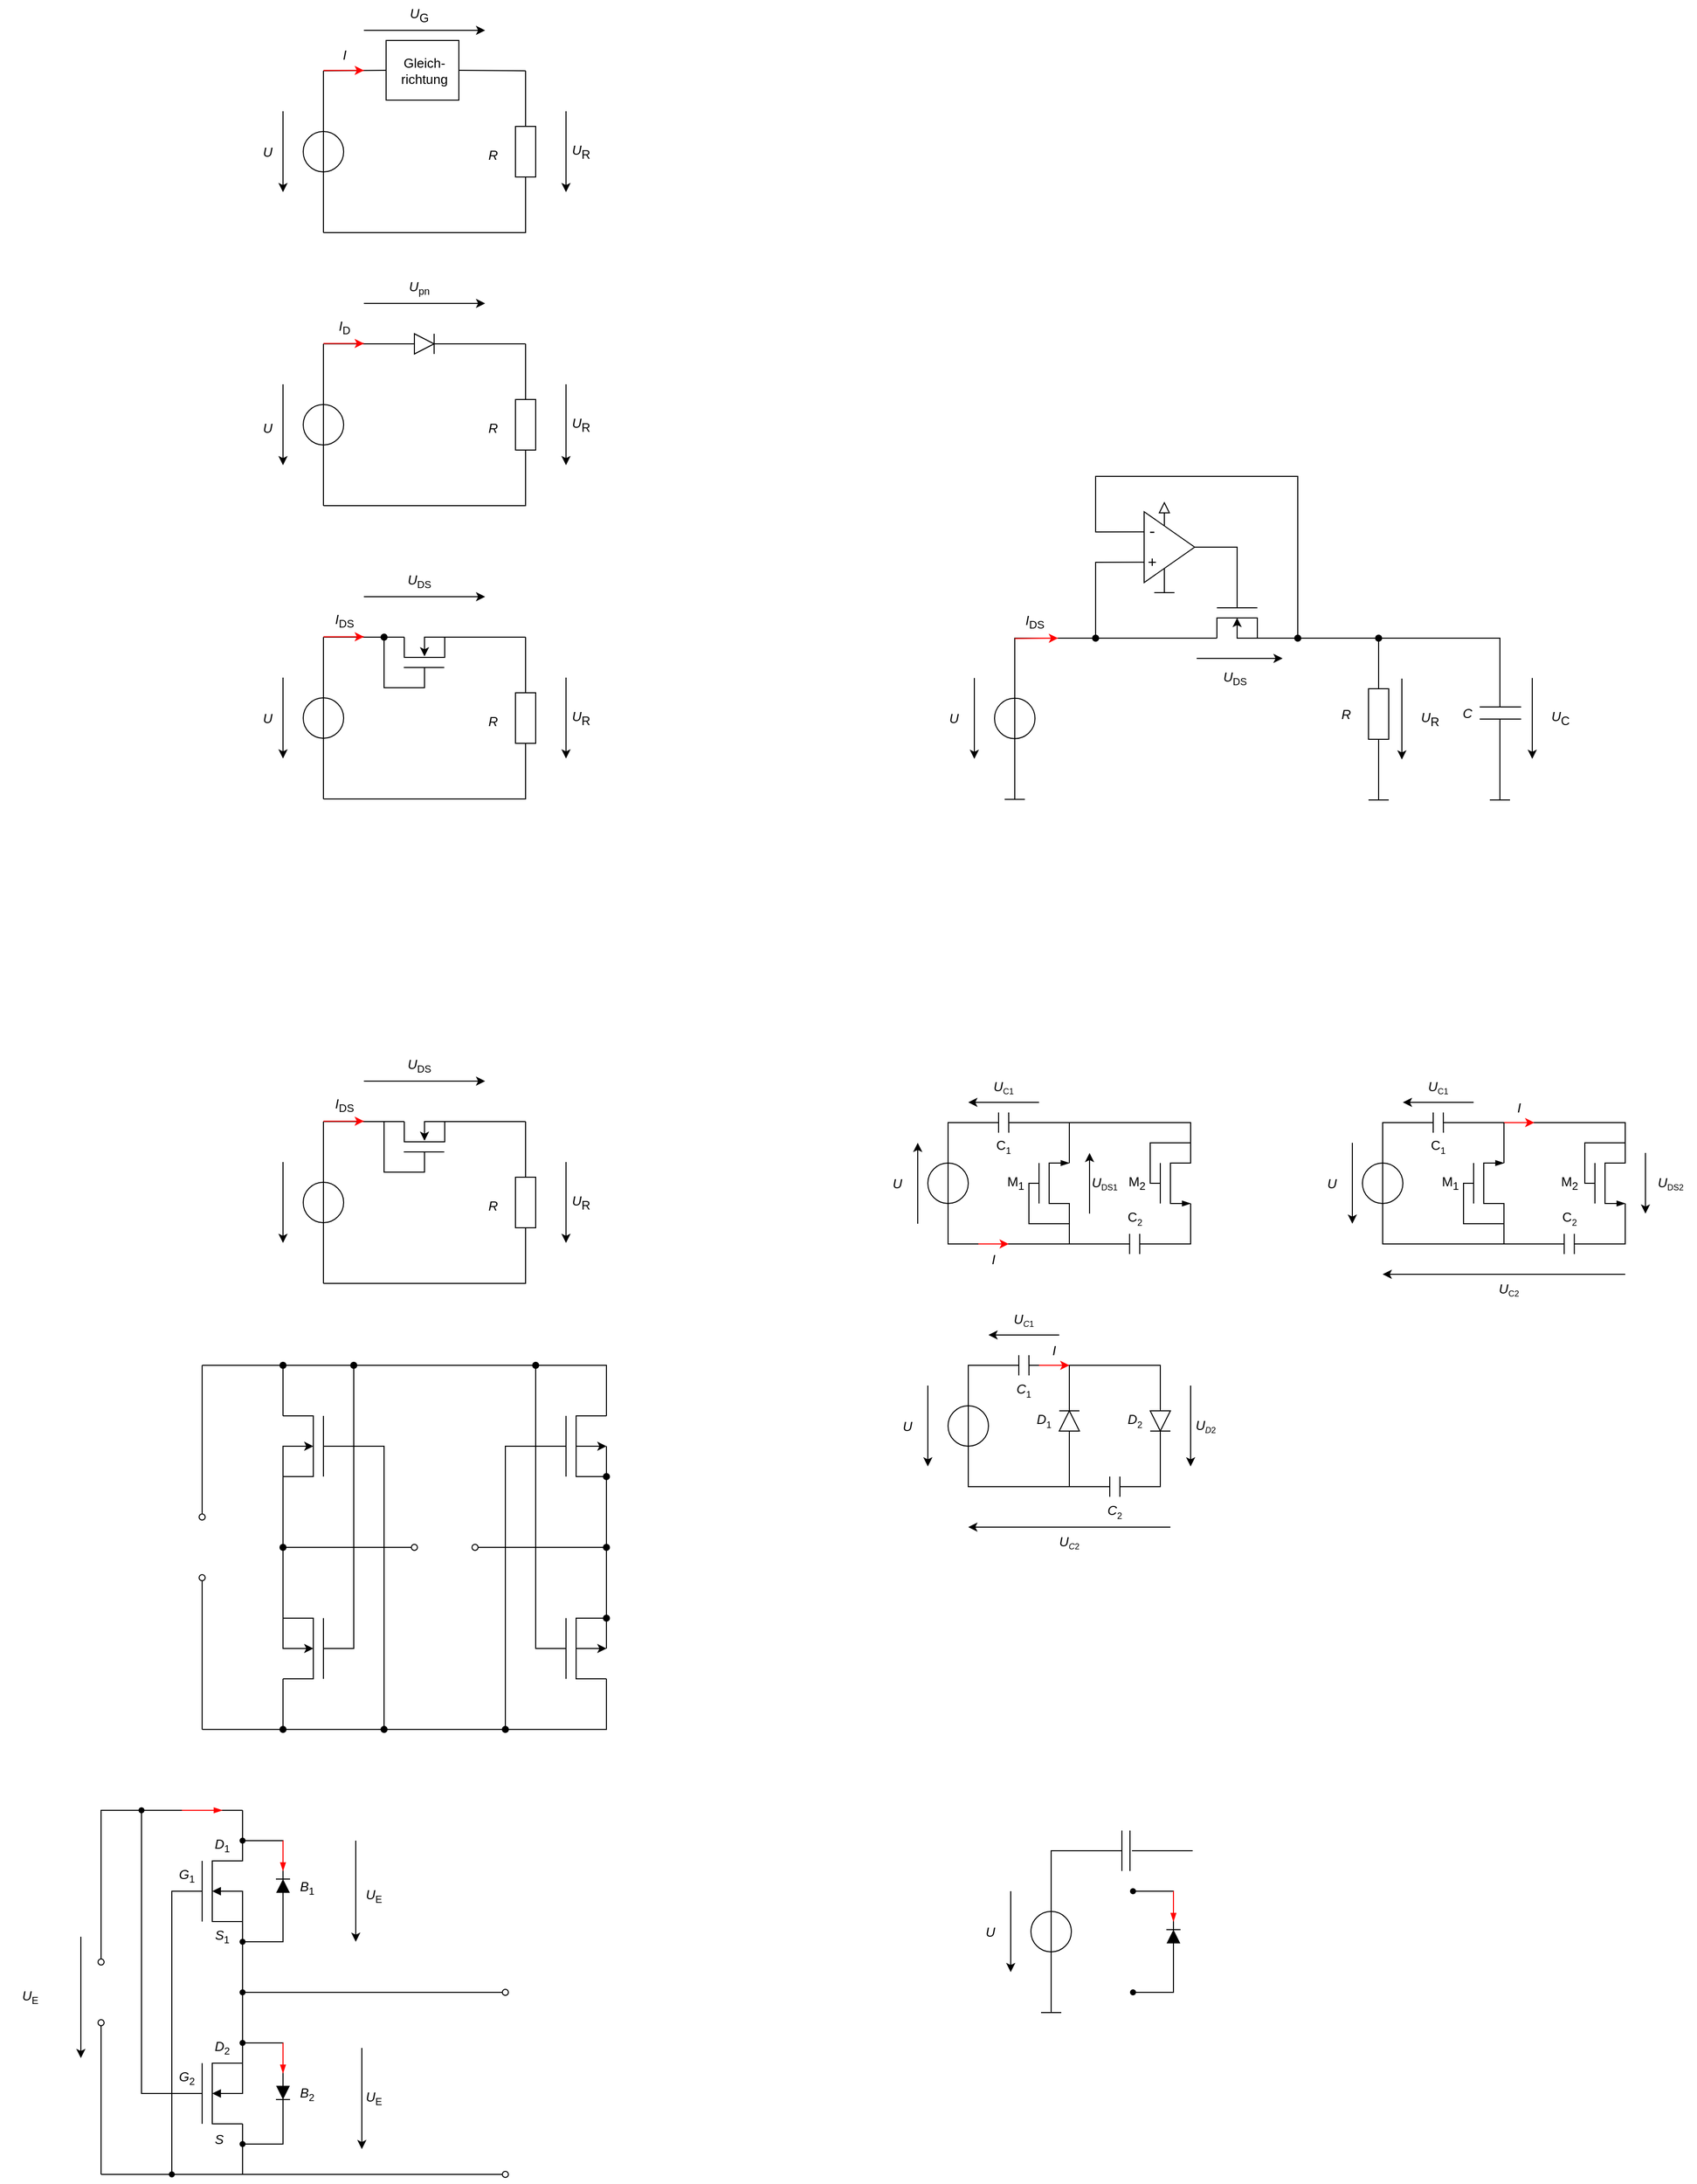 <mxfile version="28.2.5" pages="5">
  <diagram name="Seite-1" id="Wc0Vlnrr9CLT1wBk2gI5">
    <mxGraphModel dx="1392" dy="295" grid="1" gridSize="10" guides="1" tooltips="1" connect="1" arrows="1" fold="1" page="1" pageScale="1" pageWidth="827" pageHeight="1169" math="0" shadow="0">
      <root>
        <mxCell id="0" />
        <mxCell id="1" parent="0" />
        <mxCell id="y8lUoVgyNAinwbjlIGru-23" value="" style="rounded=0;whiteSpace=wrap;html=1;" parent="1" vertex="1">
          <mxGeometry x="342" y="170" width="72" height="59" as="geometry" />
        </mxCell>
        <mxCell id="aOichYzG1Xbh21g6U90i-1" value="" style="endArrow=none;html=1;rounded=0;fontSize=13;entryX=0;entryY=0.5;entryDx=0;entryDy=0;" parent="1" target="y8lUoVgyNAinwbjlIGru-23" edge="1">
          <mxGeometry width="50" height="50" relative="1" as="geometry">
            <mxPoint x="280" y="200" as="sourcePoint" />
            <mxPoint x="340" y="200" as="targetPoint" />
          </mxGeometry>
        </mxCell>
        <mxCell id="aOichYzG1Xbh21g6U90i-2" value="" style="endArrow=none;html=1;rounded=0;fontSize=13;" parent="1" source="aOichYzG1Xbh21g6U90i-5" edge="1">
          <mxGeometry width="50" height="50" relative="1" as="geometry">
            <mxPoint x="280" y="360" as="sourcePoint" />
            <mxPoint x="280" y="200" as="targetPoint" />
          </mxGeometry>
        </mxCell>
        <mxCell id="aOichYzG1Xbh21g6U90i-3" value="" style="endArrow=none;html=1;rounded=0;fontSize=13;" parent="1" edge="1">
          <mxGeometry width="50" height="50" relative="1" as="geometry">
            <mxPoint x="280" y="360" as="sourcePoint" />
            <mxPoint x="360" y="360" as="targetPoint" />
          </mxGeometry>
        </mxCell>
        <mxCell id="aOichYzG1Xbh21g6U90i-6" value="" style="endArrow=none;html=1;rounded=0;fontSize=13;" parent="1" target="aOichYzG1Xbh21g6U90i-5" edge="1">
          <mxGeometry width="50" height="50" relative="1" as="geometry">
            <mxPoint x="280" y="360" as="sourcePoint" />
            <mxPoint x="280" y="200" as="targetPoint" />
          </mxGeometry>
        </mxCell>
        <mxCell id="aOichYzG1Xbh21g6U90i-5" value="" style="ellipse;whiteSpace=wrap;html=1;aspect=fixed;fontSize=13;" parent="1" vertex="1">
          <mxGeometry x="260" y="260" width="40" height="40" as="geometry" />
        </mxCell>
        <mxCell id="aOichYzG1Xbh21g6U90i-7" value="" style="endArrow=none;html=1;rounded=0;exitX=0.5;exitY=1;exitDx=0;exitDy=0;entryX=0.5;entryY=0;entryDx=0;entryDy=0;fontSize=13;" parent="1" source="aOichYzG1Xbh21g6U90i-5" target="aOichYzG1Xbh21g6U90i-5" edge="1">
          <mxGeometry width="50" height="50" relative="1" as="geometry">
            <mxPoint x="390" y="270" as="sourcePoint" />
            <mxPoint x="440" y="220" as="targetPoint" />
          </mxGeometry>
        </mxCell>
        <mxCell id="aOichYzG1Xbh21g6U90i-11" value="" style="endArrow=none;html=1;rounded=0;fontSize=13;" parent="1" source="aOichYzG1Xbh21g6U90i-13" edge="1">
          <mxGeometry width="50" height="50" relative="1" as="geometry">
            <mxPoint x="390" y="200" as="sourcePoint" />
            <mxPoint x="360" y="360" as="targetPoint" />
            <Array as="points">
              <mxPoint x="480" y="200" />
              <mxPoint x="480" y="360" />
            </Array>
          </mxGeometry>
        </mxCell>
        <mxCell id="aOichYzG1Xbh21g6U90i-14" value="" style="endArrow=none;html=1;rounded=0;fontSize=13;exitX=1;exitY=0.5;exitDx=0;exitDy=0;" parent="1" source="y8lUoVgyNAinwbjlIGru-23" edge="1">
          <mxGeometry width="50" height="50" relative="1" as="geometry">
            <mxPoint x="440" y="190" as="sourcePoint" />
            <mxPoint x="480" y="200" as="targetPoint" />
            <Array as="points" />
          </mxGeometry>
        </mxCell>
        <mxCell id="aOichYzG1Xbh21g6U90i-13" value="" style="rounded=0;whiteSpace=wrap;html=1;fontSize=13;" parent="1" vertex="1">
          <mxGeometry x="470" y="255" width="20" height="50" as="geometry" />
        </mxCell>
        <mxCell id="aOichYzG1Xbh21g6U90i-16" value="" style="endArrow=classic;html=1;rounded=0;fontSize=13;" parent="1" edge="1">
          <mxGeometry width="50" height="50" relative="1" as="geometry">
            <mxPoint x="240" y="240" as="sourcePoint" />
            <mxPoint x="240" y="320" as="targetPoint" />
          </mxGeometry>
        </mxCell>
        <mxCell id="aOichYzG1Xbh21g6U90i-17" value="" style="endArrow=classic;html=1;rounded=0;fontSize=13;" parent="1" edge="1">
          <mxGeometry width="50" height="50" relative="1" as="geometry">
            <mxPoint x="320" y="160" as="sourcePoint" />
            <mxPoint x="440" y="160" as="targetPoint" />
          </mxGeometry>
        </mxCell>
        <mxCell id="aOichYzG1Xbh21g6U90i-18" value="" style="endArrow=classic;html=1;rounded=0;fontSize=13;" parent="1" edge="1">
          <mxGeometry width="50" height="50" relative="1" as="geometry">
            <mxPoint x="520" y="240" as="sourcePoint" />
            <mxPoint x="520" y="320" as="targetPoint" />
          </mxGeometry>
        </mxCell>
        <mxCell id="aOichYzG1Xbh21g6U90i-19" value="" style="endArrow=classic;html=1;rounded=0;strokeColor=#ff0000;fontSize=13;" parent="1" edge="1">
          <mxGeometry width="50" height="50" relative="1" as="geometry">
            <mxPoint x="320" y="199.66" as="sourcePoint" />
            <mxPoint x="320" y="199.66" as="targetPoint" />
            <Array as="points">
              <mxPoint x="280" y="199.66" />
            </Array>
          </mxGeometry>
        </mxCell>
        <mxCell id="aOichYzG1Xbh21g6U90i-20" value="&lt;i style=&quot;font-size: 13px;&quot;&gt;U&lt;/i&gt;" style="text;strokeColor=none;align=center;fillColor=none;html=1;verticalAlign=middle;whiteSpace=wrap;rounded=0;fontSize=13;" parent="1" vertex="1">
          <mxGeometry x="195" y="265" width="60" height="30" as="geometry" />
        </mxCell>
        <mxCell id="aOichYzG1Xbh21g6U90i-21" value="&lt;i&gt;U&lt;/i&gt;&lt;sub style=&quot;&quot;&gt;&lt;font style=&quot;font-size: 12px;&quot;&gt;R&lt;/font&gt;&lt;/sub&gt;" style="text;strokeColor=none;align=center;fillColor=none;html=1;verticalAlign=middle;whiteSpace=wrap;rounded=0;fontSize=13;" parent="1" vertex="1">
          <mxGeometry x="505" y="265" width="60" height="30" as="geometry" />
        </mxCell>
        <mxCell id="aOichYzG1Xbh21g6U90i-22" value="&lt;i&gt;U&lt;/i&gt;&lt;sub style=&quot;&quot;&gt;&lt;font style=&quot;font-size: 12px;&quot;&gt;G&lt;/font&gt;&lt;/sub&gt;" style="text;strokeColor=none;align=center;fillColor=none;html=1;verticalAlign=middle;whiteSpace=wrap;rounded=0;fontSize=13;" parent="1" vertex="1">
          <mxGeometry x="345" y="130" width="60" height="30" as="geometry" />
        </mxCell>
        <mxCell id="aOichYzG1Xbh21g6U90i-23" value="&lt;i style=&quot;font-size: 13px;&quot;&gt;I&lt;/i&gt;" style="text;strokeColor=none;align=center;fillColor=none;html=1;verticalAlign=middle;whiteSpace=wrap;rounded=0;fontSize=13;" parent="1" vertex="1">
          <mxGeometry x="271" y="169" width="60" height="30" as="geometry" />
        </mxCell>
        <mxCell id="aOichYzG1Xbh21g6U90i-24" value="&lt;i style=&quot;font-size: 13px;&quot;&gt;R&lt;/i&gt;" style="text;strokeColor=none;align=center;fillColor=none;html=1;verticalAlign=middle;whiteSpace=wrap;rounded=0;fontSize=13;" parent="1" vertex="1">
          <mxGeometry x="418" y="268" width="60" height="30" as="geometry" />
        </mxCell>
        <mxCell id="aOichYzG1Xbh21g6U90i-25" value="Gleich-&lt;div&gt;richtung&lt;/div&gt;" style="text;strokeColor=none;align=center;fillColor=none;html=1;verticalAlign=middle;whiteSpace=wrap;rounded=0;fontSize=13;" parent="1" vertex="1">
          <mxGeometry x="355" y="184.5" width="50" height="30" as="geometry" />
        </mxCell>
        <mxCell id="y8lUoVgyNAinwbjlIGru-46" value="" style="endArrow=none;html=1;rounded=0;fontSize=13;entryX=0;entryY=0.5;entryDx=0;entryDy=0;" parent="1" target="y8lUoVgyNAinwbjlIGru-65" edge="1">
          <mxGeometry width="50" height="50" relative="1" as="geometry">
            <mxPoint x="280" y="470" as="sourcePoint" />
            <mxPoint x="342" y="469.5" as="targetPoint" />
          </mxGeometry>
        </mxCell>
        <mxCell id="y8lUoVgyNAinwbjlIGru-47" value="" style="endArrow=none;html=1;rounded=0;fontSize=13;" parent="1" source="y8lUoVgyNAinwbjlIGru-50" edge="1">
          <mxGeometry width="50" height="50" relative="1" as="geometry">
            <mxPoint x="280" y="630" as="sourcePoint" />
            <mxPoint x="280" y="470" as="targetPoint" />
          </mxGeometry>
        </mxCell>
        <mxCell id="y8lUoVgyNAinwbjlIGru-48" value="" style="endArrow=none;html=1;rounded=0;fontSize=13;" parent="1" edge="1">
          <mxGeometry width="50" height="50" relative="1" as="geometry">
            <mxPoint x="280" y="630" as="sourcePoint" />
            <mxPoint x="360" y="630" as="targetPoint" />
          </mxGeometry>
        </mxCell>
        <mxCell id="y8lUoVgyNAinwbjlIGru-49" value="" style="endArrow=none;html=1;rounded=0;fontSize=13;" parent="1" target="y8lUoVgyNAinwbjlIGru-50" edge="1">
          <mxGeometry width="50" height="50" relative="1" as="geometry">
            <mxPoint x="280" y="630" as="sourcePoint" />
            <mxPoint x="280" y="470" as="targetPoint" />
          </mxGeometry>
        </mxCell>
        <mxCell id="y8lUoVgyNAinwbjlIGru-50" value="" style="ellipse;whiteSpace=wrap;html=1;aspect=fixed;fontSize=13;" parent="1" vertex="1">
          <mxGeometry x="260" y="530" width="40" height="40" as="geometry" />
        </mxCell>
        <mxCell id="y8lUoVgyNAinwbjlIGru-51" value="" style="endArrow=none;html=1;rounded=0;exitX=0.5;exitY=1;exitDx=0;exitDy=0;entryX=0.5;entryY=0;entryDx=0;entryDy=0;fontSize=13;" parent="1" source="y8lUoVgyNAinwbjlIGru-50" target="y8lUoVgyNAinwbjlIGru-50" edge="1">
          <mxGeometry width="50" height="50" relative="1" as="geometry">
            <mxPoint x="390" y="540" as="sourcePoint" />
            <mxPoint x="440" y="490" as="targetPoint" />
          </mxGeometry>
        </mxCell>
        <mxCell id="y8lUoVgyNAinwbjlIGru-52" value="" style="endArrow=none;html=1;rounded=0;fontSize=13;" parent="1" source="y8lUoVgyNAinwbjlIGru-54" edge="1">
          <mxGeometry width="50" height="50" relative="1" as="geometry">
            <mxPoint x="390" y="470" as="sourcePoint" />
            <mxPoint x="360" y="630" as="targetPoint" />
            <Array as="points">
              <mxPoint x="480" y="470" />
              <mxPoint x="480" y="630" />
            </Array>
          </mxGeometry>
        </mxCell>
        <mxCell id="y8lUoVgyNAinwbjlIGru-53" value="" style="endArrow=none;html=1;rounded=0;fontSize=13;exitX=1;exitY=0.5;exitDx=0;exitDy=0;" parent="1" source="y8lUoVgyNAinwbjlIGru-65" edge="1">
          <mxGeometry width="50" height="50" relative="1" as="geometry">
            <mxPoint x="414" y="469.5" as="sourcePoint" />
            <mxPoint x="480" y="470" as="targetPoint" />
            <Array as="points" />
          </mxGeometry>
        </mxCell>
        <mxCell id="y8lUoVgyNAinwbjlIGru-54" value="" style="rounded=0;whiteSpace=wrap;html=1;fontSize=13;" parent="1" vertex="1">
          <mxGeometry x="470" y="525" width="20" height="50" as="geometry" />
        </mxCell>
        <mxCell id="y8lUoVgyNAinwbjlIGru-55" value="" style="endArrow=classic;html=1;rounded=0;fontSize=13;" parent="1" edge="1">
          <mxGeometry width="50" height="50" relative="1" as="geometry">
            <mxPoint x="240" y="510" as="sourcePoint" />
            <mxPoint x="240" y="590" as="targetPoint" />
          </mxGeometry>
        </mxCell>
        <mxCell id="y8lUoVgyNAinwbjlIGru-56" value="" style="endArrow=classic;html=1;rounded=0;fontSize=13;" parent="1" edge="1">
          <mxGeometry width="50" height="50" relative="1" as="geometry">
            <mxPoint x="320" y="430" as="sourcePoint" />
            <mxPoint x="440" y="430" as="targetPoint" />
          </mxGeometry>
        </mxCell>
        <mxCell id="y8lUoVgyNAinwbjlIGru-57" value="" style="endArrow=classic;html=1;rounded=0;fontSize=13;" parent="1" edge="1">
          <mxGeometry width="50" height="50" relative="1" as="geometry">
            <mxPoint x="520" y="510" as="sourcePoint" />
            <mxPoint x="520" y="590" as="targetPoint" />
          </mxGeometry>
        </mxCell>
        <mxCell id="y8lUoVgyNAinwbjlIGru-58" value="" style="endArrow=classic;html=1;rounded=0;strokeColor=#ff0000;fontSize=13;" parent="1" edge="1">
          <mxGeometry width="50" height="50" relative="1" as="geometry">
            <mxPoint x="320" y="469.66" as="sourcePoint" />
            <mxPoint x="320" y="469.66" as="targetPoint" />
            <Array as="points">
              <mxPoint x="280" y="469.66" />
            </Array>
          </mxGeometry>
        </mxCell>
        <mxCell id="y8lUoVgyNAinwbjlIGru-59" value="&lt;i style=&quot;font-size: 13px;&quot;&gt;U&lt;/i&gt;" style="text;strokeColor=none;align=center;fillColor=none;html=1;verticalAlign=middle;whiteSpace=wrap;rounded=0;fontSize=13;" parent="1" vertex="1">
          <mxGeometry x="195" y="538" width="60" height="30" as="geometry" />
        </mxCell>
        <mxCell id="y8lUoVgyNAinwbjlIGru-60" value="&lt;i&gt;U&lt;/i&gt;&lt;sub style=&quot;&quot;&gt;&lt;font style=&quot;font-size: 12px;&quot;&gt;R&lt;/font&gt;&lt;/sub&gt;" style="text;strokeColor=none;align=center;fillColor=none;html=1;verticalAlign=middle;whiteSpace=wrap;rounded=0;fontSize=13;" parent="1" vertex="1">
          <mxGeometry x="505" y="535" width="60" height="30" as="geometry" />
        </mxCell>
        <mxCell id="y8lUoVgyNAinwbjlIGru-61" value="&lt;i&gt;U&lt;/i&gt;&lt;span style=&quot;font-size: 12px;&quot;&gt;&lt;sub style=&quot;&quot;&gt;pn&lt;/sub&gt;&lt;/span&gt;" style="text;strokeColor=none;align=center;fillColor=none;html=1;verticalAlign=middle;whiteSpace=wrap;rounded=0;fontSize=13;" parent="1" vertex="1">
          <mxGeometry x="345" y="400" width="60" height="30" as="geometry" />
        </mxCell>
        <mxCell id="y8lUoVgyNAinwbjlIGru-62" value="&lt;i style=&quot;font-size: 13px;&quot;&gt;I&lt;/i&gt;&lt;span style=&quot;font-size: 13px;&quot;&gt;&lt;sub&gt;D&lt;/sub&gt;&lt;/span&gt;" style="text;strokeColor=none;align=center;fillColor=none;html=1;verticalAlign=middle;whiteSpace=wrap;rounded=0;fontSize=13;" parent="1" vertex="1">
          <mxGeometry x="271" y="439" width="60" height="30" as="geometry" />
        </mxCell>
        <mxCell id="y8lUoVgyNAinwbjlIGru-63" value="&lt;i style=&quot;font-size: 13px;&quot;&gt;R&lt;/i&gt;" style="text;strokeColor=none;align=center;fillColor=none;html=1;verticalAlign=middle;whiteSpace=wrap;rounded=0;fontSize=13;" parent="1" vertex="1">
          <mxGeometry x="418" y="538" width="60" height="30" as="geometry" />
        </mxCell>
        <mxCell id="y8lUoVgyNAinwbjlIGru-65" value="" style="triangle;whiteSpace=wrap;html=1;" parent="1" vertex="1">
          <mxGeometry x="370" y="460" width="19.52" height="20" as="geometry" />
        </mxCell>
        <mxCell id="y8lUoVgyNAinwbjlIGru-66" value="" style="endArrow=none;html=1;rounded=0;" parent="1" edge="1">
          <mxGeometry width="50" height="50" relative="1" as="geometry">
            <mxPoint x="389.52" y="460" as="sourcePoint" />
            <mxPoint x="389.52" y="480" as="targetPoint" />
          </mxGeometry>
        </mxCell>
        <mxCell id="y8lUoVgyNAinwbjlIGru-67" value="" style="endArrow=none;html=1;rounded=0;fontSize=13;" parent="1" edge="1">
          <mxGeometry width="50" height="50" relative="1" as="geometry">
            <mxPoint x="280" y="760" as="sourcePoint" />
            <mxPoint x="360" y="760" as="targetPoint" />
          </mxGeometry>
        </mxCell>
        <mxCell id="y8lUoVgyNAinwbjlIGru-68" value="" style="endArrow=none;html=1;rounded=0;fontSize=13;" parent="1" source="y8lUoVgyNAinwbjlIGru-71" edge="1">
          <mxGeometry width="50" height="50" relative="1" as="geometry">
            <mxPoint x="280" y="920" as="sourcePoint" />
            <mxPoint x="280" y="760" as="targetPoint" />
          </mxGeometry>
        </mxCell>
        <mxCell id="y8lUoVgyNAinwbjlIGru-69" value="" style="endArrow=none;html=1;rounded=0;fontSize=13;" parent="1" edge="1">
          <mxGeometry width="50" height="50" relative="1" as="geometry">
            <mxPoint x="280" y="920" as="sourcePoint" />
            <mxPoint x="360" y="920" as="targetPoint" />
          </mxGeometry>
        </mxCell>
        <mxCell id="y8lUoVgyNAinwbjlIGru-70" value="" style="endArrow=none;html=1;rounded=0;fontSize=13;" parent="1" target="y8lUoVgyNAinwbjlIGru-71" edge="1">
          <mxGeometry width="50" height="50" relative="1" as="geometry">
            <mxPoint x="280" y="920" as="sourcePoint" />
            <mxPoint x="280" y="760" as="targetPoint" />
          </mxGeometry>
        </mxCell>
        <mxCell id="y8lUoVgyNAinwbjlIGru-71" value="" style="ellipse;whiteSpace=wrap;html=1;aspect=fixed;fontSize=13;" parent="1" vertex="1">
          <mxGeometry x="260" y="820" width="40" height="40" as="geometry" />
        </mxCell>
        <mxCell id="y8lUoVgyNAinwbjlIGru-72" value="" style="endArrow=none;html=1;rounded=0;exitX=0.5;exitY=1;exitDx=0;exitDy=0;entryX=0.5;entryY=0;entryDx=0;entryDy=0;fontSize=13;" parent="1" source="y8lUoVgyNAinwbjlIGru-71" target="y8lUoVgyNAinwbjlIGru-71" edge="1">
          <mxGeometry width="50" height="50" relative="1" as="geometry">
            <mxPoint x="390" y="830" as="sourcePoint" />
            <mxPoint x="440" y="780" as="targetPoint" />
          </mxGeometry>
        </mxCell>
        <mxCell id="y8lUoVgyNAinwbjlIGru-73" value="" style="endArrow=none;html=1;rounded=0;fontSize=13;" parent="1" source="y8lUoVgyNAinwbjlIGru-75" edge="1">
          <mxGeometry width="50" height="50" relative="1" as="geometry">
            <mxPoint x="390" y="760" as="sourcePoint" />
            <mxPoint x="360" y="920" as="targetPoint" />
            <Array as="points">
              <mxPoint x="480" y="760" />
              <mxPoint x="480" y="920" />
            </Array>
          </mxGeometry>
        </mxCell>
        <mxCell id="y8lUoVgyNAinwbjlIGru-74" value="" style="endArrow=none;html=1;rounded=0;fontSize=13;" parent="1" edge="1">
          <mxGeometry width="50" height="50" relative="1" as="geometry">
            <mxPoint x="400" y="760" as="sourcePoint" />
            <mxPoint x="480" y="760" as="targetPoint" />
            <Array as="points" />
          </mxGeometry>
        </mxCell>
        <mxCell id="y8lUoVgyNAinwbjlIGru-75" value="" style="rounded=0;whiteSpace=wrap;html=1;fontSize=13;" parent="1" vertex="1">
          <mxGeometry x="470" y="815" width="20" height="50" as="geometry" />
        </mxCell>
        <mxCell id="y8lUoVgyNAinwbjlIGru-76" value="" style="endArrow=classic;html=1;rounded=0;fontSize=13;" parent="1" edge="1">
          <mxGeometry width="50" height="50" relative="1" as="geometry">
            <mxPoint x="240" y="800" as="sourcePoint" />
            <mxPoint x="240" y="880" as="targetPoint" />
          </mxGeometry>
        </mxCell>
        <mxCell id="y8lUoVgyNAinwbjlIGru-77" value="" style="endArrow=classic;html=1;rounded=0;fontSize=13;" parent="1" edge="1">
          <mxGeometry width="50" height="50" relative="1" as="geometry">
            <mxPoint x="320" y="720" as="sourcePoint" />
            <mxPoint x="440" y="720" as="targetPoint" />
          </mxGeometry>
        </mxCell>
        <mxCell id="y8lUoVgyNAinwbjlIGru-78" value="" style="endArrow=classic;html=1;rounded=0;fontSize=13;" parent="1" edge="1">
          <mxGeometry width="50" height="50" relative="1" as="geometry">
            <mxPoint x="520" y="800" as="sourcePoint" />
            <mxPoint x="520" y="880" as="targetPoint" />
          </mxGeometry>
        </mxCell>
        <mxCell id="y8lUoVgyNAinwbjlIGru-79" value="" style="endArrow=classic;html=1;rounded=0;strokeColor=#ff0000;fontSize=13;" parent="1" edge="1">
          <mxGeometry width="50" height="50" relative="1" as="geometry">
            <mxPoint x="320" y="759.66" as="sourcePoint" />
            <mxPoint x="320" y="759.66" as="targetPoint" />
            <Array as="points">
              <mxPoint x="280" y="759.66" />
            </Array>
          </mxGeometry>
        </mxCell>
        <mxCell id="y8lUoVgyNAinwbjlIGru-80" value="&lt;i&gt;U&lt;/i&gt;&lt;sub style=&quot;&quot;&gt;&lt;font style=&quot;font-size: 12px;&quot;&gt;R&lt;/font&gt;&lt;/sub&gt;" style="text;strokeColor=none;align=center;fillColor=none;html=1;verticalAlign=middle;whiteSpace=wrap;rounded=0;fontSize=13;" parent="1" vertex="1">
          <mxGeometry x="505" y="825" width="60" height="30" as="geometry" />
        </mxCell>
        <mxCell id="y8lUoVgyNAinwbjlIGru-81" value="&lt;i style=&quot;&quot;&gt;U&lt;/i&gt;&lt;span style=&quot;font-size: 12px;&quot;&gt;&lt;sub&gt;DS&lt;/sub&gt;&lt;/span&gt;" style="text;strokeColor=none;align=center;fillColor=none;html=1;verticalAlign=middle;whiteSpace=wrap;rounded=0;fontSize=13;" parent="1" vertex="1">
          <mxGeometry x="345" y="690" width="60" height="30" as="geometry" />
        </mxCell>
        <mxCell id="y8lUoVgyNAinwbjlIGru-82" value="&lt;i style=&quot;font-size: 13px;&quot;&gt;I&lt;/i&gt;&lt;span style=&quot;font-size: 13px;&quot;&gt;&lt;sub&gt;DS&lt;/sub&gt;&lt;/span&gt;" style="text;strokeColor=none;align=center;fillColor=none;html=1;verticalAlign=middle;whiteSpace=wrap;rounded=0;fontSize=13;" parent="1" vertex="1">
          <mxGeometry x="271" y="729" width="60" height="30" as="geometry" />
        </mxCell>
        <mxCell id="y8lUoVgyNAinwbjlIGru-83" value="&lt;i style=&quot;font-size: 13px;&quot;&gt;R&lt;/i&gt;" style="text;strokeColor=none;align=center;fillColor=none;html=1;verticalAlign=middle;whiteSpace=wrap;rounded=0;fontSize=13;" parent="1" vertex="1">
          <mxGeometry x="418" y="828" width="60" height="30" as="geometry" />
        </mxCell>
        <mxCell id="y8lUoVgyNAinwbjlIGru-86" value="" style="endArrow=none;html=1;rounded=0;startArrow=none;startFill=0;endFill=0;" parent="1" edge="1">
          <mxGeometry width="50" height="50" relative="1" as="geometry">
            <mxPoint x="360" y="760" as="sourcePoint" />
            <mxPoint x="400" y="760" as="targetPoint" />
            <Array as="points">
              <mxPoint x="360" y="780" />
              <mxPoint x="400" y="780" />
            </Array>
          </mxGeometry>
        </mxCell>
        <mxCell id="y8lUoVgyNAinwbjlIGru-87" value="" style="endArrow=none;html=1;rounded=0;" parent="1" edge="1">
          <mxGeometry width="50" height="50" relative="1" as="geometry">
            <mxPoint x="359.52" y="790" as="sourcePoint" />
            <mxPoint x="399.52" y="790" as="targetPoint" />
          </mxGeometry>
        </mxCell>
        <mxCell id="y8lUoVgyNAinwbjlIGru-88" value="" style="endArrow=none;html=1;rounded=0;startArrow=oval;startFill=1;" parent="1" edge="1">
          <mxGeometry width="50" height="50" relative="1" as="geometry">
            <mxPoint x="340" y="760" as="sourcePoint" />
            <mxPoint x="380" y="790" as="targetPoint" />
            <Array as="points">
              <mxPoint x="340" y="810" />
              <mxPoint x="380" y="810" />
            </Array>
          </mxGeometry>
        </mxCell>
        <mxCell id="y8lUoVgyNAinwbjlIGru-91" value="&lt;i style=&quot;font-size: 13px;&quot;&gt;U&lt;/i&gt;" style="text;strokeColor=none;align=center;fillColor=none;html=1;verticalAlign=middle;whiteSpace=wrap;rounded=0;fontSize=13;" parent="1" vertex="1">
          <mxGeometry x="195" y="825" width="60" height="30" as="geometry" />
        </mxCell>
        <mxCell id="y8lUoVgyNAinwbjlIGru-159" value="" style="endArrow=none;html=1;rounded=0;fontSize=13;" parent="1" edge="1">
          <mxGeometry width="50" height="50" relative="1" as="geometry">
            <mxPoint x="898" y="1280" as="sourcePoint" />
            <mxPoint x="948" y="1240" as="targetPoint" />
            <Array as="points">
              <mxPoint x="898" y="1240" />
            </Array>
          </mxGeometry>
        </mxCell>
        <mxCell id="y8lUoVgyNAinwbjlIGru-160" value="" style="endArrow=none;html=1;rounded=0;fontSize=13;" parent="1" edge="1">
          <mxGeometry width="50" height="50" relative="1" as="geometry">
            <mxPoint x="1078" y="1360" as="sourcePoint" />
            <mxPoint x="898" y="1320" as="targetPoint" />
            <Array as="points">
              <mxPoint x="898" y="1360" />
            </Array>
          </mxGeometry>
        </mxCell>
        <mxCell id="y8lUoVgyNAinwbjlIGru-161" value="" style="ellipse;whiteSpace=wrap;html=1;aspect=fixed;fontSize=13;" parent="1" vertex="1">
          <mxGeometry x="878" y="1280" width="40" height="40" as="geometry" />
        </mxCell>
        <mxCell id="y8lUoVgyNAinwbjlIGru-162" value="" style="endArrow=none;html=1;rounded=0;exitX=0.5;exitY=1;exitDx=0;exitDy=0;entryX=0.5;entryY=0;entryDx=0;entryDy=0;fontSize=13;" parent="1" source="y8lUoVgyNAinwbjlIGru-161" target="y8lUoVgyNAinwbjlIGru-161" edge="1">
          <mxGeometry width="50" height="50" relative="1" as="geometry">
            <mxPoint x="1008" y="1290" as="sourcePoint" />
            <mxPoint x="1058" y="1240" as="targetPoint" />
          </mxGeometry>
        </mxCell>
        <mxCell id="y8lUoVgyNAinwbjlIGru-163" value="" style="endArrow=none;html=1;rounded=0;fontSize=13;startArrow=classic;startFill=1;endFill=0;" parent="1" edge="1">
          <mxGeometry width="50" height="50" relative="1" as="geometry">
            <mxPoint x="868" y="1260" as="sourcePoint" />
            <mxPoint x="868" y="1340" as="targetPoint" />
          </mxGeometry>
        </mxCell>
        <mxCell id="y8lUoVgyNAinwbjlIGru-164" value="" style="endArrow=none;html=1;rounded=0;" parent="1" edge="1">
          <mxGeometry width="50" height="50" relative="1" as="geometry">
            <mxPoint x="958.09" y="1250" as="sourcePoint" />
            <mxPoint x="958" y="1230" as="targetPoint" />
          </mxGeometry>
        </mxCell>
        <mxCell id="y8lUoVgyNAinwbjlIGru-165" value="" style="endArrow=none;html=1;rounded=0;" parent="1" edge="1">
          <mxGeometry width="50" height="50" relative="1" as="geometry">
            <mxPoint x="1077.62" y="1370" as="sourcePoint" />
            <mxPoint x="1077.62" y="1350" as="targetPoint" />
          </mxGeometry>
        </mxCell>
        <mxCell id="y8lUoVgyNAinwbjlIGru-166" value="" style="endArrow=none;html=1;rounded=0;" parent="1" edge="1">
          <mxGeometry width="50" height="50" relative="1" as="geometry">
            <mxPoint x="1087.62" y="1370" as="sourcePoint" />
            <mxPoint x="1087.62" y="1350" as="targetPoint" />
          </mxGeometry>
        </mxCell>
        <mxCell id="y8lUoVgyNAinwbjlIGru-169" value="" style="endArrow=blockThin;html=1;rounded=0;endFill=1;" parent="1" edge="1">
          <mxGeometry width="50" height="50" relative="1" as="geometry">
            <mxPoint x="1018" y="1360" as="sourcePoint" />
            <mxPoint x="1018" y="1280" as="targetPoint" />
            <Array as="points">
              <mxPoint x="1018" y="1320" />
              <mxPoint x="998" y="1320" />
              <mxPoint x="998" y="1280" />
            </Array>
          </mxGeometry>
        </mxCell>
        <mxCell id="y8lUoVgyNAinwbjlIGru-170" value="" style="endArrow=none;html=1;rounded=0;" parent="1" edge="1">
          <mxGeometry width="50" height="50" relative="1" as="geometry">
            <mxPoint x="1078" y="1240" as="sourcePoint" />
            <mxPoint x="958" y="1240" as="targetPoint" />
          </mxGeometry>
        </mxCell>
        <mxCell id="y8lUoVgyNAinwbjlIGru-172" value="" style="endArrow=none;html=1;rounded=0;" parent="1" edge="1">
          <mxGeometry width="50" height="50" relative="1" as="geometry">
            <mxPoint x="948" y="1250" as="sourcePoint" />
            <mxPoint x="948" y="1230" as="targetPoint" />
          </mxGeometry>
        </mxCell>
        <mxCell id="y8lUoVgyNAinwbjlIGru-175" value="" style="endArrow=none;html=1;rounded=0;endFill=0;startArrow=blockThin;startFill=1;" parent="1" edge="1">
          <mxGeometry width="50" height="50" relative="1" as="geometry">
            <mxPoint x="1138" y="1320" as="sourcePoint" />
            <mxPoint x="1078" y="1240" as="targetPoint" />
            <Array as="points">
              <mxPoint x="1118" y="1320" />
              <mxPoint x="1118" y="1280" />
              <mxPoint x="1138" y="1280" />
              <mxPoint x="1138" y="1240" />
            </Array>
          </mxGeometry>
        </mxCell>
        <mxCell id="y8lUoVgyNAinwbjlIGru-177" value="" style="endArrow=none;html=1;rounded=0;strokeColor=#ff0000;fontSize=13;startArrow=classic;startFill=1;endFill=0;" parent="1" edge="1">
          <mxGeometry width="50" height="50" relative="1" as="geometry">
            <mxPoint x="958" y="1360" as="sourcePoint" />
            <mxPoint x="928" y="1360" as="targetPoint" />
            <Array as="points">
              <mxPoint x="958" y="1360.0" />
            </Array>
          </mxGeometry>
        </mxCell>
        <mxCell id="y8lUoVgyNAinwbjlIGru-179" value="" style="endArrow=classic;html=1;rounded=0;fontSize=13;" parent="1" edge="1">
          <mxGeometry width="50" height="50" relative="1" as="geometry">
            <mxPoint x="1038" y="1330" as="sourcePoint" />
            <mxPoint x="1038" y="1270" as="targetPoint" />
          </mxGeometry>
        </mxCell>
        <mxCell id="y8lUoVgyNAinwbjlIGru-180" value="" style="endArrow=classic;html=1;rounded=0;fontSize=13;" parent="1" edge="1">
          <mxGeometry width="50" height="50" relative="1" as="geometry">
            <mxPoint x="988" y="1220" as="sourcePoint" />
            <mxPoint x="918" y="1220" as="targetPoint" />
          </mxGeometry>
        </mxCell>
        <mxCell id="y8lUoVgyNAinwbjlIGru-182" value="&lt;i style=&quot;font-size: 13px;&quot;&gt;U&lt;/i&gt;" style="text;strokeColor=none;align=center;fillColor=none;html=1;verticalAlign=middle;whiteSpace=wrap;rounded=0;fontSize=13;" parent="1" vertex="1">
          <mxGeometry x="818" y="1285" width="60" height="30" as="geometry" />
        </mxCell>
        <mxCell id="y8lUoVgyNAinwbjlIGru-184" value="C&lt;sub style=&quot;&quot;&gt;&lt;font style=&quot;font-size: 9px;&quot;&gt;1&lt;/font&gt;&lt;/sub&gt;" style="text;strokeColor=none;align=center;fillColor=none;html=1;verticalAlign=middle;whiteSpace=wrap;rounded=0;fontSize=13;" parent="1" vertex="1">
          <mxGeometry x="928" y="1249" width="50" height="30" as="geometry" />
        </mxCell>
        <mxCell id="y8lUoVgyNAinwbjlIGru-186" value="&lt;i&gt;U&lt;/i&gt;&lt;font style=&quot;&quot; size=&quot;1&quot;&gt;&lt;sub style=&quot;&quot;&gt;DS1&lt;/sub&gt;&lt;/font&gt;" style="text;strokeColor=none;align=center;fillColor=none;html=1;verticalAlign=middle;whiteSpace=wrap;rounded=0;fontSize=13;" parent="1" vertex="1">
          <mxGeometry x="1028" y="1285" width="50" height="30" as="geometry" />
        </mxCell>
        <mxCell id="y8lUoVgyNAinwbjlIGru-187" value="&lt;i&gt;U&lt;/i&gt;&lt;font style=&quot;&quot; size=&quot;1&quot;&gt;&lt;sub style=&quot;&quot;&gt;C1&lt;/sub&gt;&lt;/font&gt;" style="text;strokeColor=none;align=center;fillColor=none;html=1;verticalAlign=middle;whiteSpace=wrap;rounded=0;fontSize=13;" parent="1" vertex="1">
          <mxGeometry x="928" y="1190" width="50" height="30" as="geometry" />
        </mxCell>
        <mxCell id="y8lUoVgyNAinwbjlIGru-188" value="C&lt;sub style=&quot;&quot;&gt;&lt;font style=&quot;font-size: 9px;&quot;&gt;2&lt;/font&gt;&lt;/sub&gt;" style="text;strokeColor=none;align=center;fillColor=none;html=1;verticalAlign=middle;whiteSpace=wrap;rounded=0;fontSize=13;" parent="1" vertex="1">
          <mxGeometry x="1058" y="1320" width="50" height="30" as="geometry" />
        </mxCell>
        <mxCell id="y8lUoVgyNAinwbjlIGru-191" value="&lt;i&gt;I&lt;/i&gt;" style="text;strokeColor=none;align=center;fillColor=none;html=1;verticalAlign=middle;whiteSpace=wrap;rounded=0;fontSize=13;" parent="1" vertex="1">
          <mxGeometry x="918" y="1360" width="50" height="30" as="geometry" />
        </mxCell>
        <mxCell id="y8lUoVgyNAinwbjlIGru-193" value="" style="endArrow=none;html=1;rounded=0;fontSize=13;" parent="1" source="y8lUoVgyNAinwbjlIGru-195" edge="1">
          <mxGeometry width="50" height="50" relative="1" as="geometry">
            <mxPoint x="918" y="1620" as="sourcePoint" />
            <mxPoint x="968" y="1480" as="targetPoint" />
            <Array as="points">
              <mxPoint x="918" y="1480" />
            </Array>
          </mxGeometry>
        </mxCell>
        <mxCell id="y8lUoVgyNAinwbjlIGru-194" value="" style="endArrow=none;html=1;rounded=0;fontSize=13;" parent="1" target="y8lUoVgyNAinwbjlIGru-195" edge="1">
          <mxGeometry width="50" height="50" relative="1" as="geometry">
            <mxPoint x="1058" y="1600" as="sourcePoint" />
            <mxPoint x="918" y="1460" as="targetPoint" />
            <Array as="points">
              <mxPoint x="918" y="1600" />
            </Array>
          </mxGeometry>
        </mxCell>
        <mxCell id="y8lUoVgyNAinwbjlIGru-195" value="" style="ellipse;whiteSpace=wrap;html=1;aspect=fixed;fontSize=13;" parent="1" vertex="1">
          <mxGeometry x="898" y="1520" width="40" height="40" as="geometry" />
        </mxCell>
        <mxCell id="y8lUoVgyNAinwbjlIGru-196" value="" style="endArrow=none;html=1;rounded=0;exitX=0.5;exitY=1;exitDx=0;exitDy=0;entryX=0.5;entryY=0;entryDx=0;entryDy=0;fontSize=13;" parent="1" source="y8lUoVgyNAinwbjlIGru-195" target="y8lUoVgyNAinwbjlIGru-195" edge="1">
          <mxGeometry width="50" height="50" relative="1" as="geometry">
            <mxPoint x="1028" y="1530" as="sourcePoint" />
            <mxPoint x="1078" y="1480" as="targetPoint" />
          </mxGeometry>
        </mxCell>
        <mxCell id="y8lUoVgyNAinwbjlIGru-197" value="" style="endArrow=classic;html=1;rounded=0;fontSize=13;startArrow=none;startFill=0;endFill=1;" parent="1" edge="1">
          <mxGeometry width="50" height="50" relative="1" as="geometry">
            <mxPoint x="878" y="1500" as="sourcePoint" />
            <mxPoint x="878" y="1580" as="targetPoint" />
          </mxGeometry>
        </mxCell>
        <mxCell id="y8lUoVgyNAinwbjlIGru-198" value="" style="endArrow=none;html=1;rounded=0;" parent="1" edge="1">
          <mxGeometry width="50" height="50" relative="1" as="geometry">
            <mxPoint x="978.09" y="1490" as="sourcePoint" />
            <mxPoint x="978" y="1470" as="targetPoint" />
          </mxGeometry>
        </mxCell>
        <mxCell id="y8lUoVgyNAinwbjlIGru-199" value="" style="endArrow=none;html=1;rounded=0;" parent="1" edge="1">
          <mxGeometry width="50" height="50" relative="1" as="geometry">
            <mxPoint x="1058" y="1610" as="sourcePoint" />
            <mxPoint x="1058" y="1590" as="targetPoint" />
          </mxGeometry>
        </mxCell>
        <mxCell id="y8lUoVgyNAinwbjlIGru-200" value="" style="endArrow=none;html=1;rounded=0;" parent="1" edge="1">
          <mxGeometry width="50" height="50" relative="1" as="geometry">
            <mxPoint x="1068" y="1610" as="sourcePoint" />
            <mxPoint x="1068" y="1590" as="targetPoint" />
          </mxGeometry>
        </mxCell>
        <mxCell id="y8lUoVgyNAinwbjlIGru-201" value="" style="triangle;whiteSpace=wrap;html=1;rotation=-90;" parent="1" vertex="1">
          <mxGeometry x="1008" y="1525" width="20" height="20" as="geometry" />
        </mxCell>
        <mxCell id="y8lUoVgyNAinwbjlIGru-202" value="" style="endArrow=none;html=1;rounded=0;" parent="1" edge="1">
          <mxGeometry width="50" height="50" relative="1" as="geometry">
            <mxPoint x="1008" y="1525" as="sourcePoint" />
            <mxPoint x="1028" y="1525" as="targetPoint" />
          </mxGeometry>
        </mxCell>
        <mxCell id="y8lUoVgyNAinwbjlIGru-203" value="" style="endArrow=none;html=1;rounded=0;entryX=0;entryY=0.5;entryDx=0;entryDy=0;" parent="1" target="y8lUoVgyNAinwbjlIGru-201" edge="1">
          <mxGeometry width="50" height="50" relative="1" as="geometry">
            <mxPoint x="1018" y="1600" as="sourcePoint" />
            <mxPoint x="1048" y="1510" as="targetPoint" />
          </mxGeometry>
        </mxCell>
        <mxCell id="y8lUoVgyNAinwbjlIGru-204" value="" style="endArrow=none;html=1;rounded=0;" parent="1" edge="1">
          <mxGeometry width="50" height="50" relative="1" as="geometry">
            <mxPoint x="1078" y="1480" as="sourcePoint" />
            <mxPoint x="978" y="1480" as="targetPoint" />
          </mxGeometry>
        </mxCell>
        <mxCell id="y8lUoVgyNAinwbjlIGru-205" value="" style="endArrow=none;html=1;rounded=0;exitX=1;exitY=0.5;exitDx=0;exitDy=0;" parent="1" source="y8lUoVgyNAinwbjlIGru-201" edge="1">
          <mxGeometry width="50" height="50" relative="1" as="geometry">
            <mxPoint x="998" y="1560" as="sourcePoint" />
            <mxPoint x="1018" y="1480" as="targetPoint" />
          </mxGeometry>
        </mxCell>
        <mxCell id="y8lUoVgyNAinwbjlIGru-206" value="" style="endArrow=none;html=1;rounded=0;" parent="1" edge="1">
          <mxGeometry width="50" height="50" relative="1" as="geometry">
            <mxPoint x="968" y="1490" as="sourcePoint" />
            <mxPoint x="968" y="1470" as="targetPoint" />
          </mxGeometry>
        </mxCell>
        <mxCell id="y8lUoVgyNAinwbjlIGru-207" value="" style="triangle;whiteSpace=wrap;html=1;rotation=90;" parent="1" vertex="1">
          <mxGeometry x="1098" y="1525" width="20" height="20" as="geometry" />
        </mxCell>
        <mxCell id="y8lUoVgyNAinwbjlIGru-208" value="" style="endArrow=none;html=1;rounded=0;" parent="1" edge="1">
          <mxGeometry width="50" height="50" relative="1" as="geometry">
            <mxPoint x="1098" y="1545" as="sourcePoint" />
            <mxPoint x="1118" y="1545" as="targetPoint" />
          </mxGeometry>
        </mxCell>
        <mxCell id="y8lUoVgyNAinwbjlIGru-209" value="" style="endArrow=none;html=1;rounded=0;exitX=0;exitY=0.5;exitDx=0;exitDy=0;" parent="1" source="y8lUoVgyNAinwbjlIGru-207" edge="1">
          <mxGeometry width="50" height="50" relative="1" as="geometry">
            <mxPoint x="1108" y="1510" as="sourcePoint" />
            <mxPoint x="1078" y="1480" as="targetPoint" />
            <Array as="points">
              <mxPoint x="1108" y="1480" />
            </Array>
          </mxGeometry>
        </mxCell>
        <mxCell id="y8lUoVgyNAinwbjlIGru-210" value="" style="endArrow=none;html=1;rounded=0;entryX=1;entryY=0.5;entryDx=0;entryDy=0;" parent="1" target="y8lUoVgyNAinwbjlIGru-207" edge="1">
          <mxGeometry width="50" height="50" relative="1" as="geometry">
            <mxPoint x="1068" y="1600" as="sourcePoint" />
            <mxPoint x="1058" y="1500" as="targetPoint" />
            <Array as="points">
              <mxPoint x="1108" y="1600" />
            </Array>
          </mxGeometry>
        </mxCell>
        <mxCell id="y8lUoVgyNAinwbjlIGru-211" value="" style="endArrow=none;html=1;rounded=0;strokeColor=#ff0000;fontSize=13;startArrow=classic;startFill=1;endFill=0;" parent="1" edge="1">
          <mxGeometry width="50" height="50" relative="1" as="geometry">
            <mxPoint x="1018" y="1480" as="sourcePoint" />
            <mxPoint x="988" y="1480" as="targetPoint" />
            <Array as="points">
              <mxPoint x="1018" y="1480.0" />
            </Array>
          </mxGeometry>
        </mxCell>
        <mxCell id="y8lUoVgyNAinwbjlIGru-213" value="" style="endArrow=classic;html=1;rounded=0;fontSize=13;" parent="1" edge="1">
          <mxGeometry width="50" height="50" relative="1" as="geometry">
            <mxPoint x="1008" y="1450" as="sourcePoint" />
            <mxPoint x="938" y="1450" as="targetPoint" />
          </mxGeometry>
        </mxCell>
        <mxCell id="y8lUoVgyNAinwbjlIGru-214" value="&lt;i style=&quot;font-size: 13px;&quot;&gt;U&lt;/i&gt;" style="text;strokeColor=none;align=center;fillColor=none;html=1;verticalAlign=middle;whiteSpace=wrap;rounded=0;fontSize=13;" parent="1" vertex="1">
          <mxGeometry x="828" y="1525" width="60" height="30" as="geometry" />
        </mxCell>
        <mxCell id="y8lUoVgyNAinwbjlIGru-215" value="&lt;i&gt;C&lt;/i&gt;&lt;sub style=&quot;&quot;&gt;&lt;font style=&quot;font-size: 9px;&quot;&gt;1&lt;/font&gt;&lt;/sub&gt;" style="text;strokeColor=none;align=center;fillColor=none;html=1;verticalAlign=middle;whiteSpace=wrap;rounded=0;fontSize=13;" parent="1" vertex="1">
          <mxGeometry x="948" y="1490" width="50" height="30" as="geometry" />
        </mxCell>
        <mxCell id="y8lUoVgyNAinwbjlIGru-217" value="&lt;i&gt;U&lt;/i&gt;&lt;font style=&quot;&quot; size=&quot;1&quot;&gt;&lt;sub style=&quot;&quot;&gt;&lt;i&gt;C&lt;/i&gt;1&lt;/sub&gt;&lt;/font&gt;" style="text;strokeColor=none;align=center;fillColor=none;html=1;verticalAlign=middle;whiteSpace=wrap;rounded=0;fontSize=13;" parent="1" vertex="1">
          <mxGeometry x="948" y="1420" width="50" height="30" as="geometry" />
        </mxCell>
        <mxCell id="y8lUoVgyNAinwbjlIGru-218" value="&lt;i&gt;C&lt;/i&gt;&lt;sub style=&quot;&quot;&gt;&lt;font style=&quot;font-size: 9px;&quot;&gt;2&lt;/font&gt;&lt;/sub&gt;" style="text;strokeColor=none;align=center;fillColor=none;html=1;verticalAlign=middle;whiteSpace=wrap;rounded=0;fontSize=13;" parent="1" vertex="1">
          <mxGeometry x="1038" y="1610" width="50" height="30" as="geometry" />
        </mxCell>
        <mxCell id="y8lUoVgyNAinwbjlIGru-219" value="&lt;i&gt;D&lt;/i&gt;&lt;sub style=&quot;&quot;&gt;&lt;font style=&quot;font-size: 9px;&quot;&gt;1&lt;/font&gt;&lt;/sub&gt;" style="text;strokeColor=none;align=center;fillColor=none;html=1;verticalAlign=middle;whiteSpace=wrap;rounded=0;fontSize=13;" parent="1" vertex="1">
          <mxGeometry x="968" y="1520" width="50" height="30" as="geometry" />
        </mxCell>
        <mxCell id="y8lUoVgyNAinwbjlIGru-220" value="&lt;i&gt;D&lt;/i&gt;&lt;sub style=&quot;&quot;&gt;&lt;font style=&quot;font-size: 9px;&quot;&gt;2&lt;/font&gt;&lt;/sub&gt;" style="text;strokeColor=none;align=center;fillColor=none;html=1;verticalAlign=middle;whiteSpace=wrap;rounded=0;fontSize=13;" parent="1" vertex="1">
          <mxGeometry x="1058" y="1520" width="50" height="30" as="geometry" />
        </mxCell>
        <mxCell id="y8lUoVgyNAinwbjlIGru-221" value="&lt;i&gt;I&lt;/i&gt;" style="text;strokeColor=none;align=center;fillColor=none;html=1;verticalAlign=middle;whiteSpace=wrap;rounded=0;fontSize=13;" parent="1" vertex="1">
          <mxGeometry x="978" y="1450" width="50" height="30" as="geometry" />
        </mxCell>
        <mxCell id="y8lUoVgyNAinwbjlIGru-222" value="" style="endArrow=classic;html=1;rounded=0;fontSize=13;" parent="1" edge="1">
          <mxGeometry width="50" height="50" relative="1" as="geometry">
            <mxPoint x="1138" y="1500" as="sourcePoint" />
            <mxPoint x="1138" y="1580" as="targetPoint" />
          </mxGeometry>
        </mxCell>
        <mxCell id="y8lUoVgyNAinwbjlIGru-223" value="&lt;i&gt;U&lt;/i&gt;&lt;font style=&quot;&quot; size=&quot;1&quot;&gt;&lt;sub style=&quot;&quot;&gt;&lt;i&gt;D&lt;/i&gt;2&lt;/sub&gt;&lt;/font&gt;" style="text;strokeColor=none;align=center;fillColor=none;html=1;verticalAlign=middle;whiteSpace=wrap;rounded=0;fontSize=13;" parent="1" vertex="1">
          <mxGeometry x="1128" y="1525" width="50" height="30" as="geometry" />
        </mxCell>
        <mxCell id="y8lUoVgyNAinwbjlIGru-224" value="" style="endArrow=classic;html=1;rounded=0;fontSize=13;" parent="1" edge="1">
          <mxGeometry width="50" height="50" relative="1" as="geometry">
            <mxPoint x="1118" y="1640" as="sourcePoint" />
            <mxPoint x="918" y="1640" as="targetPoint" />
          </mxGeometry>
        </mxCell>
        <mxCell id="y8lUoVgyNAinwbjlIGru-225" value="&lt;i&gt;U&lt;/i&gt;&lt;font style=&quot;&quot; size=&quot;1&quot;&gt;&lt;sub style=&quot;&quot;&gt;&lt;i&gt;C&lt;/i&gt;2&lt;/sub&gt;&lt;/font&gt;" style="text;strokeColor=none;align=center;fillColor=none;html=1;verticalAlign=middle;whiteSpace=wrap;rounded=0;fontSize=13;" parent="1" vertex="1">
          <mxGeometry x="993" y="1640" width="50" height="30" as="geometry" />
        </mxCell>
        <mxCell id="y8lUoVgyNAinwbjlIGru-230" value="" style="endArrow=none;html=1;rounded=0;" parent="1" edge="1">
          <mxGeometry width="50" height="50" relative="1" as="geometry">
            <mxPoint x="1018" y="1340" as="sourcePoint" />
            <mxPoint x="988" y="1300" as="targetPoint" />
            <Array as="points">
              <mxPoint x="978" y="1340" />
              <mxPoint x="978" y="1300" />
            </Array>
          </mxGeometry>
        </mxCell>
        <mxCell id="y8lUoVgyNAinwbjlIGru-231" value="" style="endArrow=none;html=1;rounded=0;" parent="1" edge="1">
          <mxGeometry width="50" height="50" relative="1" as="geometry">
            <mxPoint x="988" y="1320" as="sourcePoint" />
            <mxPoint x="988" y="1280" as="targetPoint" />
          </mxGeometry>
        </mxCell>
        <mxCell id="y8lUoVgyNAinwbjlIGru-232" value="" style="endArrow=none;html=1;rounded=0;" parent="1" edge="1">
          <mxGeometry width="50" height="50" relative="1" as="geometry">
            <mxPoint x="1018" y="1280" as="sourcePoint" />
            <mxPoint x="1018" y="1240" as="targetPoint" />
          </mxGeometry>
        </mxCell>
        <mxCell id="y8lUoVgyNAinwbjlIGru-233" value="" style="endArrow=none;html=1;rounded=0;" parent="1" edge="1">
          <mxGeometry width="50" height="50" relative="1" as="geometry">
            <mxPoint x="1108" y="1320" as="sourcePoint" />
            <mxPoint x="1108" y="1280" as="targetPoint" />
          </mxGeometry>
        </mxCell>
        <mxCell id="y8lUoVgyNAinwbjlIGru-234" value="" style="endArrow=none;html=1;rounded=0;" parent="1" edge="1">
          <mxGeometry width="50" height="50" relative="1" as="geometry">
            <mxPoint x="1138" y="1260" as="sourcePoint" />
            <mxPoint x="1108" y="1300" as="targetPoint" />
            <Array as="points">
              <mxPoint x="1098" y="1260" />
              <mxPoint x="1098" y="1300" />
            </Array>
          </mxGeometry>
        </mxCell>
        <mxCell id="y8lUoVgyNAinwbjlIGru-235" value="" style="endArrow=none;html=1;rounded=0;" parent="1" edge="1">
          <mxGeometry width="50" height="50" relative="1" as="geometry">
            <mxPoint x="1088" y="1360" as="sourcePoint" />
            <mxPoint x="1138" y="1320" as="targetPoint" />
            <Array as="points">
              <mxPoint x="1138" y="1360" />
            </Array>
          </mxGeometry>
        </mxCell>
        <mxCell id="y8lUoVgyNAinwbjlIGru-261" value="" style="endArrow=none;html=1;rounded=0;fontSize=13;" parent="1" edge="1">
          <mxGeometry width="50" height="50" relative="1" as="geometry">
            <mxPoint x="1328" y="1280" as="sourcePoint" />
            <mxPoint x="1378" y="1240" as="targetPoint" />
            <Array as="points">
              <mxPoint x="1328" y="1240" />
            </Array>
          </mxGeometry>
        </mxCell>
        <mxCell id="y8lUoVgyNAinwbjlIGru-262" value="" style="endArrow=none;html=1;rounded=0;fontSize=13;" parent="1" edge="1">
          <mxGeometry width="50" height="50" relative="1" as="geometry">
            <mxPoint x="1508" y="1360" as="sourcePoint" />
            <mxPoint x="1328" y="1320" as="targetPoint" />
            <Array as="points">
              <mxPoint x="1328" y="1360" />
            </Array>
          </mxGeometry>
        </mxCell>
        <mxCell id="y8lUoVgyNAinwbjlIGru-263" value="" style="ellipse;whiteSpace=wrap;html=1;aspect=fixed;fontSize=13;" parent="1" vertex="1">
          <mxGeometry x="1308" y="1280" width="40" height="40" as="geometry" />
        </mxCell>
        <mxCell id="y8lUoVgyNAinwbjlIGru-264" value="" style="endArrow=none;html=1;rounded=0;exitX=0.5;exitY=1;exitDx=0;exitDy=0;entryX=0.5;entryY=0;entryDx=0;entryDy=0;fontSize=13;" parent="1" source="y8lUoVgyNAinwbjlIGru-263" target="y8lUoVgyNAinwbjlIGru-263" edge="1">
          <mxGeometry width="50" height="50" relative="1" as="geometry">
            <mxPoint x="1438" y="1290" as="sourcePoint" />
            <mxPoint x="1488" y="1240" as="targetPoint" />
          </mxGeometry>
        </mxCell>
        <mxCell id="y8lUoVgyNAinwbjlIGru-265" value="" style="endArrow=classic;html=1;rounded=0;fontSize=13;startArrow=none;startFill=0;endFill=1;" parent="1" edge="1">
          <mxGeometry width="50" height="50" relative="1" as="geometry">
            <mxPoint x="1298" y="1260" as="sourcePoint" />
            <mxPoint x="1298" y="1340" as="targetPoint" />
          </mxGeometry>
        </mxCell>
        <mxCell id="y8lUoVgyNAinwbjlIGru-266" value="" style="endArrow=none;html=1;rounded=0;" parent="1" edge="1">
          <mxGeometry width="50" height="50" relative="1" as="geometry">
            <mxPoint x="1388.09" y="1250" as="sourcePoint" />
            <mxPoint x="1388" y="1230" as="targetPoint" />
          </mxGeometry>
        </mxCell>
        <mxCell id="y8lUoVgyNAinwbjlIGru-267" value="" style="endArrow=none;html=1;rounded=0;" parent="1" edge="1">
          <mxGeometry width="50" height="50" relative="1" as="geometry">
            <mxPoint x="1507.62" y="1370" as="sourcePoint" />
            <mxPoint x="1507.62" y="1350" as="targetPoint" />
          </mxGeometry>
        </mxCell>
        <mxCell id="y8lUoVgyNAinwbjlIGru-268" value="" style="endArrow=none;html=1;rounded=0;" parent="1" edge="1">
          <mxGeometry width="50" height="50" relative="1" as="geometry">
            <mxPoint x="1517.62" y="1370" as="sourcePoint" />
            <mxPoint x="1517.62" y="1350" as="targetPoint" />
          </mxGeometry>
        </mxCell>
        <mxCell id="y8lUoVgyNAinwbjlIGru-269" value="" style="endArrow=blockThin;html=1;rounded=0;endFill=1;" parent="1" edge="1">
          <mxGeometry width="50" height="50" relative="1" as="geometry">
            <mxPoint x="1448" y="1360" as="sourcePoint" />
            <mxPoint x="1448" y="1280" as="targetPoint" />
            <Array as="points">
              <mxPoint x="1448" y="1320" />
              <mxPoint x="1428" y="1320" />
              <mxPoint x="1428" y="1280" />
            </Array>
          </mxGeometry>
        </mxCell>
        <mxCell id="y8lUoVgyNAinwbjlIGru-270" value="" style="endArrow=none;html=1;rounded=0;" parent="1" edge="1">
          <mxGeometry width="50" height="50" relative="1" as="geometry">
            <mxPoint x="1508" y="1240" as="sourcePoint" />
            <mxPoint x="1388" y="1240" as="targetPoint" />
          </mxGeometry>
        </mxCell>
        <mxCell id="y8lUoVgyNAinwbjlIGru-271" value="" style="endArrow=none;html=1;rounded=0;" parent="1" edge="1">
          <mxGeometry width="50" height="50" relative="1" as="geometry">
            <mxPoint x="1378" y="1250" as="sourcePoint" />
            <mxPoint x="1378" y="1230" as="targetPoint" />
          </mxGeometry>
        </mxCell>
        <mxCell id="y8lUoVgyNAinwbjlIGru-272" value="" style="endArrow=none;html=1;rounded=0;endFill=0;startArrow=blockThin;startFill=1;" parent="1" edge="1">
          <mxGeometry width="50" height="50" relative="1" as="geometry">
            <mxPoint x="1568" y="1320" as="sourcePoint" />
            <mxPoint x="1508" y="1240" as="targetPoint" />
            <Array as="points">
              <mxPoint x="1548" y="1320" />
              <mxPoint x="1548" y="1280" />
              <mxPoint x="1568" y="1280" />
              <mxPoint x="1568" y="1240" />
            </Array>
          </mxGeometry>
        </mxCell>
        <mxCell id="y8lUoVgyNAinwbjlIGru-273" value="" style="endArrow=none;html=1;rounded=0;strokeColor=#ff0000;fontSize=13;startArrow=classic;startFill=1;endFill=0;" parent="1" edge="1">
          <mxGeometry width="50" height="50" relative="1" as="geometry">
            <mxPoint x="1478" y="1240" as="sourcePoint" />
            <mxPoint x="1448" y="1240" as="targetPoint" />
            <Array as="points">
              <mxPoint x="1478" y="1240.0" />
            </Array>
          </mxGeometry>
        </mxCell>
        <mxCell id="y8lUoVgyNAinwbjlIGru-275" value="" style="endArrow=classic;html=1;rounded=0;fontSize=13;" parent="1" edge="1">
          <mxGeometry width="50" height="50" relative="1" as="geometry">
            <mxPoint x="1418" y="1220" as="sourcePoint" />
            <mxPoint x="1348" y="1220" as="targetPoint" />
          </mxGeometry>
        </mxCell>
        <mxCell id="y8lUoVgyNAinwbjlIGru-276" value="&lt;i style=&quot;font-size: 13px;&quot;&gt;U&lt;/i&gt;" style="text;strokeColor=none;align=center;fillColor=none;html=1;verticalAlign=middle;whiteSpace=wrap;rounded=0;fontSize=13;" parent="1" vertex="1">
          <mxGeometry x="1248" y="1285" width="60" height="30" as="geometry" />
        </mxCell>
        <mxCell id="y8lUoVgyNAinwbjlIGru-277" value="C&lt;sub style=&quot;&quot;&gt;&lt;font style=&quot;font-size: 9px;&quot;&gt;1&lt;/font&gt;&lt;/sub&gt;" style="text;strokeColor=none;align=center;fillColor=none;html=1;verticalAlign=middle;whiteSpace=wrap;rounded=0;fontSize=13;" parent="1" vertex="1">
          <mxGeometry x="1358" y="1249" width="50" height="30" as="geometry" />
        </mxCell>
        <mxCell id="y8lUoVgyNAinwbjlIGru-279" value="&lt;i&gt;U&lt;/i&gt;&lt;font style=&quot;&quot; size=&quot;1&quot;&gt;&lt;sub style=&quot;&quot;&gt;C1&lt;/sub&gt;&lt;/font&gt;" style="text;strokeColor=none;align=center;fillColor=none;html=1;verticalAlign=middle;whiteSpace=wrap;rounded=0;fontSize=13;" parent="1" vertex="1">
          <mxGeometry x="1358" y="1190" width="50" height="30" as="geometry" />
        </mxCell>
        <mxCell id="y8lUoVgyNAinwbjlIGru-280" value="C&lt;sub style=&quot;&quot;&gt;&lt;font style=&quot;font-size: 9px;&quot;&gt;2&lt;/font&gt;&lt;/sub&gt;" style="text;strokeColor=none;align=center;fillColor=none;html=1;verticalAlign=middle;whiteSpace=wrap;rounded=0;fontSize=13;" parent="1" vertex="1">
          <mxGeometry x="1488" y="1320" width="50" height="30" as="geometry" />
        </mxCell>
        <mxCell id="y8lUoVgyNAinwbjlIGru-281" value="&lt;i&gt;I&lt;/i&gt;" style="text;strokeColor=none;align=center;fillColor=none;html=1;verticalAlign=middle;whiteSpace=wrap;rounded=0;fontSize=13;" parent="1" vertex="1">
          <mxGeometry x="1438" y="1210" width="50" height="30" as="geometry" />
        </mxCell>
        <mxCell id="y8lUoVgyNAinwbjlIGru-282" value="" style="endArrow=none;html=1;rounded=0;" parent="1" edge="1">
          <mxGeometry width="50" height="50" relative="1" as="geometry">
            <mxPoint x="1448" y="1340" as="sourcePoint" />
            <mxPoint x="1418" y="1300" as="targetPoint" />
            <Array as="points">
              <mxPoint x="1408" y="1340" />
              <mxPoint x="1408" y="1300" />
            </Array>
          </mxGeometry>
        </mxCell>
        <mxCell id="y8lUoVgyNAinwbjlIGru-283" value="" style="endArrow=none;html=1;rounded=0;" parent="1" edge="1">
          <mxGeometry width="50" height="50" relative="1" as="geometry">
            <mxPoint x="1418" y="1320" as="sourcePoint" />
            <mxPoint x="1418" y="1280" as="targetPoint" />
          </mxGeometry>
        </mxCell>
        <mxCell id="y8lUoVgyNAinwbjlIGru-284" value="" style="endArrow=none;html=1;rounded=0;" parent="1" edge="1">
          <mxGeometry width="50" height="50" relative="1" as="geometry">
            <mxPoint x="1448" y="1280" as="sourcePoint" />
            <mxPoint x="1448" y="1240" as="targetPoint" />
          </mxGeometry>
        </mxCell>
        <mxCell id="y8lUoVgyNAinwbjlIGru-285" value="" style="endArrow=none;html=1;rounded=0;" parent="1" edge="1">
          <mxGeometry width="50" height="50" relative="1" as="geometry">
            <mxPoint x="1538" y="1320" as="sourcePoint" />
            <mxPoint x="1538" y="1280" as="targetPoint" />
          </mxGeometry>
        </mxCell>
        <mxCell id="y8lUoVgyNAinwbjlIGru-286" value="" style="endArrow=none;html=1;rounded=0;" parent="1" edge="1">
          <mxGeometry width="50" height="50" relative="1" as="geometry">
            <mxPoint x="1568" y="1260" as="sourcePoint" />
            <mxPoint x="1538" y="1300" as="targetPoint" />
            <Array as="points">
              <mxPoint x="1528" y="1260" />
              <mxPoint x="1528" y="1300" />
            </Array>
          </mxGeometry>
        </mxCell>
        <mxCell id="y8lUoVgyNAinwbjlIGru-287" value="" style="endArrow=none;html=1;rounded=0;" parent="1" edge="1">
          <mxGeometry width="50" height="50" relative="1" as="geometry">
            <mxPoint x="1518" y="1360" as="sourcePoint" />
            <mxPoint x="1568" y="1320" as="targetPoint" />
            <Array as="points">
              <mxPoint x="1568" y="1360" />
            </Array>
          </mxGeometry>
        </mxCell>
        <mxCell id="y8lUoVgyNAinwbjlIGru-288" value="" style="endArrow=classic;html=1;rounded=0;fontSize=13;" parent="1" edge="1">
          <mxGeometry width="50" height="50" relative="1" as="geometry">
            <mxPoint x="1568" y="1390" as="sourcePoint" />
            <mxPoint x="1328" y="1390" as="targetPoint" />
          </mxGeometry>
        </mxCell>
        <mxCell id="y8lUoVgyNAinwbjlIGru-289" value="&lt;i&gt;U&lt;/i&gt;&lt;font style=&quot;&quot; size=&quot;1&quot;&gt;&lt;sub style=&quot;&quot;&gt;C2&lt;/sub&gt;&lt;/font&gt;" style="text;strokeColor=none;align=center;fillColor=none;html=1;verticalAlign=middle;whiteSpace=wrap;rounded=0;fontSize=13;" parent="1" vertex="1">
          <mxGeometry x="1428" y="1390" width="50" height="30" as="geometry" />
        </mxCell>
        <mxCell id="y8lUoVgyNAinwbjlIGru-292" value="" style="endArrow=classic;html=1;rounded=0;fontSize=13;" parent="1" edge="1">
          <mxGeometry width="50" height="50" relative="1" as="geometry">
            <mxPoint x="1588" y="1270" as="sourcePoint" />
            <mxPoint x="1588" y="1330" as="targetPoint" />
          </mxGeometry>
        </mxCell>
        <mxCell id="y8lUoVgyNAinwbjlIGru-293" value="&lt;i&gt;U&lt;/i&gt;&lt;font style=&quot;&quot; size=&quot;1&quot;&gt;&lt;sub style=&quot;&quot;&gt;DS2&lt;/sub&gt;&lt;/font&gt;" style="text;strokeColor=none;align=center;fillColor=none;html=1;verticalAlign=middle;whiteSpace=wrap;rounded=0;fontSize=13;" parent="1" vertex="1">
          <mxGeometry x="1588" y="1285" width="50" height="30" as="geometry" />
        </mxCell>
        <mxCell id="y8lUoVgyNAinwbjlIGru-294" value="&lt;span style=&quot;font-size: 13px;&quot;&gt;M&lt;/span&gt;&lt;span style=&quot;font-size: 13px;&quot;&gt;&lt;sub&gt;1&lt;/sub&gt;&lt;/span&gt;" style="text;strokeColor=none;align=center;fillColor=none;html=1;verticalAlign=middle;whiteSpace=wrap;rounded=0;fontSize=13;" parent="1" vertex="1">
          <mxGeometry x="935" y="1285" width="60" height="30" as="geometry" />
        </mxCell>
        <mxCell id="y8lUoVgyNAinwbjlIGru-295" value="&lt;span style=&quot;font-size: 13px;&quot;&gt;M&lt;/span&gt;&lt;span style=&quot;font-size: 13px;&quot;&gt;&lt;sub&gt;2&lt;/sub&gt;&lt;/span&gt;" style="text;strokeColor=none;align=center;fillColor=none;html=1;verticalAlign=middle;whiteSpace=wrap;rounded=0;fontSize=13;" parent="1" vertex="1">
          <mxGeometry x="1055" y="1285" width="60" height="30" as="geometry" />
        </mxCell>
        <mxCell id="y8lUoVgyNAinwbjlIGru-296" value="&lt;span style=&quot;font-size: 13px;&quot;&gt;M&lt;/span&gt;&lt;span style=&quot;font-size: 13px;&quot;&gt;&lt;sub&gt;1&lt;/sub&gt;&lt;/span&gt;" style="text;strokeColor=none;align=center;fillColor=none;html=1;verticalAlign=middle;whiteSpace=wrap;rounded=0;fontSize=13;" parent="1" vertex="1">
          <mxGeometry x="1365" y="1285" width="60" height="30" as="geometry" />
        </mxCell>
        <mxCell id="y8lUoVgyNAinwbjlIGru-297" value="&lt;span style=&quot;font-size: 13px;&quot;&gt;M&lt;/span&gt;&lt;span style=&quot;font-size: 13px;&quot;&gt;&lt;sub&gt;2&lt;/sub&gt;&lt;/span&gt;" style="text;strokeColor=none;align=center;fillColor=none;html=1;verticalAlign=middle;whiteSpace=wrap;rounded=0;fontSize=13;" parent="1" vertex="1">
          <mxGeometry x="1483" y="1285" width="60" height="30" as="geometry" />
        </mxCell>
        <mxCell id="j-JYGRBCRMq1DtU2Tyz1-1" value="" style="endArrow=classic;html=1;rounded=0;" parent="1" edge="1">
          <mxGeometry width="50" height="50" relative="1" as="geometry">
            <mxPoint x="400" y="760" as="sourcePoint" />
            <mxPoint x="380" y="779" as="targetPoint" />
            <Array as="points">
              <mxPoint x="380" y="760" />
            </Array>
          </mxGeometry>
        </mxCell>
        <mxCell id="j-JYGRBCRMq1DtU2Tyz1-25" value="" style="endArrow=none;html=1;rounded=0;fontSize=13;" parent="1" source="j-JYGRBCRMq1DtU2Tyz1-28" edge="1">
          <mxGeometry width="50" height="50" relative="1" as="geometry">
            <mxPoint x="964" y="920.34" as="sourcePoint" />
            <mxPoint x="1044" y="761" as="targetPoint" />
            <Array as="points">
              <mxPoint x="964" y="761" />
            </Array>
          </mxGeometry>
        </mxCell>
        <mxCell id="j-JYGRBCRMq1DtU2Tyz1-27" value="" style="endArrow=none;html=1;rounded=0;fontSize=13;" parent="1" target="j-JYGRBCRMq1DtU2Tyz1-28" edge="1">
          <mxGeometry width="50" height="50" relative="1" as="geometry">
            <mxPoint x="964" y="920.34" as="sourcePoint" />
            <mxPoint x="964" y="760.34" as="targetPoint" />
          </mxGeometry>
        </mxCell>
        <mxCell id="j-JYGRBCRMq1DtU2Tyz1-28" value="" style="ellipse;whiteSpace=wrap;html=1;aspect=fixed;fontSize=13;" parent="1" vertex="1">
          <mxGeometry x="944" y="820.34" width="40" height="40" as="geometry" />
        </mxCell>
        <mxCell id="j-JYGRBCRMq1DtU2Tyz1-29" value="" style="endArrow=none;html=1;rounded=0;exitX=0.5;exitY=1;exitDx=0;exitDy=0;entryX=0.5;entryY=0;entryDx=0;entryDy=0;fontSize=13;" parent="1" source="j-JYGRBCRMq1DtU2Tyz1-28" target="j-JYGRBCRMq1DtU2Tyz1-28" edge="1">
          <mxGeometry width="50" height="50" relative="1" as="geometry">
            <mxPoint x="1074" y="830.34" as="sourcePoint" />
            <mxPoint x="1124" y="780.34" as="targetPoint" />
          </mxGeometry>
        </mxCell>
        <mxCell id="j-JYGRBCRMq1DtU2Tyz1-32" value="" style="rounded=0;whiteSpace=wrap;html=1;fontSize=13;direction=south;rotation=90;" parent="1" vertex="1">
          <mxGeometry x="1299" y="826" width="50" height="20" as="geometry" />
        </mxCell>
        <mxCell id="j-JYGRBCRMq1DtU2Tyz1-33" value="" style="endArrow=classic;html=1;rounded=0;fontSize=13;" parent="1" edge="1">
          <mxGeometry width="50" height="50" relative="1" as="geometry">
            <mxPoint x="924" y="800.34" as="sourcePoint" />
            <mxPoint x="924" y="880.34" as="targetPoint" />
          </mxGeometry>
        </mxCell>
        <mxCell id="j-JYGRBCRMq1DtU2Tyz1-37" value="&lt;i&gt;U&lt;/i&gt;&lt;sub style=&quot;&quot;&gt;&lt;font style=&quot;font-size: 12px;&quot;&gt;R&lt;/font&gt;&lt;/sub&gt;" style="text;strokeColor=none;align=center;fillColor=none;html=1;verticalAlign=middle;whiteSpace=wrap;rounded=0;fontSize=13;" parent="1" vertex="1">
          <mxGeometry x="1345" y="826" width="60" height="30" as="geometry" />
        </mxCell>
        <mxCell id="j-JYGRBCRMq1DtU2Tyz1-40" value="&lt;i style=&quot;font-size: 13px;&quot;&gt;R&lt;/i&gt;" style="text;strokeColor=none;align=center;fillColor=none;html=1;verticalAlign=middle;whiteSpace=wrap;rounded=0;fontSize=13;" parent="1" vertex="1">
          <mxGeometry x="1262" y="821" width="60" height="30" as="geometry" />
        </mxCell>
        <mxCell id="j-JYGRBCRMq1DtU2Tyz1-44" value="&lt;i style=&quot;font-size: 13px;&quot;&gt;U&lt;/i&gt;" style="text;strokeColor=none;align=center;fillColor=none;html=1;verticalAlign=middle;whiteSpace=wrap;rounded=0;fontSize=13;" parent="1" vertex="1">
          <mxGeometry x="874" y="825.34" width="60" height="30" as="geometry" />
        </mxCell>
        <mxCell id="j-JYGRBCRMq1DtU2Tyz1-57" value="" style="group" parent="1" vertex="1" connectable="0">
          <mxGeometry x="1072" y="626" width="70" height="90" as="geometry" />
        </mxCell>
        <mxCell id="j-JYGRBCRMq1DtU2Tyz1-54" value="" style="endArrow=block;html=1;rounded=0;endFill=0;strokeWidth=1;endSize=9;" parent="j-JYGRBCRMq1DtU2Tyz1-57" edge="1">
          <mxGeometry width="50" height="50" relative="1" as="geometry">
            <mxPoint x="40" y="90" as="sourcePoint" />
            <mxPoint x="40" as="targetPoint" />
          </mxGeometry>
        </mxCell>
        <mxCell id="j-JYGRBCRMq1DtU2Tyz1-49" value="" style="group" parent="j-JYGRBCRMq1DtU2Tyz1-57" vertex="1" connectable="0">
          <mxGeometry y="10" width="70" height="70" as="geometry" />
        </mxCell>
        <mxCell id="j-JYGRBCRMq1DtU2Tyz1-46" value="" style="triangle;whiteSpace=wrap;html=1;" parent="j-JYGRBCRMq1DtU2Tyz1-49" vertex="1">
          <mxGeometry x="20" width="50" height="70" as="geometry" />
        </mxCell>
        <mxCell id="j-JYGRBCRMq1DtU2Tyz1-47" value="&lt;font style=&quot;font-size: 17px;&quot;&gt;-&lt;/font&gt;" style="text;strokeColor=none;align=center;fillColor=none;html=1;verticalAlign=middle;whiteSpace=wrap;rounded=0;fontSize=13;" parent="j-JYGRBCRMq1DtU2Tyz1-49" vertex="1">
          <mxGeometry x="3" y="5" width="50" height="30" as="geometry" />
        </mxCell>
        <mxCell id="j-JYGRBCRMq1DtU2Tyz1-48" value="&lt;font style=&quot;font-size: 15px;&quot;&gt;+&lt;/font&gt;" style="text;strokeColor=none;align=center;fillColor=none;html=1;verticalAlign=middle;whiteSpace=wrap;rounded=0;fontSize=13;" parent="j-JYGRBCRMq1DtU2Tyz1-49" vertex="1">
          <mxGeometry x="3" y="34" width="50" height="30" as="geometry" />
        </mxCell>
        <mxCell id="j-JYGRBCRMq1DtU2Tyz1-116" value="" style="endArrow=none;html=1;rounded=0;endFill=0;startArrow=oval;startFill=1;" parent="j-JYGRBCRMq1DtU2Tyz1-49" edge="1">
          <mxGeometry width="50" height="50" relative="1" as="geometry">
            <mxPoint x="172" y="125" as="sourcePoint" />
            <mxPoint x="20" y="19.92" as="targetPoint" />
            <Array as="points">
              <mxPoint x="172" y="-35" />
              <mxPoint x="-28" y="-35" />
              <mxPoint x="-28" y="20" />
            </Array>
          </mxGeometry>
        </mxCell>
        <mxCell id="j-JYGRBCRMq1DtU2Tyz1-117" value="" style="endArrow=none;html=1;rounded=0;endFill=0;startArrow=oval;startFill=1;" parent="j-JYGRBCRMq1DtU2Tyz1-49" edge="1">
          <mxGeometry width="50" height="50" relative="1" as="geometry">
            <mxPoint x="-28" y="125" as="sourcePoint" />
            <mxPoint x="20" y="49.92" as="targetPoint" />
            <Array as="points">
              <mxPoint x="-28" y="50" />
            </Array>
          </mxGeometry>
        </mxCell>
        <mxCell id="j-JYGRBCRMq1DtU2Tyz1-55" value="" style="endArrow=none;html=1;rounded=0;" parent="j-JYGRBCRMq1DtU2Tyz1-57" edge="1">
          <mxGeometry width="50" height="50" relative="1" as="geometry">
            <mxPoint x="30" y="90" as="sourcePoint" />
            <mxPoint x="50" y="90" as="targetPoint" />
          </mxGeometry>
        </mxCell>
        <mxCell id="j-JYGRBCRMq1DtU2Tyz1-58" value="" style="endArrow=none;html=1;rounded=0;fontSize=13;" parent="1" edge="1">
          <mxGeometry width="50" height="50" relative="1" as="geometry">
            <mxPoint x="1044" y="761" as="sourcePoint" />
            <mxPoint x="1164" y="761" as="targetPoint" />
          </mxGeometry>
        </mxCell>
        <mxCell id="j-JYGRBCRMq1DtU2Tyz1-61" value="" style="endArrow=classic;html=1;rounded=0;fontSize=13;" parent="1" edge="1">
          <mxGeometry width="50" height="50" relative="1" as="geometry">
            <mxPoint x="1144" y="781" as="sourcePoint" />
            <mxPoint x="1229" y="781" as="targetPoint" />
          </mxGeometry>
        </mxCell>
        <mxCell id="j-JYGRBCRMq1DtU2Tyz1-62" value="" style="endArrow=classic;html=1;rounded=0;strokeColor=#ff0000;fontSize=13;" parent="1" edge="1">
          <mxGeometry width="50" height="50" relative="1" as="geometry">
            <mxPoint x="1006.75" y="761" as="sourcePoint" />
            <mxPoint x="1006.75" y="761" as="targetPoint" />
            <Array as="points">
              <mxPoint x="964" y="761.34" />
            </Array>
          </mxGeometry>
        </mxCell>
        <mxCell id="j-JYGRBCRMq1DtU2Tyz1-63" value="&lt;i style=&quot;&quot;&gt;U&lt;/i&gt;&lt;span style=&quot;font-size: 12px;&quot;&gt;&lt;sub&gt;DS&lt;/sub&gt;&lt;/span&gt;" style="text;strokeColor=none;align=center;fillColor=none;html=1;verticalAlign=middle;whiteSpace=wrap;rounded=0;fontSize=13;" parent="1" vertex="1">
          <mxGeometry x="1152" y="786" width="60" height="30" as="geometry" />
        </mxCell>
        <mxCell id="j-JYGRBCRMq1DtU2Tyz1-64" value="&lt;i style=&quot;font-size: 13px;&quot;&gt;I&lt;/i&gt;&lt;span style=&quot;font-size: 13px;&quot;&gt;&lt;sub&gt;DS&lt;/sub&gt;&lt;/span&gt;" style="text;strokeColor=none;align=center;fillColor=none;html=1;verticalAlign=middle;whiteSpace=wrap;rounded=0;fontSize=13;" parent="1" vertex="1">
          <mxGeometry x="954" y="730" width="60" height="30" as="geometry" />
        </mxCell>
        <mxCell id="j-JYGRBCRMq1DtU2Tyz1-65" value="" style="endArrow=none;html=1;rounded=0;startArrow=none;startFill=0;endFill=0;" parent="1" edge="1">
          <mxGeometry width="50" height="50" relative="1" as="geometry">
            <mxPoint x="1164" y="761" as="sourcePoint" />
            <mxPoint x="1204" y="761" as="targetPoint" />
            <Array as="points">
              <mxPoint x="1164" y="741" />
              <mxPoint x="1204" y="741" />
            </Array>
          </mxGeometry>
        </mxCell>
        <mxCell id="j-JYGRBCRMq1DtU2Tyz1-66" value="" style="endArrow=none;html=1;rounded=0;" parent="1" edge="1">
          <mxGeometry width="50" height="50" relative="1" as="geometry">
            <mxPoint x="1164" y="731" as="sourcePoint" />
            <mxPoint x="1204" y="731" as="targetPoint" />
          </mxGeometry>
        </mxCell>
        <mxCell id="j-JYGRBCRMq1DtU2Tyz1-68" value="" style="endArrow=classic;html=1;rounded=0;" parent="1" edge="1">
          <mxGeometry width="50" height="50" relative="1" as="geometry">
            <mxPoint x="1204" y="761" as="sourcePoint" />
            <mxPoint x="1184" y="741" as="targetPoint" />
            <Array as="points">
              <mxPoint x="1184" y="761" />
            </Array>
          </mxGeometry>
        </mxCell>
        <mxCell id="j-JYGRBCRMq1DtU2Tyz1-69" value="" style="endArrow=none;html=1;rounded=0;exitX=1;exitY=0.5;exitDx=0;exitDy=0;" parent="1" source="j-JYGRBCRMq1DtU2Tyz1-46" edge="1">
          <mxGeometry width="50" height="50" relative="1" as="geometry">
            <mxPoint x="1109.25" y="871" as="sourcePoint" />
            <mxPoint x="1184" y="731" as="targetPoint" />
            <Array as="points">
              <mxPoint x="1184" y="671" />
            </Array>
          </mxGeometry>
        </mxCell>
        <mxCell id="j-JYGRBCRMq1DtU2Tyz1-93" value="" style="endArrow=none;html=1;rounded=0;fontSize=13;" parent="1" edge="1">
          <mxGeometry width="50" height="50" relative="1" as="geometry">
            <mxPoint x="280" y="1239" as="sourcePoint" />
            <mxPoint x="360" y="1239" as="targetPoint" />
          </mxGeometry>
        </mxCell>
        <mxCell id="j-JYGRBCRMq1DtU2Tyz1-94" value="" style="endArrow=none;html=1;rounded=0;fontSize=13;" parent="1" source="j-JYGRBCRMq1DtU2Tyz1-97" edge="1">
          <mxGeometry width="50" height="50" relative="1" as="geometry">
            <mxPoint x="280" y="1399" as="sourcePoint" />
            <mxPoint x="280" y="1239" as="targetPoint" />
          </mxGeometry>
        </mxCell>
        <mxCell id="j-JYGRBCRMq1DtU2Tyz1-95" value="" style="endArrow=none;html=1;rounded=0;fontSize=13;" parent="1" edge="1">
          <mxGeometry width="50" height="50" relative="1" as="geometry">
            <mxPoint x="280" y="1399" as="sourcePoint" />
            <mxPoint x="360" y="1399" as="targetPoint" />
          </mxGeometry>
        </mxCell>
        <mxCell id="j-JYGRBCRMq1DtU2Tyz1-96" value="" style="endArrow=none;html=1;rounded=0;fontSize=13;" parent="1" target="j-JYGRBCRMq1DtU2Tyz1-97" edge="1">
          <mxGeometry width="50" height="50" relative="1" as="geometry">
            <mxPoint x="280" y="1399" as="sourcePoint" />
            <mxPoint x="280" y="1239" as="targetPoint" />
          </mxGeometry>
        </mxCell>
        <mxCell id="j-JYGRBCRMq1DtU2Tyz1-97" value="" style="ellipse;whiteSpace=wrap;html=1;aspect=fixed;fontSize=13;" parent="1" vertex="1">
          <mxGeometry x="260" y="1299" width="40" height="40" as="geometry" />
        </mxCell>
        <mxCell id="j-JYGRBCRMq1DtU2Tyz1-98" value="" style="endArrow=none;html=1;rounded=0;exitX=0.5;exitY=1;exitDx=0;exitDy=0;entryX=0.5;entryY=0;entryDx=0;entryDy=0;fontSize=13;" parent="1" source="j-JYGRBCRMq1DtU2Tyz1-97" target="j-JYGRBCRMq1DtU2Tyz1-97" edge="1">
          <mxGeometry width="50" height="50" relative="1" as="geometry">
            <mxPoint x="390" y="1309" as="sourcePoint" />
            <mxPoint x="440" y="1259" as="targetPoint" />
          </mxGeometry>
        </mxCell>
        <mxCell id="j-JYGRBCRMq1DtU2Tyz1-99" value="" style="endArrow=none;html=1;rounded=0;fontSize=13;" parent="1" source="j-JYGRBCRMq1DtU2Tyz1-101" edge="1">
          <mxGeometry width="50" height="50" relative="1" as="geometry">
            <mxPoint x="390" y="1239" as="sourcePoint" />
            <mxPoint x="360" y="1399" as="targetPoint" />
            <Array as="points">
              <mxPoint x="480" y="1239" />
              <mxPoint x="480" y="1399" />
            </Array>
          </mxGeometry>
        </mxCell>
        <mxCell id="j-JYGRBCRMq1DtU2Tyz1-100" value="" style="endArrow=none;html=1;rounded=0;fontSize=13;" parent="1" edge="1">
          <mxGeometry width="50" height="50" relative="1" as="geometry">
            <mxPoint x="400" y="1239" as="sourcePoint" />
            <mxPoint x="480" y="1239" as="targetPoint" />
            <Array as="points" />
          </mxGeometry>
        </mxCell>
        <mxCell id="j-JYGRBCRMq1DtU2Tyz1-101" value="" style="rounded=0;whiteSpace=wrap;html=1;fontSize=13;" parent="1" vertex="1">
          <mxGeometry x="470" y="1294" width="20" height="50" as="geometry" />
        </mxCell>
        <mxCell id="j-JYGRBCRMq1DtU2Tyz1-102" value="" style="endArrow=classic;html=1;rounded=0;fontSize=13;" parent="1" edge="1">
          <mxGeometry width="50" height="50" relative="1" as="geometry">
            <mxPoint x="240" y="1279" as="sourcePoint" />
            <mxPoint x="240" y="1359" as="targetPoint" />
          </mxGeometry>
        </mxCell>
        <mxCell id="j-JYGRBCRMq1DtU2Tyz1-103" value="" style="endArrow=classic;html=1;rounded=0;fontSize=13;" parent="1" edge="1">
          <mxGeometry width="50" height="50" relative="1" as="geometry">
            <mxPoint x="320" y="1199" as="sourcePoint" />
            <mxPoint x="440" y="1199" as="targetPoint" />
          </mxGeometry>
        </mxCell>
        <mxCell id="j-JYGRBCRMq1DtU2Tyz1-104" value="" style="endArrow=classic;html=1;rounded=0;fontSize=13;" parent="1" edge="1">
          <mxGeometry width="50" height="50" relative="1" as="geometry">
            <mxPoint x="520" y="1279" as="sourcePoint" />
            <mxPoint x="520" y="1359" as="targetPoint" />
          </mxGeometry>
        </mxCell>
        <mxCell id="j-JYGRBCRMq1DtU2Tyz1-105" value="" style="endArrow=classic;html=1;rounded=0;strokeColor=#ff0000;fontSize=13;" parent="1" edge="1">
          <mxGeometry width="50" height="50" relative="1" as="geometry">
            <mxPoint x="320" y="1238.66" as="sourcePoint" />
            <mxPoint x="320" y="1238.66" as="targetPoint" />
            <Array as="points">
              <mxPoint x="280" y="1238.66" />
            </Array>
          </mxGeometry>
        </mxCell>
        <mxCell id="j-JYGRBCRMq1DtU2Tyz1-106" value="&lt;i&gt;U&lt;/i&gt;&lt;sub style=&quot;&quot;&gt;&lt;font style=&quot;font-size: 12px;&quot;&gt;R&lt;/font&gt;&lt;/sub&gt;" style="text;strokeColor=none;align=center;fillColor=none;html=1;verticalAlign=middle;whiteSpace=wrap;rounded=0;fontSize=13;" parent="1" vertex="1">
          <mxGeometry x="505" y="1304" width="60" height="30" as="geometry" />
        </mxCell>
        <mxCell id="j-JYGRBCRMq1DtU2Tyz1-107" value="&lt;i style=&quot;&quot;&gt;U&lt;/i&gt;&lt;span style=&quot;font-size: 12px;&quot;&gt;&lt;sub&gt;DS&lt;/sub&gt;&lt;/span&gt;" style="text;strokeColor=none;align=center;fillColor=none;html=1;verticalAlign=middle;whiteSpace=wrap;rounded=0;fontSize=13;" parent="1" vertex="1">
          <mxGeometry x="345" y="1169" width="60" height="30" as="geometry" />
        </mxCell>
        <mxCell id="j-JYGRBCRMq1DtU2Tyz1-108" value="&lt;i style=&quot;font-size: 13px;&quot;&gt;I&lt;/i&gt;&lt;span style=&quot;font-size: 13px;&quot;&gt;&lt;sub&gt;DS&lt;/sub&gt;&lt;/span&gt;" style="text;strokeColor=none;align=center;fillColor=none;html=1;verticalAlign=middle;whiteSpace=wrap;rounded=0;fontSize=13;" parent="1" vertex="1">
          <mxGeometry x="271" y="1208" width="60" height="30" as="geometry" />
        </mxCell>
        <mxCell id="j-JYGRBCRMq1DtU2Tyz1-109" value="&lt;i style=&quot;font-size: 13px;&quot;&gt;R&lt;/i&gt;" style="text;strokeColor=none;align=center;fillColor=none;html=1;verticalAlign=middle;whiteSpace=wrap;rounded=0;fontSize=13;" parent="1" vertex="1">
          <mxGeometry x="418" y="1307" width="60" height="30" as="geometry" />
        </mxCell>
        <mxCell id="j-JYGRBCRMq1DtU2Tyz1-110" value="" style="endArrow=none;html=1;rounded=0;startArrow=none;startFill=0;endFill=0;" parent="1" edge="1">
          <mxGeometry width="50" height="50" relative="1" as="geometry">
            <mxPoint x="360" y="1239" as="sourcePoint" />
            <mxPoint x="400" y="1239" as="targetPoint" />
            <Array as="points">
              <mxPoint x="360" y="1259" />
              <mxPoint x="400" y="1259" />
            </Array>
          </mxGeometry>
        </mxCell>
        <mxCell id="j-JYGRBCRMq1DtU2Tyz1-111" value="" style="endArrow=none;html=1;rounded=0;" parent="1" edge="1">
          <mxGeometry width="50" height="50" relative="1" as="geometry">
            <mxPoint x="359.52" y="1269" as="sourcePoint" />
            <mxPoint x="399.52" y="1269" as="targetPoint" />
          </mxGeometry>
        </mxCell>
        <mxCell id="j-JYGRBCRMq1DtU2Tyz1-112" value="" style="endArrow=none;html=1;rounded=0;" parent="1" edge="1">
          <mxGeometry width="50" height="50" relative="1" as="geometry">
            <mxPoint x="340" y="1239" as="sourcePoint" />
            <mxPoint x="380" y="1269" as="targetPoint" />
            <Array as="points">
              <mxPoint x="340" y="1289" />
              <mxPoint x="380" y="1289" />
            </Array>
          </mxGeometry>
        </mxCell>
        <mxCell id="j-JYGRBCRMq1DtU2Tyz1-113" value="" style="endArrow=classic;html=1;rounded=0;" parent="1" edge="1">
          <mxGeometry width="50" height="50" relative="1" as="geometry">
            <mxPoint x="400" y="1239" as="sourcePoint" />
            <mxPoint x="380" y="1258" as="targetPoint" />
            <Array as="points">
              <mxPoint x="380" y="1239" />
            </Array>
          </mxGeometry>
        </mxCell>
        <mxCell id="j-JYGRBCRMq1DtU2Tyz1-114" value="" style="endArrow=none;html=1;rounded=0;" parent="1" edge="1">
          <mxGeometry width="50" height="50" relative="1" as="geometry">
            <mxPoint x="954" y="920.34" as="sourcePoint" />
            <mxPoint x="974" y="920.34" as="targetPoint" />
          </mxGeometry>
        </mxCell>
        <mxCell id="j-JYGRBCRMq1DtU2Tyz1-115" value="" style="endArrow=none;html=1;rounded=0;" parent="1" edge="1">
          <mxGeometry width="50" height="50" relative="1" as="geometry">
            <mxPoint x="1314" y="921" as="sourcePoint" />
            <mxPoint x="1334" y="921" as="targetPoint" />
          </mxGeometry>
        </mxCell>
        <mxCell id="j-JYGRBCRMq1DtU2Tyz1-119" value="" style="endArrow=none;html=1;rounded=0;entryX=0.5;entryY=0;entryDx=0;entryDy=0;" parent="1" target="j-JYGRBCRMq1DtU2Tyz1-32" edge="1">
          <mxGeometry width="50" height="50" relative="1" as="geometry">
            <mxPoint x="1324" y="921" as="sourcePoint" />
            <mxPoint x="1237" y="841" as="targetPoint" />
          </mxGeometry>
        </mxCell>
        <mxCell id="j-JYGRBCRMq1DtU2Tyz1-122" value="" style="endArrow=classic;html=1;rounded=0;fontSize=13;" parent="1" edge="1">
          <mxGeometry width="50" height="50" relative="1" as="geometry">
            <mxPoint x="1347" y="801" as="sourcePoint" />
            <mxPoint x="1347" y="881" as="targetPoint" />
          </mxGeometry>
        </mxCell>
        <mxCell id="j-JYGRBCRMq1DtU2Tyz1-123" value="" style="endArrow=none;html=1;rounded=0;fontSize=13;" parent="1" edge="1">
          <mxGeometry width="50" height="50" relative="1" as="geometry">
            <mxPoint x="1204" y="761" as="sourcePoint" />
            <mxPoint x="1444" y="829" as="targetPoint" />
            <Array as="points">
              <mxPoint x="1444" y="761" />
            </Array>
          </mxGeometry>
        </mxCell>
        <mxCell id="j-JYGRBCRMq1DtU2Tyz1-124" value="" style="endArrow=none;html=1;rounded=0;" parent="1" edge="1">
          <mxGeometry width="50" height="50" relative="1" as="geometry">
            <mxPoint x="1424" y="829" as="sourcePoint" />
            <mxPoint x="1465" y="829" as="targetPoint" />
          </mxGeometry>
        </mxCell>
        <mxCell id="j-JYGRBCRMq1DtU2Tyz1-125" value="" style="endArrow=none;html=1;rounded=0;" parent="1" edge="1">
          <mxGeometry width="50" height="50" relative="1" as="geometry">
            <mxPoint x="1424" y="841" as="sourcePoint" />
            <mxPoint x="1465" y="841" as="targetPoint" />
          </mxGeometry>
        </mxCell>
        <mxCell id="j-JYGRBCRMq1DtU2Tyz1-126" value="" style="endArrow=none;html=1;rounded=0;" parent="1" edge="1">
          <mxGeometry width="50" height="50" relative="1" as="geometry">
            <mxPoint x="1444" y="921" as="sourcePoint" />
            <mxPoint x="1444" y="841" as="targetPoint" />
          </mxGeometry>
        </mxCell>
        <mxCell id="j-JYGRBCRMq1DtU2Tyz1-127" value="" style="endArrow=none;html=1;rounded=0;" parent="1" edge="1">
          <mxGeometry width="50" height="50" relative="1" as="geometry">
            <mxPoint x="1434" y="921" as="sourcePoint" />
            <mxPoint x="1454" y="921" as="targetPoint" />
          </mxGeometry>
        </mxCell>
        <mxCell id="j-JYGRBCRMq1DtU2Tyz1-128" value="&lt;i&gt;U&lt;/i&gt;&lt;sub style=&quot;&quot;&gt;&lt;font style=&quot;font-size: 12px;&quot;&gt;C&lt;/font&gt;&lt;/sub&gt;" style="text;strokeColor=none;align=center;fillColor=none;html=1;verticalAlign=middle;whiteSpace=wrap;rounded=0;fontSize=13;" parent="1" vertex="1">
          <mxGeometry x="1474" y="825.34" width="60" height="30" as="geometry" />
        </mxCell>
        <mxCell id="j-JYGRBCRMq1DtU2Tyz1-129" value="" style="endArrow=classic;html=1;rounded=0;fontSize=13;" parent="1" edge="1">
          <mxGeometry width="50" height="50" relative="1" as="geometry">
            <mxPoint x="1476" y="800.34" as="sourcePoint" />
            <mxPoint x="1476" y="880.34" as="targetPoint" />
          </mxGeometry>
        </mxCell>
        <mxCell id="j-JYGRBCRMq1DtU2Tyz1-130" value="&lt;i&gt;C&lt;/i&gt;" style="text;strokeColor=none;align=center;fillColor=none;html=1;verticalAlign=middle;whiteSpace=wrap;rounded=0;fontSize=13;" parent="1" vertex="1">
          <mxGeometry x="1382" y="820.34" width="60" height="30" as="geometry" />
        </mxCell>
        <mxCell id="j-JYGRBCRMq1DtU2Tyz1-131" value="" style="endArrow=oval;html=1;rounded=0;exitX=0.5;exitY=1;exitDx=0;exitDy=0;startArrow=none;startFill=0;endFill=1;" parent="1" source="j-JYGRBCRMq1DtU2Tyz1-32" edge="1">
          <mxGeometry width="50" height="50" relative="1" as="geometry">
            <mxPoint x="1084" y="781" as="sourcePoint" />
            <mxPoint x="1324" y="761" as="targetPoint" />
          </mxGeometry>
        </mxCell>
        <mxCell id="1XdVYXOg2WoGC9jLOVLA-22" value="" style="endArrow=none;html=1;rounded=0;fontSize=13;startArrow=oval;startFill=0;" parent="1" edge="1">
          <mxGeometry width="50" height="50" relative="1" as="geometry">
            <mxPoint x="160" y="1630" as="sourcePoint" />
            <mxPoint x="160" y="1480" as="targetPoint" />
          </mxGeometry>
        </mxCell>
        <mxCell id="1XdVYXOg2WoGC9jLOVLA-23" value="" style="endArrow=oval;html=1;rounded=0;fontSize=13;endFill=0;" parent="1" edge="1">
          <mxGeometry width="50" height="50" relative="1" as="geometry">
            <mxPoint x="160" y="1840" as="sourcePoint" />
            <mxPoint x="160" y="1690" as="targetPoint" />
          </mxGeometry>
        </mxCell>
        <mxCell id="1XdVYXOg2WoGC9jLOVLA-27" value="" style="endArrow=none;html=1;rounded=0;" parent="1" edge="1">
          <mxGeometry width="50" height="50" relative="1" as="geometry">
            <mxPoint x="160" y="1480" as="sourcePoint" />
            <mxPoint x="240" y="1530" as="targetPoint" />
            <Array as="points">
              <mxPoint x="240" y="1480" />
            </Array>
          </mxGeometry>
        </mxCell>
        <mxCell id="1XdVYXOg2WoGC9jLOVLA-28" value="" style="endArrow=none;html=1;rounded=0;" parent="1" edge="1">
          <mxGeometry width="50" height="50" relative="1" as="geometry">
            <mxPoint x="240" y="1530" as="sourcePoint" />
            <mxPoint x="240" y="1590" as="targetPoint" />
            <Array as="points">
              <mxPoint x="270" y="1530" />
              <mxPoint x="270" y="1590" />
            </Array>
          </mxGeometry>
        </mxCell>
        <mxCell id="1XdVYXOg2WoGC9jLOVLA-29" value="" style="endArrow=none;html=1;rounded=0;" parent="1" edge="1">
          <mxGeometry width="50" height="50" relative="1" as="geometry">
            <mxPoint x="280" y="1590" as="sourcePoint" />
            <mxPoint x="280" y="1530" as="targetPoint" />
          </mxGeometry>
        </mxCell>
        <mxCell id="1XdVYXOg2WoGC9jLOVLA-30" value="" style="endArrow=none;html=1;rounded=0;" parent="1" edge="1">
          <mxGeometry width="50" height="50" relative="1" as="geometry">
            <mxPoint x="240" y="1590" as="sourcePoint" />
            <mxPoint x="240" y="1730" as="targetPoint" />
          </mxGeometry>
        </mxCell>
        <mxCell id="1XdVYXOg2WoGC9jLOVLA-31" value="" style="endArrow=none;html=1;rounded=0;" parent="1" edge="1">
          <mxGeometry width="50" height="50" relative="1" as="geometry">
            <mxPoint x="240" y="1730" as="sourcePoint" />
            <mxPoint x="240" y="1790" as="targetPoint" />
            <Array as="points">
              <mxPoint x="270" y="1730" />
              <mxPoint x="270" y="1790" />
            </Array>
          </mxGeometry>
        </mxCell>
        <mxCell id="1XdVYXOg2WoGC9jLOVLA-33" value="" style="endArrow=none;html=1;rounded=0;" parent="1" edge="1">
          <mxGeometry width="50" height="50" relative="1" as="geometry">
            <mxPoint x="280" y="1730" as="sourcePoint" />
            <mxPoint x="280" y="1790" as="targetPoint" />
          </mxGeometry>
        </mxCell>
        <mxCell id="1XdVYXOg2WoGC9jLOVLA-34" value="" style="endArrow=classic;html=1;rounded=0;" parent="1" edge="1">
          <mxGeometry width="50" height="50" relative="1" as="geometry">
            <mxPoint x="240" y="1730" as="sourcePoint" />
            <mxPoint x="270" y="1760" as="targetPoint" />
            <Array as="points">
              <mxPoint x="240" y="1760" />
            </Array>
          </mxGeometry>
        </mxCell>
        <mxCell id="1XdVYXOg2WoGC9jLOVLA-35" value="" style="endArrow=classic;html=1;rounded=0;" parent="1" edge="1">
          <mxGeometry width="50" height="50" relative="1" as="geometry">
            <mxPoint x="240" y="1590" as="sourcePoint" />
            <mxPoint x="270" y="1560" as="targetPoint" />
            <Array as="points">
              <mxPoint x="240" y="1560" />
            </Array>
          </mxGeometry>
        </mxCell>
        <mxCell id="1XdVYXOg2WoGC9jLOVLA-36" value="" style="endArrow=oval;html=1;rounded=0;startArrow=oval;startFill=1;endFill=0;" parent="1" edge="1">
          <mxGeometry width="50" height="50" relative="1" as="geometry">
            <mxPoint x="240" y="1660" as="sourcePoint" />
            <mxPoint x="370" y="1660" as="targetPoint" />
          </mxGeometry>
        </mxCell>
        <mxCell id="1XdVYXOg2WoGC9jLOVLA-45" value="" style="endArrow=none;html=1;rounded=0;startArrow=oval;startFill=1;" parent="1" edge="1">
          <mxGeometry width="50" height="50" relative="1" as="geometry">
            <mxPoint x="240" y="1480" as="sourcePoint" />
            <mxPoint x="560" y="1530" as="targetPoint" />
            <Array as="points">
              <mxPoint x="560" y="1480" />
            </Array>
          </mxGeometry>
        </mxCell>
        <mxCell id="1XdVYXOg2WoGC9jLOVLA-48" value="" style="endArrow=none;html=1;rounded=0;startArrow=oval;startFill=1;" parent="1" edge="1">
          <mxGeometry width="50" height="50" relative="1" as="geometry">
            <mxPoint x="240" y="1840" as="sourcePoint" />
            <mxPoint x="560" y="1790" as="targetPoint" />
            <Array as="points">
              <mxPoint x="560" y="1840" />
            </Array>
          </mxGeometry>
        </mxCell>
        <mxCell id="1XdVYXOg2WoGC9jLOVLA-49" value="" style="endArrow=oval;html=1;rounded=0;startArrow=none;startFill=0;endFill=1;" parent="1" edge="1">
          <mxGeometry width="50" height="50" relative="1" as="geometry">
            <mxPoint x="560" y="1790" as="sourcePoint" />
            <mxPoint x="560" y="1730" as="targetPoint" />
            <Array as="points">
              <mxPoint x="530" y="1790" />
              <mxPoint x="530" y="1730" />
            </Array>
          </mxGeometry>
        </mxCell>
        <mxCell id="1XdVYXOg2WoGC9jLOVLA-50" value="" style="endArrow=none;html=1;rounded=0;startArrow=oval;startFill=1;" parent="1" edge="1">
          <mxGeometry width="50" height="50" relative="1" as="geometry">
            <mxPoint x="560" y="1590" as="sourcePoint" />
            <mxPoint x="560" y="1530" as="targetPoint" />
            <Array as="points">
              <mxPoint x="530" y="1590" />
              <mxPoint x="530" y="1530" />
            </Array>
          </mxGeometry>
        </mxCell>
        <mxCell id="1XdVYXOg2WoGC9jLOVLA-51" value="" style="endArrow=none;html=1;rounded=0;" parent="1" edge="1">
          <mxGeometry width="50" height="50" relative="1" as="geometry">
            <mxPoint x="560" y="1760" as="sourcePoint" />
            <mxPoint x="560" y="1560" as="targetPoint" />
          </mxGeometry>
        </mxCell>
        <mxCell id="1XdVYXOg2WoGC9jLOVLA-52" value="" style="endArrow=none;html=1;rounded=0;" parent="1" edge="1">
          <mxGeometry width="50" height="50" relative="1" as="geometry">
            <mxPoint x="520" y="1530" as="sourcePoint" />
            <mxPoint x="520" y="1590" as="targetPoint" />
          </mxGeometry>
        </mxCell>
        <mxCell id="1XdVYXOg2WoGC9jLOVLA-54" value="" style="endArrow=none;html=1;rounded=0;" parent="1" edge="1">
          <mxGeometry width="50" height="50" relative="1" as="geometry">
            <mxPoint x="520" y="1790" as="sourcePoint" />
            <mxPoint x="520" y="1730" as="targetPoint" />
          </mxGeometry>
        </mxCell>
        <mxCell id="1XdVYXOg2WoGC9jLOVLA-55" value="" style="endArrow=classic;html=1;rounded=0;" parent="1" edge="1">
          <mxGeometry width="50" height="50" relative="1" as="geometry">
            <mxPoint x="530" y="1560" as="sourcePoint" />
            <mxPoint x="560" y="1560" as="targetPoint" />
          </mxGeometry>
        </mxCell>
        <mxCell id="1XdVYXOg2WoGC9jLOVLA-57" value="" style="endArrow=classic;html=1;rounded=0;" parent="1" edge="1">
          <mxGeometry width="50" height="50" relative="1" as="geometry">
            <mxPoint x="530" y="1760" as="sourcePoint" />
            <mxPoint x="560" y="1760" as="targetPoint" />
          </mxGeometry>
        </mxCell>
        <mxCell id="1XdVYXOg2WoGC9jLOVLA-58" value="" style="endArrow=oval;html=1;rounded=0;startArrow=oval;startFill=0;endFill=1;" parent="1" edge="1">
          <mxGeometry width="50" height="50" relative="1" as="geometry">
            <mxPoint x="430" y="1660" as="sourcePoint" />
            <mxPoint x="560" y="1660" as="targetPoint" />
          </mxGeometry>
        </mxCell>
        <mxCell id="1XdVYXOg2WoGC9jLOVLA-59" value="" style="endArrow=none;html=1;rounded=0;endFill=0;startArrow=oval;startFill=1;" parent="1" edge="1">
          <mxGeometry width="50" height="50" relative="1" as="geometry">
            <mxPoint x="310" y="1480" as="sourcePoint" />
            <mxPoint x="280" y="1760" as="targetPoint" />
            <Array as="points">
              <mxPoint x="310" y="1760" />
            </Array>
          </mxGeometry>
        </mxCell>
        <mxCell id="1XdVYXOg2WoGC9jLOVLA-60" value="" style="endArrow=none;html=1;rounded=0;" parent="1" edge="1">
          <mxGeometry width="50" height="50" relative="1" as="geometry">
            <mxPoint x="160" y="1840" as="sourcePoint" />
            <mxPoint x="240" y="1790" as="targetPoint" />
            <Array as="points">
              <mxPoint x="240" y="1840" />
            </Array>
          </mxGeometry>
        </mxCell>
        <mxCell id="1XdVYXOg2WoGC9jLOVLA-61" value="" style="endArrow=oval;html=1;rounded=0;endFill=1;" parent="1" edge="1">
          <mxGeometry width="50" height="50" relative="1" as="geometry">
            <mxPoint x="280" y="1560" as="sourcePoint" />
            <mxPoint x="340" y="1840" as="targetPoint" />
            <Array as="points">
              <mxPoint x="340" y="1560" />
            </Array>
          </mxGeometry>
        </mxCell>
        <mxCell id="1XdVYXOg2WoGC9jLOVLA-62" value="" style="endArrow=none;html=1;rounded=0;endFill=0;startArrow=oval;startFill=1;" parent="1" edge="1">
          <mxGeometry width="50" height="50" relative="1" as="geometry">
            <mxPoint x="460" y="1840" as="sourcePoint" />
            <mxPoint x="520" y="1560" as="targetPoint" />
            <Array as="points">
              <mxPoint x="460" y="1560" />
            </Array>
          </mxGeometry>
        </mxCell>
        <mxCell id="1XdVYXOg2WoGC9jLOVLA-63" value="" style="endArrow=none;html=1;rounded=0;endFill=0;startArrow=oval;startFill=1;" parent="1" edge="1">
          <mxGeometry width="50" height="50" relative="1" as="geometry">
            <mxPoint x="490" y="1480" as="sourcePoint" />
            <mxPoint x="520" y="1760" as="targetPoint" />
            <Array as="points">
              <mxPoint x="490" y="1760" />
            </Array>
          </mxGeometry>
        </mxCell>
        <mxCell id="1XdVYXOg2WoGC9jLOVLA-64" value="" style="endArrow=none;html=1;rounded=0;fontSize=13;startArrow=oval;startFill=0;" parent="1" edge="1">
          <mxGeometry width="50" height="50" relative="1" as="geometry">
            <mxPoint x="60" y="2070" as="sourcePoint" />
            <mxPoint x="200" y="1920" as="targetPoint" />
            <Array as="points">
              <mxPoint x="60" y="1920" />
            </Array>
          </mxGeometry>
        </mxCell>
        <mxCell id="1XdVYXOg2WoGC9jLOVLA-65" value="" style="endArrow=oval;html=1;rounded=0;fontSize=13;endFill=0;" parent="1" edge="1">
          <mxGeometry width="50" height="50" relative="1" as="geometry">
            <mxPoint x="60" y="2280" as="sourcePoint" />
            <mxPoint x="60" y="2130" as="targetPoint" />
          </mxGeometry>
        </mxCell>
        <mxCell id="1XdVYXOg2WoGC9jLOVLA-67" value="" style="endArrow=none;html=1;rounded=0;" parent="1" edge="1">
          <mxGeometry width="50" height="50" relative="1" as="geometry">
            <mxPoint x="200" y="1920" as="sourcePoint" />
            <mxPoint x="200" y="2030" as="targetPoint" />
            <Array as="points">
              <mxPoint x="200" y="1970" />
              <mxPoint x="170" y="1970" />
              <mxPoint x="170" y="2030" />
            </Array>
          </mxGeometry>
        </mxCell>
        <mxCell id="1XdVYXOg2WoGC9jLOVLA-68" value="" style="endArrow=none;html=1;rounded=0;" parent="1" edge="1">
          <mxGeometry width="50" height="50" relative="1" as="geometry">
            <mxPoint x="160" y="2030" as="sourcePoint" />
            <mxPoint x="160" y="1970" as="targetPoint" />
          </mxGeometry>
        </mxCell>
        <mxCell id="1XdVYXOg2WoGC9jLOVLA-70" value="" style="endArrow=none;html=1;rounded=0;" parent="1" edge="1">
          <mxGeometry width="50" height="50" relative="1" as="geometry">
            <mxPoint x="200" y="2170" as="sourcePoint" />
            <mxPoint x="200" y="2230" as="targetPoint" />
            <Array as="points">
              <mxPoint x="170" y="2170" />
              <mxPoint x="170" y="2230" />
            </Array>
          </mxGeometry>
        </mxCell>
        <mxCell id="1XdVYXOg2WoGC9jLOVLA-71" value="" style="endArrow=none;html=1;rounded=0;" parent="1" edge="1">
          <mxGeometry width="50" height="50" relative="1" as="geometry">
            <mxPoint x="160" y="2170" as="sourcePoint" />
            <mxPoint x="160" y="2230" as="targetPoint" />
          </mxGeometry>
        </mxCell>
        <mxCell id="1XdVYXOg2WoGC9jLOVLA-72" value="" style="endArrow=block;html=1;rounded=0;startArrow=block;startFill=1;endFill=1;" parent="1" edge="1">
          <mxGeometry width="50" height="50" relative="1" as="geometry">
            <mxPoint x="170" y="2000" as="sourcePoint" />
            <mxPoint x="170" y="2200" as="targetPoint" />
            <Array as="points">
              <mxPoint x="200" y="2000" />
              <mxPoint x="200" y="2200" />
            </Array>
          </mxGeometry>
        </mxCell>
        <mxCell id="1XdVYXOg2WoGC9jLOVLA-74" value="" style="endArrow=oval;html=1;rounded=0;startArrow=oval;startFill=1;endFill=0;startSize=5;" parent="1" edge="1">
          <mxGeometry width="50" height="50" relative="1" as="geometry">
            <mxPoint x="200" y="2100" as="sourcePoint" />
            <mxPoint x="460" y="2100" as="targetPoint" />
          </mxGeometry>
        </mxCell>
        <mxCell id="1XdVYXOg2WoGC9jLOVLA-85" value="" style="endArrow=none;html=1;rounded=0;endFill=0;startArrow=oval;startFill=1;endSize=5;startSize=5;" parent="1" edge="1">
          <mxGeometry width="50" height="50" relative="1" as="geometry">
            <mxPoint x="100" y="1920" as="sourcePoint" />
            <mxPoint x="160" y="2200" as="targetPoint" />
            <Array as="points">
              <mxPoint x="100" y="2200" />
            </Array>
          </mxGeometry>
        </mxCell>
        <mxCell id="1XdVYXOg2WoGC9jLOVLA-86" value="" style="endArrow=none;html=1;rounded=0;" parent="1" edge="1">
          <mxGeometry width="50" height="50" relative="1" as="geometry">
            <mxPoint x="60" y="2280" as="sourcePoint" />
            <mxPoint x="200" y="2230" as="targetPoint" />
            <Array as="points">
              <mxPoint x="200" y="2280" />
            </Array>
          </mxGeometry>
        </mxCell>
        <mxCell id="1XdVYXOg2WoGC9jLOVLA-87" value="" style="endArrow=oval;html=1;rounded=0;endFill=1;startSize=5;endSize=5;" parent="1" edge="1">
          <mxGeometry width="50" height="50" relative="1" as="geometry">
            <mxPoint x="160" y="2000" as="sourcePoint" />
            <mxPoint x="130" y="2280" as="targetPoint" />
            <Array as="points">
              <mxPoint x="130" y="2000" />
            </Array>
          </mxGeometry>
        </mxCell>
        <mxCell id="1XdVYXOg2WoGC9jLOVLA-90" value="" style="endArrow=oval;html=1;rounded=0;endFill=0;" parent="1" edge="1">
          <mxGeometry width="50" height="50" relative="1" as="geometry">
            <mxPoint x="200" y="2280" as="sourcePoint" />
            <mxPoint x="460" y="2280" as="targetPoint" />
          </mxGeometry>
        </mxCell>
        <mxCell id="1XdVYXOg2WoGC9jLOVLA-93" value="" style="endArrow=none;html=1;rounded=0;endFill=0;startArrow=oval;startFill=1;startSize=5;endSize=5;" parent="1" edge="1">
          <mxGeometry width="50" height="50" relative="1" as="geometry">
            <mxPoint x="200" y="1950" as="sourcePoint" />
            <mxPoint x="240" y="1990" as="targetPoint" />
            <Array as="points">
              <mxPoint x="240" y="1950" />
            </Array>
          </mxGeometry>
        </mxCell>
        <mxCell id="1XdVYXOg2WoGC9jLOVLA-97" value="" style="endArrow=block;html=1;rounded=0;endSize=11;endFill=1;jumpSize=6;startSize=5;startArrow=oval;startFill=1;" parent="1" edge="1">
          <mxGeometry width="50" height="50" relative="1" as="geometry">
            <mxPoint x="200" y="2050" as="sourcePoint" />
            <mxPoint x="240" y="1988" as="targetPoint" />
            <Array as="points">
              <mxPoint x="240" y="2050" />
            </Array>
          </mxGeometry>
        </mxCell>
        <mxCell id="1XdVYXOg2WoGC9jLOVLA-99" value="" style="endArrow=none;html=1;rounded=0;" parent="1" edge="1">
          <mxGeometry width="50" height="50" relative="1" as="geometry">
            <mxPoint x="233" y="1988" as="sourcePoint" />
            <mxPoint x="247" y="1988" as="targetPoint" />
          </mxGeometry>
        </mxCell>
        <mxCell id="1XdVYXOg2WoGC9jLOVLA-104" value="" style="endArrow=oval;html=1;rounded=0;endFill=1;startArrow=block;startFill=1;startSize=11;endSize=5;" parent="1" edge="1">
          <mxGeometry width="50" height="50" relative="1" as="geometry">
            <mxPoint x="240" y="2206" as="sourcePoint" />
            <mxPoint x="200" y="2150" as="targetPoint" />
            <Array as="points">
              <mxPoint x="240" y="2150" />
            </Array>
          </mxGeometry>
        </mxCell>
        <mxCell id="1XdVYXOg2WoGC9jLOVLA-105" value="" style="endArrow=none;html=1;rounded=0;endFill=0;endSize=5;startArrow=oval;startFill=1;startSize=5;" parent="1" edge="1">
          <mxGeometry width="50" height="50" relative="1" as="geometry">
            <mxPoint x="200" y="2250" as="sourcePoint" />
            <mxPoint x="240" y="2191" as="targetPoint" />
            <Array as="points">
              <mxPoint x="240" y="2250" />
            </Array>
          </mxGeometry>
        </mxCell>
        <mxCell id="1XdVYXOg2WoGC9jLOVLA-106" value="" style="endArrow=none;html=1;rounded=0;" parent="1" edge="1">
          <mxGeometry width="50" height="50" relative="1" as="geometry">
            <mxPoint x="233" y="2206" as="sourcePoint" />
            <mxPoint x="247" y="2206" as="targetPoint" />
          </mxGeometry>
        </mxCell>
        <mxCell id="1XdVYXOg2WoGC9jLOVLA-107" value="" style="endArrow=classic;html=1;rounded=0;" parent="1" edge="1">
          <mxGeometry width="50" height="50" relative="1" as="geometry">
            <mxPoint x="40" y="2045" as="sourcePoint" />
            <mxPoint x="40" y="2165" as="targetPoint" />
          </mxGeometry>
        </mxCell>
        <mxCell id="1XdVYXOg2WoGC9jLOVLA-108" value="&lt;i style=&quot;&quot;&gt;U&lt;/i&gt;&lt;span style=&quot;font-size: 12px;&quot;&gt;&lt;sub&gt;E&lt;/sub&gt;&lt;/span&gt;" style="text;strokeColor=none;align=center;fillColor=none;html=1;verticalAlign=middle;whiteSpace=wrap;rounded=0;fontSize=13;" parent="1" vertex="1">
          <mxGeometry x="-40" y="2090" width="60" height="30" as="geometry" />
        </mxCell>
        <mxCell id="1XdVYXOg2WoGC9jLOVLA-109" value="" style="endArrow=classic;html=1;rounded=0;" parent="1" edge="1">
          <mxGeometry width="50" height="50" relative="1" as="geometry">
            <mxPoint x="312.0" y="1950" as="sourcePoint" />
            <mxPoint x="312.0" y="2050" as="targetPoint" />
          </mxGeometry>
        </mxCell>
        <mxCell id="1XdVYXOg2WoGC9jLOVLA-110" value="" style="endArrow=classic;html=1;rounded=0;" parent="1" edge="1">
          <mxGeometry width="50" height="50" relative="1" as="geometry">
            <mxPoint x="318.0" y="2155" as="sourcePoint" />
            <mxPoint x="318.0" y="2255" as="targetPoint" />
          </mxGeometry>
        </mxCell>
        <mxCell id="1XdVYXOg2WoGC9jLOVLA-111" value="&lt;i style=&quot;&quot;&gt;U&lt;/i&gt;&lt;span style=&quot;font-size: 12px;&quot;&gt;&lt;sub&gt;E&lt;/sub&gt;&lt;/span&gt;" style="text;strokeColor=none;align=center;fillColor=none;html=1;verticalAlign=middle;whiteSpace=wrap;rounded=0;fontSize=13;" parent="1" vertex="1">
          <mxGeometry x="300" y="1990" width="60" height="30" as="geometry" />
        </mxCell>
        <mxCell id="1XdVYXOg2WoGC9jLOVLA-112" value="&lt;i style=&quot;&quot;&gt;U&lt;/i&gt;&lt;span style=&quot;font-size: 12px;&quot;&gt;&lt;sub&gt;E&lt;/sub&gt;&lt;/span&gt;" style="text;strokeColor=none;align=center;fillColor=none;html=1;verticalAlign=middle;whiteSpace=wrap;rounded=0;fontSize=13;" parent="1" vertex="1">
          <mxGeometry x="300" y="2190" width="60" height="30" as="geometry" />
        </mxCell>
        <mxCell id="1XdVYXOg2WoGC9jLOVLA-113" value="&lt;span style=&quot;color: rgba(0, 0, 0, 0); font-family: monospace; font-size: 0px; text-align: start; text-wrap: nowrap;&quot;&gt;%3CmxGraphModel%3E%3Croot%3E%3CmxCell%20id%3D%220%22%2F%3E%3CmxCell%20id%3D%221%22%20parent%3D%220%22%2F%3E%3CmxCell%20id%3D%222%22%20value%3D%22%26lt%3Bi%20style%3D%26quot%3B%26quot%3B%26gt%3BU%26lt%3B%2Fi%26gt%3B%26lt%3Bspan%20style%3D%26quot%3Bfont-size%3A%2012px%3B%26quot%3B%26gt%3B%26lt%3Bsub%26gt%3BE%26lt%3B%2Fsub%26gt%3B%26lt%3B%2Fspan%26gt%3B%22%20style%3D%22text%3BstrokeColor%3Dnone%3Balign%3Dcenter%3BfillColor%3Dnone%3Bhtml%3D1%3BverticalAlign%3Dmiddle%3BwhiteSpace%3Dwrap%3Brounded%3D0%3BfontSize%3D13%3B%22%20vertex%3D%221%22%20parent%3D%221%22%3E%3CmxGeometry%20x%3D%22300%22%20y%3D%221990%22%20width%3D%2260%22%20height%3D%2230%22%20as%3D%22geometry%22%2F%3E%3C%2FmxCell%3E%3C%2Froot%3E%3C%2FmxGraphModel&lt;/span&gt;&lt;i style=&quot;&quot;&gt;D&lt;/i&gt;&lt;span style=&quot;font-size: 12px;&quot;&gt;&lt;sub&gt;1&lt;/sub&gt;&lt;/span&gt;" style="text;strokeColor=none;align=center;fillColor=none;html=1;verticalAlign=middle;whiteSpace=wrap;rounded=0;fontSize=13;" parent="1" vertex="1">
          <mxGeometry x="150" y="1940" width="60" height="30" as="geometry" />
        </mxCell>
        <mxCell id="1XdVYXOg2WoGC9jLOVLA-114" value="&lt;i style=&quot;&quot;&gt;S&lt;/i&gt;&lt;span style=&quot;color: rgba(0, 0, 0, 0); font-family: monospace; font-size: 0px; text-align: start; text-wrap: nowrap;&quot;&gt;%3CmxGraphModel%3E%3Croot%3E%3CmxCell%20id%3D%220%22%2F%3E%3CmxCell%20id%3D%221%22%20parent%3D%220%22%2F%3E%3CmxCell%20id%3D%222%22%20value%3D%22%26lt%3Bi%20style%3D%26quot%3B%26quot%3B%26gt%3BU%26lt%3B%2Fi%26gt%3B%26lt%3Bspan%20style%3D%26quot%3Bfont-size%3A%2012px%3B%26quot%3B%26gt%3B%26lt%3Bsub%26gt%3BE%26lt%3B%2Fsub%26gt%3B%26lt%3B%2Fspan%26gt%3B%22%20style%3D%22text%3BstrokeColor%3Dnone%3Balign%3Dcenter%3BfillColor%3Dnone%3Bhtml%3D1%3BverticalAlign%3Dmiddle%3BwhiteSpace%3Dwrap%3Brounded%3D0%3BfontSize%3D13%3B%22%20vertex%3D%221%22%20parent%3D%221%22%3E%3CmxGeometry%20x%3D%22300%22%20y%3D%221990%22%20width%3D%2260%22%20height%3D%2230%22%20as%3D%22geometry%22%2F%3E%3C%2FmxCell%3E%3C%2Froot%3E%3C%2FmxGraphModel%3SE&lt;/span&gt;&lt;span style=&quot;font-size: 12px;&quot;&gt;&lt;sub&gt;1&lt;/sub&gt;&lt;/span&gt;" style="text;strokeColor=none;align=center;fillColor=none;html=1;verticalAlign=middle;whiteSpace=wrap;rounded=0;fontSize=13;" parent="1" vertex="1">
          <mxGeometry x="150" y="2030" width="60" height="30" as="geometry" />
        </mxCell>
        <mxCell id="1XdVYXOg2WoGC9jLOVLA-115" value="&lt;i style=&quot;&quot;&gt;S&lt;/i&gt;&lt;span style=&quot;color: rgba(0, 0, 0, 0); font-family: monospace; font-size: 0px; text-align: start; text-wrap: nowrap;&quot;&gt;%3CmxGraphModel%3E%3Croot%3E%3CmxCell%20id%3D%220%22%2F%3E%3CmxCell%20id%3D%221%22%20parent%3D%220%22%2F%3E%3CmxCell%20id%3D%222%22%20value%3D%22%26lt%3Bi%20style%3D%26quot%3B%26quot%3B%26gt%3BU%26lt%3B%2Fi%26gt%3B%26lt%3Bspan%20style%3D%26quot%3Bfont-size%3A%2012px%3B%26quot%3B%26gt%3B%26lt%3Bsub%26gt%3BE%26lt%3B%2Fsub%26gt%3B%26lt%3B%2Fspan%26gt%3B%22%20style%3D%22text%3BstrokeColor%3Dnone%3Balign%3Dcenter%3BfillColor%3Dnone%3Bhtml%3D1%3BverticalAlign%3Dmiddle%3BwhiteSpace%3Dwrap%3Brounded%3D0%3BfontSize%3D13%3B%22%20vertex%3D%221%22%20parent%3D%221%22%3E%3CmxGeometry%20x%3D%22300%22%20y%3D%221990%22%20width%3D%2260%22%20height%3D%2230%22%20as%3D%22geometry%22%2F%3E%3C%2FmxCell%3E%3C%2Froot%3E%3C%2FmxGraphModel%3SE&lt;/span&gt;&lt;span style=&quot;color: rgba(0, 0, 0, 0); font-family: monospace; text-align: start; text-wrap: nowrap; font-size: 10px;&quot;&gt;2&lt;/span&gt;" style="text;strokeColor=none;align=center;fillColor=none;html=1;verticalAlign=middle;whiteSpace=wrap;rounded=0;fontSize=13;" parent="1" vertex="1">
          <mxGeometry x="150" y="2230" width="60" height="30" as="geometry" />
        </mxCell>
        <mxCell id="1XdVYXOg2WoGC9jLOVLA-116" value="&lt;span style=&quot;color: rgba(0, 0, 0, 0); font-family: monospace; font-size: 0px; text-align: start; text-wrap: nowrap;&quot;&gt;%3CmxGraphModel%3E%3Croot%3E%3CmxCell%20id%3D%220%22%2F%3E%3CmxCell%20id%3D%221%22%20parent%3D%220%22%2F%3E%3CmxCell%20id%3D%222%22%20value%3D%22%26lt%3Bi%20style%3D%26quot%3B%26quot%3B%26gt%3BU%26lt%3B%2Fi%26gt%3B%26lt%3Bspan%20style%3D%26quot%3Bfont-size%3A%2012px%3B%26quot%3B%26gt%3B%26lt%3Bsub%26gt%3BE%26lt%3B%2Fsub%26gt%3B%26lt%3B%2Fspan%26gt%3B%22%20style%3D%22text%3BstrokeColor%3Dnone%3Balign%3Dcenter%3BfillColor%3Dnone%3Bhtml%3D1%3BverticalAlign%3Dmiddle%3BwhiteSpace%3Dwrap%3Brounded%3D0%3BfontSize%3D13%3B%22%20vertex%3D%221%22%20parent%3D%221%22%3E%3CmxGeometry%20x%3D%22300%22%20y%3D%221990%22%20width%3D%2260%22%20height%3D%2230%22%20as%3D%22geometry%22%2F%3E%3C%2FmxCell%3E%3C%2Froot%3E%3C%2FmxGraphModel&lt;/span&gt;&lt;i style=&quot;&quot;&gt;D&lt;/i&gt;&lt;span style=&quot;font-size: 12px;&quot;&gt;&lt;sub&gt;2&lt;/sub&gt;&lt;/span&gt;" style="text;strokeColor=none;align=center;fillColor=none;html=1;verticalAlign=middle;whiteSpace=wrap;rounded=0;fontSize=13;" parent="1" vertex="1">
          <mxGeometry x="150" y="2140" width="60" height="30" as="geometry" />
        </mxCell>
        <mxCell id="1XdVYXOg2WoGC9jLOVLA-117" value="&lt;span style=&quot;color: rgba(0, 0, 0, 0); font-family: monospace; font-size: 0px; text-align: start; text-wrap: nowrap;&quot;&gt;%3CmxGraphModel%3E%3Croot%3E%3CmxCell%20id%3D%220%22%2F%3E%3CmxCell%20id%3D%221%22%20parent%3D%220%22%2F%3E%3CmxCell%20id%3D%222%22%20value%3D%22%26lt%3Bi%20style%3D%26quot%3B%26quot%3B%26gt%3BU%26lt%3B%2Fi%26gt%3B%26lt%3Bspan%20style%3D%26quot%3Bfont-size%3A%2012px%3B%26quot%3B%26gt%3B%26lt%3Bsub%26gt%3BE%26lt%3B%2Fsub%26gt%3B%26lt%3B%2Fspan%26gt%3B%22%20style%3D%22text%3BstrokeColor%3Dnone%3Balign%3Dcenter%3BfillColor%3Dnone%3Bhtml%3D1%3BverticalAlign%3Dmiddle%3BwhiteSpace%3Dwrap%3Brounded%3D0%3BfontSize%3D13%3B%22%20vertex%3D%221%22%20parent%3D%221%22%3E%3CmxGeometry%20x%3D%22300%22%20y%3D%221990%22%20width%3D%2260%22%20height%3D%2230%22%20as%3D%22geometry%22%2F%3E%3C%2FmxCell%3E%3C%2Froot%3E%3C%2FmxGraphModel&lt;/span&gt;&lt;i style=&quot;&quot;&gt;G&lt;/i&gt;&lt;span style=&quot;font-size: 12px;&quot;&gt;&lt;sub&gt;2&lt;/sub&gt;&lt;/span&gt;" style="text;strokeColor=none;align=center;fillColor=none;html=1;verticalAlign=middle;whiteSpace=wrap;rounded=0;fontSize=13;" parent="1" vertex="1">
          <mxGeometry x="120" y="2170" width="50" height="30" as="geometry" />
        </mxCell>
        <mxCell id="1XdVYXOg2WoGC9jLOVLA-118" value="&lt;span style=&quot;color: rgba(0, 0, 0, 0); font-family: monospace; font-size: 0px; text-align: start; text-wrap: nowrap;&quot;&gt;%3CmxGraphModel%3E%3Croot%3E%3CmxCell%20id%3D%220%22%2F%3E%3CmxCell%20id%3D%221%22%20parent%3D%220%22%2F%3E%3CmxCell%20id%3D%222%22%20value%3D%22%26lt%3Bi%20style%3D%26quot%3B%26quot%3B%26gt%3BU%26lt%3B%2Fi%26gt%3B%26lt%3Bspan%20style%3D%26quot%3Bfont-size%3A%2012px%3B%26quot%3B%26gt%3B%26lt%3Bsub%26gt%3BE%26lt%3B%2Fsub%26gt%3B%26lt%3B%2Fspan%26gt%3B%22%20style%3D%22text%3BstrokeColor%3Dnone%3Balign%3Dcenter%3BfillColor%3Dnone%3Bhtml%3D1%3BverticalAlign%3Dmiddle%3BwhiteSpace%3Dwrap%3Brounded%3D0%3BfontSize%3D13%3B%22%20vertex%3D%221%22%20parent%3D%221%22%3E%3CmxGeometry%20x%3D%22300%22%20y%3D%221990%22%20width%3D%2260%22%20height%3D%2230%22%20as%3D%22geometry%22%2F%3E%3C%2FmxCell%3E%3C%2Froot%3E%3C%2FmxGraphModel&lt;/span&gt;&lt;i style=&quot;&quot;&gt;G&lt;/i&gt;&lt;span style=&quot;font-size: 12px;&quot;&gt;&lt;sub&gt;1&lt;/sub&gt;&lt;/span&gt;" style="text;strokeColor=none;align=center;fillColor=none;html=1;verticalAlign=middle;whiteSpace=wrap;rounded=0;fontSize=13;" parent="1" vertex="1">
          <mxGeometry x="120" y="1970" width="50" height="30" as="geometry" />
        </mxCell>
        <mxCell id="1XdVYXOg2WoGC9jLOVLA-119" value="" style="endArrow=blockThin;html=1;rounded=0;endFill=1;fillColor=#e51400;strokeColor=#ff0000;" parent="1" edge="1">
          <mxGeometry width="50" height="50" relative="1" as="geometry">
            <mxPoint x="140" y="1920" as="sourcePoint" />
            <mxPoint x="180" y="1920" as="targetPoint" />
          </mxGeometry>
        </mxCell>
        <mxCell id="1XdVYXOg2WoGC9jLOVLA-120" value="" style="endArrow=blockThin;html=1;rounded=0;endFill=1;fillColor=#e51400;strokeColor=#ff0000;" parent="1" edge="1">
          <mxGeometry width="50" height="50" relative="1" as="geometry">
            <mxPoint x="240" y="1950" as="sourcePoint" />
            <mxPoint x="240" y="1980" as="targetPoint" />
          </mxGeometry>
        </mxCell>
        <mxCell id="1XdVYXOg2WoGC9jLOVLA-121" value="" style="endArrow=blockThin;html=1;rounded=0;endFill=1;fillColor=#e51400;strokeColor=#ff0000;" parent="1" edge="1">
          <mxGeometry width="50" height="50" relative="1" as="geometry">
            <mxPoint x="240" y="2150" as="sourcePoint" />
            <mxPoint x="240" y="2180" as="targetPoint" />
          </mxGeometry>
        </mxCell>
        <mxCell id="1XdVYXOg2WoGC9jLOVLA-122" value="&lt;span style=&quot;color: rgba(0, 0, 0, 0); font-family: monospace; text-align: start; text-wrap: nowrap; font-size: 0px;&quot;&gt;%3CmxGraphModel%3E%3Croot%3E%3CmxCell%20id%3D%220%22%2F%3E%3CmxCell%20id%3D%221%22%20parent%3D%220%22%2F%3E%3CmxCell%20id%3D%222%22%20value%3D%22%26lt%3Bi%20style%3D%26quot%3B%26quot%3B%26gt%3BU%26lt%3B%2Fi%26gt%3B%26lt%3Bspan%20style%3D%26quot%3Bfont-size%3A%2012px%3B%26quot%3B%26gt%3B%26lt%3Bsub%26gt%3BE%26lt%3B%2Fsub%26gt%3B%26lt%3B%2Fspan%26gt%3B%22%20style%3D%22text%3BstrokeColor%3Dnone%3Balign%3Dcenter%3BfillColor%3Dnone%3Bhtml%3D1%3BverticalAlign%3Dmiddle%3BwhiteSpace%3Dwrap%3Brounded%3D0%3BfontSize%3D13%3B%22%20vertex%3D%221%22%20parent%3D%221%22%3E%3CmxGeometry%20x%3D%22300%22%20y%3D%221990%22%20width%3D%2260%22%20height%3D%2230%22%20as%3D%22geometry%22%2F%3E%3C%2FmxCell%3E%3C%2Froot%3E%3C%2FmxGraphModel&lt;/span&gt;&lt;i style=&quot;&quot;&gt;B&lt;/i&gt;&lt;span style=&quot;font-size: 12px;&quot;&gt;&lt;sub&gt;1&lt;/sub&gt;&lt;/span&gt;" style="text;strokeColor=none;align=center;fillColor=none;html=1;verticalAlign=middle;whiteSpace=wrap;rounded=0;fontSize=13;" parent="1" vertex="1">
          <mxGeometry x="234" y="1982" width="60" height="30" as="geometry" />
        </mxCell>
        <mxCell id="1XdVYXOg2WoGC9jLOVLA-123" value="&lt;span style=&quot;color: rgba(0, 0, 0, 0); font-family: monospace; font-size: 0px; text-align: start; text-wrap: nowrap;&quot;&gt;%3CmxGraphModel%3E%3Croot%3E%3CmxCell%20id%3D%220%22%2F%3E%3CmxCell%20id%3D%221%22%20parent%3D%220%22%2F%3E%3CmxCell%20id%3D%222%22%20value%3D%22%26lt%3Bi%20style%3D%26quot%3B%26quot%3B%26gt%3BU%26lt%3B%2Fi%26gt%3B%26lt%3Bspan%20style%3D%26quot%3Bfont-size%3A%2012px%3B%26quot%3B%26gt%3B%26lt%3Bsub%26gt%3BE%26lt%3B%2Fsub%26gt%3B%26lt%3B%2Fspan%26gt%3B%22%20style%3D%22text%3BstrokeColor%3Dnone%3Balign%3Dcenter%3BfillColor%3Dnone%3Bhtml%3D1%3BverticalAlign%3Dmiddle%3BwhiteSpace%3Dwrap%3Brounded%3D0%3BfontSize%3D13%3B%22%20vertex%3D%221%22%20parent%3D%221%22%3E%3CmxGeometry%20x%3D%22300%22%20y%3D%221990%22%20width%3D%2260%22%20height%3D%2230%22%20as%3D%22geometry%22%2F%3E%3C%2FmxCell%3E%3C%2Froot%3E%3C%2FmxGraphModel&lt;/span&gt;&lt;i style=&quot;&quot;&gt;B&lt;/i&gt;&lt;span style=&quot;font-size: 12px;&quot;&gt;&lt;sub&gt;2&lt;/sub&gt;&lt;/span&gt;" style="text;strokeColor=none;align=center;fillColor=none;html=1;verticalAlign=middle;whiteSpace=wrap;rounded=0;fontSize=13;" parent="1" vertex="1">
          <mxGeometry x="234" y="2186" width="60" height="30" as="geometry" />
        </mxCell>
        <mxCell id="trWI8N31buMBSfhOWNoF-1" value="" style="endArrow=none;html=1;rounded=0;endFill=0;startArrow=oval;startFill=1;startSize=5;endSize=5;" edge="1" parent="1">
          <mxGeometry width="50" height="50" relative="1" as="geometry">
            <mxPoint x="1081" y="2000" as="sourcePoint" />
            <mxPoint x="1121" y="2040" as="targetPoint" />
            <Array as="points">
              <mxPoint x="1121" y="2000" />
            </Array>
          </mxGeometry>
        </mxCell>
        <mxCell id="trWI8N31buMBSfhOWNoF-2" value="" style="endArrow=block;html=1;rounded=0;endSize=11;endFill=1;jumpSize=6;startSize=5;startArrow=oval;startFill=1;" edge="1" parent="1">
          <mxGeometry width="50" height="50" relative="1" as="geometry">
            <mxPoint x="1081" y="2100" as="sourcePoint" />
            <mxPoint x="1121" y="2038" as="targetPoint" />
            <Array as="points">
              <mxPoint x="1121" y="2100" />
            </Array>
          </mxGeometry>
        </mxCell>
        <mxCell id="trWI8N31buMBSfhOWNoF-3" value="" style="endArrow=none;html=1;rounded=0;" edge="1" parent="1">
          <mxGeometry width="50" height="50" relative="1" as="geometry">
            <mxPoint x="1114" y="2038" as="sourcePoint" />
            <mxPoint x="1128" y="2038" as="targetPoint" />
          </mxGeometry>
        </mxCell>
        <mxCell id="trWI8N31buMBSfhOWNoF-4" value="" style="endArrow=blockThin;html=1;rounded=0;endFill=1;fillColor=#e51400;strokeColor=#ff0000;" edge="1" parent="1">
          <mxGeometry width="50" height="50" relative="1" as="geometry">
            <mxPoint x="1121" y="2000" as="sourcePoint" />
            <mxPoint x="1121" y="2030" as="targetPoint" />
          </mxGeometry>
        </mxCell>
        <mxCell id="trWI8N31buMBSfhOWNoF-5" value="" style="ellipse;whiteSpace=wrap;html=1;aspect=fixed;fontSize=13;" vertex="1" parent="1">
          <mxGeometry x="980" y="2020" width="40" height="40" as="geometry" />
        </mxCell>
        <mxCell id="trWI8N31buMBSfhOWNoF-6" value="" style="endArrow=none;html=1;rounded=0;exitX=0.5;exitY=1;exitDx=0;exitDy=0;entryX=0.5;entryY=0;entryDx=0;entryDy=0;fontSize=13;" edge="1" parent="1" source="trWI8N31buMBSfhOWNoF-5" target="trWI8N31buMBSfhOWNoF-5">
          <mxGeometry width="50" height="50" relative="1" as="geometry">
            <mxPoint x="1110" y="2030" as="sourcePoint" />
            <mxPoint x="1160" y="1980" as="targetPoint" />
          </mxGeometry>
        </mxCell>
        <mxCell id="trWI8N31buMBSfhOWNoF-7" value="" style="endArrow=classic;html=1;rounded=0;fontSize=13;startArrow=none;startFill=0;endFill=1;" edge="1" parent="1">
          <mxGeometry width="50" height="50" relative="1" as="geometry">
            <mxPoint x="960" y="2000" as="sourcePoint" />
            <mxPoint x="960" y="2080" as="targetPoint" />
          </mxGeometry>
        </mxCell>
        <mxCell id="trWI8N31buMBSfhOWNoF-8" value="&lt;i style=&quot;font-size: 13px;&quot;&gt;U&lt;/i&gt;" style="text;strokeColor=none;align=center;fillColor=none;html=1;verticalAlign=middle;whiteSpace=wrap;rounded=0;fontSize=13;" vertex="1" parent="1">
          <mxGeometry x="910" y="2025" width="60" height="30" as="geometry" />
        </mxCell>
        <mxCell id="trWI8N31buMBSfhOWNoF-12" value="" style="endArrow=none;html=1;rounded=0;exitX=0.5;exitY=0;exitDx=0;exitDy=0;" edge="1" parent="1" source="trWI8N31buMBSfhOWNoF-5">
          <mxGeometry width="50" height="50" relative="1" as="geometry">
            <mxPoint x="1020" y="2070" as="sourcePoint" />
            <mxPoint x="1070" y="1960" as="targetPoint" />
            <Array as="points">
              <mxPoint x="1000" y="1960" />
            </Array>
          </mxGeometry>
        </mxCell>
        <mxCell id="trWI8N31buMBSfhOWNoF-13" value="" style="endArrow=none;html=1;rounded=0;" edge="1" parent="1">
          <mxGeometry width="50" height="50" relative="1" as="geometry">
            <mxPoint x="1000" y="2060" as="sourcePoint" />
            <mxPoint x="1000" y="2120" as="targetPoint" />
          </mxGeometry>
        </mxCell>
        <mxCell id="trWI8N31buMBSfhOWNoF-14" value="" style="endArrow=none;html=1;rounded=0;" edge="1" parent="1">
          <mxGeometry width="50" height="50" relative="1" as="geometry">
            <mxPoint x="990" y="2120" as="sourcePoint" />
            <mxPoint x="1010" y="2120" as="targetPoint" />
          </mxGeometry>
        </mxCell>
        <mxCell id="trWI8N31buMBSfhOWNoF-16" value="" style="endArrow=none;html=1;rounded=0;" edge="1" parent="1">
          <mxGeometry width="50" height="50" relative="1" as="geometry">
            <mxPoint x="1070" y="1980" as="sourcePoint" />
            <mxPoint x="1070" y="1940" as="targetPoint" />
          </mxGeometry>
        </mxCell>
        <mxCell id="trWI8N31buMBSfhOWNoF-18" value="" style="endArrow=none;html=1;rounded=0;" edge="1" parent="1">
          <mxGeometry width="50" height="50" relative="1" as="geometry">
            <mxPoint x="1080" y="1960" as="sourcePoint" />
            <mxPoint x="1140" y="1960" as="targetPoint" />
          </mxGeometry>
        </mxCell>
        <mxCell id="trWI8N31buMBSfhOWNoF-19" value="" style="endArrow=none;html=1;rounded=0;" edge="1" parent="1">
          <mxGeometry width="50" height="50" relative="1" as="geometry">
            <mxPoint x="1078" y="1980" as="sourcePoint" />
            <mxPoint x="1078" y="1940" as="targetPoint" />
          </mxGeometry>
        </mxCell>
      </root>
    </mxGraphModel>
  </diagram>
  <diagram id="o6KVcTzjq4vEqz4Q7eql" name="Seite-2">
    <mxGraphModel dx="272" dy="142" grid="0" gridSize="10" guides="1" tooltips="1" connect="1" arrows="1" fold="1" page="1" pageScale="1" pageWidth="827" pageHeight="1169" math="0" shadow="0">
      <root>
        <mxCell id="0" />
        <mxCell id="1" parent="0" />
        <mxCell id="YnqJh8ZQZlVD6JI7Fa6f-1" value="" style="endArrow=none;html=1;rounded=0;endFill=0;startArrow=oval;startFill=1;startSize=5;endSize=5;fontSize=19;" parent="1" edge="1">
          <mxGeometry width="50" height="50" relative="1" as="geometry">
            <mxPoint x="327" y="120" as="sourcePoint" />
            <mxPoint x="327" y="200" as="targetPoint" />
            <Array as="points" />
          </mxGeometry>
        </mxCell>
        <mxCell id="YnqJh8ZQZlVD6JI7Fa6f-2" value="" style="endArrow=block;html=1;rounded=0;endSize=17;endFill=1;jumpSize=6;startSize=15;startArrow=baseDash;startFill=0;fontSize=19;" parent="1" edge="1">
          <mxGeometry width="50" height="50" relative="1" as="geometry">
            <mxPoint x="327" y="280" as="sourcePoint" />
            <mxPoint x="327" y="190" as="targetPoint" />
            <Array as="points" />
          </mxGeometry>
        </mxCell>
        <mxCell id="YnqJh8ZQZlVD6JI7Fa6f-3" value="" style="endArrow=none;html=1;rounded=0;strokeWidth=2;fontSize=19;" parent="1" edge="1">
          <mxGeometry width="50" height="50" relative="1" as="geometry">
            <mxPoint x="317" y="190" as="sourcePoint" />
            <mxPoint x="337" y="190" as="targetPoint" />
          </mxGeometry>
        </mxCell>
        <mxCell id="YnqJh8ZQZlVD6JI7Fa6f-5" value="" style="ellipse;whiteSpace=wrap;html=1;aspect=fixed;fontSize=19;" parent="1" vertex="1">
          <mxGeometry x="187" y="180" width="40" height="40" as="geometry" />
        </mxCell>
        <mxCell id="YnqJh8ZQZlVD6JI7Fa6f-6" value="" style="endArrow=none;html=1;rounded=0;exitX=0.5;exitY=1;exitDx=0;exitDy=0;entryX=0.5;entryY=0;entryDx=0;entryDy=0;fontSize=19;" parent="1" source="YnqJh8ZQZlVD6JI7Fa6f-5" target="YnqJh8ZQZlVD6JI7Fa6f-5" edge="1">
          <mxGeometry width="50" height="50" relative="1" as="geometry">
            <mxPoint x="317" y="190" as="sourcePoint" />
            <mxPoint x="367" y="140" as="targetPoint" />
          </mxGeometry>
        </mxCell>
        <mxCell id="YnqJh8ZQZlVD6JI7Fa6f-7" value="" style="endArrow=none;html=1;rounded=0;fontSize=19;startArrow=classic;startFill=1;endFill=0;" parent="1" edge="1">
          <mxGeometry width="50" height="50" relative="1" as="geometry">
            <mxPoint x="166.67" y="160" as="sourcePoint" />
            <mxPoint x="166.67" y="240" as="targetPoint" />
          </mxGeometry>
        </mxCell>
        <mxCell id="YnqJh8ZQZlVD6JI7Fa6f-8" value="&lt;i&gt;Û&lt;/i&gt;" style="text;strokeColor=none;align=center;fillColor=none;html=1;verticalAlign=middle;whiteSpace=wrap;rounded=0;fontSize=19;" parent="1" vertex="1">
          <mxGeometry x="117" y="185" width="60" height="30" as="geometry" />
        </mxCell>
        <mxCell id="YnqJh8ZQZlVD6JI7Fa6f-9" value="" style="endArrow=none;html=1;rounded=0;exitX=0.5;exitY=0;exitDx=0;exitDy=0;fontSize=19;" parent="1" source="YnqJh8ZQZlVD6JI7Fa6f-5" edge="1">
          <mxGeometry width="50" height="50" relative="1" as="geometry">
            <mxPoint x="227" y="230" as="sourcePoint" />
            <mxPoint x="267" y="120" as="targetPoint" />
            <Array as="points">
              <mxPoint x="207" y="120" />
            </Array>
          </mxGeometry>
        </mxCell>
        <mxCell id="YnqJh8ZQZlVD6JI7Fa6f-10" value="" style="endArrow=baseDash;html=1;rounded=0;startArrow=none;startFill=0;endFill=0;startSize=10;endSize=15;fontSize=19;" parent="1" edge="1">
          <mxGeometry width="50" height="50" relative="1" as="geometry">
            <mxPoint x="207" y="220" as="sourcePoint" />
            <mxPoint x="207" y="280" as="targetPoint" />
          </mxGeometry>
        </mxCell>
        <mxCell id="YnqJh8ZQZlVD6JI7Fa6f-12" value="" style="endArrow=none;html=1;rounded=0;fontSize=19;" parent="1" edge="1">
          <mxGeometry width="50" height="50" relative="1" as="geometry">
            <mxPoint x="267" y="140" as="sourcePoint" />
            <mxPoint x="267" y="100" as="targetPoint" />
          </mxGeometry>
        </mxCell>
        <mxCell id="YnqJh8ZQZlVD6JI7Fa6f-13" value="" style="endArrow=block;html=1;rounded=0;endFill=1;endSize=17;fontSize=19;" parent="1" edge="1">
          <mxGeometry width="50" height="50" relative="1" as="geometry">
            <mxPoint x="277" y="120" as="sourcePoint" />
            <mxPoint x="397" y="120" as="targetPoint" />
          </mxGeometry>
        </mxCell>
        <mxCell id="YnqJh8ZQZlVD6JI7Fa6f-14" value="" style="endArrow=none;html=1;rounded=0;fontSize=19;" parent="1" edge="1">
          <mxGeometry width="50" height="50" relative="1" as="geometry">
            <mxPoint x="277" y="140" as="sourcePoint" />
            <mxPoint x="277" y="100" as="targetPoint" />
          </mxGeometry>
        </mxCell>
        <mxCell id="YnqJh8ZQZlVD6JI7Fa6f-18" value="" style="endArrow=none;html=1;rounded=0;strokeWidth=2;fontSize=19;" parent="1" edge="1">
          <mxGeometry width="50" height="50" relative="1" as="geometry">
            <mxPoint x="397" y="110" as="sourcePoint" />
            <mxPoint x="397" y="130" as="targetPoint" />
          </mxGeometry>
        </mxCell>
        <mxCell id="YnqJh8ZQZlVD6JI7Fa6f-19" value="" style="endArrow=none;html=1;rounded=0;fontSize=19;" parent="1" edge="1">
          <mxGeometry width="50" height="50" relative="1" as="geometry">
            <mxPoint x="397" y="120" as="sourcePoint" />
            <mxPoint x="447" y="120" as="targetPoint" />
            <Array as="points">
              <mxPoint x="447" y="120" />
            </Array>
          </mxGeometry>
        </mxCell>
        <mxCell id="YnqJh8ZQZlVD6JI7Fa6f-21" value="" style="endArrow=none;html=1;rounded=0;endFill=0;startArrow=baseDash;startFill=0;startSize=15;fontSize=19;" parent="1" edge="1">
          <mxGeometry width="50" height="50" relative="1" as="geometry">
            <mxPoint x="447" y="280" as="sourcePoint" />
            <mxPoint x="447" y="200" as="targetPoint" />
          </mxGeometry>
        </mxCell>
        <mxCell id="YnqJh8ZQZlVD6JI7Fa6f-22" value="" style="endArrow=none;html=1;rounded=0;fontSize=19;" parent="1" edge="1">
          <mxGeometry width="50" height="50" relative="1" as="geometry">
            <mxPoint x="427" y="200" as="sourcePoint" />
            <mxPoint x="467" y="200" as="targetPoint" />
          </mxGeometry>
        </mxCell>
        <mxCell id="YnqJh8ZQZlVD6JI7Fa6f-23" value="" style="endArrow=none;html=1;rounded=0;fontSize=19;" parent="1" edge="1">
          <mxGeometry width="50" height="50" relative="1" as="geometry">
            <mxPoint x="427" y="190" as="sourcePoint" />
            <mxPoint x="467" y="190" as="targetPoint" />
          </mxGeometry>
        </mxCell>
        <mxCell id="YnqJh8ZQZlVD6JI7Fa6f-24" value="" style="endArrow=block;html=1;rounded=0;endFill=1;endSize=17;startArrow=oval;startFill=1;fontSize=19;" parent="1" edge="1">
          <mxGeometry width="50" height="50" relative="1" as="geometry">
            <mxPoint x="447" y="120" as="sourcePoint" />
            <mxPoint x="517" y="120" as="targetPoint" />
          </mxGeometry>
        </mxCell>
        <mxCell id="YnqJh8ZQZlVD6JI7Fa6f-25" value="" style="endArrow=none;html=1;rounded=0;strokeWidth=2;fontSize=19;" parent="1" edge="1">
          <mxGeometry width="50" height="50" relative="1" as="geometry">
            <mxPoint x="517" y="110" as="sourcePoint" />
            <mxPoint x="517" y="130" as="targetPoint" />
          </mxGeometry>
        </mxCell>
        <mxCell id="YnqJh8ZQZlVD6JI7Fa6f-26" value="" style="endArrow=oval;html=1;rounded=0;endFill=1;fontSize=19;" parent="1" edge="1">
          <mxGeometry width="50" height="50" relative="1" as="geometry">
            <mxPoint x="517" y="120" as="sourcePoint" />
            <mxPoint x="567" y="120" as="targetPoint" />
          </mxGeometry>
        </mxCell>
        <mxCell id="YnqJh8ZQZlVD6JI7Fa6f-27" value="" style="endArrow=block;html=1;rounded=0;endFill=1;endSize=17;startArrow=oval;startFill=1;fontSize=19;" parent="1" edge="1">
          <mxGeometry width="50" height="50" relative="1" as="geometry">
            <mxPoint x="567" y="120" as="sourcePoint" />
            <mxPoint x="637" y="120" as="targetPoint" />
          </mxGeometry>
        </mxCell>
        <mxCell id="YnqJh8ZQZlVD6JI7Fa6f-28" value="" style="endArrow=none;html=1;rounded=0;strokeWidth=2;fontSize=19;" parent="1" edge="1">
          <mxGeometry width="50" height="50" relative="1" as="geometry">
            <mxPoint x="637" y="110" as="sourcePoint" />
            <mxPoint x="637" y="130" as="targetPoint" />
          </mxGeometry>
        </mxCell>
        <mxCell id="YnqJh8ZQZlVD6JI7Fa6f-29" value="" style="endArrow=none;html=1;rounded=0;endFill=0;fontSize=19;" parent="1" edge="1">
          <mxGeometry width="50" height="50" relative="1" as="geometry">
            <mxPoint x="637" y="120" as="sourcePoint" />
            <mxPoint x="687" y="120" as="targetPoint" />
          </mxGeometry>
        </mxCell>
        <mxCell id="YnqJh8ZQZlVD6JI7Fa6f-30" value="" style="endArrow=none;html=1;rounded=0;endFill=0;startArrow=none;startFill=0;startSize=15;fontSize=19;" parent="1" edge="1">
          <mxGeometry width="50" height="50" relative="1" as="geometry">
            <mxPoint x="447" y="190" as="sourcePoint" />
            <mxPoint x="447" y="120" as="targetPoint" />
          </mxGeometry>
        </mxCell>
        <mxCell id="YnqJh8ZQZlVD6JI7Fa6f-31" value="" style="endArrow=none;html=1;rounded=0;endFill=0;startArrow=baseDash;startFill=0;startSize=15;fontSize=19;" parent="1" edge="1">
          <mxGeometry width="50" height="50" relative="1" as="geometry">
            <mxPoint x="687" y="280" as="sourcePoint" />
            <mxPoint x="687" y="200" as="targetPoint" />
          </mxGeometry>
        </mxCell>
        <mxCell id="YnqJh8ZQZlVD6JI7Fa6f-32" value="" style="endArrow=none;html=1;rounded=0;fontSize=19;" parent="1" edge="1">
          <mxGeometry width="50" height="50" relative="1" as="geometry">
            <mxPoint x="667" y="200" as="sourcePoint" />
            <mxPoint x="707" y="200" as="targetPoint" />
          </mxGeometry>
        </mxCell>
        <mxCell id="YnqJh8ZQZlVD6JI7Fa6f-33" value="" style="endArrow=none;html=1;rounded=0;fontSize=19;" parent="1" edge="1">
          <mxGeometry width="50" height="50" relative="1" as="geometry">
            <mxPoint x="667" y="190" as="sourcePoint" />
            <mxPoint x="707" y="190" as="targetPoint" />
          </mxGeometry>
        </mxCell>
        <mxCell id="YnqJh8ZQZlVD6JI7Fa6f-34" value="" style="endArrow=none;html=1;rounded=0;endFill=0;startArrow=none;startFill=0;startSize=15;fontSize=19;" parent="1" edge="1">
          <mxGeometry width="50" height="50" relative="1" as="geometry">
            <mxPoint x="687" y="190" as="sourcePoint" />
            <mxPoint x="687" y="120" as="targetPoint" />
          </mxGeometry>
        </mxCell>
        <mxCell id="YnqJh8ZQZlVD6JI7Fa6f-36" value="" style="endArrow=none;html=1;rounded=0;startArrow=oval;startFill=1;fontSize=19;" parent="1" edge="1">
          <mxGeometry width="50" height="50" relative="1" as="geometry">
            <mxPoint x="207" y="120" as="sourcePoint" />
            <mxPoint x="377" y="40" as="targetPoint" />
            <Array as="points">
              <mxPoint x="207" y="40" />
            </Array>
          </mxGeometry>
        </mxCell>
        <mxCell id="YnqJh8ZQZlVD6JI7Fa6f-37" value="" style="endArrow=none;html=1;rounded=0;fontSize=19;" parent="1" edge="1">
          <mxGeometry width="50" height="50" relative="1" as="geometry">
            <mxPoint x="377" y="60" as="sourcePoint" />
            <mxPoint x="377" y="20" as="targetPoint" />
          </mxGeometry>
        </mxCell>
        <mxCell id="YnqJh8ZQZlVD6JI7Fa6f-38" value="" style="endArrow=none;html=1;rounded=0;fontSize=19;" parent="1" edge="1">
          <mxGeometry width="50" height="50" relative="1" as="geometry">
            <mxPoint x="387" y="60" as="sourcePoint" />
            <mxPoint x="387" y="20" as="targetPoint" />
          </mxGeometry>
        </mxCell>
        <mxCell id="YnqJh8ZQZlVD6JI7Fa6f-39" value="" style="endArrow=none;html=1;rounded=0;fontSize=19;" parent="1" edge="1">
          <mxGeometry width="50" height="50" relative="1" as="geometry">
            <mxPoint x="567" y="120" as="sourcePoint" />
            <mxPoint x="387" y="40" as="targetPoint" />
            <Array as="points">
              <mxPoint x="567" y="40" />
            </Array>
          </mxGeometry>
        </mxCell>
        <mxCell id="GjTs47XDcRJ3SLs7-epg-1" value="" style="endArrow=blockThin;html=1;rounded=0;endFill=1;fillColor=#e51400;strokeColor=#ff0000;fontSize=19;" parent="1" edge="1">
          <mxGeometry width="50" height="50" relative="1" as="geometry">
            <mxPoint x="317" y="120" as="sourcePoint" />
            <mxPoint x="287" y="120" as="targetPoint" />
          </mxGeometry>
        </mxCell>
        <mxCell id="GjTs47XDcRJ3SLs7-epg-5" value="&lt;i&gt;D&lt;/i&gt;&lt;sub&gt;1&lt;/sub&gt;" style="text;html=1;align=center;verticalAlign=middle;resizable=0;points=[];autosize=1;strokeColor=none;fillColor=none;fontSize=19;spacingLeft=-12;" parent="1" vertex="1">
          <mxGeometry x="292" y="186" width="30" height="40" as="geometry" />
        </mxCell>
        <mxCell id="GjTs47XDcRJ3SLs7-epg-8" value="&lt;i&gt;D&lt;/i&gt;&lt;sub&gt;4&lt;/sub&gt;" style="text;html=1;align=center;verticalAlign=middle;resizable=0;points=[];autosize=1;strokeColor=none;fillColor=none;fontSize=19;" parent="1" vertex="1">
          <mxGeometry x="627" y="120" width="50" height="40" as="geometry" />
        </mxCell>
        <mxCell id="GjTs47XDcRJ3SLs7-epg-9" value="&lt;i&gt;D&lt;/i&gt;&lt;sub&gt;2&lt;/sub&gt;" style="text;html=1;align=center;verticalAlign=middle;resizable=0;points=[];autosize=1;strokeColor=none;fillColor=none;fontSize=19;" parent="1" vertex="1">
          <mxGeometry x="388" y="120" width="50" height="40" as="geometry" />
        </mxCell>
        <mxCell id="GjTs47XDcRJ3SLs7-epg-10" value="&lt;i&gt;D&lt;/i&gt;&lt;span&gt;&lt;sub&gt;3&lt;/sub&gt;&lt;/span&gt;" style="text;html=1;align=center;verticalAlign=middle;resizable=0;points=[];autosize=1;strokeColor=none;fillColor=none;fontSize=19;" parent="1" vertex="1">
          <mxGeometry x="507" y="120" width="50" height="40" as="geometry" />
        </mxCell>
        <mxCell id="GjTs47XDcRJ3SLs7-epg-11" value="&lt;i&gt;C&lt;/i&gt;&lt;sub&gt;1&lt;/sub&gt;" style="text;html=1;align=center;verticalAlign=middle;resizable=0;points=[];autosize=1;strokeColor=none;fillColor=none;spacingLeft=8;fontSize=19;" parent="1" vertex="1">
          <mxGeometry x="223" y="116" width="50" height="40" as="geometry" />
        </mxCell>
        <mxCell id="GjTs47XDcRJ3SLs7-epg-13" value="&lt;i&gt;C&lt;/i&gt;&lt;sub&gt;3&lt;/sub&gt;" style="text;html=1;align=center;verticalAlign=middle;resizable=0;points=[];autosize=1;strokeColor=none;fillColor=none;spacingLeft=8;fontSize=19;" parent="1" vertex="1">
          <mxGeometry x="379" y="40" width="50" height="40" as="geometry" />
        </mxCell>
        <mxCell id="GjTs47XDcRJ3SLs7-epg-14" value="&lt;i&gt;C&lt;/i&gt;&lt;sub&gt;2&lt;/sub&gt;" style="text;html=1;align=center;verticalAlign=middle;resizable=0;points=[];autosize=1;strokeColor=none;fillColor=none;spacingLeft=8;fontSize=19;" parent="1" vertex="1">
          <mxGeometry x="403" y="196" width="50" height="40" as="geometry" />
        </mxCell>
        <mxCell id="GjTs47XDcRJ3SLs7-epg-15" value="&lt;i&gt;C&lt;/i&gt;&lt;sub&gt;4&lt;/sub&gt;" style="text;html=1;align=center;verticalAlign=middle;resizable=0;points=[];autosize=1;strokeColor=none;fillColor=none;spacingLeft=8;fontSize=19;" parent="1" vertex="1">
          <mxGeometry x="643" y="196" width="50" height="40" as="geometry" />
        </mxCell>
        <mxCell id="GjTs47XDcRJ3SLs7-epg-16" value="" style="endArrow=none;html=1;rounded=0;fontSize=19;startArrow=classic;startFill=1;endFill=0;" parent="1" edge="1">
          <mxGeometry width="50" height="50" relative="1" as="geometry">
            <mxPoint x="347" y="170" as="sourcePoint" />
            <mxPoint x="347" y="230" as="targetPoint" />
          </mxGeometry>
        </mxCell>
        <mxCell id="GjTs47XDcRJ3SLs7-epg-17" value="" style="endArrow=none;html=1;rounded=0;fontSize=19;startArrow=classic;startFill=1;endFill=0;" parent="1" edge="1">
          <mxGeometry width="50" height="50" relative="1" as="geometry">
            <mxPoint x="241.88" y="90" as="sourcePoint" />
            <mxPoint x="297" y="90" as="targetPoint" />
          </mxGeometry>
        </mxCell>
        <mxCell id="GjTs47XDcRJ3SLs7-epg-18" value="&lt;i&gt;U&lt;/i&gt;&lt;sub&gt;D&lt;/sub&gt;" style="text;html=1;align=center;verticalAlign=middle;resizable=0;points=[];autosize=1;strokeColor=none;fillColor=none;spacingLeft=-6;spacingTop=0;spacingBottom=5;fontSize=19;" parent="1" vertex="1">
          <mxGeometry x="348" y="186" width="40" height="40" as="geometry" />
        </mxCell>
        <mxCell id="GjTs47XDcRJ3SLs7-epg-19" value="&lt;font&gt;&lt;i&gt;Û&lt;/i&gt;-&lt;i&gt;U&lt;/i&gt;&lt;sub&gt;&lt;font&gt;D&lt;/font&gt;&lt;/sub&gt;&lt;/font&gt;" style="text;html=1;align=center;verticalAlign=middle;resizable=0;points=[];autosize=1;strokeColor=none;fillColor=none;spacingLeft=-8;fontSize=19;" parent="1" vertex="1">
          <mxGeometry x="248" y="56" width="60" height="40" as="geometry" />
        </mxCell>
        <mxCell id="GjTs47XDcRJ3SLs7-epg-20" value="" style="endArrow=none;html=1;rounded=0;endFill=0;startArrow=oval;startFill=1;startSize=5;endSize=5;fontSize=19;" parent="1" edge="1">
          <mxGeometry width="50" height="50" relative="1" as="geometry">
            <mxPoint x="327" y="440" as="sourcePoint" />
            <mxPoint x="327" y="520" as="targetPoint" />
            <Array as="points" />
          </mxGeometry>
        </mxCell>
        <mxCell id="GjTs47XDcRJ3SLs7-epg-21" value="" style="endArrow=block;html=1;rounded=0;endSize=17;endFill=1;jumpSize=6;startSize=15;startArrow=baseDash;startFill=0;fontSize=19;" parent="1" edge="1">
          <mxGeometry width="50" height="50" relative="1" as="geometry">
            <mxPoint x="327" y="600" as="sourcePoint" />
            <mxPoint x="327" y="510" as="targetPoint" />
            <Array as="points" />
          </mxGeometry>
        </mxCell>
        <mxCell id="GjTs47XDcRJ3SLs7-epg-22" value="" style="endArrow=none;html=1;rounded=0;strokeWidth=2;fontSize=19;" parent="1" edge="1">
          <mxGeometry width="50" height="50" relative="1" as="geometry">
            <mxPoint x="317" y="510" as="sourcePoint" />
            <mxPoint x="337" y="510" as="targetPoint" />
          </mxGeometry>
        </mxCell>
        <mxCell id="GjTs47XDcRJ3SLs7-epg-23" value="" style="ellipse;whiteSpace=wrap;html=1;aspect=fixed;fontSize=19;" parent="1" vertex="1">
          <mxGeometry x="187" y="500" width="40" height="40" as="geometry" />
        </mxCell>
        <mxCell id="GjTs47XDcRJ3SLs7-epg-24" value="" style="endArrow=none;html=1;rounded=0;exitX=0.5;exitY=1;exitDx=0;exitDy=0;entryX=0.5;entryY=0;entryDx=0;entryDy=0;fontSize=19;" parent="1" source="GjTs47XDcRJ3SLs7-epg-23" target="GjTs47XDcRJ3SLs7-epg-23" edge="1">
          <mxGeometry width="50" height="50" relative="1" as="geometry">
            <mxPoint x="317" y="510" as="sourcePoint" />
            <mxPoint x="367" y="460" as="targetPoint" />
          </mxGeometry>
        </mxCell>
        <mxCell id="GjTs47XDcRJ3SLs7-epg-25" value="" style="endArrow=classic;html=1;rounded=0;fontSize=19;startArrow=none;startFill=0;endFill=1;" parent="1" edge="1">
          <mxGeometry width="50" height="50" relative="1" as="geometry">
            <mxPoint x="166.67" y="480" as="sourcePoint" />
            <mxPoint x="166.67" y="560" as="targetPoint" />
          </mxGeometry>
        </mxCell>
        <mxCell id="GjTs47XDcRJ3SLs7-epg-26" value="&lt;i&gt;Û&lt;/i&gt;" style="text;strokeColor=none;align=center;fillColor=none;html=1;verticalAlign=middle;whiteSpace=wrap;rounded=0;fontSize=19;" parent="1" vertex="1">
          <mxGeometry x="117" y="510" width="60" height="30" as="geometry" />
        </mxCell>
        <mxCell id="GjTs47XDcRJ3SLs7-epg-27" value="" style="endArrow=none;html=1;rounded=0;exitX=0.5;exitY=0;exitDx=0;exitDy=0;fontSize=19;" parent="1" source="GjTs47XDcRJ3SLs7-epg-23" edge="1">
          <mxGeometry width="50" height="50" relative="1" as="geometry">
            <mxPoint x="227" y="550" as="sourcePoint" />
            <mxPoint x="267" y="440" as="targetPoint" />
            <Array as="points">
              <mxPoint x="207" y="440" />
            </Array>
          </mxGeometry>
        </mxCell>
        <mxCell id="GjTs47XDcRJ3SLs7-epg-28" value="" style="endArrow=baseDash;html=1;rounded=0;startArrow=none;startFill=0;endFill=0;startSize=10;endSize=15;fontSize=19;" parent="1" edge="1">
          <mxGeometry width="50" height="50" relative="1" as="geometry">
            <mxPoint x="207" y="540" as="sourcePoint" />
            <mxPoint x="207" y="600" as="targetPoint" />
          </mxGeometry>
        </mxCell>
        <mxCell id="GjTs47XDcRJ3SLs7-epg-29" value="" style="endArrow=none;html=1;rounded=0;fontSize=19;" parent="1" edge="1">
          <mxGeometry width="50" height="50" relative="1" as="geometry">
            <mxPoint x="267" y="460" as="sourcePoint" />
            <mxPoint x="267" y="420" as="targetPoint" />
          </mxGeometry>
        </mxCell>
        <mxCell id="GjTs47XDcRJ3SLs7-epg-30" value="" style="endArrow=block;html=1;rounded=0;endFill=1;endSize=17;fontSize=19;" parent="1" edge="1">
          <mxGeometry width="50" height="50" relative="1" as="geometry">
            <mxPoint x="277" y="440" as="sourcePoint" />
            <mxPoint x="397" y="440" as="targetPoint" />
          </mxGeometry>
        </mxCell>
        <mxCell id="GjTs47XDcRJ3SLs7-epg-31" value="" style="endArrow=none;html=1;rounded=0;fontSize=19;" parent="1" edge="1">
          <mxGeometry width="50" height="50" relative="1" as="geometry">
            <mxPoint x="277" y="460" as="sourcePoint" />
            <mxPoint x="277" y="420" as="targetPoint" />
          </mxGeometry>
        </mxCell>
        <mxCell id="GjTs47XDcRJ3SLs7-epg-32" value="" style="endArrow=none;html=1;rounded=0;strokeWidth=2;fontSize=19;" parent="1" edge="1">
          <mxGeometry width="50" height="50" relative="1" as="geometry">
            <mxPoint x="397" y="430" as="sourcePoint" />
            <mxPoint x="397" y="450" as="targetPoint" />
          </mxGeometry>
        </mxCell>
        <mxCell id="GjTs47XDcRJ3SLs7-epg-33" value="" style="endArrow=none;html=1;rounded=0;fontSize=19;" parent="1" edge="1">
          <mxGeometry width="50" height="50" relative="1" as="geometry">
            <mxPoint x="397" y="440" as="sourcePoint" />
            <mxPoint x="447" y="440" as="targetPoint" />
            <Array as="points">
              <mxPoint x="447" y="440" />
            </Array>
          </mxGeometry>
        </mxCell>
        <mxCell id="GjTs47XDcRJ3SLs7-epg-34" value="" style="endArrow=none;html=1;rounded=0;endFill=0;startArrow=baseDash;startFill=0;startSize=15;fontSize=19;" parent="1" edge="1">
          <mxGeometry width="50" height="50" relative="1" as="geometry">
            <mxPoint x="447" y="600" as="sourcePoint" />
            <mxPoint x="447" y="520" as="targetPoint" />
          </mxGeometry>
        </mxCell>
        <mxCell id="GjTs47XDcRJ3SLs7-epg-35" value="" style="endArrow=none;html=1;rounded=0;fontSize=19;" parent="1" edge="1">
          <mxGeometry width="50" height="50" relative="1" as="geometry">
            <mxPoint x="427" y="520" as="sourcePoint" />
            <mxPoint x="467" y="520" as="targetPoint" />
          </mxGeometry>
        </mxCell>
        <mxCell id="GjTs47XDcRJ3SLs7-epg-36" value="" style="endArrow=none;html=1;rounded=0;fontSize=19;" parent="1" edge="1">
          <mxGeometry width="50" height="50" relative="1" as="geometry">
            <mxPoint x="427" y="510" as="sourcePoint" />
            <mxPoint x="467" y="510" as="targetPoint" />
          </mxGeometry>
        </mxCell>
        <mxCell id="GjTs47XDcRJ3SLs7-epg-37" value="" style="endArrow=block;html=1;rounded=0;endFill=1;endSize=17;startArrow=oval;startFill=1;fontSize=19;" parent="1" edge="1">
          <mxGeometry width="50" height="50" relative="1" as="geometry">
            <mxPoint x="447" y="440" as="sourcePoint" />
            <mxPoint x="517" y="440" as="targetPoint" />
          </mxGeometry>
        </mxCell>
        <mxCell id="GjTs47XDcRJ3SLs7-epg-38" value="" style="endArrow=none;html=1;rounded=0;strokeWidth=2;fontSize=19;" parent="1" edge="1">
          <mxGeometry width="50" height="50" relative="1" as="geometry">
            <mxPoint x="517" y="430" as="sourcePoint" />
            <mxPoint x="517" y="450" as="targetPoint" />
          </mxGeometry>
        </mxCell>
        <mxCell id="GjTs47XDcRJ3SLs7-epg-39" value="" style="endArrow=oval;html=1;rounded=0;endFill=1;fontSize=19;" parent="1" edge="1">
          <mxGeometry width="50" height="50" relative="1" as="geometry">
            <mxPoint x="517" y="440" as="sourcePoint" />
            <mxPoint x="567" y="440" as="targetPoint" />
          </mxGeometry>
        </mxCell>
        <mxCell id="GjTs47XDcRJ3SLs7-epg-40" value="" style="endArrow=block;html=1;rounded=0;endFill=1;endSize=17;startArrow=oval;startFill=1;fontSize=19;" parent="1" edge="1">
          <mxGeometry width="50" height="50" relative="1" as="geometry">
            <mxPoint x="567" y="440" as="sourcePoint" />
            <mxPoint x="637" y="440" as="targetPoint" />
          </mxGeometry>
        </mxCell>
        <mxCell id="GjTs47XDcRJ3SLs7-epg-41" value="" style="endArrow=none;html=1;rounded=0;strokeWidth=2;fontSize=19;" parent="1" edge="1">
          <mxGeometry width="50" height="50" relative="1" as="geometry">
            <mxPoint x="637" y="430" as="sourcePoint" />
            <mxPoint x="637" y="450" as="targetPoint" />
          </mxGeometry>
        </mxCell>
        <mxCell id="GjTs47XDcRJ3SLs7-epg-42" value="" style="endArrow=none;html=1;rounded=0;endFill=0;fontSize=19;" parent="1" edge="1">
          <mxGeometry width="50" height="50" relative="1" as="geometry">
            <mxPoint x="637" y="440" as="sourcePoint" />
            <mxPoint x="687" y="440" as="targetPoint" />
          </mxGeometry>
        </mxCell>
        <mxCell id="GjTs47XDcRJ3SLs7-epg-43" value="" style="endArrow=none;html=1;rounded=0;endFill=0;startArrow=none;startFill=0;startSize=15;fontSize=19;" parent="1" edge="1">
          <mxGeometry width="50" height="50" relative="1" as="geometry">
            <mxPoint x="447" y="510" as="sourcePoint" />
            <mxPoint x="447" y="440" as="targetPoint" />
          </mxGeometry>
        </mxCell>
        <mxCell id="GjTs47XDcRJ3SLs7-epg-44" value="" style="endArrow=none;html=1;rounded=0;endFill=0;startArrow=baseDash;startFill=0;startSize=15;fontSize=19;" parent="1" edge="1">
          <mxGeometry width="50" height="50" relative="1" as="geometry">
            <mxPoint x="687" y="600" as="sourcePoint" />
            <mxPoint x="687" y="520" as="targetPoint" />
          </mxGeometry>
        </mxCell>
        <mxCell id="GjTs47XDcRJ3SLs7-epg-45" value="" style="endArrow=none;html=1;rounded=0;fontSize=19;" parent="1" edge="1">
          <mxGeometry width="50" height="50" relative="1" as="geometry">
            <mxPoint x="667" y="520" as="sourcePoint" />
            <mxPoint x="707" y="520" as="targetPoint" />
          </mxGeometry>
        </mxCell>
        <mxCell id="GjTs47XDcRJ3SLs7-epg-46" value="" style="endArrow=none;html=1;rounded=0;fontSize=19;" parent="1" edge="1">
          <mxGeometry width="50" height="50" relative="1" as="geometry">
            <mxPoint x="667" y="510" as="sourcePoint" />
            <mxPoint x="707" y="510" as="targetPoint" />
          </mxGeometry>
        </mxCell>
        <mxCell id="GjTs47XDcRJ3SLs7-epg-47" value="" style="endArrow=none;html=1;rounded=0;endFill=0;startArrow=none;startFill=0;startSize=15;fontSize=19;" parent="1" edge="1">
          <mxGeometry width="50" height="50" relative="1" as="geometry">
            <mxPoint x="687" y="510" as="sourcePoint" />
            <mxPoint x="687" y="440" as="targetPoint" />
          </mxGeometry>
        </mxCell>
        <mxCell id="GjTs47XDcRJ3SLs7-epg-48" value="" style="endArrow=none;html=1;rounded=0;startArrow=oval;startFill=1;fontSize=19;" parent="1" edge="1">
          <mxGeometry width="50" height="50" relative="1" as="geometry">
            <mxPoint x="207" y="440" as="sourcePoint" />
            <mxPoint x="377" y="360" as="targetPoint" />
            <Array as="points">
              <mxPoint x="207" y="360" />
            </Array>
          </mxGeometry>
        </mxCell>
        <mxCell id="GjTs47XDcRJ3SLs7-epg-49" value="" style="endArrow=none;html=1;rounded=0;fontSize=19;" parent="1" edge="1">
          <mxGeometry width="50" height="50" relative="1" as="geometry">
            <mxPoint x="377" y="380" as="sourcePoint" />
            <mxPoint x="377" y="340" as="targetPoint" />
          </mxGeometry>
        </mxCell>
        <mxCell id="GjTs47XDcRJ3SLs7-epg-50" value="" style="endArrow=none;html=1;rounded=0;fontSize=19;" parent="1" edge="1">
          <mxGeometry width="50" height="50" relative="1" as="geometry">
            <mxPoint x="387" y="380" as="sourcePoint" />
            <mxPoint x="387" y="340" as="targetPoint" />
          </mxGeometry>
        </mxCell>
        <mxCell id="GjTs47XDcRJ3SLs7-epg-51" value="" style="endArrow=none;html=1;rounded=0;fontSize=19;" parent="1" edge="1">
          <mxGeometry width="50" height="50" relative="1" as="geometry">
            <mxPoint x="567" y="440" as="sourcePoint" />
            <mxPoint x="387" y="360" as="targetPoint" />
            <Array as="points">
              <mxPoint x="567" y="360" />
            </Array>
          </mxGeometry>
        </mxCell>
        <mxCell id="GjTs47XDcRJ3SLs7-epg-52" value="" style="endArrow=none;html=1;rounded=0;endFill=0;fillColor=#e51400;strokeColor=#ff0000;startArrow=blockThin;startFill=1;fontSize=19;" parent="1" edge="1">
          <mxGeometry width="50" height="50" relative="1" as="geometry">
            <mxPoint x="367" y="440" as="sourcePoint" />
            <mxPoint x="337" y="440" as="targetPoint" />
          </mxGeometry>
        </mxCell>
        <mxCell id="GjTs47XDcRJ3SLs7-epg-54" value="&lt;i&gt;D&lt;/i&gt;&lt;sub&gt;1&lt;/sub&gt;" style="text;html=1;align=center;verticalAlign=middle;resizable=0;points=[];autosize=1;strokeColor=none;fillColor=none;fontSize=19;" parent="1" vertex="1">
          <mxGeometry x="273" y="505" width="50" height="40" as="geometry" />
        </mxCell>
        <mxCell id="GjTs47XDcRJ3SLs7-epg-55" value="&lt;i&gt;D&lt;/i&gt;&lt;sub&gt;4&lt;/sub&gt;" style="text;html=1;align=center;verticalAlign=middle;resizable=0;points=[];autosize=1;strokeColor=none;fillColor=none;fontSize=19;" parent="1" vertex="1">
          <mxGeometry x="627" y="445" width="50" height="40" as="geometry" />
        </mxCell>
        <mxCell id="GjTs47XDcRJ3SLs7-epg-56" value="&lt;i&gt;D&lt;/i&gt;&lt;sub&gt;2&lt;/sub&gt;" style="text;html=1;align=center;verticalAlign=middle;resizable=0;points=[];autosize=1;strokeColor=none;fillColor=none;fontSize=19;" parent="1" vertex="1">
          <mxGeometry x="387" y="445" width="50" height="40" as="geometry" />
        </mxCell>
        <mxCell id="GjTs47XDcRJ3SLs7-epg-57" value="&lt;font&gt;&lt;i&gt;D&lt;/i&gt;&lt;sub&gt;3&lt;/sub&gt;&lt;/font&gt;" style="text;html=1;align=center;verticalAlign=middle;resizable=0;points=[];autosize=1;strokeColor=none;fillColor=none;fontSize=19;" parent="1" vertex="1">
          <mxGeometry x="507" y="445" width="50" height="40" as="geometry" />
        </mxCell>
        <mxCell id="GjTs47XDcRJ3SLs7-epg-58" value="&lt;i&gt;C&lt;/i&gt;&lt;sub&gt;1&lt;/sub&gt;" style="text;html=1;align=center;verticalAlign=middle;resizable=0;points=[];autosize=1;strokeColor=none;fillColor=none;spacingLeft=8;fontSize=19;" parent="1" vertex="1">
          <mxGeometry x="223" y="436" width="50" height="40" as="geometry" />
        </mxCell>
        <mxCell id="GjTs47XDcRJ3SLs7-epg-59" value="&lt;i&gt;C&lt;/i&gt;&lt;sub&gt;3&lt;/sub&gt;" style="text;html=1;align=center;verticalAlign=middle;resizable=0;points=[];autosize=1;strokeColor=none;fillColor=none;spacingLeft=8;fontSize=19;" parent="1" vertex="1">
          <mxGeometry x="377" y="320" width="50" height="40" as="geometry" />
        </mxCell>
        <mxCell id="GjTs47XDcRJ3SLs7-epg-60" value="&lt;i&gt;C&lt;/i&gt;&lt;sub&gt;2&lt;/sub&gt;" style="text;html=1;align=center;verticalAlign=middle;resizable=0;points=[];autosize=1;strokeColor=none;fillColor=none;spacingLeft=8;fontSize=19;" parent="1" vertex="1">
          <mxGeometry x="403" y="516" width="50" height="40" as="geometry" />
        </mxCell>
        <mxCell id="GjTs47XDcRJ3SLs7-epg-61" value="&lt;i&gt;C&lt;/i&gt;&lt;sub&gt;4&lt;/sub&gt;" style="text;html=1;align=center;verticalAlign=middle;resizable=0;points=[];autosize=1;strokeColor=none;fillColor=none;spacingLeft=8;fontSize=19;" parent="1" vertex="1">
          <mxGeometry x="643" y="516" width="50" height="40" as="geometry" />
        </mxCell>
        <mxCell id="GjTs47XDcRJ3SLs7-epg-62" value="" style="endArrow=none;html=1;rounded=0;fontSize=19;startArrow=classic;startFill=1;endFill=0;" parent="1" edge="1">
          <mxGeometry width="50" height="50" relative="1" as="geometry">
            <mxPoint x="417" y="424" as="sourcePoint" />
            <mxPoint x="357" y="424" as="targetPoint" />
            <Array as="points">
              <mxPoint x="397" y="424" />
              <mxPoint x="387" y="424" />
            </Array>
          </mxGeometry>
        </mxCell>
        <mxCell id="GjTs47XDcRJ3SLs7-epg-63" value="" style="endArrow=none;html=1;rounded=0;fontSize=19;startArrow=classic;startFill=1;endFill=0;" parent="1" edge="1">
          <mxGeometry width="50" height="50" relative="1" as="geometry">
            <mxPoint x="241.88" y="410" as="sourcePoint" />
            <mxPoint x="297" y="410" as="targetPoint" />
          </mxGeometry>
        </mxCell>
        <mxCell id="GjTs47XDcRJ3SLs7-epg-64" value="&lt;i&gt;U&lt;/i&gt;&lt;sub&gt;D&lt;/sub&gt;" style="text;html=1;align=center;verticalAlign=middle;resizable=0;points=[];autosize=1;strokeColor=none;fillColor=none;fontSize=19;" parent="1" vertex="1">
          <mxGeometry x="363" y="390" width="50" height="40" as="geometry" />
        </mxCell>
        <mxCell id="GjTs47XDcRJ3SLs7-epg-65" value="&lt;i&gt;Û&lt;/i&gt;-&lt;i&gt;U&lt;/i&gt;&lt;sub&gt;&lt;font&gt;D&lt;/font&gt;&lt;/sub&gt;" style="text;html=1;align=center;verticalAlign=middle;resizable=0;points=[];autosize=1;strokeColor=none;fillColor=none;spacingLeft=-8;fontSize=19;" parent="1" vertex="1">
          <mxGeometry x="248" y="376" width="60" height="40" as="geometry" />
        </mxCell>
        <mxCell id="GjTs47XDcRJ3SLs7-epg-66" value="" style="endArrow=classic;html=1;rounded=0;fontSize=19;startArrow=none;startFill=0;endFill=1;" parent="1" edge="1">
          <mxGeometry width="50" height="50" relative="1" as="geometry">
            <mxPoint x="477" y="480" as="sourcePoint" />
            <mxPoint x="477" y="560" as="targetPoint" />
          </mxGeometry>
        </mxCell>
        <mxCell id="GjTs47XDcRJ3SLs7-epg-68" value="2&lt;i&gt;Û&lt;/i&gt;-2&lt;i&gt;U&lt;/i&gt;&lt;sub&gt;&lt;font&gt;D&lt;/font&gt;&lt;/sub&gt;" style="text;html=1;align=center;verticalAlign=middle;resizable=0;points=[];autosize=1;strokeColor=none;fillColor=none;fontSize=19;" parent="1" vertex="1">
          <mxGeometry x="477" y="500" width="90" height="40" as="geometry" />
        </mxCell>
        <mxCell id="GjTs47XDcRJ3SLs7-epg-69" value="" style="endArrow=none;html=1;rounded=0;endFill=0;startArrow=oval;startFill=1;startSize=5;endSize=5;fontSize=19;" parent="1" edge="1">
          <mxGeometry width="50" height="50" relative="1" as="geometry">
            <mxPoint x="327" y="800" as="sourcePoint" />
            <mxPoint x="327" y="880" as="targetPoint" />
            <Array as="points" />
          </mxGeometry>
        </mxCell>
        <mxCell id="GjTs47XDcRJ3SLs7-epg-70" value="" style="endArrow=block;html=1;rounded=0;endSize=17;endFill=1;jumpSize=6;startSize=15;startArrow=baseDash;startFill=0;fontSize=19;" parent="1" edge="1">
          <mxGeometry width="50" height="50" relative="1" as="geometry">
            <mxPoint x="327" y="960" as="sourcePoint" />
            <mxPoint x="327" y="870" as="targetPoint" />
            <Array as="points" />
          </mxGeometry>
        </mxCell>
        <mxCell id="GjTs47XDcRJ3SLs7-epg-71" value="" style="endArrow=none;html=1;rounded=0;strokeWidth=2;fontSize=19;" parent="1" edge="1">
          <mxGeometry width="50" height="50" relative="1" as="geometry">
            <mxPoint x="317" y="870" as="sourcePoint" />
            <mxPoint x="337" y="870" as="targetPoint" />
          </mxGeometry>
        </mxCell>
        <mxCell id="GjTs47XDcRJ3SLs7-epg-72" value="" style="ellipse;whiteSpace=wrap;html=1;aspect=fixed;fontSize=19;" parent="1" vertex="1">
          <mxGeometry x="187" y="860" width="40" height="40" as="geometry" />
        </mxCell>
        <mxCell id="GjTs47XDcRJ3SLs7-epg-73" value="" style="endArrow=none;html=1;rounded=0;exitX=0.5;exitY=1;exitDx=0;exitDy=0;entryX=0.5;entryY=0;entryDx=0;entryDy=0;fontSize=19;" parent="1" source="GjTs47XDcRJ3SLs7-epg-72" target="GjTs47XDcRJ3SLs7-epg-72" edge="1">
          <mxGeometry width="50" height="50" relative="1" as="geometry">
            <mxPoint x="317" y="870" as="sourcePoint" />
            <mxPoint x="367" y="820" as="targetPoint" />
          </mxGeometry>
        </mxCell>
        <mxCell id="GjTs47XDcRJ3SLs7-epg-74" value="" style="endArrow=none;html=1;rounded=0;fontSize=19;startArrow=classic;startFill=1;endFill=0;" parent="1" edge="1">
          <mxGeometry width="50" height="50" relative="1" as="geometry">
            <mxPoint x="167" y="840" as="sourcePoint" />
            <mxPoint x="167" y="920" as="targetPoint" />
          </mxGeometry>
        </mxCell>
        <mxCell id="GjTs47XDcRJ3SLs7-epg-75" value="" style="endArrow=none;html=1;rounded=0;exitX=0.5;exitY=0;exitDx=0;exitDy=0;fontSize=19;" parent="1" source="GjTs47XDcRJ3SLs7-epg-72" edge="1">
          <mxGeometry width="50" height="50" relative="1" as="geometry">
            <mxPoint x="227" y="910" as="sourcePoint" />
            <mxPoint x="267" y="800" as="targetPoint" />
            <Array as="points">
              <mxPoint x="207" y="800" />
            </Array>
          </mxGeometry>
        </mxCell>
        <mxCell id="GjTs47XDcRJ3SLs7-epg-76" value="" style="endArrow=baseDash;html=1;rounded=0;startArrow=none;startFill=0;endFill=0;startSize=10;endSize=15;fontSize=19;" parent="1" edge="1">
          <mxGeometry width="50" height="50" relative="1" as="geometry">
            <mxPoint x="207" y="900" as="sourcePoint" />
            <mxPoint x="207" y="960" as="targetPoint" />
          </mxGeometry>
        </mxCell>
        <mxCell id="GjTs47XDcRJ3SLs7-epg-77" value="" style="endArrow=none;html=1;rounded=0;fontSize=19;" parent="1" edge="1">
          <mxGeometry width="50" height="50" relative="1" as="geometry">
            <mxPoint x="267" y="820" as="sourcePoint" />
            <mxPoint x="267" y="780" as="targetPoint" />
          </mxGeometry>
        </mxCell>
        <mxCell id="GjTs47XDcRJ3SLs7-epg-78" value="" style="endArrow=block;html=1;rounded=0;endFill=1;endSize=17;fontSize=19;" parent="1" edge="1">
          <mxGeometry width="50" height="50" relative="1" as="geometry">
            <mxPoint x="277" y="800" as="sourcePoint" />
            <mxPoint x="397" y="800" as="targetPoint" />
          </mxGeometry>
        </mxCell>
        <mxCell id="GjTs47XDcRJ3SLs7-epg-79" value="" style="endArrow=none;html=1;rounded=0;fontSize=19;" parent="1" edge="1">
          <mxGeometry width="50" height="50" relative="1" as="geometry">
            <mxPoint x="277" y="820" as="sourcePoint" />
            <mxPoint x="277" y="780" as="targetPoint" />
          </mxGeometry>
        </mxCell>
        <mxCell id="GjTs47XDcRJ3SLs7-epg-80" value="" style="endArrow=none;html=1;rounded=0;strokeWidth=2;fontSize=19;" parent="1" edge="1">
          <mxGeometry width="50" height="50" relative="1" as="geometry">
            <mxPoint x="397" y="790" as="sourcePoint" />
            <mxPoint x="397" y="810" as="targetPoint" />
          </mxGeometry>
        </mxCell>
        <mxCell id="GjTs47XDcRJ3SLs7-epg-81" value="" style="endArrow=none;html=1;rounded=0;fontSize=19;" parent="1" edge="1">
          <mxGeometry width="50" height="50" relative="1" as="geometry">
            <mxPoint x="397" y="800" as="sourcePoint" />
            <mxPoint x="447" y="800" as="targetPoint" />
            <Array as="points">
              <mxPoint x="447" y="800" />
            </Array>
          </mxGeometry>
        </mxCell>
        <mxCell id="GjTs47XDcRJ3SLs7-epg-82" value="" style="endArrow=none;html=1;rounded=0;endFill=0;startArrow=baseDash;startFill=0;startSize=15;fontSize=19;" parent="1" edge="1">
          <mxGeometry width="50" height="50" relative="1" as="geometry">
            <mxPoint x="447" y="960" as="sourcePoint" />
            <mxPoint x="447" y="880" as="targetPoint" />
          </mxGeometry>
        </mxCell>
        <mxCell id="GjTs47XDcRJ3SLs7-epg-83" value="" style="endArrow=none;html=1;rounded=0;fontSize=19;" parent="1" edge="1">
          <mxGeometry width="50" height="50" relative="1" as="geometry">
            <mxPoint x="427" y="880" as="sourcePoint" />
            <mxPoint x="467" y="880" as="targetPoint" />
          </mxGeometry>
        </mxCell>
        <mxCell id="GjTs47XDcRJ3SLs7-epg-84" value="" style="endArrow=none;html=1;rounded=0;fontSize=19;" parent="1" edge="1">
          <mxGeometry width="50" height="50" relative="1" as="geometry">
            <mxPoint x="427" y="870" as="sourcePoint" />
            <mxPoint x="467" y="870" as="targetPoint" />
          </mxGeometry>
        </mxCell>
        <mxCell id="GjTs47XDcRJ3SLs7-epg-85" value="" style="endArrow=block;html=1;rounded=0;endFill=1;endSize=17;startArrow=oval;startFill=1;fontSize=19;" parent="1" edge="1">
          <mxGeometry width="50" height="50" relative="1" as="geometry">
            <mxPoint x="447" y="800" as="sourcePoint" />
            <mxPoint x="517" y="800" as="targetPoint" />
          </mxGeometry>
        </mxCell>
        <mxCell id="GjTs47XDcRJ3SLs7-epg-86" value="" style="endArrow=none;html=1;rounded=0;strokeWidth=2;fontSize=19;" parent="1" edge="1">
          <mxGeometry width="50" height="50" relative="1" as="geometry">
            <mxPoint x="517" y="790" as="sourcePoint" />
            <mxPoint x="517" y="810" as="targetPoint" />
          </mxGeometry>
        </mxCell>
        <mxCell id="GjTs47XDcRJ3SLs7-epg-87" value="" style="endArrow=oval;html=1;rounded=0;endFill=1;fontSize=19;" parent="1" edge="1">
          <mxGeometry width="50" height="50" relative="1" as="geometry">
            <mxPoint x="517" y="800" as="sourcePoint" />
            <mxPoint x="567" y="800" as="targetPoint" />
          </mxGeometry>
        </mxCell>
        <mxCell id="GjTs47XDcRJ3SLs7-epg-88" value="" style="endArrow=block;html=1;rounded=0;endFill=1;endSize=17;startArrow=oval;startFill=1;fontSize=19;" parent="1" edge="1">
          <mxGeometry width="50" height="50" relative="1" as="geometry">
            <mxPoint x="567" y="800" as="sourcePoint" />
            <mxPoint x="637" y="800" as="targetPoint" />
          </mxGeometry>
        </mxCell>
        <mxCell id="GjTs47XDcRJ3SLs7-epg-89" value="" style="endArrow=none;html=1;rounded=0;strokeWidth=2;fontSize=19;" parent="1" edge="1">
          <mxGeometry width="50" height="50" relative="1" as="geometry">
            <mxPoint x="637" y="790" as="sourcePoint" />
            <mxPoint x="637" y="810" as="targetPoint" />
          </mxGeometry>
        </mxCell>
        <mxCell id="GjTs47XDcRJ3SLs7-epg-90" value="" style="endArrow=none;html=1;rounded=0;endFill=0;fontSize=19;" parent="1" edge="1">
          <mxGeometry width="50" height="50" relative="1" as="geometry">
            <mxPoint x="637" y="800" as="sourcePoint" />
            <mxPoint x="687" y="800" as="targetPoint" />
          </mxGeometry>
        </mxCell>
        <mxCell id="GjTs47XDcRJ3SLs7-epg-91" value="" style="endArrow=none;html=1;rounded=0;endFill=0;startArrow=none;startFill=0;startSize=15;fontSize=19;" parent="1" edge="1">
          <mxGeometry width="50" height="50" relative="1" as="geometry">
            <mxPoint x="447" y="870" as="sourcePoint" />
            <mxPoint x="447" y="800" as="targetPoint" />
          </mxGeometry>
        </mxCell>
        <mxCell id="GjTs47XDcRJ3SLs7-epg-92" value="" style="endArrow=none;html=1;rounded=0;endFill=0;startArrow=baseDash;startFill=0;startSize=15;fontSize=19;" parent="1" edge="1">
          <mxGeometry width="50" height="50" relative="1" as="geometry">
            <mxPoint x="687" y="960" as="sourcePoint" />
            <mxPoint x="687" y="880" as="targetPoint" />
          </mxGeometry>
        </mxCell>
        <mxCell id="GjTs47XDcRJ3SLs7-epg-93" value="" style="endArrow=none;html=1;rounded=0;fontSize=19;" parent="1" edge="1">
          <mxGeometry width="50" height="50" relative="1" as="geometry">
            <mxPoint x="667" y="880" as="sourcePoint" />
            <mxPoint x="707" y="880" as="targetPoint" />
          </mxGeometry>
        </mxCell>
        <mxCell id="GjTs47XDcRJ3SLs7-epg-94" value="" style="endArrow=none;html=1;rounded=0;fontSize=19;" parent="1" edge="1">
          <mxGeometry width="50" height="50" relative="1" as="geometry">
            <mxPoint x="667" y="870" as="sourcePoint" />
            <mxPoint x="707" y="870" as="targetPoint" />
          </mxGeometry>
        </mxCell>
        <mxCell id="GjTs47XDcRJ3SLs7-epg-95" value="" style="endArrow=none;html=1;rounded=0;endFill=0;startArrow=none;startFill=0;startSize=15;fontSize=19;" parent="1" edge="1">
          <mxGeometry width="50" height="50" relative="1" as="geometry">
            <mxPoint x="687" y="870" as="sourcePoint" />
            <mxPoint x="687" y="800" as="targetPoint" />
          </mxGeometry>
        </mxCell>
        <mxCell id="GjTs47XDcRJ3SLs7-epg-96" value="" style="endArrow=none;html=1;rounded=0;startArrow=oval;startFill=1;fontSize=19;" parent="1" edge="1">
          <mxGeometry width="50" height="50" relative="1" as="geometry">
            <mxPoint x="207" y="800" as="sourcePoint" />
            <mxPoint x="377" y="720" as="targetPoint" />
            <Array as="points">
              <mxPoint x="207" y="720" />
            </Array>
          </mxGeometry>
        </mxCell>
        <mxCell id="GjTs47XDcRJ3SLs7-epg-97" value="" style="endArrow=none;html=1;rounded=0;fontSize=19;" parent="1" edge="1">
          <mxGeometry width="50" height="50" relative="1" as="geometry">
            <mxPoint x="377" y="740" as="sourcePoint" />
            <mxPoint x="377" y="700" as="targetPoint" />
          </mxGeometry>
        </mxCell>
        <mxCell id="GjTs47XDcRJ3SLs7-epg-98" value="" style="endArrow=none;html=1;rounded=0;fontSize=19;" parent="1" edge="1">
          <mxGeometry width="50" height="50" relative="1" as="geometry">
            <mxPoint x="387" y="740" as="sourcePoint" />
            <mxPoint x="387" y="700" as="targetPoint" />
          </mxGeometry>
        </mxCell>
        <mxCell id="GjTs47XDcRJ3SLs7-epg-99" value="" style="endArrow=none;html=1;rounded=0;fontSize=19;" parent="1" edge="1">
          <mxGeometry width="50" height="50" relative="1" as="geometry">
            <mxPoint x="567" y="800" as="sourcePoint" />
            <mxPoint x="387" y="720" as="targetPoint" />
            <Array as="points">
              <mxPoint x="567" y="720" />
            </Array>
          </mxGeometry>
        </mxCell>
        <mxCell id="GjTs47XDcRJ3SLs7-epg-100" value="" style="endArrow=none;html=1;rounded=0;endFill=0;fillColor=#e51400;strokeColor=#ff0000;startArrow=blockThin;startFill=1;fontSize=19;" parent="1" edge="1">
          <mxGeometry width="50" height="50" relative="1" as="geometry">
            <mxPoint x="487" y="799.6" as="sourcePoint" />
            <mxPoint x="457" y="799.6" as="targetPoint" />
          </mxGeometry>
        </mxCell>
        <mxCell id="GjTs47XDcRJ3SLs7-epg-101" value="&lt;i&gt;D&lt;/i&gt;&lt;sub&gt;1&lt;/sub&gt;" style="text;html=1;align=center;verticalAlign=middle;resizable=0;points=[];autosize=1;strokeColor=none;fillColor=none;fontSize=19;" parent="1" vertex="1">
          <mxGeometry x="279.25" y="865" width="50" height="40" as="geometry" />
        </mxCell>
        <mxCell id="GjTs47XDcRJ3SLs7-epg-102" value="&lt;i&gt;D&lt;/i&gt;&lt;sub&gt;4&lt;/sub&gt;" style="text;html=1;align=center;verticalAlign=middle;resizable=0;points=[];autosize=1;strokeColor=none;fillColor=none;fontSize=19;" parent="1" vertex="1">
          <mxGeometry x="627" y="800" width="50" height="40" as="geometry" />
        </mxCell>
        <mxCell id="GjTs47XDcRJ3SLs7-epg-103" value="&lt;i&gt;D&lt;/i&gt;&lt;sub&gt;2&lt;/sub&gt;" style="text;html=1;align=center;verticalAlign=middle;resizable=0;points=[];autosize=1;strokeColor=none;fillColor=none;fontSize=19;" parent="1" vertex="1">
          <mxGeometry x="387" y="800" width="50" height="40" as="geometry" />
        </mxCell>
        <mxCell id="GjTs47XDcRJ3SLs7-epg-104" value="&lt;i&gt;D&lt;/i&gt;&lt;span&gt;3&lt;/span&gt;" style="text;html=1;align=center;verticalAlign=middle;resizable=0;points=[];autosize=1;strokeColor=none;fillColor=none;fontSize=19;" parent="1" vertex="1">
          <mxGeometry x="507" y="800" width="50" height="40" as="geometry" />
        </mxCell>
        <mxCell id="GjTs47XDcRJ3SLs7-epg-105" value="&lt;i&gt;C&lt;/i&gt;&lt;sub&gt;1&lt;/sub&gt;" style="text;html=1;align=center;verticalAlign=middle;resizable=0;points=[];autosize=1;strokeColor=none;fillColor=none;spacingLeft=8;fontSize=19;" parent="1" vertex="1">
          <mxGeometry x="223" y="796" width="50" height="40" as="geometry" />
        </mxCell>
        <mxCell id="GjTs47XDcRJ3SLs7-epg-106" value="&lt;i&gt;C&lt;/i&gt;&lt;sub&gt;3&lt;/sub&gt;" style="text;html=1;align=center;verticalAlign=middle;resizable=0;points=[];autosize=1;strokeColor=none;fillColor=none;spacingLeft=8;fontSize=19;" parent="1" vertex="1">
          <mxGeometry x="333" y="716" width="50" height="40" as="geometry" />
        </mxCell>
        <mxCell id="GjTs47XDcRJ3SLs7-epg-107" value="&lt;i&gt;C&lt;/i&gt;&lt;sub&gt;2&lt;/sub&gt;" style="text;html=1;align=center;verticalAlign=middle;resizable=0;points=[];autosize=1;strokeColor=none;fillColor=none;spacingLeft=8;fontSize=19;" parent="1" vertex="1">
          <mxGeometry x="403" y="876" width="50" height="40" as="geometry" />
        </mxCell>
        <mxCell id="GjTs47XDcRJ3SLs7-epg-108" value="&lt;i&gt;C&lt;/i&gt;&lt;sub&gt;4&lt;/sub&gt;" style="text;html=1;align=center;verticalAlign=middle;resizable=0;points=[];autosize=1;strokeColor=none;fillColor=none;spacingLeft=8;fontSize=19;" parent="1" vertex="1">
          <mxGeometry x="643" y="876" width="50" height="40" as="geometry" />
        </mxCell>
        <mxCell id="GjTs47XDcRJ3SLs7-epg-113" value="" style="endArrow=classic;html=1;rounded=0;fontSize=19;startArrow=none;startFill=0;endFill=1;" parent="1" edge="1">
          <mxGeometry width="50" height="50" relative="1" as="geometry">
            <mxPoint x="477" y="840" as="sourcePoint" />
            <mxPoint x="477" y="920" as="targetPoint" />
          </mxGeometry>
        </mxCell>
        <mxCell id="GjTs47XDcRJ3SLs7-epg-114" value="2&lt;i&gt;Û&lt;/i&gt;-2&lt;i&gt;U&lt;/i&gt;&lt;sub&gt;&lt;font&gt;D&lt;/font&gt;&lt;/sub&gt;" style="text;html=1;align=center;verticalAlign=middle;resizable=0;points=[];autosize=1;strokeColor=none;fillColor=none;fontSize=19;" parent="1" vertex="1">
          <mxGeometry x="474.25" y="860" width="90" height="40" as="geometry" />
        </mxCell>
        <mxCell id="GjTs47XDcRJ3SLs7-epg-161" value="&lt;i&gt;Û&lt;/i&gt;" style="text;strokeColor=none;align=center;fillColor=none;html=1;verticalAlign=middle;whiteSpace=wrap;rounded=0;fontSize=19;" parent="1" vertex="1">
          <mxGeometry x="117" y="865" width="60" height="30" as="geometry" />
        </mxCell>
        <mxCell id="GjTs47XDcRJ3SLs7-epg-163" value="" style="endArrow=none;html=1;rounded=0;endFill=0;fillColor=#e51400;strokeColor=#ff0000;startArrow=blockThin;startFill=1;fontSize=19;" parent="1" edge="1">
          <mxGeometry width="50" height="50" relative="1" as="geometry">
            <mxPoint x="206.8" y="790" as="sourcePoint" />
            <mxPoint x="206.8" y="760" as="targetPoint" />
          </mxGeometry>
        </mxCell>
        <mxCell id="GjTs47XDcRJ3SLs7-epg-164" value="" style="endArrow=none;html=1;rounded=0;fontSize=19;startArrow=classic;startFill=1;endFill=0;" parent="1" edge="1">
          <mxGeometry width="50" height="50" relative="1" as="geometry">
            <mxPoint x="323" y="690" as="sourcePoint" />
            <mxPoint x="443" y="690" as="targetPoint" />
          </mxGeometry>
        </mxCell>
        <mxCell id="GjTs47XDcRJ3SLs7-epg-165" value="3&lt;i&gt;Û&lt;/i&gt;-3&lt;i&gt;U&lt;/i&gt;&lt;sub&gt;&lt;font&gt;D&lt;/font&gt;&lt;/sub&gt;" style="text;html=1;align=center;verticalAlign=middle;resizable=0;points=[];autosize=1;strokeColor=none;fillColor=none;fontSize=19;" parent="1" vertex="1">
          <mxGeometry x="338" y="650" width="90" height="40" as="geometry" />
        </mxCell>
        <mxCell id="GjTs47XDcRJ3SLs7-epg-166" value="" style="endArrow=none;html=1;rounded=0;fontSize=19;startArrow=classic;startFill=1;endFill=0;" parent="1" edge="1">
          <mxGeometry width="50" height="50" relative="1" as="geometry">
            <mxPoint x="537" y="770" as="sourcePoint" />
            <mxPoint x="477" y="770" as="targetPoint" />
            <Array as="points">
              <mxPoint x="512" y="770" />
              <mxPoint x="502" y="770" />
            </Array>
          </mxGeometry>
        </mxCell>
        <mxCell id="GjTs47XDcRJ3SLs7-epg-167" value="&lt;i&gt;U&lt;/i&gt;&lt;sub&gt;D&lt;/sub&gt;" style="text;html=1;align=center;verticalAlign=middle;resizable=0;points=[];autosize=1;strokeColor=none;fillColor=none;spacingLeft=-13;fontSize=19;" parent="1" vertex="1">
          <mxGeometry x="498" y="736" width="30" height="40" as="geometry" />
        </mxCell>
        <mxCell id="GjTs47XDcRJ3SLs7-epg-171" value="" style="endArrow=none;html=1;rounded=0;fontSize=19;startArrow=classic;startFill=1;endFill=0;" parent="1" edge="1">
          <mxGeometry width="50" height="50" relative="1" as="geometry">
            <mxPoint x="241.88" y="770" as="sourcePoint" />
            <mxPoint x="297" y="770" as="targetPoint" />
          </mxGeometry>
        </mxCell>
        <mxCell id="GjTs47XDcRJ3SLs7-epg-172" value="&lt;i&gt;Û&lt;/i&gt;-&lt;i&gt;U&lt;/i&gt;&lt;sub&gt;&lt;font&gt;D&lt;/font&gt;&lt;/sub&gt;" style="text;html=1;align=center;verticalAlign=middle;resizable=0;points=[];autosize=1;strokeColor=none;fillColor=none;spacingLeft=-8;fontSize=19;" parent="1" vertex="1">
          <mxGeometry x="248" y="736" width="60" height="40" as="geometry" />
        </mxCell>
        <mxCell id="GjTs47XDcRJ3SLs7-epg-173" value="" style="endArrow=none;html=1;rounded=0;endFill=0;startArrow=oval;startFill=1;startSize=5;endSize=5;fontSize=19;" parent="1" edge="1">
          <mxGeometry width="50" height="50" relative="1" as="geometry">
            <mxPoint x="274.25" y="1355" as="sourcePoint" />
            <mxPoint x="274.25" y="1435" as="targetPoint" />
            <Array as="points" />
          </mxGeometry>
        </mxCell>
        <mxCell id="GjTs47XDcRJ3SLs7-epg-174" value="" style="endArrow=block;html=1;rounded=0;endSize=17;endFill=1;jumpSize=6;startSize=15;startArrow=baseDash;startFill=0;fontSize=19;" parent="1" edge="1">
          <mxGeometry width="50" height="50" relative="1" as="geometry">
            <mxPoint x="274.25" y="1515" as="sourcePoint" />
            <mxPoint x="274.25" y="1425" as="targetPoint" />
            <Array as="points" />
          </mxGeometry>
        </mxCell>
        <mxCell id="GjTs47XDcRJ3SLs7-epg-175" value="" style="endArrow=none;html=1;rounded=0;strokeWidth=2;fontSize=19;" parent="1" edge="1">
          <mxGeometry width="50" height="50" relative="1" as="geometry">
            <mxPoint x="264.25" y="1425" as="sourcePoint" />
            <mxPoint x="284.25" y="1425" as="targetPoint" />
          </mxGeometry>
        </mxCell>
        <mxCell id="GjTs47XDcRJ3SLs7-epg-176" value="" style="ellipse;whiteSpace=wrap;html=1;aspect=fixed;fontSize=19;" parent="1" vertex="1">
          <mxGeometry x="134.25" y="1415" width="40" height="40" as="geometry" />
        </mxCell>
        <mxCell id="GjTs47XDcRJ3SLs7-epg-177" value="" style="endArrow=none;html=1;rounded=0;exitX=0.5;exitY=1;exitDx=0;exitDy=0;entryX=0.5;entryY=0;entryDx=0;entryDy=0;fontSize=19;" parent="1" source="GjTs47XDcRJ3SLs7-epg-176" target="GjTs47XDcRJ3SLs7-epg-176" edge="1">
          <mxGeometry width="50" height="50" relative="1" as="geometry">
            <mxPoint x="264.25" y="1425" as="sourcePoint" />
            <mxPoint x="314.25" y="1375" as="targetPoint" />
          </mxGeometry>
        </mxCell>
        <mxCell id="GjTs47XDcRJ3SLs7-epg-178" value="" style="endArrow=classic;html=1;rounded=0;fontSize=19;startArrow=none;startFill=0;endFill=1;" parent="1" edge="1">
          <mxGeometry width="50" height="50" relative="1" as="geometry">
            <mxPoint x="114.25" y="1395" as="sourcePoint" />
            <mxPoint x="114.25" y="1475" as="targetPoint" />
          </mxGeometry>
        </mxCell>
        <mxCell id="GjTs47XDcRJ3SLs7-epg-179" value="" style="endArrow=none;html=1;rounded=0;exitX=0.5;exitY=0;exitDx=0;exitDy=0;fontSize=19;" parent="1" source="GjTs47XDcRJ3SLs7-epg-176" edge="1">
          <mxGeometry width="50" height="50" relative="1" as="geometry">
            <mxPoint x="174.25" y="1465" as="sourcePoint" />
            <mxPoint x="214.25" y="1355" as="targetPoint" />
            <Array as="points">
              <mxPoint x="154.25" y="1355" />
            </Array>
          </mxGeometry>
        </mxCell>
        <mxCell id="GjTs47XDcRJ3SLs7-epg-180" value="" style="endArrow=baseDash;html=1;rounded=0;startArrow=none;startFill=0;endFill=0;startSize=10;endSize=15;fontSize=19;" parent="1" edge="1">
          <mxGeometry width="50" height="50" relative="1" as="geometry">
            <mxPoint x="154.25" y="1455" as="sourcePoint" />
            <mxPoint x="154.25" y="1515" as="targetPoint" />
          </mxGeometry>
        </mxCell>
        <mxCell id="GjTs47XDcRJ3SLs7-epg-181" value="" style="endArrow=none;html=1;rounded=0;fontSize=19;" parent="1" edge="1">
          <mxGeometry width="50" height="50" relative="1" as="geometry">
            <mxPoint x="214.25" y="1375" as="sourcePoint" />
            <mxPoint x="214.25" y="1335" as="targetPoint" />
          </mxGeometry>
        </mxCell>
        <mxCell id="GjTs47XDcRJ3SLs7-epg-182" value="" style="endArrow=block;html=1;rounded=0;endFill=1;endSize=17;fontSize=19;" parent="1" edge="1">
          <mxGeometry width="50" height="50" relative="1" as="geometry">
            <mxPoint x="224.25" y="1355" as="sourcePoint" />
            <mxPoint x="344.25" y="1355" as="targetPoint" />
          </mxGeometry>
        </mxCell>
        <mxCell id="GjTs47XDcRJ3SLs7-epg-183" value="" style="endArrow=none;html=1;rounded=0;fontSize=19;" parent="1" edge="1">
          <mxGeometry width="50" height="50" relative="1" as="geometry">
            <mxPoint x="224.25" y="1375" as="sourcePoint" />
            <mxPoint x="224.25" y="1335" as="targetPoint" />
          </mxGeometry>
        </mxCell>
        <mxCell id="GjTs47XDcRJ3SLs7-epg-184" value="" style="endArrow=none;html=1;rounded=0;strokeWidth=2;fontSize=19;" parent="1" edge="1">
          <mxGeometry width="50" height="50" relative="1" as="geometry">
            <mxPoint x="344.25" y="1345" as="sourcePoint" />
            <mxPoint x="344.25" y="1365" as="targetPoint" />
          </mxGeometry>
        </mxCell>
        <mxCell id="GjTs47XDcRJ3SLs7-epg-185" value="" style="endArrow=none;html=1;rounded=0;fontSize=19;" parent="1" edge="1">
          <mxGeometry width="50" height="50" relative="1" as="geometry">
            <mxPoint x="344.25" y="1355" as="sourcePoint" />
            <mxPoint x="394.25" y="1355" as="targetPoint" />
            <Array as="points">
              <mxPoint x="394.25" y="1355" />
            </Array>
          </mxGeometry>
        </mxCell>
        <mxCell id="GjTs47XDcRJ3SLs7-epg-186" value="" style="endArrow=none;html=1;rounded=0;endFill=0;startArrow=baseDash;startFill=0;startSize=15;fontSize=19;" parent="1" edge="1">
          <mxGeometry width="50" height="50" relative="1" as="geometry">
            <mxPoint x="394.25" y="1515" as="sourcePoint" />
            <mxPoint x="394.25" y="1435" as="targetPoint" />
          </mxGeometry>
        </mxCell>
        <mxCell id="GjTs47XDcRJ3SLs7-epg-187" value="" style="endArrow=none;html=1;rounded=0;fontSize=19;" parent="1" edge="1">
          <mxGeometry width="50" height="50" relative="1" as="geometry">
            <mxPoint x="374.25" y="1435" as="sourcePoint" />
            <mxPoint x="414.25" y="1435" as="targetPoint" />
          </mxGeometry>
        </mxCell>
        <mxCell id="GjTs47XDcRJ3SLs7-epg-188" value="" style="endArrow=none;html=1;rounded=0;fontSize=19;" parent="1" edge="1">
          <mxGeometry width="50" height="50" relative="1" as="geometry">
            <mxPoint x="374.25" y="1425" as="sourcePoint" />
            <mxPoint x="414.25" y="1425" as="targetPoint" />
          </mxGeometry>
        </mxCell>
        <mxCell id="GjTs47XDcRJ3SLs7-epg-189" value="" style="endArrow=block;html=1;rounded=0;endFill=1;endSize=17;startArrow=oval;startFill=1;fontSize=19;" parent="1" edge="1">
          <mxGeometry width="50" height="50" relative="1" as="geometry">
            <mxPoint x="394.25" y="1355" as="sourcePoint" />
            <mxPoint x="464.25" y="1355" as="targetPoint" />
          </mxGeometry>
        </mxCell>
        <mxCell id="GjTs47XDcRJ3SLs7-epg-190" value="" style="endArrow=none;html=1;rounded=0;strokeWidth=2;fontSize=19;" parent="1" edge="1">
          <mxGeometry width="50" height="50" relative="1" as="geometry">
            <mxPoint x="464.25" y="1345" as="sourcePoint" />
            <mxPoint x="464.25" y="1365" as="targetPoint" />
          </mxGeometry>
        </mxCell>
        <mxCell id="GjTs47XDcRJ3SLs7-epg-191" value="" style="endArrow=oval;html=1;rounded=0;endFill=1;fontSize=19;" parent="1" edge="1">
          <mxGeometry width="50" height="50" relative="1" as="geometry">
            <mxPoint x="464.25" y="1355" as="sourcePoint" />
            <mxPoint x="514.25" y="1355" as="targetPoint" />
          </mxGeometry>
        </mxCell>
        <mxCell id="GjTs47XDcRJ3SLs7-epg-192" value="" style="endArrow=block;html=1;rounded=0;endFill=1;endSize=17;startArrow=oval;startFill=1;fontSize=19;" parent="1" edge="1">
          <mxGeometry width="50" height="50" relative="1" as="geometry">
            <mxPoint x="514.25" y="1355" as="sourcePoint" />
            <mxPoint x="584.25" y="1355" as="targetPoint" />
          </mxGeometry>
        </mxCell>
        <mxCell id="GjTs47XDcRJ3SLs7-epg-193" value="" style="endArrow=none;html=1;rounded=0;strokeWidth=2;fontSize=19;" parent="1" edge="1">
          <mxGeometry width="50" height="50" relative="1" as="geometry">
            <mxPoint x="584.25" y="1345" as="sourcePoint" />
            <mxPoint x="584.25" y="1365" as="targetPoint" />
          </mxGeometry>
        </mxCell>
        <mxCell id="GjTs47XDcRJ3SLs7-epg-194" value="" style="endArrow=none;html=1;rounded=0;endFill=0;fontSize=19;" parent="1" edge="1">
          <mxGeometry width="50" height="50" relative="1" as="geometry">
            <mxPoint x="584.25" y="1355" as="sourcePoint" />
            <mxPoint x="634.25" y="1355" as="targetPoint" />
          </mxGeometry>
        </mxCell>
        <mxCell id="GjTs47XDcRJ3SLs7-epg-195" value="" style="endArrow=none;html=1;rounded=0;endFill=0;startArrow=none;startFill=0;startSize=15;fontSize=19;" parent="1" edge="1">
          <mxGeometry width="50" height="50" relative="1" as="geometry">
            <mxPoint x="394.25" y="1425" as="sourcePoint" />
            <mxPoint x="394.25" y="1355" as="targetPoint" />
          </mxGeometry>
        </mxCell>
        <mxCell id="GjTs47XDcRJ3SLs7-epg-196" value="" style="endArrow=none;html=1;rounded=0;endFill=0;startArrow=baseDash;startFill=0;startSize=15;fontSize=19;" parent="1" edge="1">
          <mxGeometry width="50" height="50" relative="1" as="geometry">
            <mxPoint x="634.25" y="1515" as="sourcePoint" />
            <mxPoint x="634.25" y="1435" as="targetPoint" />
          </mxGeometry>
        </mxCell>
        <mxCell id="GjTs47XDcRJ3SLs7-epg-197" value="" style="endArrow=none;html=1;rounded=0;fontSize=19;" parent="1" edge="1">
          <mxGeometry width="50" height="50" relative="1" as="geometry">
            <mxPoint x="614.25" y="1435" as="sourcePoint" />
            <mxPoint x="654.25" y="1435" as="targetPoint" />
          </mxGeometry>
        </mxCell>
        <mxCell id="GjTs47XDcRJ3SLs7-epg-198" value="" style="endArrow=none;html=1;rounded=0;fontSize=19;" parent="1" edge="1">
          <mxGeometry width="50" height="50" relative="1" as="geometry">
            <mxPoint x="614.25" y="1425" as="sourcePoint" />
            <mxPoint x="654.25" y="1425" as="targetPoint" />
          </mxGeometry>
        </mxCell>
        <mxCell id="GjTs47XDcRJ3SLs7-epg-199" value="" style="endArrow=none;html=1;rounded=0;endFill=0;startArrow=none;startFill=0;startSize=15;fontSize=19;" parent="1" edge="1">
          <mxGeometry width="50" height="50" relative="1" as="geometry">
            <mxPoint x="634.25" y="1425" as="sourcePoint" />
            <mxPoint x="634.25" y="1355" as="targetPoint" />
          </mxGeometry>
        </mxCell>
        <mxCell id="GjTs47XDcRJ3SLs7-epg-200" value="" style="endArrow=none;html=1;rounded=0;startArrow=oval;startFill=1;fontSize=19;" parent="1" edge="1">
          <mxGeometry width="50" height="50" relative="1" as="geometry">
            <mxPoint x="154.25" y="1355" as="sourcePoint" />
            <mxPoint x="324.25" y="1275" as="targetPoint" />
            <Array as="points">
              <mxPoint x="154.25" y="1275" />
            </Array>
          </mxGeometry>
        </mxCell>
        <mxCell id="GjTs47XDcRJ3SLs7-epg-201" value="" style="endArrow=none;html=1;rounded=0;fontSize=19;" parent="1" edge="1">
          <mxGeometry width="50" height="50" relative="1" as="geometry">
            <mxPoint x="324.25" y="1295" as="sourcePoint" />
            <mxPoint x="324.25" y="1255" as="targetPoint" />
          </mxGeometry>
        </mxCell>
        <mxCell id="GjTs47XDcRJ3SLs7-epg-202" value="" style="endArrow=none;html=1;rounded=0;fontSize=19;" parent="1" edge="1">
          <mxGeometry width="50" height="50" relative="1" as="geometry">
            <mxPoint x="334.25" y="1295" as="sourcePoint" />
            <mxPoint x="334.25" y="1255" as="targetPoint" />
          </mxGeometry>
        </mxCell>
        <mxCell id="GjTs47XDcRJ3SLs7-epg-203" value="" style="endArrow=none;html=1;rounded=0;fontSize=19;" parent="1" edge="1">
          <mxGeometry width="50" height="50" relative="1" as="geometry">
            <mxPoint x="514.25" y="1355" as="sourcePoint" />
            <mxPoint x="334.25" y="1275" as="targetPoint" />
            <Array as="points">
              <mxPoint x="514.25" y="1275" />
            </Array>
          </mxGeometry>
        </mxCell>
        <mxCell id="GjTs47XDcRJ3SLs7-epg-204" value="" style="endArrow=none;html=1;rounded=0;endFill=0;fillColor=#e51400;strokeColor=#ff0000;startArrow=blockThin;startFill=1;fontSize=19;" parent="1" edge="1">
          <mxGeometry width="50" height="50" relative="1" as="geometry">
            <mxPoint x="554.25" y="1354.43" as="sourcePoint" />
            <mxPoint x="524.25" y="1354.43" as="targetPoint" />
          </mxGeometry>
        </mxCell>
        <mxCell id="GjTs47XDcRJ3SLs7-epg-205" value="&lt;i&gt;D&lt;/i&gt;&lt;sub&gt;1&lt;/sub&gt;" style="text;html=1;align=center;verticalAlign=middle;resizable=0;points=[];autosize=1;strokeColor=none;fillColor=none;fontSize=19;" parent="1" vertex="1">
          <mxGeometry x="227" y="1420" width="50" height="40" as="geometry" />
        </mxCell>
        <mxCell id="GjTs47XDcRJ3SLs7-epg-206" value="&lt;i&gt;D&lt;/i&gt;&lt;sub&gt;4&lt;/sub&gt;" style="text;html=1;align=center;verticalAlign=middle;resizable=0;points=[];autosize=1;strokeColor=none;fillColor=none;fontSize=19;" parent="1" vertex="1">
          <mxGeometry x="577" y="1355" width="50" height="40" as="geometry" />
        </mxCell>
        <mxCell id="GjTs47XDcRJ3SLs7-epg-207" value="&lt;i&gt;D&lt;/i&gt;&lt;sub&gt;2&lt;/sub&gt;" style="text;html=1;align=center;verticalAlign=middle;resizable=0;points=[];autosize=1;strokeColor=none;fillColor=none;fontSize=19;" parent="1" vertex="1">
          <mxGeometry x="337" y="1355" width="50" height="40" as="geometry" />
        </mxCell>
        <mxCell id="GjTs47XDcRJ3SLs7-epg-208" value="&lt;i&gt;D&lt;/i&gt;&lt;span&gt;3&lt;/span&gt;" style="text;html=1;align=center;verticalAlign=middle;resizable=0;points=[];autosize=1;strokeColor=none;fillColor=none;fontSize=19;" parent="1" vertex="1">
          <mxGeometry x="457" y="1355" width="50" height="40" as="geometry" />
        </mxCell>
        <mxCell id="GjTs47XDcRJ3SLs7-epg-209" value="&lt;i&gt;C&lt;/i&gt;&lt;sub&gt;1&lt;/sub&gt;" style="text;html=1;align=center;verticalAlign=middle;resizable=0;points=[];autosize=1;strokeColor=none;fillColor=none;spacingLeft=8;fontSize=19;" parent="1" vertex="1">
          <mxGeometry x="169.25" y="1350" width="50" height="40" as="geometry" />
        </mxCell>
        <mxCell id="GjTs47XDcRJ3SLs7-epg-210" value="&lt;i&gt;C&lt;/i&gt;&lt;sub&gt;3&lt;/sub&gt;" style="text;html=1;align=center;verticalAlign=middle;resizable=0;points=[];autosize=1;strokeColor=none;fillColor=none;spacingLeft=8;fontSize=19;" parent="1" vertex="1">
          <mxGeometry x="279.25" y="1270" width="50" height="40" as="geometry" />
        </mxCell>
        <mxCell id="GjTs47XDcRJ3SLs7-epg-211" value="&lt;i&gt;C&lt;/i&gt;&lt;sub&gt;2&lt;/sub&gt;" style="text;html=1;align=center;verticalAlign=middle;resizable=0;points=[];autosize=1;strokeColor=none;fillColor=none;spacingLeft=8;fontSize=19;" parent="1" vertex="1">
          <mxGeometry x="349.25" y="1430" width="50" height="40" as="geometry" />
        </mxCell>
        <mxCell id="GjTs47XDcRJ3SLs7-epg-212" value="&lt;i&gt;C&lt;/i&gt;&lt;sub&gt;4&lt;/sub&gt;" style="text;html=1;align=center;verticalAlign=middle;resizable=0;points=[];autosize=1;strokeColor=none;fillColor=none;spacingLeft=8;fontSize=19;" parent="1" vertex="1">
          <mxGeometry x="589.25" y="1430" width="50" height="40" as="geometry" />
        </mxCell>
        <mxCell id="GjTs47XDcRJ3SLs7-epg-213" value="" style="endArrow=classic;html=1;rounded=0;fontSize=19;startArrow=none;startFill=0;endFill=1;" parent="1" edge="1">
          <mxGeometry width="50" height="50" relative="1" as="geometry">
            <mxPoint x="424.25" y="1395" as="sourcePoint" />
            <mxPoint x="424.25" y="1475" as="targetPoint" />
          </mxGeometry>
        </mxCell>
        <mxCell id="GjTs47XDcRJ3SLs7-epg-214" value="2&lt;i&gt;Û&lt;/i&gt;-2&lt;i&gt;U&lt;/i&gt;&lt;sub&gt;&lt;font&gt;D&lt;/font&gt;&lt;/sub&gt;" style="text;html=1;align=center;verticalAlign=middle;resizable=0;points=[];autosize=1;strokeColor=none;fillColor=none;fontSize=19;" parent="1" vertex="1">
          <mxGeometry x="417" y="1415" width="90" height="40" as="geometry" />
        </mxCell>
        <mxCell id="GjTs47XDcRJ3SLs7-epg-216" value="" style="endArrow=none;html=1;rounded=0;fontSize=19;startArrow=classic;startFill=1;endFill=0;" parent="1" edge="1">
          <mxGeometry width="50" height="50" relative="1" as="geometry">
            <mxPoint x="264.25" y="1245" as="sourcePoint" />
            <mxPoint x="384.25" y="1245" as="targetPoint" />
          </mxGeometry>
        </mxCell>
        <mxCell id="GjTs47XDcRJ3SLs7-epg-217" value="3&lt;i&gt;Û&lt;/i&gt;-3&lt;i&gt;U&lt;/i&gt;&lt;sub&gt;&lt;font&gt;D&lt;/font&gt;&lt;/sub&gt;" style="text;html=1;align=center;verticalAlign=middle;resizable=0;points=[];autosize=1;strokeColor=none;fillColor=none;fontSize=19;" parent="1" vertex="1">
          <mxGeometry x="284.25" y="1210" width="90" height="40" as="geometry" />
        </mxCell>
        <mxCell id="GjTs47XDcRJ3SLs7-epg-218" value="" style="endArrow=none;html=1;rounded=0;fontSize=19;startArrow=classic;startFill=1;endFill=0;" parent="1" edge="1">
          <mxGeometry width="50" height="50" relative="1" as="geometry">
            <mxPoint x="604.25" y="1325" as="sourcePoint" />
            <mxPoint x="544.25" y="1325" as="targetPoint" />
            <Array as="points">
              <mxPoint x="579.25" y="1325" />
              <mxPoint x="569.25" y="1325" />
            </Array>
          </mxGeometry>
        </mxCell>
        <mxCell id="GjTs47XDcRJ3SLs7-epg-219" value="&lt;i&gt;U&lt;/i&gt;&lt;sub&gt;D&lt;/sub&gt;" style="text;html=1;align=center;verticalAlign=middle;resizable=0;points=[];autosize=1;strokeColor=none;fillColor=none;spacingLeft=-13;fontSize=19;" parent="1" vertex="1">
          <mxGeometry x="564.25" y="1290" width="30" height="40" as="geometry" />
        </mxCell>
        <mxCell id="GjTs47XDcRJ3SLs7-epg-220" value="" style="endArrow=none;html=1;rounded=0;fontSize=19;startArrow=classic;startFill=1;endFill=0;" parent="1" edge="1">
          <mxGeometry width="50" height="50" relative="1" as="geometry">
            <mxPoint x="189.13" y="1325" as="sourcePoint" />
            <mxPoint x="244.25" y="1325" as="targetPoint" />
          </mxGeometry>
        </mxCell>
        <mxCell id="GjTs47XDcRJ3SLs7-epg-221" value="&lt;i&gt;Û&lt;/i&gt;-&lt;i&gt;U&lt;/i&gt;&lt;sub&gt;&lt;font&gt;D&lt;/font&gt;&lt;/sub&gt;" style="text;html=1;align=center;verticalAlign=middle;resizable=0;points=[];autosize=1;strokeColor=none;fillColor=none;spacingLeft=-8;fontSize=19;" parent="1" vertex="1">
          <mxGeometry x="194.25" y="1290" width="60" height="40" as="geometry" />
        </mxCell>
        <mxCell id="GjTs47XDcRJ3SLs7-epg-222" value="&lt;i&gt;Û&lt;/i&gt;" style="text;strokeColor=none;align=center;fillColor=none;html=1;verticalAlign=middle;whiteSpace=wrap;rounded=0;fontSize=19;" parent="1" vertex="1">
          <mxGeometry x="64.25" y="1420" width="60" height="30" as="geometry" />
        </mxCell>
        <mxCell id="GjTs47XDcRJ3SLs7-epg-223" value="" style="endArrow=classic;html=1;rounded=0;fontSize=19;startArrow=none;startFill=0;endFill=1;" parent="1" edge="1">
          <mxGeometry width="50" height="50" relative="1" as="geometry">
            <mxPoint x="664.25" y="1395" as="sourcePoint" />
            <mxPoint x="664.25" y="1475" as="targetPoint" />
          </mxGeometry>
        </mxCell>
        <mxCell id="GjTs47XDcRJ3SLs7-epg-224" value="4&lt;i&gt;Û&lt;/i&gt;-4&lt;i&gt;U&lt;/i&gt;&lt;sub&gt;&lt;font&gt;D&lt;/font&gt;&lt;/sub&gt;" style="text;html=1;align=center;verticalAlign=middle;resizable=0;points=[];autosize=1;strokeColor=none;fillColor=none;fontSize=19;" parent="1" vertex="1">
          <mxGeometry x="665.75" y="1415" width="90" height="40" as="geometry" />
        </mxCell>
      </root>
    </mxGraphModel>
  </diagram>
  <diagram id="RfAbnhFujOJKNErjRp4o" name="Seite-3">
    <mxGraphModel dx="1783" dy="512" grid="0" gridSize="10" guides="1" tooltips="1" connect="1" arrows="1" fold="1" page="0" pageScale="1" pageWidth="827" pageHeight="1169" math="0" shadow="0">
      <root>
        <mxCell id="0" />
        <mxCell id="1" parent="0" />
        <mxCell id="5jNnfWZLH7wNX_BRLpXd-81" value="" style="endArrow=none;html=1;rounded=0;fontSize=19;labelBackgroundColor=none;fontColor=default;" parent="1" edge="1">
          <mxGeometry width="50" height="50" relative="1" as="geometry">
            <mxPoint x="473" y="438" as="sourcePoint" />
            <mxPoint x="553" y="328" as="targetPoint" />
            <Array as="points">
              <mxPoint x="553" y="438" />
            </Array>
          </mxGeometry>
        </mxCell>
        <mxCell id="0PKyVexQbTX6F0ADca-C-1" value="" style="endArrow=none;html=1;rounded=0;endFill=0;startArrow=oval;startFill=1;startSize=5;endSize=5;fontSize=19;labelBackgroundColor=none;fontColor=default;" parent="1" edge="1">
          <mxGeometry width="50" height="50" relative="1" as="geometry">
            <mxPoint x="234" y="148" as="sourcePoint" />
            <mxPoint x="234" y="188" as="targetPoint" />
            <Array as="points" />
          </mxGeometry>
        </mxCell>
        <mxCell id="0PKyVexQbTX6F0ADca-C-2" value="" style="endArrow=block;html=1;rounded=0;endSize=17;endFill=1;jumpSize=6;startSize=15;startArrow=baseDash;startFill=0;fontSize=19;labelBackgroundColor=none;fontColor=default;" parent="1" edge="1">
          <mxGeometry width="50" height="50" relative="1" as="geometry">
            <mxPoint x="234" y="238" as="sourcePoint" />
            <mxPoint x="234" y="188" as="targetPoint" />
            <Array as="points" />
          </mxGeometry>
        </mxCell>
        <mxCell id="0PKyVexQbTX6F0ADca-C-3" value="" style="endArrow=none;html=1;rounded=0;strokeWidth=2;fontSize=19;labelBackgroundColor=none;fontColor=default;" parent="1" edge="1">
          <mxGeometry width="50" height="50" relative="1" as="geometry">
            <mxPoint x="224" y="188" as="sourcePoint" />
            <mxPoint x="244" y="188" as="targetPoint" />
          </mxGeometry>
        </mxCell>
        <mxCell id="0PKyVexQbTX6F0ADca-C-4" value="" style="ellipse;whiteSpace=wrap;html=1;aspect=fixed;fontSize=19;labelBackgroundColor=none;" parent="1" vertex="1">
          <mxGeometry x="83" y="408" width="40" height="40" as="geometry" />
        </mxCell>
        <mxCell id="0PKyVexQbTX6F0ADca-C-5" value="" style="endArrow=none;html=1;rounded=0;exitX=0.5;exitY=1;exitDx=0;exitDy=0;entryX=0.5;entryY=0;entryDx=0;entryDy=0;fontSize=19;labelBackgroundColor=none;fontColor=default;" parent="1" source="0PKyVexQbTX6F0ADca-C-4" target="0PKyVexQbTX6F0ADca-C-4" edge="1">
          <mxGeometry width="50" height="50" relative="1" as="geometry">
            <mxPoint x="213.33" y="387" as="sourcePoint" />
            <mxPoint x="263.33" y="337" as="targetPoint" />
          </mxGeometry>
        </mxCell>
        <mxCell id="0PKyVexQbTX6F0ADca-C-6" value="" style="endArrow=none;html=1;rounded=0;fontSize=19;startArrow=classic;startFill=1;endFill=0;labelBackgroundColor=none;fontColor=default;" parent="1" edge="1">
          <mxGeometry width="50" height="50" relative="1" as="geometry">
            <mxPoint x="53" y="467" as="sourcePoint" />
            <mxPoint x="53" y="318" as="targetPoint" />
            <Array as="points" />
          </mxGeometry>
        </mxCell>
        <mxCell id="0PKyVexQbTX6F0ADca-C-7" value="&lt;i&gt;u&lt;/i&gt;&lt;sub style=&quot;&quot;&gt;in&lt;/sub&gt;" style="text;strokeColor=none;align=center;fillColor=none;html=1;verticalAlign=middle;whiteSpace=wrap;rounded=0;fontSize=19;labelBackgroundColor=none;" parent="1" vertex="1">
          <mxGeometry y="378.5" width="60" height="30" as="geometry" />
        </mxCell>
        <mxCell id="0PKyVexQbTX6F0ADca-C-9" value="" style="endArrow=baseDash;html=1;rounded=0;startArrow=none;startFill=0;endFill=0;startSize=10;endSize=15;fontSize=19;labelBackgroundColor=none;fontColor=default;" parent="1" source="0PKyVexQbTX6F0ADca-C-4" edge="1">
          <mxGeometry width="50" height="50" relative="1" as="geometry">
            <mxPoint x="103.33" y="417" as="sourcePoint" />
            <mxPoint x="103" y="477" as="targetPoint" />
          </mxGeometry>
        </mxCell>
        <mxCell id="0PKyVexQbTX6F0ADca-C-10" value="" style="endArrow=none;html=1;rounded=0;fontSize=19;labelBackgroundColor=none;fontColor=default;" parent="1" edge="1">
          <mxGeometry width="50" height="50" relative="1" as="geometry">
            <mxPoint x="194" y="168" as="sourcePoint" />
            <mxPoint x="194" y="128" as="targetPoint" />
            <Array as="points">
              <mxPoint x="194" y="158" />
              <mxPoint x="194" y="148" />
            </Array>
          </mxGeometry>
        </mxCell>
        <mxCell id="0PKyVexQbTX6F0ADca-C-11" value="" style="endArrow=block;html=1;rounded=0;endFill=1;endSize=17;fontSize=19;labelBackgroundColor=none;fontColor=default;" parent="1" edge="1">
          <mxGeometry width="50" height="50" relative="1" as="geometry">
            <mxPoint x="204" y="148" as="sourcePoint" />
            <mxPoint x="284" y="148" as="targetPoint" />
          </mxGeometry>
        </mxCell>
        <mxCell id="0PKyVexQbTX6F0ADca-C-12" value="" style="endArrow=none;html=1;rounded=0;fontSize=19;labelBackgroundColor=none;fontColor=default;" parent="1" edge="1">
          <mxGeometry width="50" height="50" relative="1" as="geometry">
            <mxPoint x="204" y="168" as="sourcePoint" />
            <mxPoint x="204" y="128" as="targetPoint" />
          </mxGeometry>
        </mxCell>
        <mxCell id="0PKyVexQbTX6F0ADca-C-13" value="" style="endArrow=none;html=1;rounded=0;strokeWidth=2;fontSize=19;labelBackgroundColor=none;fontColor=default;" parent="1" edge="1">
          <mxGeometry width="50" height="50" relative="1" as="geometry">
            <mxPoint x="284" y="138" as="sourcePoint" />
            <mxPoint x="284" y="158" as="targetPoint" />
          </mxGeometry>
        </mxCell>
        <mxCell id="0PKyVexQbTX6F0ADca-C-14" value="" style="endArrow=none;html=1;rounded=0;fontSize=19;labelBackgroundColor=none;fontColor=default;" parent="1" edge="1">
          <mxGeometry width="50" height="50" relative="1" as="geometry">
            <mxPoint x="284" y="148" as="sourcePoint" />
            <mxPoint x="394" y="148" as="targetPoint" />
            <Array as="points">
              <mxPoint x="394" y="148" />
              <mxPoint x="314" y="148" />
            </Array>
          </mxGeometry>
        </mxCell>
        <mxCell id="0PKyVexQbTX6F0ADca-C-15" value="" style="endArrow=none;html=1;rounded=0;endFill=0;startArrow=baseDash;startFill=0;startSize=15;fontSize=19;labelBackgroundColor=none;fontColor=default;" parent="1" edge="1">
          <mxGeometry width="50" height="50" relative="1" as="geometry">
            <mxPoint x="314" y="238" as="sourcePoint" />
            <mxPoint x="314" y="198" as="targetPoint" />
          </mxGeometry>
        </mxCell>
        <mxCell id="0PKyVexQbTX6F0ADca-C-16" value="" style="endArrow=none;html=1;rounded=0;fontSize=19;labelBackgroundColor=none;fontColor=default;" parent="1" edge="1">
          <mxGeometry width="50" height="50" relative="1" as="geometry">
            <mxPoint x="294" y="198" as="sourcePoint" />
            <mxPoint x="334" y="198" as="targetPoint" />
          </mxGeometry>
        </mxCell>
        <mxCell id="0PKyVexQbTX6F0ADca-C-17" value="" style="endArrow=none;html=1;rounded=0;fontSize=19;labelBackgroundColor=none;fontColor=default;" parent="1" edge="1">
          <mxGeometry width="50" height="50" relative="1" as="geometry">
            <mxPoint x="294" y="188" as="sourcePoint" />
            <mxPoint x="334" y="188" as="targetPoint" />
          </mxGeometry>
        </mxCell>
        <mxCell id="0PKyVexQbTX6F0ADca-C-18" value="" style="endArrow=block;html=1;rounded=0;endFill=1;endSize=17;startArrow=oval;startFill=1;fontSize=19;labelBackgroundColor=none;fontColor=default;" parent="1" edge="1">
          <mxGeometry width="50" height="50" relative="1" as="geometry">
            <mxPoint x="314" y="148" as="sourcePoint" />
            <mxPoint x="364" y="148" as="targetPoint" />
          </mxGeometry>
        </mxCell>
        <mxCell id="0PKyVexQbTX6F0ADca-C-19" value="" style="endArrow=none;html=1;rounded=0;strokeWidth=2;fontSize=19;labelBackgroundColor=none;fontColor=default;" parent="1" edge="1">
          <mxGeometry width="50" height="50" relative="1" as="geometry">
            <mxPoint x="364" y="138" as="sourcePoint" />
            <mxPoint x="364" y="158" as="targetPoint" />
          </mxGeometry>
        </mxCell>
        <mxCell id="0PKyVexQbTX6F0ADca-C-21" value="" style="endArrow=block;html=1;rounded=0;endFill=1;endSize=17;startArrow=oval;startFill=1;fontSize=19;labelBackgroundColor=none;fontColor=default;" parent="1" edge="1">
          <mxGeometry width="50" height="50" relative="1" as="geometry">
            <mxPoint x="394" y="148" as="sourcePoint" />
            <mxPoint x="444" y="148" as="targetPoint" />
          </mxGeometry>
        </mxCell>
        <mxCell id="0PKyVexQbTX6F0ADca-C-22" value="" style="endArrow=none;html=1;rounded=0;strokeWidth=2;fontSize=19;labelBackgroundColor=none;fontColor=default;" parent="1" edge="1">
          <mxGeometry width="50" height="50" relative="1" as="geometry">
            <mxPoint x="444" y="138" as="sourcePoint" />
            <mxPoint x="444" y="158" as="targetPoint" />
          </mxGeometry>
        </mxCell>
        <mxCell id="0PKyVexQbTX6F0ADca-C-23" value="" style="endArrow=none;html=1;rounded=0;endFill=0;fontSize=19;labelBackgroundColor=none;fontColor=default;" parent="1" edge="1">
          <mxGeometry width="50" height="50" relative="1" as="geometry">
            <mxPoint x="444" y="148" as="sourcePoint" />
            <mxPoint x="474" y="148" as="targetPoint" />
          </mxGeometry>
        </mxCell>
        <mxCell id="0PKyVexQbTX6F0ADca-C-24" value="" style="endArrow=none;html=1;rounded=0;endFill=0;startArrow=none;startFill=0;startSize=15;fontSize=19;labelBackgroundColor=none;fontColor=default;" parent="1" edge="1">
          <mxGeometry width="50" height="50" relative="1" as="geometry">
            <mxPoint x="314" y="188" as="sourcePoint" />
            <mxPoint x="314" y="148" as="targetPoint" />
          </mxGeometry>
        </mxCell>
        <mxCell id="0PKyVexQbTX6F0ADca-C-25" value="" style="endArrow=none;html=1;rounded=0;endFill=0;startArrow=baseDash;startFill=0;startSize=15;fontSize=19;labelBackgroundColor=none;fontColor=default;" parent="1" edge="1">
          <mxGeometry width="50" height="50" relative="1" as="geometry">
            <mxPoint x="474" y="236" as="sourcePoint" />
            <mxPoint x="474" y="198" as="targetPoint" />
          </mxGeometry>
        </mxCell>
        <mxCell id="0PKyVexQbTX6F0ADca-C-26" value="" style="endArrow=none;html=1;rounded=0;fontSize=19;labelBackgroundColor=none;fontColor=default;" parent="1" edge="1">
          <mxGeometry width="50" height="50" relative="1" as="geometry">
            <mxPoint x="453" y="198" as="sourcePoint" />
            <mxPoint x="493" y="198" as="targetPoint" />
          </mxGeometry>
        </mxCell>
        <mxCell id="0PKyVexQbTX6F0ADca-C-27" value="" style="endArrow=none;html=1;rounded=0;fontSize=19;labelBackgroundColor=none;fontColor=default;" parent="1" edge="1">
          <mxGeometry width="50" height="50" relative="1" as="geometry">
            <mxPoint x="453" y="188" as="sourcePoint" />
            <mxPoint x="493" y="188" as="targetPoint" />
          </mxGeometry>
        </mxCell>
        <mxCell id="0PKyVexQbTX6F0ADca-C-28" value="" style="endArrow=oval;html=1;rounded=0;endFill=1;startArrow=none;startFill=0;startSize=15;fontSize=19;labelBackgroundColor=none;fontColor=default;" parent="1" edge="1">
          <mxGeometry width="50" height="50" relative="1" as="geometry">
            <mxPoint x="474" y="188" as="sourcePoint" />
            <mxPoint x="474" y="148" as="targetPoint" />
          </mxGeometry>
        </mxCell>
        <mxCell id="0PKyVexQbTX6F0ADca-C-29" value="" style="endArrow=none;html=1;rounded=0;startArrow=oval;startFill=1;fontSize=19;labelBackgroundColor=none;fontColor=default;" parent="1" edge="1">
          <mxGeometry width="50" height="50" relative="1" as="geometry">
            <mxPoint x="153" y="148" as="sourcePoint" />
            <mxPoint x="264" y="108" as="targetPoint" />
            <Array as="points">
              <mxPoint x="153" y="108" />
            </Array>
          </mxGeometry>
        </mxCell>
        <mxCell id="0PKyVexQbTX6F0ADca-C-30" value="" style="endArrow=none;html=1;rounded=0;fontSize=19;labelBackgroundColor=none;fontColor=default;" parent="1" edge="1">
          <mxGeometry width="50" height="50" relative="1" as="geometry">
            <mxPoint x="264" y="128" as="sourcePoint" />
            <mxPoint x="264" y="88" as="targetPoint" />
          </mxGeometry>
        </mxCell>
        <mxCell id="0PKyVexQbTX6F0ADca-C-31" value="" style="endArrow=none;html=1;rounded=0;fontSize=19;labelBackgroundColor=none;fontColor=default;" parent="1" edge="1">
          <mxGeometry width="50" height="50" relative="1" as="geometry">
            <mxPoint x="274" y="128" as="sourcePoint" />
            <mxPoint x="274" y="88" as="targetPoint" />
          </mxGeometry>
        </mxCell>
        <mxCell id="0PKyVexQbTX6F0ADca-C-32" value="" style="endArrow=none;html=1;rounded=0;fontSize=19;labelBackgroundColor=none;fontColor=default;" parent="1" edge="1">
          <mxGeometry width="50" height="50" relative="1" as="geometry">
            <mxPoint x="394" y="148" as="sourcePoint" />
            <mxPoint x="274" y="108" as="targetPoint" />
            <Array as="points">
              <mxPoint x="394" y="108" />
            </Array>
          </mxGeometry>
        </mxCell>
        <mxCell id="0PKyVexQbTX6F0ADca-C-34" value="&lt;i&gt;D&lt;/i&gt;&lt;sub&gt;1&lt;/sub&gt;" style="text;html=1;align=center;verticalAlign=middle;resizable=0;points=[];autosize=1;strokeColor=none;fillColor=none;fontSize=19;spacingLeft=-11;labelBackgroundColor=none;" parent="1" vertex="1">
          <mxGeometry x="200" y="178" width="28" height="39" as="geometry" />
        </mxCell>
        <mxCell id="0PKyVexQbTX6F0ADca-C-35" value="&lt;i&gt;D&lt;/i&gt;&lt;sub&gt;4&lt;/sub&gt;" style="text;html=1;align=center;verticalAlign=middle;resizable=0;points=[];autosize=1;strokeColor=none;fillColor=none;fontSize=19;spacingTop=7;labelBackgroundColor=none;" parent="1" vertex="1">
          <mxGeometry x="412" y="149" width="41" height="44" as="geometry" />
        </mxCell>
        <mxCell id="0PKyVexQbTX6F0ADca-C-36" value="&lt;i&gt;D&lt;/i&gt;&lt;sub&gt;2&lt;/sub&gt;" style="text;html=1;align=center;verticalAlign=middle;resizable=0;points=[];autosize=1;strokeColor=none;fillColor=none;fontSize=19;spacingBottom=0;spacingTop=7;labelBackgroundColor=none;" parent="1" vertex="1">
          <mxGeometry x="252" y="149" width="41" height="42" as="geometry" />
        </mxCell>
        <mxCell id="0PKyVexQbTX6F0ADca-C-37" value="&lt;i&gt;D&lt;/i&gt;&lt;span&gt;&lt;sub&gt;3&lt;/sub&gt;&lt;/span&gt;" style="text;html=1;align=center;verticalAlign=middle;resizable=0;points=[];autosize=1;strokeColor=none;fillColor=none;fontSize=19;spacingTop=7;labelBackgroundColor=none;" parent="1" vertex="1">
          <mxGeometry x="332" y="148" width="41" height="44" as="geometry" />
        </mxCell>
        <mxCell id="0PKyVexQbTX6F0ADca-C-38" value="&lt;i&gt;C&lt;/i&gt;&lt;sub&gt;1&lt;/sub&gt;" style="text;html=1;align=center;verticalAlign=middle;resizable=0;points=[];autosize=1;strokeColor=none;fillColor=none;spacingLeft=8;fontSize=19;labelBackgroundColor=none;" parent="1" vertex="1">
          <mxGeometry x="152" y="145" width="47" height="39" as="geometry" />
        </mxCell>
        <mxCell id="0PKyVexQbTX6F0ADca-C-39" value="&lt;i&gt;C&lt;/i&gt;&lt;sub&gt;3&lt;/sub&gt;" style="text;html=1;align=center;verticalAlign=middle;resizable=0;points=[];autosize=1;strokeColor=none;fillColor=none;spacingLeft=8;fontSize=19;labelBackgroundColor=none;" parent="1" vertex="1">
          <mxGeometry x="218" y="106" width="47" height="39" as="geometry" />
        </mxCell>
        <mxCell id="0PKyVexQbTX6F0ADca-C-40" value="&lt;i&gt;C&lt;/i&gt;&lt;sub&gt;2&lt;/sub&gt;" style="text;html=1;align=center;verticalAlign=middle;resizable=0;points=[];autosize=1;strokeColor=none;fillColor=none;spacingLeft=8;fontSize=19;labelBackgroundColor=none;" parent="1" vertex="1">
          <mxGeometry x="265" y="198" width="47" height="39" as="geometry" />
        </mxCell>
        <mxCell id="0PKyVexQbTX6F0ADca-C-41" value="&lt;i&gt;C&lt;/i&gt;&lt;sub&gt;4&lt;/sub&gt;" style="text;html=1;align=center;verticalAlign=middle;resizable=0;points=[];autosize=1;strokeColor=none;fillColor=none;spacingLeft=8;fontSize=19;labelBackgroundColor=none;" parent="1" vertex="1">
          <mxGeometry x="424" y="198" width="47" height="39" as="geometry" />
        </mxCell>
        <mxCell id="0PKyVexQbTX6F0ADca-C-46" value="" style="endArrow=none;html=1;rounded=0;fontSize=19;labelBackgroundColor=none;fontColor=default;" parent="1" edge="1">
          <mxGeometry width="50" height="50" relative="1" as="geometry">
            <mxPoint x="153" y="438" as="sourcePoint" />
            <mxPoint x="194" y="148" as="targetPoint" />
            <Array as="points">
              <mxPoint x="153" y="148" />
            </Array>
          </mxGeometry>
        </mxCell>
        <mxCell id="anryWVDiU2gtvAEhV8sU-3" value="" style="endArrow=none;html=1;rounded=0;exitX=0.5;exitY=0;exitDx=0;exitDy=0;fontSize=19;labelBackgroundColor=none;fontColor=default;" parent="1" source="0PKyVexQbTX6F0ADca-C-4" edge="1">
          <mxGeometry width="50" height="50" relative="1" as="geometry">
            <mxPoint x="103.33" y="407" as="sourcePoint" />
            <mxPoint x="103" y="308" as="targetPoint" />
            <Array as="points" />
          </mxGeometry>
        </mxCell>
        <mxCell id="anryWVDiU2gtvAEhV8sU-1" value="" style="rounded=0;whiteSpace=wrap;html=1;fontSize=19;labelBackgroundColor=none;" parent="1" vertex="1">
          <mxGeometry x="93" y="318" width="20" height="50" as="geometry" />
        </mxCell>
        <mxCell id="5jNnfWZLH7wNX_BRLpXd-11" value="" style="endArrow=none;html=1;rounded=0;startArrow=baseDash;startFill=0;startSize=15;fontSize=19;labelBackgroundColor=none;fontColor=default;" parent="1" edge="1">
          <mxGeometry width="50" height="50" relative="1" as="geometry">
            <mxPoint x="494" y="236" as="sourcePoint" />
            <mxPoint x="549" y="218" as="targetPoint" />
            <Array as="points">
              <mxPoint x="494" y="227" />
              <mxPoint x="494" y="235" />
              <mxPoint x="494" y="218" />
            </Array>
          </mxGeometry>
        </mxCell>
        <mxCell id="5jNnfWZLH7wNX_BRLpXd-20" value="" style="endArrow=none;html=1;rounded=0;fontSize=19;labelBackgroundColor=none;fontColor=default;" parent="1" edge="1">
          <mxGeometry width="50" height="50" relative="1" as="geometry">
            <mxPoint x="313" y="308" as="sourcePoint" />
            <mxPoint x="463" y="308" as="targetPoint" />
          </mxGeometry>
        </mxCell>
        <mxCell id="5jNnfWZLH7wNX_BRLpXd-24" value="" style="endArrow=none;html=1;rounded=0;exitX=1;exitY=0.5;exitDx=0;exitDy=0;fontSize=19;labelBackgroundColor=none;fontColor=default;" parent="1" source="5jNnfWZLH7wNX_BRLpXd-4" edge="1">
          <mxGeometry width="50" height="50" relative="1" as="geometry">
            <mxPoint x="533" y="318" as="sourcePoint" />
            <mxPoint x="623" y="233" as="targetPoint" />
          </mxGeometry>
        </mxCell>
        <mxCell id="5jNnfWZLH7wNX_BRLpXd-25" value="" style="endArrow=none;html=1;rounded=0;exitX=1;exitY=0.5;exitDx=0;exitDy=0;fontSize=19;labelBackgroundColor=none;fontColor=default;" parent="1" source="5jNnfWZLH7wNX_BRLpXd-15" edge="1">
          <mxGeometry width="50" height="50" relative="1" as="geometry">
            <mxPoint x="533" y="382.75" as="sourcePoint" />
            <mxPoint x="623" y="383" as="targetPoint" />
          </mxGeometry>
        </mxCell>
        <mxCell id="5jNnfWZLH7wNX_BRLpXd-26" value="" style="endArrow=none;html=1;rounded=0;fontSize=19;labelBackgroundColor=none;fontColor=default;" parent="1" edge="1">
          <mxGeometry width="50" height="50" relative="1" as="geometry">
            <mxPoint x="623" y="258" as="sourcePoint" />
            <mxPoint x="623" y="208" as="targetPoint" />
          </mxGeometry>
        </mxCell>
        <mxCell id="5jNnfWZLH7wNX_BRLpXd-27" value="" style="endArrow=none;html=1;rounded=0;fontSize=19;labelBackgroundColor=none;fontColor=default;" parent="1" edge="1">
          <mxGeometry width="50" height="50" relative="1" as="geometry">
            <mxPoint x="623" y="408" as="sourcePoint" />
            <mxPoint x="623" y="358" as="targetPoint" />
          </mxGeometry>
        </mxCell>
        <mxCell id="5jNnfWZLH7wNX_BRLpXd-28" value="" style="endArrow=none;html=1;rounded=0;fontSize=19;labelBackgroundColor=none;fontColor=default;" parent="1" edge="1">
          <mxGeometry width="50" height="50" relative="1" as="geometry">
            <mxPoint x="633" y="258" as="sourcePoint" />
            <mxPoint x="633" y="208" as="targetPoint" />
          </mxGeometry>
        </mxCell>
        <mxCell id="5jNnfWZLH7wNX_BRLpXd-29" value="" style="endArrow=none;html=1;rounded=0;fontSize=19;labelBackgroundColor=none;fontColor=default;" parent="1" edge="1">
          <mxGeometry width="50" height="50" relative="1" as="geometry">
            <mxPoint x="633" y="408" as="sourcePoint" />
            <mxPoint x="633" y="358" as="targetPoint" />
          </mxGeometry>
        </mxCell>
        <mxCell id="5jNnfWZLH7wNX_BRLpXd-30" value="" style="endArrow=none;html=1;rounded=0;startArrow=block;startFill=1;fontSize=19;labelBackgroundColor=none;fontColor=default;" parent="1" edge="1">
          <mxGeometry width="50" height="50" relative="1" as="geometry">
            <mxPoint x="633" y="258" as="sourcePoint" />
            <mxPoint x="633" y="358" as="targetPoint" />
            <Array as="points">
              <mxPoint x="663" y="258" />
              <mxPoint x="663" y="358" />
            </Array>
          </mxGeometry>
        </mxCell>
        <mxCell id="5jNnfWZLH7wNX_BRLpXd-31" value="" style="endArrow=none;html=1;rounded=0;endFill=0;startArrow=baseDash;startFill=0;startSize=15;fontSize=19;labelBackgroundColor=none;fontColor=default;" parent="1" edge="1">
          <mxGeometry width="50" height="50" relative="1" as="geometry">
            <mxPoint x="703" y="168" as="sourcePoint" />
            <mxPoint x="633" y="208" as="targetPoint" />
            <Array as="points">
              <mxPoint x="703" y="148" />
              <mxPoint x="663" y="148" />
              <mxPoint x="663" y="208" />
            </Array>
          </mxGeometry>
        </mxCell>
        <mxCell id="5jNnfWZLH7wNX_BRLpXd-32" value="" style="endArrow=block;html=1;rounded=0;startArrow=none;startFill=0;endFill=1;fontSize=19;labelBackgroundColor=none;fontColor=default;" parent="1" edge="1">
          <mxGeometry width="50" height="50" relative="1" as="geometry">
            <mxPoint x="663" y="458" as="sourcePoint" />
            <mxPoint x="633" y="408" as="targetPoint" />
            <Array as="points">
              <mxPoint x="663" y="408" />
            </Array>
          </mxGeometry>
        </mxCell>
        <mxCell id="5jNnfWZLH7wNX_BRLpXd-34" value="" style="endArrow=oval;html=1;rounded=0;endFill=1;fontSize=19;labelBackgroundColor=none;fontColor=default;" parent="1" edge="1">
          <mxGeometry width="50" height="50" relative="1" as="geometry">
            <mxPoint x="463" y="308" as="sourcePoint" />
            <mxPoint x="663" y="308" as="targetPoint" />
          </mxGeometry>
        </mxCell>
        <mxCell id="5jNnfWZLH7wNX_BRLpXd-35" value="" style="endArrow=baseDash;html=1;rounded=0;endFill=0;endSize=15;fontSize=19;labelBackgroundColor=none;fontColor=default;" parent="1" source="5jNnfWZLH7wNX_BRLpXd-36" edge="1">
          <mxGeometry width="50" height="50" relative="1" as="geometry">
            <mxPoint x="603" y="458" as="sourcePoint" />
            <mxPoint x="763" y="568" as="targetPoint" />
            <Array as="points">
              <mxPoint x="763" y="458" />
            </Array>
          </mxGeometry>
        </mxCell>
        <mxCell id="5jNnfWZLH7wNX_BRLpXd-37" value="" style="endArrow=none;html=1;rounded=0;endFill=0;endSize=15;fontSize=19;labelBackgroundColor=none;fontColor=default;" parent="1" edge="1">
          <mxGeometry width="50" height="50" relative="1" as="geometry">
            <mxPoint x="663" y="458" as="sourcePoint" />
            <mxPoint x="763" y="458" as="targetPoint" />
            <Array as="points" />
          </mxGeometry>
        </mxCell>
        <mxCell id="5jNnfWZLH7wNX_BRLpXd-36" value="" style="rounded=0;whiteSpace=wrap;html=1;fontSize=19;labelBackgroundColor=none;" parent="1" vertex="1">
          <mxGeometry x="753" y="488" width="20" height="50" as="geometry" />
        </mxCell>
        <mxCell id="5jNnfWZLH7wNX_BRLpXd-38" value="" style="endArrow=none;html=1;rounded=0;endFill=0;startArrow=baseDash;startFill=0;startSize=15;fontSize=19;labelBackgroundColor=none;fontColor=default;" parent="1" edge="1">
          <mxGeometry width="50" height="50" relative="1" as="geometry">
            <mxPoint x="684" y="568" as="sourcePoint" />
            <mxPoint x="684" y="518" as="targetPoint" />
          </mxGeometry>
        </mxCell>
        <mxCell id="5jNnfWZLH7wNX_BRLpXd-39" value="" style="endArrow=none;html=1;rounded=0;fontSize=19;labelBackgroundColor=none;fontColor=default;" parent="1" edge="1">
          <mxGeometry width="50" height="50" relative="1" as="geometry">
            <mxPoint x="663" y="518" as="sourcePoint" />
            <mxPoint x="703" y="518" as="targetPoint" />
          </mxGeometry>
        </mxCell>
        <mxCell id="5jNnfWZLH7wNX_BRLpXd-40" value="" style="endArrow=none;html=1;rounded=0;fontSize=19;labelBackgroundColor=none;fontColor=default;" parent="1" edge="1">
          <mxGeometry width="50" height="50" relative="1" as="geometry">
            <mxPoint x="663" y="508" as="sourcePoint" />
            <mxPoint x="703" y="508" as="targetPoint" />
          </mxGeometry>
        </mxCell>
        <mxCell id="5jNnfWZLH7wNX_BRLpXd-41" value="" style="endArrow=oval;html=1;rounded=0;endFill=1;startArrow=none;startFill=0;startSize=15;fontSize=19;labelBackgroundColor=none;fontColor=default;" parent="1" edge="1">
          <mxGeometry width="50" height="50" relative="1" as="geometry">
            <mxPoint x="684" y="508" as="sourcePoint" />
            <mxPoint x="684" y="458" as="targetPoint" />
          </mxGeometry>
        </mxCell>
        <mxCell id="5jNnfWZLH7wNX_BRLpXd-42" value="&lt;i&gt;C&lt;/i&gt;&lt;sub&gt;L&lt;/sub&gt;" style="text;html=1;align=center;verticalAlign=middle;resizable=0;points=[];autosize=1;strokeColor=none;fillColor=none;spacingLeft=8;fontSize=19;labelBackgroundColor=none;" parent="1" vertex="1">
          <mxGeometry x="615" y="494" width="47" height="39" as="geometry" />
        </mxCell>
        <mxCell id="5jNnfWZLH7wNX_BRLpXd-43" value="" style="endArrow=none;html=1;rounded=0;endFill=0;startArrow=oval;startFill=1;startSize=5;endSize=5;fontSize=19;labelBackgroundColor=none;fontColor=default;" parent="1" edge="1">
          <mxGeometry width="50" height="50" relative="1" as="geometry">
            <mxPoint x="234" y="438" as="sourcePoint" />
            <mxPoint x="234" y="458" as="targetPoint" />
            <Array as="points" />
          </mxGeometry>
        </mxCell>
        <mxCell id="5jNnfWZLH7wNX_BRLpXd-44" value="" style="endArrow=block;html=1;rounded=0;endSize=17;endFill=1;jumpSize=6;startSize=15;startArrow=baseDash;startFill=0;fontSize=19;labelBackgroundColor=none;fontColor=default;" parent="1" edge="1">
          <mxGeometry width="50" height="50" relative="1" as="geometry">
            <mxPoint x="234" y="438" as="sourcePoint" />
            <mxPoint x="234" y="498" as="targetPoint" />
            <Array as="points" />
          </mxGeometry>
        </mxCell>
        <mxCell id="5jNnfWZLH7wNX_BRLpXd-45" value="" style="endArrow=none;html=1;rounded=0;strokeWidth=2;fontSize=19;labelBackgroundColor=none;fontColor=default;" parent="1" edge="1">
          <mxGeometry width="50" height="50" relative="1" as="geometry">
            <mxPoint x="224" y="497.81" as="sourcePoint" />
            <mxPoint x="244" y="497.81" as="targetPoint" />
          </mxGeometry>
        </mxCell>
        <mxCell id="5jNnfWZLH7wNX_BRLpXd-47" value="" style="endArrow=block;html=1;rounded=0;endFill=1;endSize=17;fontSize=19;labelBackgroundColor=none;fontColor=default;" parent="1" edge="1">
          <mxGeometry width="50" height="50" relative="1" as="geometry">
            <mxPoint x="314" y="438" as="sourcePoint" />
            <mxPoint x="264" y="438" as="targetPoint" />
          </mxGeometry>
        </mxCell>
        <mxCell id="5jNnfWZLH7wNX_BRLpXd-48" value="" style="endArrow=none;html=1;rounded=0;fontSize=19;labelBackgroundColor=none;fontColor=default;" parent="1" edge="1">
          <mxGeometry width="50" height="50" relative="1" as="geometry">
            <mxPoint x="203" y="458" as="sourcePoint" />
            <mxPoint x="203" y="418" as="targetPoint" />
          </mxGeometry>
        </mxCell>
        <mxCell id="5jNnfWZLH7wNX_BRLpXd-49" value="" style="endArrow=none;html=1;rounded=0;strokeWidth=2;fontSize=19;labelBackgroundColor=none;fontColor=default;" parent="1" edge="1">
          <mxGeometry width="50" height="50" relative="1" as="geometry">
            <mxPoint x="264" y="428" as="sourcePoint" />
            <mxPoint x="264" y="448" as="targetPoint" />
          </mxGeometry>
        </mxCell>
        <mxCell id="5jNnfWZLH7wNX_BRLpXd-51" value="" style="endArrow=none;html=1;rounded=0;endFill=0;startArrow=baseDash;startFill=0;startSize=15;fontSize=19;labelBackgroundColor=none;fontColor=default;" parent="1" edge="1">
          <mxGeometry width="50" height="50" relative="1" as="geometry">
            <mxPoint x="314" y="528" as="sourcePoint" />
            <mxPoint x="314" y="488" as="targetPoint" />
          </mxGeometry>
        </mxCell>
        <mxCell id="5jNnfWZLH7wNX_BRLpXd-52" value="" style="endArrow=none;html=1;rounded=0;fontSize=19;labelBackgroundColor=none;fontColor=default;" parent="1" edge="1">
          <mxGeometry width="50" height="50" relative="1" as="geometry">
            <mxPoint x="294" y="488" as="sourcePoint" />
            <mxPoint x="334" y="488" as="targetPoint" />
          </mxGeometry>
        </mxCell>
        <mxCell id="5jNnfWZLH7wNX_BRLpXd-53" value="" style="endArrow=none;html=1;rounded=0;fontSize=19;labelBackgroundColor=none;fontColor=default;" parent="1" edge="1">
          <mxGeometry width="50" height="50" relative="1" as="geometry">
            <mxPoint x="294" y="478" as="sourcePoint" />
            <mxPoint x="334" y="478" as="targetPoint" />
          </mxGeometry>
        </mxCell>
        <mxCell id="5jNnfWZLH7wNX_BRLpXd-54" value="" style="endArrow=block;html=1;rounded=0;endFill=1;endSize=17;startArrow=oval;startFill=1;fontSize=19;labelBackgroundColor=none;fontColor=default;" parent="1" edge="1">
          <mxGeometry width="50" height="50" relative="1" as="geometry">
            <mxPoint x="393" y="438" as="sourcePoint" />
            <mxPoint x="344" y="438" as="targetPoint" />
          </mxGeometry>
        </mxCell>
        <mxCell id="5jNnfWZLH7wNX_BRLpXd-55" value="" style="endArrow=none;html=1;rounded=0;strokeWidth=2;fontSize=19;labelBackgroundColor=none;fontColor=default;" parent="1" edge="1">
          <mxGeometry width="50" height="50" relative="1" as="geometry">
            <mxPoint x="344" y="428" as="sourcePoint" />
            <mxPoint x="344" y="448" as="targetPoint" />
          </mxGeometry>
        </mxCell>
        <mxCell id="5jNnfWZLH7wNX_BRLpXd-56" value="" style="endArrow=block;html=1;rounded=0;endFill=1;endSize=17;startArrow=none;startFill=0;fontSize=19;labelBackgroundColor=none;fontColor=default;" parent="1" edge="1">
          <mxGeometry width="50" height="50" relative="1" as="geometry">
            <mxPoint x="474" y="438" as="sourcePoint" />
            <mxPoint x="424" y="438" as="targetPoint" />
          </mxGeometry>
        </mxCell>
        <mxCell id="5jNnfWZLH7wNX_BRLpXd-57" value="" style="endArrow=none;html=1;rounded=0;strokeWidth=2;fontSize=19;labelBackgroundColor=none;fontColor=default;" parent="1" edge="1">
          <mxGeometry width="50" height="50" relative="1" as="geometry">
            <mxPoint x="424" y="428" as="sourcePoint" />
            <mxPoint x="424" y="448" as="targetPoint" />
          </mxGeometry>
        </mxCell>
        <mxCell id="5jNnfWZLH7wNX_BRLpXd-58" value="" style="endArrow=none;html=1;rounded=0;endFill=0;fontSize=19;labelBackgroundColor=none;fontColor=default;" parent="1" edge="1">
          <mxGeometry width="50" height="50" relative="1" as="geometry">
            <mxPoint x="424" y="438" as="sourcePoint" />
            <mxPoint x="593" y="438" as="targetPoint" />
          </mxGeometry>
        </mxCell>
        <mxCell id="5jNnfWZLH7wNX_BRLpXd-59" value="" style="endArrow=oval;html=1;rounded=0;endFill=1;startArrow=none;startFill=0;startSize=15;fontSize=19;labelBackgroundColor=none;fontColor=default;" parent="1" edge="1">
          <mxGeometry width="50" height="50" relative="1" as="geometry">
            <mxPoint x="314" y="478" as="sourcePoint" />
            <mxPoint x="314" y="438" as="targetPoint" />
          </mxGeometry>
        </mxCell>
        <mxCell id="5jNnfWZLH7wNX_BRLpXd-60" value="" style="endArrow=none;html=1;rounded=0;endFill=0;startArrow=baseDash;startFill=0;startSize=15;fontSize=19;labelBackgroundColor=none;fontColor=default;" parent="1" edge="1">
          <mxGeometry width="50" height="50" relative="1" as="geometry">
            <mxPoint x="473" y="528" as="sourcePoint" />
            <mxPoint x="473" y="488" as="targetPoint" />
          </mxGeometry>
        </mxCell>
        <mxCell id="5jNnfWZLH7wNX_BRLpXd-61" value="" style="endArrow=none;html=1;rounded=0;fontSize=19;labelBackgroundColor=none;fontColor=default;" parent="1" edge="1">
          <mxGeometry width="50" height="50" relative="1" as="geometry">
            <mxPoint x="453" y="488" as="sourcePoint" />
            <mxPoint x="493" y="488" as="targetPoint" />
          </mxGeometry>
        </mxCell>
        <mxCell id="5jNnfWZLH7wNX_BRLpXd-62" value="" style="endArrow=none;html=1;rounded=0;fontSize=19;labelBackgroundColor=none;fontColor=default;" parent="1" edge="1">
          <mxGeometry width="50" height="50" relative="1" as="geometry">
            <mxPoint x="453" y="478" as="sourcePoint" />
            <mxPoint x="493" y="478" as="targetPoint" />
          </mxGeometry>
        </mxCell>
        <mxCell id="5jNnfWZLH7wNX_BRLpXd-65" value="" style="endArrow=none;html=1;rounded=0;fontSize=19;labelBackgroundColor=none;fontColor=default;" parent="1" edge="1">
          <mxGeometry width="50" height="50" relative="1" as="geometry">
            <mxPoint x="253" y="398" as="sourcePoint" />
            <mxPoint x="253" y="358" as="targetPoint" />
          </mxGeometry>
        </mxCell>
        <mxCell id="5jNnfWZLH7wNX_BRLpXd-66" value="" style="endArrow=none;html=1;rounded=0;fontSize=19;labelBackgroundColor=none;fontColor=default;" parent="1" edge="1">
          <mxGeometry width="50" height="50" relative="1" as="geometry">
            <mxPoint x="263" y="398" as="sourcePoint" />
            <mxPoint x="263" y="358" as="targetPoint" />
          </mxGeometry>
        </mxCell>
        <mxCell id="5jNnfWZLH7wNX_BRLpXd-67" value="" style="endArrow=none;html=1;rounded=0;fontSize=19;labelBackgroundColor=none;fontColor=default;" parent="1" edge="1">
          <mxGeometry width="50" height="50" relative="1" as="geometry">
            <mxPoint x="393" y="438" as="sourcePoint" />
            <mxPoint x="263" y="378" as="targetPoint" />
            <Array as="points">
              <mxPoint x="393" y="378" />
            </Array>
          </mxGeometry>
        </mxCell>
        <mxCell id="5jNnfWZLH7wNX_BRLpXd-68" value="&lt;i&gt;D&lt;/i&gt;&lt;sub&gt;5&lt;/sub&gt;" style="text;html=1;align=center;verticalAlign=middle;resizable=0;points=[];autosize=1;strokeColor=none;fillColor=none;fontSize=19;spacingLeft=-13;labelBackgroundColor=none;" parent="1" vertex="1">
          <mxGeometry x="201" y="469" width="26" height="39" as="geometry" />
        </mxCell>
        <mxCell id="5jNnfWZLH7wNX_BRLpXd-69" value="&lt;i&gt;D&lt;/i&gt;&lt;sub&gt;8&lt;/sub&gt;" style="text;html=1;align=center;verticalAlign=middle;resizable=0;points=[];autosize=1;strokeColor=none;fillColor=none;fontSize=19;spacingTop=7;labelBackgroundColor=none;" parent="1" vertex="1">
          <mxGeometry x="412" y="435" width="41" height="44" as="geometry" />
        </mxCell>
        <mxCell id="5jNnfWZLH7wNX_BRLpXd-70" value="&lt;i&gt;D&lt;/i&gt;&lt;sub&gt;6&lt;/sub&gt;" style="text;html=1;align=center;verticalAlign=middle;resizable=0;points=[];autosize=1;strokeColor=none;fillColor=none;fontSize=19;spacingBottom=0;spacingTop=7;labelBackgroundColor=none;" parent="1" vertex="1">
          <mxGeometry x="252" y="436" width="41" height="42" as="geometry" />
        </mxCell>
        <mxCell id="5jNnfWZLH7wNX_BRLpXd-71" value="&lt;i&gt;D&lt;/i&gt;&lt;span&gt;&lt;sub&gt;7&lt;/sub&gt;&lt;/span&gt;" style="text;html=1;align=center;verticalAlign=middle;resizable=0;points=[];autosize=1;strokeColor=none;fillColor=none;fontSize=19;spacingTop=7;labelBackgroundColor=none;" parent="1" vertex="1">
          <mxGeometry x="332" y="435" width="41" height="44" as="geometry" />
        </mxCell>
        <mxCell id="5jNnfWZLH7wNX_BRLpXd-72" value="&lt;i&gt;C&lt;/i&gt;&lt;sub&gt;5&lt;/sub&gt;" style="text;html=1;align=center;verticalAlign=middle;resizable=0;points=[];autosize=1;strokeColor=none;fillColor=none;spacingLeft=8;fontSize=19;labelBackgroundColor=none;" parent="1" vertex="1">
          <mxGeometry x="152" y="437.5" width="47" height="39" as="geometry" />
        </mxCell>
        <mxCell id="5jNnfWZLH7wNX_BRLpXd-73" value="&lt;i&gt;C&lt;/i&gt;&lt;sub&gt;7&lt;/sub&gt;" style="text;html=1;align=center;verticalAlign=middle;resizable=0;points=[];autosize=1;strokeColor=none;fillColor=none;spacingLeft=8;fontSize=19;labelBackgroundColor=none;" parent="1" vertex="1">
          <mxGeometry x="205" y="374" width="47" height="39" as="geometry" />
        </mxCell>
        <mxCell id="5jNnfWZLH7wNX_BRLpXd-74" value="&lt;i&gt;C&lt;/i&gt;&lt;sub&gt;6&lt;/sub&gt;" style="text;html=1;align=center;verticalAlign=middle;resizable=0;points=[];autosize=1;strokeColor=none;fillColor=none;spacingLeft=8;fontSize=19;labelBackgroundColor=none;" parent="1" vertex="1">
          <mxGeometry x="265" y="488" width="47" height="39" as="geometry" />
        </mxCell>
        <mxCell id="5jNnfWZLH7wNX_BRLpXd-75" value="&lt;i&gt;C&lt;/i&gt;&lt;sub&gt;8&lt;/sub&gt;" style="text;html=1;align=center;verticalAlign=middle;resizable=0;points=[];autosize=1;strokeColor=none;fillColor=none;spacingLeft=8;fontSize=19;labelBackgroundColor=none;" parent="1" vertex="1">
          <mxGeometry x="424" y="488" width="47" height="39" as="geometry" />
        </mxCell>
        <mxCell id="5jNnfWZLH7wNX_BRLpXd-77" value="" style="endArrow=none;html=1;rounded=0;endFill=0;startArrow=baseDash;startFill=0;startSize=15;fontSize=19;labelBackgroundColor=none;fontColor=default;" parent="1" edge="1">
          <mxGeometry width="50" height="50" relative="1" as="geometry">
            <mxPoint x="234" y="528" as="sourcePoint" />
            <mxPoint x="234" y="488" as="targetPoint" />
          </mxGeometry>
        </mxCell>
        <mxCell id="5jNnfWZLH7wNX_BRLpXd-79" value="" style="endArrow=none;html=1;rounded=0;fontSize=19;labelBackgroundColor=none;fontColor=default;" parent="1" edge="1">
          <mxGeometry width="50" height="50" relative="1" as="geometry">
            <mxPoint x="153" y="438" as="sourcePoint" />
            <mxPoint x="194" y="438" as="targetPoint" />
          </mxGeometry>
        </mxCell>
        <mxCell id="5jNnfWZLH7wNX_BRLpXd-80" value="" style="endArrow=none;html=1;rounded=0;fontSize=19;labelBackgroundColor=none;fontColor=default;" parent="1" edge="1">
          <mxGeometry width="50" height="50" relative="1" as="geometry">
            <mxPoint x="473" y="148" as="sourcePoint" />
            <mxPoint x="553" y="288" as="targetPoint" />
            <Array as="points">
              <mxPoint x="553" y="148" />
            </Array>
          </mxGeometry>
        </mxCell>
        <mxCell id="5jNnfWZLH7wNX_BRLpXd-1" value="" style="group;fontSize=19;labelBackgroundColor=none;" parent="1" vertex="1" connectable="0">
          <mxGeometry x="513" y="188" width="100" height="90" as="geometry" />
        </mxCell>
        <mxCell id="5jNnfWZLH7wNX_BRLpXd-3" value="" style="group;fontSize=19;labelBackgroundColor=none;" parent="5jNnfWZLH7wNX_BRLpXd-1" vertex="1" connectable="0">
          <mxGeometry y="10" width="90" height="70" as="geometry" />
        </mxCell>
        <mxCell id="5jNnfWZLH7wNX_BRLpXd-4" value="" style="triangle;whiteSpace=wrap;html=1;fontSize=19;labelBackgroundColor=none;" parent="5jNnfWZLH7wNX_BRLpXd-3" vertex="1">
          <mxGeometry x="20" width="50" height="70" as="geometry" />
        </mxCell>
        <mxCell id="5jNnfWZLH7wNX_BRLpXd-5" value="&lt;font&gt;-&lt;/font&gt;" style="text;strokeColor=none;align=center;fillColor=none;html=1;verticalAlign=middle;whiteSpace=wrap;rounded=0;fontSize=19;labelBackgroundColor=none;" parent="5jNnfWZLH7wNX_BRLpXd-3" vertex="1">
          <mxGeometry x="3" y="5" width="50" height="30" as="geometry" />
        </mxCell>
        <mxCell id="5jNnfWZLH7wNX_BRLpXd-6" value="&lt;font&gt;+&lt;/font&gt;" style="text;strokeColor=none;align=center;fillColor=none;html=1;verticalAlign=middle;whiteSpace=wrap;rounded=0;fontSize=19;labelBackgroundColor=none;" parent="5jNnfWZLH7wNX_BRLpXd-3" vertex="1">
          <mxGeometry x="3" y="34" width="50" height="30" as="geometry" />
        </mxCell>
        <mxCell id="5jNnfWZLH7wNX_BRLpXd-8" value="" style="endArrow=none;html=1;rounded=0;endFill=0;startArrow=oval;startFill=1;fontSize=19;labelBackgroundColor=none;fontColor=default;" parent="5jNnfWZLH7wNX_BRLpXd-3" edge="1">
          <mxGeometry width="50" height="50" relative="1" as="geometry">
            <mxPoint y="110" as="sourcePoint" />
            <mxPoint x="20" y="49.92" as="targetPoint" />
            <Array as="points">
              <mxPoint y="50" />
            </Array>
          </mxGeometry>
        </mxCell>
        <mxCell id="5jNnfWZLH7wNX_BRLpXd-93" value="&lt;i&gt;OP&lt;/i&gt;&lt;sub&gt;1&lt;/sub&gt;" style="text;html=1;align=center;verticalAlign=middle;resizable=0;points=[];autosize=1;strokeColor=none;fillColor=none;spacingLeft=2;fontSize=19;labelBackgroundColor=none;" parent="5jNnfWZLH7wNX_BRLpXd-1" vertex="1">
          <mxGeometry x="33" y="1" width="54" height="39" as="geometry" />
        </mxCell>
        <mxCell id="5jNnfWZLH7wNX_BRLpXd-82" value="" style="endArrow=none;html=1;rounded=0;startArrow=oval;startFill=1;fontSize=19;labelBackgroundColor=none;fontColor=default;" parent="1" edge="1">
          <mxGeometry width="50" height="50" relative="1" as="geometry">
            <mxPoint x="553" y="438" as="sourcePoint" />
            <mxPoint x="553" y="288" as="targetPoint" />
            <Array as="points">
              <mxPoint x="593" y="438" />
              <mxPoint x="593" y="288" />
            </Array>
          </mxGeometry>
        </mxCell>
        <mxCell id="5jNnfWZLH7wNX_BRLpXd-84" value="" style="endArrow=oval;html=1;rounded=0;startArrow=none;startFill=0;endFill=1;fontSize=19;labelBackgroundColor=none;fontColor=default;" parent="1" edge="1">
          <mxGeometry width="50" height="50" relative="1" as="geometry">
            <mxPoint x="553" y="328" as="sourcePoint" />
            <mxPoint x="553" y="148" as="targetPoint" />
            <Array as="points">
              <mxPoint x="613" y="328" />
              <mxPoint x="613" y="148" />
            </Array>
          </mxGeometry>
        </mxCell>
        <mxCell id="5jNnfWZLH7wNX_BRLpXd-85" value="" style="endArrow=oval;html=1;rounded=0;fontSize=19;startArrow=none;startFill=0;endFill=1;labelBackgroundColor=none;fontColor=default;" parent="1" edge="1">
          <mxGeometry width="50" height="50" relative="1" as="geometry">
            <mxPoint x="473" y="478" as="sourcePoint" />
            <mxPoint x="473" y="438" as="targetPoint" />
          </mxGeometry>
        </mxCell>
        <mxCell id="5jNnfWZLH7wNX_BRLpXd-88" value="" style="endArrow=none;html=1;rounded=0;fontSize=19;labelBackgroundColor=none;fontColor=default;" parent="1" edge="1">
          <mxGeometry width="50" height="50" relative="1" as="geometry">
            <mxPoint x="303" y="328" as="sourcePoint" />
            <mxPoint x="303" y="288" as="targetPoint" />
            <Array as="points">
              <mxPoint x="303" y="318" />
              <mxPoint x="303" y="308" />
            </Array>
          </mxGeometry>
        </mxCell>
        <mxCell id="5jNnfWZLH7wNX_BRLpXd-89" value="" style="endArrow=none;html=1;rounded=0;fontSize=19;labelBackgroundColor=none;fontColor=default;" parent="1" edge="1">
          <mxGeometry width="50" height="50" relative="1" as="geometry">
            <mxPoint x="313" y="328" as="sourcePoint" />
            <mxPoint x="313" y="288" as="targetPoint" />
            <Array as="points">
              <mxPoint x="313" y="308" />
            </Array>
          </mxGeometry>
        </mxCell>
        <mxCell id="5jNnfWZLH7wNX_BRLpXd-90" value="&lt;i&gt;R&lt;/i&gt;&lt;sub&gt;L&lt;/sub&gt;" style="text;html=1;align=center;verticalAlign=middle;resizable=0;points=[];autosize=1;strokeColor=none;fillColor=none;spacingLeft=8;fontSize=19;labelBackgroundColor=none;" parent="1" vertex="1">
          <mxGeometry x="706" y="494" width="47" height="39" as="geometry" />
        </mxCell>
        <mxCell id="5jNnfWZLH7wNX_BRLpXd-91" value="&lt;i&gt;MP&lt;/i&gt;&lt;sub&gt;1&lt;/sub&gt;" style="text;html=1;align=center;verticalAlign=middle;resizable=0;points=[];autosize=1;strokeColor=none;fillColor=none;spacingLeft=8;fontSize=19;labelBackgroundColor=none;" parent="1" vertex="1">
          <mxGeometry x="644" y="218" width="61" height="39" as="geometry" />
        </mxCell>
        <mxCell id="5jNnfWZLH7wNX_BRLpXd-92" value="&lt;i&gt;MP&lt;/i&gt;&lt;sub&gt;2&lt;/sub&gt;" style="text;html=1;align=center;verticalAlign=middle;resizable=0;points=[];autosize=1;strokeColor=none;fillColor=none;spacingLeft=8;fontSize=19;labelBackgroundColor=none;" parent="1" vertex="1">
          <mxGeometry x="644" y="369" width="61" height="39" as="geometry" />
        </mxCell>
        <mxCell id="5jNnfWZLH7wNX_BRLpXd-95" value="&lt;i&gt;C&lt;/i&gt;&lt;sub&gt;EXT&lt;/sub&gt;" style="text;html=1;align=center;verticalAlign=middle;resizable=0;points=[];autosize=1;strokeColor=none;fillColor=none;spacingLeft=8;fontSize=19;labelBackgroundColor=none;" parent="1" vertex="1">
          <mxGeometry x="252" y="318" width="69" height="39" as="geometry" />
        </mxCell>
        <mxCell id="5jNnfWZLH7wNX_BRLpXd-96" value="" style="endArrow=none;html=1;rounded=0;fontSize=19;labelBackgroundColor=none;fontColor=default;" parent="1" edge="1">
          <mxGeometry width="50" height="50" relative="1" as="geometry">
            <mxPoint x="103" y="308" as="sourcePoint" />
            <mxPoint x="303" y="308" as="targetPoint" />
          </mxGeometry>
        </mxCell>
        <mxCell id="kKFDmmKNXwMcv57Xntbi-1" value="&lt;i&gt;R&lt;/i&gt;&lt;sub&gt;in&lt;/sub&gt;" style="text;html=1;align=center;verticalAlign=middle;resizable=0;points=[];autosize=1;strokeColor=none;fillColor=none;spacingLeft=8;fontSize=19;labelBackgroundColor=none;" parent="1" vertex="1">
          <mxGeometry x="44" y="324" width="50" height="39" as="geometry" />
        </mxCell>
        <mxCell id="kKFDmmKNXwMcv57Xntbi-2" value="" style="endArrow=none;html=1;rounded=0;fontSize=19;labelBackgroundColor=none;fontColor=default;" parent="1" edge="1">
          <mxGeometry width="50" height="50" relative="1" as="geometry">
            <mxPoint x="203" y="438" as="sourcePoint" />
            <mxPoint x="473" y="438" as="targetPoint" />
          </mxGeometry>
        </mxCell>
        <mxCell id="kKFDmmKNXwMcv57Xntbi-3" value="" style="endArrow=none;html=1;rounded=0;fontSize=19;labelBackgroundColor=none;fontColor=default;" parent="1" edge="1">
          <mxGeometry width="50" height="50" relative="1" as="geometry">
            <mxPoint x="194" y="458" as="sourcePoint" />
            <mxPoint x="194" y="418" as="targetPoint" />
          </mxGeometry>
        </mxCell>
        <mxCell id="kKFDmmKNXwMcv57Xntbi-4" value="" style="endArrow=none;html=1;rounded=0;startArrow=oval;startFill=1;fontSize=19;labelBackgroundColor=none;fontColor=default;" parent="1" edge="1">
          <mxGeometry width="50" height="50" relative="1" as="geometry">
            <mxPoint x="153" y="378" as="sourcePoint" />
            <mxPoint x="253" y="378" as="targetPoint" />
          </mxGeometry>
        </mxCell>
        <mxCell id="V6epNTWTdTzQbKxwgInN-2" value="&lt;i&gt;u&lt;/i&gt;&lt;sub&gt;x&lt;/sub&gt;" style="text;html=1;align=center;verticalAlign=middle;resizable=0;points=[];autosize=1;strokeColor=none;fillColor=none;spacingLeft=8;fontSize=19;labelBackgroundColor=none;" parent="1" vertex="1">
          <mxGeometry x="618" y="272" width="43" height="39" as="geometry" />
        </mxCell>
        <mxCell id="V6epNTWTdTzQbKxwgInN-12" value="" style="endArrow=none;html=1;rounded=0;startArrow=oval;startFill=1;labelBackgroundColor=none;fontColor=default;" parent="1" edge="1">
          <mxGeometry width="50" height="50" relative="1" as="geometry">
            <mxPoint x="513" y="308" as="sourcePoint" />
            <mxPoint x="538" y="369" as="targetPoint" />
            <Array as="points">
              <mxPoint x="513" y="369" />
            </Array>
          </mxGeometry>
        </mxCell>
        <mxCell id="5jNnfWZLH7wNX_BRLpXd-13" value="" style="group;fontSize=19;labelBackgroundColor=none;" parent="1" vertex="1" connectable="0">
          <mxGeometry x="513" y="338" width="91" height="90" as="geometry" />
        </mxCell>
        <mxCell id="5jNnfWZLH7wNX_BRLpXd-14" value="" style="group;fontSize=19;labelBackgroundColor=none;" parent="5jNnfWZLH7wNX_BRLpXd-13" vertex="1" connectable="0">
          <mxGeometry y="10" width="70" height="70" as="geometry" />
        </mxCell>
        <mxCell id="5jNnfWZLH7wNX_BRLpXd-15" value="" style="triangle;whiteSpace=wrap;html=1;fontSize=19;labelBackgroundColor=none;" parent="5jNnfWZLH7wNX_BRLpXd-14" vertex="1">
          <mxGeometry x="20" width="50" height="70" as="geometry" />
        </mxCell>
        <mxCell id="5jNnfWZLH7wNX_BRLpXd-16" value="&lt;font&gt;-&lt;/font&gt;" style="text;strokeColor=none;align=center;fillColor=none;html=1;verticalAlign=middle;whiteSpace=wrap;rounded=0;fontSize=19;labelBackgroundColor=none;" parent="5jNnfWZLH7wNX_BRLpXd-14" vertex="1">
          <mxGeometry x="3" y="5" width="50" height="30" as="geometry" />
        </mxCell>
        <mxCell id="5jNnfWZLH7wNX_BRLpXd-17" value="&lt;font&gt;+&lt;/font&gt;" style="text;strokeColor=none;align=center;fillColor=none;html=1;verticalAlign=middle;whiteSpace=wrap;rounded=0;fontSize=19;labelBackgroundColor=none;" parent="5jNnfWZLH7wNX_BRLpXd-14" vertex="1">
          <mxGeometry x="3" y="34" width="50" height="30" as="geometry" />
        </mxCell>
        <mxCell id="5jNnfWZLH7wNX_BRLpXd-18" value="" style="endArrow=none;html=1;rounded=0;endFill=0;startArrow=oval;startFill=1;fontSize=19;labelBackgroundColor=none;fontColor=default;" parent="5jNnfWZLH7wNX_BRLpXd-14" edge="1">
          <mxGeometry width="50" height="50" relative="1" as="geometry">
            <mxPoint x="150" y="110" as="sourcePoint" />
            <mxPoint x="20" y="49.92" as="targetPoint" />
            <Array as="points">
              <mxPoint y="110" />
              <mxPoint y="50" />
            </Array>
          </mxGeometry>
        </mxCell>
        <mxCell id="5jNnfWZLH7wNX_BRLpXd-94" value="&lt;i&gt;OP&lt;/i&gt;&lt;sub&gt;2&lt;/sub&gt;" style="text;html=1;align=center;verticalAlign=middle;resizable=0;points=[];autosize=1;strokeColor=none;fillColor=none;spacingLeft=-4;fontSize=19;labelBackgroundColor=none;" parent="5jNnfWZLH7wNX_BRLpXd-13" vertex="1">
          <mxGeometry x="36" y="-4" width="50" height="40" as="geometry" />
        </mxCell>
        <mxCell id="jugWwbRymq1ffGS1uhO3-1" value="" style="endArrow=none;html=1;rounded=0;fontSize=19;labelBackgroundColor=none;fontColor=default;" parent="1" edge="1">
          <mxGeometry width="50" height="50" relative="1" as="geometry">
            <mxPoint x="461" y="1013" as="sourcePoint" />
            <mxPoint x="541" y="903" as="targetPoint" />
            <Array as="points">
              <mxPoint x="541" y="1013" />
            </Array>
          </mxGeometry>
        </mxCell>
        <mxCell id="jugWwbRymq1ffGS1uhO3-2" value="" style="endArrow=none;html=1;rounded=0;endFill=0;startArrow=oval;startFill=1;startSize=5;endSize=5;fontSize=19;labelBackgroundColor=none;fontColor=default;" parent="1" edge="1">
          <mxGeometry width="50" height="50" relative="1" as="geometry">
            <mxPoint x="222" y="723" as="sourcePoint" />
            <mxPoint x="222" y="763" as="targetPoint" />
            <Array as="points" />
          </mxGeometry>
        </mxCell>
        <mxCell id="jugWwbRymq1ffGS1uhO3-3" value="" style="endArrow=block;html=1;rounded=0;endSize=17;endFill=1;jumpSize=6;startSize=15;startArrow=baseDash;startFill=0;fontSize=19;labelBackgroundColor=none;fontColor=default;" parent="1" edge="1">
          <mxGeometry width="50" height="50" relative="1" as="geometry">
            <mxPoint x="222" y="813" as="sourcePoint" />
            <mxPoint x="222" y="763" as="targetPoint" />
            <Array as="points" />
          </mxGeometry>
        </mxCell>
        <mxCell id="jugWwbRymq1ffGS1uhO3-4" value="" style="endArrow=none;html=1;rounded=0;strokeWidth=2;fontSize=19;labelBackgroundColor=none;fontColor=default;" parent="1" edge="1">
          <mxGeometry width="50" height="50" relative="1" as="geometry">
            <mxPoint x="212" y="763" as="sourcePoint" />
            <mxPoint x="232" y="763" as="targetPoint" />
          </mxGeometry>
        </mxCell>
        <mxCell id="jugWwbRymq1ffGS1uhO3-5" value="" style="ellipse;whiteSpace=wrap;html=1;aspect=fixed;fontSize=19;labelBackgroundColor=none;" parent="1" vertex="1">
          <mxGeometry x="71" y="983" width="40" height="40" as="geometry" />
        </mxCell>
        <mxCell id="jugWwbRymq1ffGS1uhO3-6" value="" style="endArrow=none;html=1;rounded=0;exitX=0.5;exitY=1;exitDx=0;exitDy=0;entryX=0.5;entryY=0;entryDx=0;entryDy=0;fontSize=19;labelBackgroundColor=none;fontColor=default;" parent="1" source="jugWwbRymq1ffGS1uhO3-5" target="jugWwbRymq1ffGS1uhO3-5" edge="1">
          <mxGeometry width="50" height="50" relative="1" as="geometry">
            <mxPoint x="201.33" y="962" as="sourcePoint" />
            <mxPoint x="251.33" y="912" as="targetPoint" />
          </mxGeometry>
        </mxCell>
        <mxCell id="jugWwbRymq1ffGS1uhO3-8" value="" style="endArrow=baseDash;html=1;rounded=0;startArrow=none;startFill=0;endFill=0;startSize=10;endSize=15;fontSize=19;labelBackgroundColor=none;fontColor=default;" parent="1" source="jugWwbRymq1ffGS1uhO3-5" edge="1">
          <mxGeometry width="50" height="50" relative="1" as="geometry">
            <mxPoint x="91.33" y="992" as="sourcePoint" />
            <mxPoint x="91" y="1052" as="targetPoint" />
          </mxGeometry>
        </mxCell>
        <mxCell id="jugWwbRymq1ffGS1uhO3-9" value="" style="endArrow=none;html=1;rounded=0;fontSize=19;labelBackgroundColor=none;fontColor=default;" parent="1" edge="1">
          <mxGeometry width="50" height="50" relative="1" as="geometry">
            <mxPoint x="182" y="743" as="sourcePoint" />
            <mxPoint x="182" y="703" as="targetPoint" />
            <Array as="points">
              <mxPoint x="182" y="733" />
              <mxPoint x="182" y="723" />
            </Array>
          </mxGeometry>
        </mxCell>
        <mxCell id="jugWwbRymq1ffGS1uhO3-10" value="" style="endArrow=block;html=1;rounded=0;endFill=1;endSize=17;fontSize=19;labelBackgroundColor=none;fontColor=default;" parent="1" edge="1">
          <mxGeometry width="50" height="50" relative="1" as="geometry">
            <mxPoint x="192" y="723" as="sourcePoint" />
            <mxPoint x="272" y="723" as="targetPoint" />
          </mxGeometry>
        </mxCell>
        <mxCell id="jugWwbRymq1ffGS1uhO3-11" value="" style="endArrow=none;html=1;rounded=0;fontSize=19;labelBackgroundColor=none;fontColor=default;" parent="1" edge="1">
          <mxGeometry width="50" height="50" relative="1" as="geometry">
            <mxPoint x="192" y="743" as="sourcePoint" />
            <mxPoint x="192" y="703" as="targetPoint" />
          </mxGeometry>
        </mxCell>
        <mxCell id="jugWwbRymq1ffGS1uhO3-12" value="" style="endArrow=none;html=1;rounded=0;strokeWidth=2;fontSize=19;labelBackgroundColor=none;fontColor=default;" parent="1" edge="1">
          <mxGeometry width="50" height="50" relative="1" as="geometry">
            <mxPoint x="272" y="713" as="sourcePoint" />
            <mxPoint x="272" y="733" as="targetPoint" />
          </mxGeometry>
        </mxCell>
        <mxCell id="jugWwbRymq1ffGS1uhO3-13" value="" style="endArrow=none;html=1;rounded=0;fontSize=19;labelBackgroundColor=none;fontColor=default;" parent="1" edge="1">
          <mxGeometry width="50" height="50" relative="1" as="geometry">
            <mxPoint x="272" y="723" as="sourcePoint" />
            <mxPoint x="382" y="723" as="targetPoint" />
            <Array as="points">
              <mxPoint x="382" y="723" />
              <mxPoint x="302" y="723" />
            </Array>
          </mxGeometry>
        </mxCell>
        <mxCell id="jugWwbRymq1ffGS1uhO3-14" value="" style="endArrow=none;html=1;rounded=0;endFill=0;startArrow=baseDash;startFill=0;startSize=15;fontSize=19;labelBackgroundColor=none;fontColor=default;" parent="1" edge="1">
          <mxGeometry width="50" height="50" relative="1" as="geometry">
            <mxPoint x="302" y="813" as="sourcePoint" />
            <mxPoint x="302" y="773" as="targetPoint" />
          </mxGeometry>
        </mxCell>
        <mxCell id="jugWwbRymq1ffGS1uhO3-15" value="" style="endArrow=none;html=1;rounded=0;fontSize=19;labelBackgroundColor=none;fontColor=default;" parent="1" edge="1">
          <mxGeometry width="50" height="50" relative="1" as="geometry">
            <mxPoint x="282" y="773" as="sourcePoint" />
            <mxPoint x="322" y="773" as="targetPoint" />
          </mxGeometry>
        </mxCell>
        <mxCell id="jugWwbRymq1ffGS1uhO3-16" value="" style="endArrow=none;html=1;rounded=0;fontSize=19;labelBackgroundColor=none;fontColor=default;" parent="1" edge="1">
          <mxGeometry width="50" height="50" relative="1" as="geometry">
            <mxPoint x="282" y="763" as="sourcePoint" />
            <mxPoint x="322" y="763" as="targetPoint" />
          </mxGeometry>
        </mxCell>
        <mxCell id="jugWwbRymq1ffGS1uhO3-17" value="" style="endArrow=block;html=1;rounded=0;endFill=1;endSize=17;startArrow=oval;startFill=1;fontSize=19;labelBackgroundColor=none;fontColor=default;" parent="1" edge="1">
          <mxGeometry width="50" height="50" relative="1" as="geometry">
            <mxPoint x="302" y="723" as="sourcePoint" />
            <mxPoint x="352" y="723" as="targetPoint" />
          </mxGeometry>
        </mxCell>
        <mxCell id="jugWwbRymq1ffGS1uhO3-18" value="" style="endArrow=none;html=1;rounded=0;strokeWidth=2;fontSize=19;labelBackgroundColor=none;fontColor=default;" parent="1" edge="1">
          <mxGeometry width="50" height="50" relative="1" as="geometry">
            <mxPoint x="352" y="713" as="sourcePoint" />
            <mxPoint x="352" y="733" as="targetPoint" />
          </mxGeometry>
        </mxCell>
        <mxCell id="jugWwbRymq1ffGS1uhO3-19" value="" style="endArrow=block;html=1;rounded=0;endFill=1;endSize=17;startArrow=oval;startFill=1;fontSize=19;labelBackgroundColor=none;fontColor=default;" parent="1" edge="1">
          <mxGeometry width="50" height="50" relative="1" as="geometry">
            <mxPoint x="382" y="723" as="sourcePoint" />
            <mxPoint x="432" y="723" as="targetPoint" />
          </mxGeometry>
        </mxCell>
        <mxCell id="jugWwbRymq1ffGS1uhO3-20" value="" style="endArrow=none;html=1;rounded=0;strokeWidth=2;fontSize=19;labelBackgroundColor=none;fontColor=default;" parent="1" edge="1">
          <mxGeometry width="50" height="50" relative="1" as="geometry">
            <mxPoint x="432" y="713" as="sourcePoint" />
            <mxPoint x="432" y="733" as="targetPoint" />
          </mxGeometry>
        </mxCell>
        <mxCell id="jugWwbRymq1ffGS1uhO3-21" value="" style="endArrow=none;html=1;rounded=0;endFill=0;fontSize=19;labelBackgroundColor=none;fontColor=default;" parent="1" edge="1">
          <mxGeometry width="50" height="50" relative="1" as="geometry">
            <mxPoint x="432" y="723" as="sourcePoint" />
            <mxPoint x="462" y="723" as="targetPoint" />
          </mxGeometry>
        </mxCell>
        <mxCell id="jugWwbRymq1ffGS1uhO3-22" value="" style="endArrow=none;html=1;rounded=0;endFill=0;startArrow=none;startFill=0;startSize=15;fontSize=19;labelBackgroundColor=none;fontColor=default;" parent="1" edge="1">
          <mxGeometry width="50" height="50" relative="1" as="geometry">
            <mxPoint x="302" y="763" as="sourcePoint" />
            <mxPoint x="302" y="723" as="targetPoint" />
          </mxGeometry>
        </mxCell>
        <mxCell id="jugWwbRymq1ffGS1uhO3-23" value="" style="endArrow=none;html=1;rounded=0;endFill=0;startArrow=baseDash;startFill=0;startSize=15;fontSize=19;labelBackgroundColor=none;fontColor=default;" parent="1" edge="1">
          <mxGeometry width="50" height="50" relative="1" as="geometry">
            <mxPoint x="462" y="799" as="sourcePoint" />
            <mxPoint x="462" y="773" as="targetPoint" />
          </mxGeometry>
        </mxCell>
        <mxCell id="jugWwbRymq1ffGS1uhO3-24" value="" style="endArrow=none;html=1;rounded=0;fontSize=19;labelBackgroundColor=none;fontColor=default;" parent="1" edge="1">
          <mxGeometry width="50" height="50" relative="1" as="geometry">
            <mxPoint x="441" y="773" as="sourcePoint" />
            <mxPoint x="481" y="773" as="targetPoint" />
          </mxGeometry>
        </mxCell>
        <mxCell id="jugWwbRymq1ffGS1uhO3-25" value="" style="endArrow=none;html=1;rounded=0;fontSize=19;labelBackgroundColor=none;fontColor=default;" parent="1" edge="1">
          <mxGeometry width="50" height="50" relative="1" as="geometry">
            <mxPoint x="441" y="763" as="sourcePoint" />
            <mxPoint x="481" y="763" as="targetPoint" />
          </mxGeometry>
        </mxCell>
        <mxCell id="jugWwbRymq1ffGS1uhO3-26" value="" style="endArrow=none;html=1;rounded=0;endFill=0;startArrow=none;startFill=0;startSize=15;fontSize=19;labelBackgroundColor=none;fontColor=default;" parent="1" edge="1">
          <mxGeometry width="50" height="50" relative="1" as="geometry">
            <mxPoint x="462" y="763" as="sourcePoint" />
            <mxPoint x="462" y="723" as="targetPoint" />
          </mxGeometry>
        </mxCell>
        <mxCell id="jugWwbRymq1ffGS1uhO3-27" value="" style="endArrow=none;html=1;rounded=0;startArrow=oval;startFill=1;fontSize=19;labelBackgroundColor=none;fontColor=default;" parent="1" edge="1">
          <mxGeometry width="50" height="50" relative="1" as="geometry">
            <mxPoint x="141" y="723" as="sourcePoint" />
            <mxPoint x="252" y="683" as="targetPoint" />
            <Array as="points">
              <mxPoint x="141" y="683" />
            </Array>
          </mxGeometry>
        </mxCell>
        <mxCell id="jugWwbRymq1ffGS1uhO3-28" value="" style="endArrow=none;html=1;rounded=0;fontSize=19;labelBackgroundColor=none;fontColor=default;" parent="1" edge="1">
          <mxGeometry width="50" height="50" relative="1" as="geometry">
            <mxPoint x="252" y="703" as="sourcePoint" />
            <mxPoint x="252" y="663" as="targetPoint" />
          </mxGeometry>
        </mxCell>
        <mxCell id="jugWwbRymq1ffGS1uhO3-29" value="" style="endArrow=none;html=1;rounded=0;fontSize=19;labelBackgroundColor=none;fontColor=default;" parent="1" edge="1">
          <mxGeometry width="50" height="50" relative="1" as="geometry">
            <mxPoint x="262" y="703" as="sourcePoint" />
            <mxPoint x="262" y="663" as="targetPoint" />
          </mxGeometry>
        </mxCell>
        <mxCell id="jugWwbRymq1ffGS1uhO3-30" value="" style="endArrow=none;html=1;rounded=0;fontSize=19;labelBackgroundColor=none;fontColor=default;" parent="1" edge="1">
          <mxGeometry width="50" height="50" relative="1" as="geometry">
            <mxPoint x="382" y="723" as="sourcePoint" />
            <mxPoint x="262" y="683" as="targetPoint" />
            <Array as="points">
              <mxPoint x="382" y="683" />
            </Array>
          </mxGeometry>
        </mxCell>
        <mxCell id="jugWwbRymq1ffGS1uhO3-31" value="&lt;i&gt;D&lt;/i&gt;&lt;sub&gt;1&lt;/sub&gt;" style="text;html=1;align=center;verticalAlign=middle;resizable=0;points=[];autosize=1;strokeColor=none;fillColor=none;fontSize=19;spacingLeft=-11;labelBackgroundColor=none;" parent="1" vertex="1">
          <mxGeometry x="188" y="753" width="28" height="39" as="geometry" />
        </mxCell>
        <mxCell id="jugWwbRymq1ffGS1uhO3-32" value="&lt;i&gt;D&lt;/i&gt;&lt;sub&gt;4&lt;/sub&gt;" style="text;html=1;align=center;verticalAlign=middle;resizable=0;points=[];autosize=1;strokeColor=none;fillColor=none;fontSize=19;spacingTop=7;labelBackgroundColor=none;" parent="1" vertex="1">
          <mxGeometry x="400" y="724" width="41" height="44" as="geometry" />
        </mxCell>
        <mxCell id="jugWwbRymq1ffGS1uhO3-33" value="&lt;i&gt;D&lt;/i&gt;&lt;sub&gt;2&lt;/sub&gt;" style="text;html=1;align=center;verticalAlign=middle;resizable=0;points=[];autosize=1;strokeColor=none;fillColor=none;fontSize=19;spacingBottom=0;spacingTop=7;labelBackgroundColor=none;" parent="1" vertex="1">
          <mxGeometry x="240" y="724" width="41" height="42" as="geometry" />
        </mxCell>
        <mxCell id="jugWwbRymq1ffGS1uhO3-34" value="&lt;i&gt;D&lt;/i&gt;&lt;span&gt;&lt;sub&gt;3&lt;/sub&gt;&lt;/span&gt;" style="text;html=1;align=center;verticalAlign=middle;resizable=0;points=[];autosize=1;strokeColor=none;fillColor=none;fontSize=19;spacingTop=7;labelBackgroundColor=none;" parent="1" vertex="1">
          <mxGeometry x="320" y="723" width="41" height="44" as="geometry" />
        </mxCell>
        <mxCell id="jugWwbRymq1ffGS1uhO3-35" value="&lt;i&gt;C&lt;/i&gt;&lt;sub&gt;1&lt;/sub&gt;" style="text;html=1;align=center;verticalAlign=middle;resizable=0;points=[];autosize=1;strokeColor=none;fillColor=none;spacingLeft=8;fontSize=19;labelBackgroundColor=none;" parent="1" vertex="1">
          <mxGeometry x="140" y="720" width="47" height="39" as="geometry" />
        </mxCell>
        <mxCell id="jugWwbRymq1ffGS1uhO3-36" value="&lt;i&gt;C&lt;/i&gt;&lt;sub&gt;3&lt;/sub&gt;" style="text;html=1;align=center;verticalAlign=middle;resizable=0;points=[];autosize=1;strokeColor=none;fillColor=none;spacingLeft=8;fontSize=19;labelBackgroundColor=none;" parent="1" vertex="1">
          <mxGeometry x="206" y="681" width="47" height="39" as="geometry" />
        </mxCell>
        <mxCell id="jugWwbRymq1ffGS1uhO3-37" value="&lt;i&gt;C&lt;/i&gt;&lt;sub&gt;2&lt;/sub&gt;" style="text;html=1;align=center;verticalAlign=middle;resizable=0;points=[];autosize=1;strokeColor=none;fillColor=none;spacingLeft=8;fontSize=19;labelBackgroundColor=none;" parent="1" vertex="1">
          <mxGeometry x="253" y="773" width="47" height="39" as="geometry" />
        </mxCell>
        <mxCell id="jugWwbRymq1ffGS1uhO3-38" value="&lt;i&gt;C&lt;/i&gt;&lt;sub&gt;4&lt;/sub&gt;" style="text;html=1;align=center;verticalAlign=middle;resizable=0;points=[];autosize=1;strokeColor=none;fillColor=none;spacingLeft=8;fontSize=19;labelBackgroundColor=none;" parent="1" vertex="1">
          <mxGeometry x="412" y="773" width="47" height="39" as="geometry" />
        </mxCell>
        <mxCell id="jugWwbRymq1ffGS1uhO3-39" value="" style="endArrow=none;html=1;rounded=0;fontSize=19;labelBackgroundColor=none;fontColor=default;" parent="1" edge="1">
          <mxGeometry width="50" height="50" relative="1" as="geometry">
            <mxPoint x="141" y="1013" as="sourcePoint" />
            <mxPoint x="182" y="723" as="targetPoint" />
            <Array as="points">
              <mxPoint x="141" y="723" />
            </Array>
          </mxGeometry>
        </mxCell>
        <mxCell id="jugWwbRymq1ffGS1uhO3-40" value="" style="endArrow=none;html=1;rounded=0;exitX=0.5;exitY=0;exitDx=0;exitDy=0;fontSize=19;labelBackgroundColor=none;fontColor=default;" parent="1" source="jugWwbRymq1ffGS1uhO3-5" edge="1">
          <mxGeometry width="50" height="50" relative="1" as="geometry">
            <mxPoint x="91.33" y="982" as="sourcePoint" />
            <mxPoint x="91" y="883" as="targetPoint" />
            <Array as="points" />
          </mxGeometry>
        </mxCell>
        <mxCell id="jugWwbRymq1ffGS1uhO3-41" value="" style="rounded=0;whiteSpace=wrap;html=1;fontSize=19;labelBackgroundColor=none;" parent="1" vertex="1">
          <mxGeometry x="81" y="893" width="20" height="50" as="geometry" />
        </mxCell>
        <mxCell id="jugWwbRymq1ffGS1uhO3-42" value="" style="endArrow=none;html=1;rounded=0;startArrow=oval;startFill=1;startSize=6;fontSize=19;labelBackgroundColor=none;fontColor=default;" parent="1" edge="1">
          <mxGeometry width="50" height="50" relative="1" as="geometry">
            <mxPoint x="414" y="854" as="sourcePoint" />
            <mxPoint x="537" y="793" as="targetPoint" />
            <Array as="points">
              <mxPoint x="414" y="811" />
              <mxPoint x="482" y="810" />
              <mxPoint x="482" y="793" />
            </Array>
          </mxGeometry>
        </mxCell>
        <mxCell id="jugWwbRymq1ffGS1uhO3-43" value="" style="endArrow=none;html=1;rounded=0;fontSize=19;labelBackgroundColor=none;fontColor=default;" parent="1" edge="1">
          <mxGeometry width="50" height="50" relative="1" as="geometry">
            <mxPoint x="301" y="883" as="sourcePoint" />
            <mxPoint x="451" y="883" as="targetPoint" />
          </mxGeometry>
        </mxCell>
        <mxCell id="jugWwbRymq1ffGS1uhO3-44" value="" style="endArrow=none;html=1;rounded=0;exitX=1;exitY=0.5;exitDx=0;exitDy=0;fontSize=19;labelBackgroundColor=none;fontColor=default;" parent="1" source="jugWwbRymq1ffGS1uhO3-96" edge="1">
          <mxGeometry width="50" height="50" relative="1" as="geometry">
            <mxPoint x="521" y="893" as="sourcePoint" />
            <mxPoint x="611" y="808" as="targetPoint" />
          </mxGeometry>
        </mxCell>
        <mxCell id="jugWwbRymq1ffGS1uhO3-45" value="" style="endArrow=none;html=1;rounded=0;exitX=1;exitY=0.5;exitDx=0;exitDy=0;fontSize=19;labelBackgroundColor=none;fontColor=default;" parent="1" source="jugWwbRymq1ffGS1uhO3-127" edge="1">
          <mxGeometry width="50" height="50" relative="1" as="geometry">
            <mxPoint x="521" y="957.75" as="sourcePoint" />
            <mxPoint x="611" y="958" as="targetPoint" />
          </mxGeometry>
        </mxCell>
        <mxCell id="jugWwbRymq1ffGS1uhO3-46" value="" style="endArrow=none;html=1;rounded=0;fontSize=19;labelBackgroundColor=none;fontColor=default;" parent="1" edge="1">
          <mxGeometry width="50" height="50" relative="1" as="geometry">
            <mxPoint x="611" y="833" as="sourcePoint" />
            <mxPoint x="611" y="783" as="targetPoint" />
          </mxGeometry>
        </mxCell>
        <mxCell id="jugWwbRymq1ffGS1uhO3-47" value="" style="endArrow=none;html=1;rounded=0;fontSize=19;labelBackgroundColor=none;fontColor=default;" parent="1" edge="1">
          <mxGeometry width="50" height="50" relative="1" as="geometry">
            <mxPoint x="611" y="983" as="sourcePoint" />
            <mxPoint x="611" y="933" as="targetPoint" />
          </mxGeometry>
        </mxCell>
        <mxCell id="jugWwbRymq1ffGS1uhO3-48" value="" style="endArrow=none;html=1;rounded=0;fontSize=19;labelBackgroundColor=none;fontColor=default;" parent="1" edge="1">
          <mxGeometry width="50" height="50" relative="1" as="geometry">
            <mxPoint x="621" y="833" as="sourcePoint" />
            <mxPoint x="621" y="783" as="targetPoint" />
          </mxGeometry>
        </mxCell>
        <mxCell id="jugWwbRymq1ffGS1uhO3-49" value="" style="endArrow=none;html=1;rounded=0;fontSize=19;labelBackgroundColor=none;fontColor=default;" parent="1" edge="1">
          <mxGeometry width="50" height="50" relative="1" as="geometry">
            <mxPoint x="621" y="983" as="sourcePoint" />
            <mxPoint x="621" y="933" as="targetPoint" />
          </mxGeometry>
        </mxCell>
        <mxCell id="jugWwbRymq1ffGS1uhO3-50" value="" style="endArrow=none;html=1;rounded=0;startArrow=block;startFill=1;fontSize=19;labelBackgroundColor=none;fontColor=default;" parent="1" edge="1">
          <mxGeometry width="50" height="50" relative="1" as="geometry">
            <mxPoint x="621" y="833" as="sourcePoint" />
            <mxPoint x="621" y="933" as="targetPoint" />
            <Array as="points">
              <mxPoint x="651" y="833" />
              <mxPoint x="651" y="933" />
            </Array>
          </mxGeometry>
        </mxCell>
        <mxCell id="jugWwbRymq1ffGS1uhO3-51" value="" style="endArrow=none;html=1;rounded=0;endFill=0;startArrow=baseDash;startFill=0;startSize=15;fontSize=19;labelBackgroundColor=none;fontColor=default;" parent="1" edge="1">
          <mxGeometry width="50" height="50" relative="1" as="geometry">
            <mxPoint x="691" y="743" as="sourcePoint" />
            <mxPoint x="621" y="783" as="targetPoint" />
            <Array as="points">
              <mxPoint x="691" y="723" />
              <mxPoint x="651" y="723" />
              <mxPoint x="651" y="783" />
            </Array>
          </mxGeometry>
        </mxCell>
        <mxCell id="jugWwbRymq1ffGS1uhO3-52" value="" style="endArrow=block;html=1;rounded=0;startArrow=none;startFill=0;endFill=1;fontSize=19;labelBackgroundColor=none;fontColor=default;" parent="1" edge="1">
          <mxGeometry width="50" height="50" relative="1" as="geometry">
            <mxPoint x="651" y="1033" as="sourcePoint" />
            <mxPoint x="621" y="983" as="targetPoint" />
            <Array as="points">
              <mxPoint x="651" y="983" />
            </Array>
          </mxGeometry>
        </mxCell>
        <mxCell id="jugWwbRymq1ffGS1uhO3-53" value="" style="endArrow=oval;html=1;rounded=0;endFill=1;fontSize=19;labelBackgroundColor=none;fontColor=default;" parent="1" edge="1">
          <mxGeometry width="50" height="50" relative="1" as="geometry">
            <mxPoint x="451" y="883" as="sourcePoint" />
            <mxPoint x="651" y="883" as="targetPoint" />
          </mxGeometry>
        </mxCell>
        <mxCell id="jugWwbRymq1ffGS1uhO3-54" value="" style="endArrow=baseDash;html=1;rounded=0;endFill=0;endSize=15;fontSize=19;labelBackgroundColor=none;fontColor=default;" parent="1" source="jugWwbRymq1ffGS1uhO3-56" edge="1">
          <mxGeometry width="50" height="50" relative="1" as="geometry">
            <mxPoint x="591" y="1033" as="sourcePoint" />
            <mxPoint x="751" y="1143" as="targetPoint" />
            <Array as="points">
              <mxPoint x="751" y="1033" />
            </Array>
          </mxGeometry>
        </mxCell>
        <mxCell id="jugWwbRymq1ffGS1uhO3-55" value="" style="endArrow=none;html=1;rounded=0;endFill=0;endSize=15;fontSize=19;labelBackgroundColor=none;fontColor=default;" parent="1" edge="1">
          <mxGeometry width="50" height="50" relative="1" as="geometry">
            <mxPoint x="651" y="1033" as="sourcePoint" />
            <mxPoint x="751" y="1033" as="targetPoint" />
            <Array as="points" />
          </mxGeometry>
        </mxCell>
        <mxCell id="jugWwbRymq1ffGS1uhO3-56" value="" style="rounded=0;whiteSpace=wrap;html=1;fontSize=19;labelBackgroundColor=none;" parent="1" vertex="1">
          <mxGeometry x="741" y="1063" width="20" height="50" as="geometry" />
        </mxCell>
        <mxCell id="jugWwbRymq1ffGS1uhO3-57" value="" style="endArrow=none;html=1;rounded=0;endFill=0;startArrow=baseDash;startFill=0;startSize=15;fontSize=19;labelBackgroundColor=none;fontColor=default;" parent="1" edge="1">
          <mxGeometry width="50" height="50" relative="1" as="geometry">
            <mxPoint x="672" y="1143" as="sourcePoint" />
            <mxPoint x="672" y="1093" as="targetPoint" />
          </mxGeometry>
        </mxCell>
        <mxCell id="jugWwbRymq1ffGS1uhO3-58" value="" style="endArrow=none;html=1;rounded=0;fontSize=19;labelBackgroundColor=none;fontColor=default;" parent="1" edge="1">
          <mxGeometry width="50" height="50" relative="1" as="geometry">
            <mxPoint x="651" y="1093" as="sourcePoint" />
            <mxPoint x="691" y="1093" as="targetPoint" />
          </mxGeometry>
        </mxCell>
        <mxCell id="jugWwbRymq1ffGS1uhO3-59" value="" style="endArrow=none;html=1;rounded=0;fontSize=19;labelBackgroundColor=none;fontColor=default;" parent="1" edge="1">
          <mxGeometry width="50" height="50" relative="1" as="geometry">
            <mxPoint x="651" y="1083" as="sourcePoint" />
            <mxPoint x="691" y="1083" as="targetPoint" />
          </mxGeometry>
        </mxCell>
        <mxCell id="jugWwbRymq1ffGS1uhO3-60" value="" style="endArrow=oval;html=1;rounded=0;endFill=1;startArrow=none;startFill=0;startSize=15;fontSize=19;labelBackgroundColor=none;fontColor=default;" parent="1" edge="1">
          <mxGeometry width="50" height="50" relative="1" as="geometry">
            <mxPoint x="672" y="1083" as="sourcePoint" />
            <mxPoint x="672" y="1033" as="targetPoint" />
          </mxGeometry>
        </mxCell>
        <mxCell id="jugWwbRymq1ffGS1uhO3-61" value="&lt;i&gt;C&lt;/i&gt;&lt;sub&gt;L&lt;/sub&gt;" style="text;html=1;align=center;verticalAlign=middle;resizable=0;points=[];autosize=1;strokeColor=none;fillColor=none;spacingLeft=8;fontSize=19;labelBackgroundColor=none;" parent="1" vertex="1">
          <mxGeometry x="603" y="1069" width="47" height="39" as="geometry" />
        </mxCell>
        <mxCell id="jugWwbRymq1ffGS1uhO3-62" value="" style="endArrow=none;html=1;rounded=0;endFill=0;startArrow=oval;startFill=1;startSize=5;endSize=5;fontSize=19;labelBackgroundColor=none;fontColor=default;" parent="1" edge="1">
          <mxGeometry width="50" height="50" relative="1" as="geometry">
            <mxPoint x="222" y="1013" as="sourcePoint" />
            <mxPoint x="222" y="1033" as="targetPoint" />
            <Array as="points" />
          </mxGeometry>
        </mxCell>
        <mxCell id="jugWwbRymq1ffGS1uhO3-63" value="" style="endArrow=block;html=1;rounded=0;endSize=17;endFill=1;jumpSize=6;startSize=15;startArrow=baseDash;startFill=0;fontSize=19;labelBackgroundColor=none;fontColor=default;" parent="1" edge="1">
          <mxGeometry width="50" height="50" relative="1" as="geometry">
            <mxPoint x="222" y="1013" as="sourcePoint" />
            <mxPoint x="222" y="1073" as="targetPoint" />
            <Array as="points" />
          </mxGeometry>
        </mxCell>
        <mxCell id="jugWwbRymq1ffGS1uhO3-64" value="" style="endArrow=none;html=1;rounded=0;strokeWidth=2;fontSize=19;labelBackgroundColor=none;fontColor=default;" parent="1" edge="1">
          <mxGeometry width="50" height="50" relative="1" as="geometry">
            <mxPoint x="212" y="1072.81" as="sourcePoint" />
            <mxPoint x="232" y="1072.81" as="targetPoint" />
          </mxGeometry>
        </mxCell>
        <mxCell id="jugWwbRymq1ffGS1uhO3-65" value="" style="endArrow=block;html=1;rounded=0;endFill=1;endSize=17;fontSize=19;labelBackgroundColor=none;fontColor=default;" parent="1" edge="1">
          <mxGeometry width="50" height="50" relative="1" as="geometry">
            <mxPoint x="302" y="1013" as="sourcePoint" />
            <mxPoint x="252" y="1013" as="targetPoint" />
          </mxGeometry>
        </mxCell>
        <mxCell id="jugWwbRymq1ffGS1uhO3-66" value="" style="endArrow=none;html=1;rounded=0;fontSize=19;labelBackgroundColor=none;fontColor=default;" parent="1" edge="1">
          <mxGeometry width="50" height="50" relative="1" as="geometry">
            <mxPoint x="191" y="1033" as="sourcePoint" />
            <mxPoint x="191" y="993" as="targetPoint" />
          </mxGeometry>
        </mxCell>
        <mxCell id="jugWwbRymq1ffGS1uhO3-67" value="" style="endArrow=none;html=1;rounded=0;strokeWidth=2;fontSize=19;labelBackgroundColor=none;fontColor=default;" parent="1" edge="1">
          <mxGeometry width="50" height="50" relative="1" as="geometry">
            <mxPoint x="252" y="1003" as="sourcePoint" />
            <mxPoint x="252" y="1023" as="targetPoint" />
          </mxGeometry>
        </mxCell>
        <mxCell id="jugWwbRymq1ffGS1uhO3-68" value="" style="endArrow=none;html=1;rounded=0;endFill=0;startArrow=baseDash;startFill=0;startSize=15;fontSize=19;labelBackgroundColor=none;fontColor=default;" parent="1" edge="1">
          <mxGeometry width="50" height="50" relative="1" as="geometry">
            <mxPoint x="302" y="1103" as="sourcePoint" />
            <mxPoint x="302" y="1063" as="targetPoint" />
          </mxGeometry>
        </mxCell>
        <mxCell id="jugWwbRymq1ffGS1uhO3-69" value="" style="endArrow=none;html=1;rounded=0;fontSize=19;labelBackgroundColor=none;fontColor=default;" parent="1" edge="1">
          <mxGeometry width="50" height="50" relative="1" as="geometry">
            <mxPoint x="282" y="1063" as="sourcePoint" />
            <mxPoint x="322" y="1063" as="targetPoint" />
          </mxGeometry>
        </mxCell>
        <mxCell id="jugWwbRymq1ffGS1uhO3-70" value="" style="endArrow=none;html=1;rounded=0;fontSize=19;labelBackgroundColor=none;fontColor=default;" parent="1" edge="1">
          <mxGeometry width="50" height="50" relative="1" as="geometry">
            <mxPoint x="282" y="1053" as="sourcePoint" />
            <mxPoint x="322" y="1053" as="targetPoint" />
          </mxGeometry>
        </mxCell>
        <mxCell id="jugWwbRymq1ffGS1uhO3-71" value="" style="endArrow=block;html=1;rounded=0;endFill=1;endSize=17;startArrow=oval;startFill=1;fontSize=19;labelBackgroundColor=none;fontColor=default;" parent="1" edge="1">
          <mxGeometry width="50" height="50" relative="1" as="geometry">
            <mxPoint x="381" y="1013" as="sourcePoint" />
            <mxPoint x="332" y="1013" as="targetPoint" />
          </mxGeometry>
        </mxCell>
        <mxCell id="jugWwbRymq1ffGS1uhO3-72" value="" style="endArrow=none;html=1;rounded=0;strokeWidth=2;fontSize=19;labelBackgroundColor=none;fontColor=default;" parent="1" edge="1">
          <mxGeometry width="50" height="50" relative="1" as="geometry">
            <mxPoint x="332" y="1003" as="sourcePoint" />
            <mxPoint x="332" y="1023" as="targetPoint" />
          </mxGeometry>
        </mxCell>
        <mxCell id="jugWwbRymq1ffGS1uhO3-73" value="" style="endArrow=block;html=1;rounded=0;endFill=1;endSize=17;startArrow=none;startFill=0;fontSize=19;labelBackgroundColor=none;fontColor=default;" parent="1" edge="1">
          <mxGeometry width="50" height="50" relative="1" as="geometry">
            <mxPoint x="462" y="1013" as="sourcePoint" />
            <mxPoint x="412" y="1013" as="targetPoint" />
          </mxGeometry>
        </mxCell>
        <mxCell id="jugWwbRymq1ffGS1uhO3-74" value="" style="endArrow=none;html=1;rounded=0;strokeWidth=2;fontSize=19;labelBackgroundColor=none;fontColor=default;" parent="1" edge="1">
          <mxGeometry width="50" height="50" relative="1" as="geometry">
            <mxPoint x="412" y="1003" as="sourcePoint" />
            <mxPoint x="412" y="1023" as="targetPoint" />
          </mxGeometry>
        </mxCell>
        <mxCell id="jugWwbRymq1ffGS1uhO3-75" value="" style="endArrow=none;html=1;rounded=0;endFill=0;fontSize=19;labelBackgroundColor=none;fontColor=default;" parent="1" edge="1">
          <mxGeometry width="50" height="50" relative="1" as="geometry">
            <mxPoint x="412" y="1013" as="sourcePoint" />
            <mxPoint x="581" y="1013" as="targetPoint" />
          </mxGeometry>
        </mxCell>
        <mxCell id="jugWwbRymq1ffGS1uhO3-76" value="" style="endArrow=oval;html=1;rounded=0;endFill=1;startArrow=none;startFill=0;startSize=15;fontSize=19;labelBackgroundColor=none;fontColor=default;" parent="1" edge="1">
          <mxGeometry width="50" height="50" relative="1" as="geometry">
            <mxPoint x="302" y="1053" as="sourcePoint" />
            <mxPoint x="302" y="1013" as="targetPoint" />
          </mxGeometry>
        </mxCell>
        <mxCell id="jugWwbRymq1ffGS1uhO3-77" value="" style="endArrow=none;html=1;rounded=0;endFill=0;startArrow=baseDash;startFill=0;startSize=15;fontSize=19;labelBackgroundColor=none;fontColor=default;" parent="1" edge="1">
          <mxGeometry width="50" height="50" relative="1" as="geometry">
            <mxPoint x="461" y="1103" as="sourcePoint" />
            <mxPoint x="461" y="1063" as="targetPoint" />
          </mxGeometry>
        </mxCell>
        <mxCell id="jugWwbRymq1ffGS1uhO3-78" value="" style="endArrow=none;html=1;rounded=0;fontSize=19;labelBackgroundColor=none;fontColor=default;" parent="1" edge="1">
          <mxGeometry width="50" height="50" relative="1" as="geometry">
            <mxPoint x="441" y="1063" as="sourcePoint" />
            <mxPoint x="481" y="1063" as="targetPoint" />
          </mxGeometry>
        </mxCell>
        <mxCell id="jugWwbRymq1ffGS1uhO3-79" value="" style="endArrow=none;html=1;rounded=0;fontSize=19;labelBackgroundColor=none;fontColor=default;" parent="1" edge="1">
          <mxGeometry width="50" height="50" relative="1" as="geometry">
            <mxPoint x="441" y="1053" as="sourcePoint" />
            <mxPoint x="481" y="1053" as="targetPoint" />
          </mxGeometry>
        </mxCell>
        <mxCell id="jugWwbRymq1ffGS1uhO3-80" value="" style="endArrow=none;html=1;rounded=0;fontSize=19;labelBackgroundColor=none;fontColor=default;" parent="1" edge="1">
          <mxGeometry width="50" height="50" relative="1" as="geometry">
            <mxPoint x="241" y="973" as="sourcePoint" />
            <mxPoint x="241" y="933" as="targetPoint" />
          </mxGeometry>
        </mxCell>
        <mxCell id="jugWwbRymq1ffGS1uhO3-81" value="" style="endArrow=none;html=1;rounded=0;fontSize=19;labelBackgroundColor=none;fontColor=default;" parent="1" edge="1">
          <mxGeometry width="50" height="50" relative="1" as="geometry">
            <mxPoint x="251" y="973" as="sourcePoint" />
            <mxPoint x="251" y="933" as="targetPoint" />
          </mxGeometry>
        </mxCell>
        <mxCell id="jugWwbRymq1ffGS1uhO3-82" value="" style="endArrow=none;html=1;rounded=0;fontSize=19;labelBackgroundColor=none;fontColor=default;" parent="1" edge="1">
          <mxGeometry width="50" height="50" relative="1" as="geometry">
            <mxPoint x="381" y="1013" as="sourcePoint" />
            <mxPoint x="251" y="953" as="targetPoint" />
            <Array as="points">
              <mxPoint x="381" y="953" />
            </Array>
          </mxGeometry>
        </mxCell>
        <mxCell id="jugWwbRymq1ffGS1uhO3-83" value="&lt;i&gt;D&lt;/i&gt;&lt;sub&gt;5&lt;/sub&gt;" style="text;html=1;align=center;verticalAlign=middle;resizable=0;points=[];autosize=1;strokeColor=none;fillColor=none;fontSize=19;spacingLeft=-13;labelBackgroundColor=none;" parent="1" vertex="1">
          <mxGeometry x="189" y="1044" width="26" height="39" as="geometry" />
        </mxCell>
        <mxCell id="jugWwbRymq1ffGS1uhO3-84" value="&lt;i&gt;D&lt;/i&gt;&lt;sub&gt;8&lt;/sub&gt;" style="text;html=1;align=center;verticalAlign=middle;resizable=0;points=[];autosize=1;strokeColor=none;fillColor=none;fontSize=19;spacingTop=7;labelBackgroundColor=none;" parent="1" vertex="1">
          <mxGeometry x="400" y="1010" width="41" height="44" as="geometry" />
        </mxCell>
        <mxCell id="jugWwbRymq1ffGS1uhO3-85" value="&lt;i&gt;D&lt;/i&gt;&lt;sub&gt;6&lt;/sub&gt;" style="text;html=1;align=center;verticalAlign=middle;resizable=0;points=[];autosize=1;strokeColor=none;fillColor=none;fontSize=19;spacingBottom=0;spacingTop=7;labelBackgroundColor=none;" parent="1" vertex="1">
          <mxGeometry x="240" y="1011" width="41" height="42" as="geometry" />
        </mxCell>
        <mxCell id="jugWwbRymq1ffGS1uhO3-86" value="&lt;i&gt;D&lt;/i&gt;&lt;span&gt;&lt;sub&gt;7&lt;/sub&gt;&lt;/span&gt;" style="text;html=1;align=center;verticalAlign=middle;resizable=0;points=[];autosize=1;strokeColor=none;fillColor=none;fontSize=19;spacingTop=7;labelBackgroundColor=none;" parent="1" vertex="1">
          <mxGeometry x="320" y="1010" width="41" height="44" as="geometry" />
        </mxCell>
        <mxCell id="jugWwbRymq1ffGS1uhO3-87" value="&lt;i&gt;C&lt;/i&gt;&lt;sub&gt;5&lt;/sub&gt;" style="text;html=1;align=center;verticalAlign=middle;resizable=0;points=[];autosize=1;strokeColor=none;fillColor=none;spacingLeft=8;fontSize=19;labelBackgroundColor=none;" parent="1" vertex="1">
          <mxGeometry x="140" y="1012.5" width="47" height="39" as="geometry" />
        </mxCell>
        <mxCell id="jugWwbRymq1ffGS1uhO3-88" value="&lt;i&gt;C&lt;/i&gt;&lt;sub&gt;7&lt;/sub&gt;" style="text;html=1;align=center;verticalAlign=middle;resizable=0;points=[];autosize=1;strokeColor=none;fillColor=none;spacingLeft=8;fontSize=19;labelBackgroundColor=none;" parent="1" vertex="1">
          <mxGeometry x="193" y="949" width="47" height="39" as="geometry" />
        </mxCell>
        <mxCell id="jugWwbRymq1ffGS1uhO3-89" value="&lt;i&gt;C&lt;/i&gt;&lt;sub&gt;6&lt;/sub&gt;" style="text;html=1;align=center;verticalAlign=middle;resizable=0;points=[];autosize=1;strokeColor=none;fillColor=none;spacingLeft=8;fontSize=19;labelBackgroundColor=none;" parent="1" vertex="1">
          <mxGeometry x="253" y="1063" width="47" height="39" as="geometry" />
        </mxCell>
        <mxCell id="jugWwbRymq1ffGS1uhO3-90" value="&lt;i&gt;C&lt;/i&gt;&lt;sub&gt;8&lt;/sub&gt;" style="text;html=1;align=center;verticalAlign=middle;resizable=0;points=[];autosize=1;strokeColor=none;fillColor=none;spacingLeft=8;fontSize=19;labelBackgroundColor=none;" parent="1" vertex="1">
          <mxGeometry x="412" y="1063" width="47" height="39" as="geometry" />
        </mxCell>
        <mxCell id="jugWwbRymq1ffGS1uhO3-91" value="" style="endArrow=none;html=1;rounded=0;endFill=0;startArrow=baseDash;startFill=0;startSize=15;fontSize=19;labelBackgroundColor=none;fontColor=default;" parent="1" edge="1">
          <mxGeometry width="50" height="50" relative="1" as="geometry">
            <mxPoint x="222" y="1103" as="sourcePoint" />
            <mxPoint x="222" y="1063" as="targetPoint" />
          </mxGeometry>
        </mxCell>
        <mxCell id="jugWwbRymq1ffGS1uhO3-92" value="" style="endArrow=none;html=1;rounded=0;fontSize=19;labelBackgroundColor=none;fontColor=default;" parent="1" edge="1">
          <mxGeometry width="50" height="50" relative="1" as="geometry">
            <mxPoint x="141" y="1013" as="sourcePoint" />
            <mxPoint x="182" y="1013" as="targetPoint" />
          </mxGeometry>
        </mxCell>
        <mxCell id="jugWwbRymq1ffGS1uhO3-93" value="" style="endArrow=none;html=1;rounded=0;fontSize=19;labelBackgroundColor=none;fontColor=default;" parent="1" edge="1">
          <mxGeometry width="50" height="50" relative="1" as="geometry">
            <mxPoint x="461" y="723" as="sourcePoint" />
            <mxPoint x="541" y="863" as="targetPoint" />
            <Array as="points">
              <mxPoint x="541" y="723" />
            </Array>
          </mxGeometry>
        </mxCell>
        <mxCell id="jugWwbRymq1ffGS1uhO3-94" value="" style="group;fontSize=19;labelBackgroundColor=none;" parent="1" vertex="1" connectable="0">
          <mxGeometry x="501" y="763" width="100" height="90" as="geometry" />
        </mxCell>
        <mxCell id="jugWwbRymq1ffGS1uhO3-95" value="" style="group;fontSize=19;labelBackgroundColor=none;" parent="jugWwbRymq1ffGS1uhO3-94" vertex="1" connectable="0">
          <mxGeometry y="10" width="90" height="70" as="geometry" />
        </mxCell>
        <mxCell id="jugWwbRymq1ffGS1uhO3-96" value="" style="triangle;whiteSpace=wrap;html=1;fontSize=19;labelBackgroundColor=none;" parent="jugWwbRymq1ffGS1uhO3-95" vertex="1">
          <mxGeometry x="20" width="50" height="70" as="geometry" />
        </mxCell>
        <mxCell id="jugWwbRymq1ffGS1uhO3-97" value="&lt;font&gt;-&lt;/font&gt;" style="text;strokeColor=none;align=center;fillColor=none;html=1;verticalAlign=middle;whiteSpace=wrap;rounded=0;fontSize=19;labelBackgroundColor=none;" parent="jugWwbRymq1ffGS1uhO3-95" vertex="1">
          <mxGeometry x="3" y="5" width="50" height="30" as="geometry" />
        </mxCell>
        <mxCell id="jugWwbRymq1ffGS1uhO3-98" value="&lt;font&gt;+&lt;/font&gt;" style="text;strokeColor=none;align=center;fillColor=none;html=1;verticalAlign=middle;whiteSpace=wrap;rounded=0;fontSize=19;labelBackgroundColor=none;" parent="jugWwbRymq1ffGS1uhO3-95" vertex="1">
          <mxGeometry x="3" y="34" width="50" height="30" as="geometry" />
        </mxCell>
        <mxCell id="jugWwbRymq1ffGS1uhO3-99" value="" style="endArrow=none;html=1;rounded=0;endFill=0;startArrow=oval;startFill=1;fontSize=19;labelBackgroundColor=none;fontColor=default;" parent="jugWwbRymq1ffGS1uhO3-95" edge="1">
          <mxGeometry width="50" height="50" relative="1" as="geometry">
            <mxPoint y="110" as="sourcePoint" />
            <mxPoint x="20" y="49.92" as="targetPoint" />
            <Array as="points">
              <mxPoint y="50" />
            </Array>
          </mxGeometry>
        </mxCell>
        <mxCell id="jugWwbRymq1ffGS1uhO3-100" value="&lt;i&gt;OP&lt;/i&gt;&lt;sub&gt;1&lt;/sub&gt;" style="text;html=1;align=center;verticalAlign=middle;resizable=0;points=[];autosize=1;strokeColor=none;fillColor=none;spacingLeft=2;fontSize=19;labelBackgroundColor=none;" parent="jugWwbRymq1ffGS1uhO3-94" vertex="1">
          <mxGeometry x="33" y="1" width="54" height="39" as="geometry" />
        </mxCell>
        <mxCell id="jugWwbRymq1ffGS1uhO3-101" value="" style="endArrow=none;html=1;rounded=0;startArrow=oval;startFill=1;fontSize=19;labelBackgroundColor=none;fontColor=default;" parent="1" edge="1">
          <mxGeometry width="50" height="50" relative="1" as="geometry">
            <mxPoint x="541" y="1013" as="sourcePoint" />
            <mxPoint x="541" y="863" as="targetPoint" />
            <Array as="points">
              <mxPoint x="581" y="1013" />
              <mxPoint x="581" y="863" />
            </Array>
          </mxGeometry>
        </mxCell>
        <mxCell id="jugWwbRymq1ffGS1uhO3-102" value="" style="endArrow=oval;html=1;rounded=0;startArrow=none;startFill=0;endFill=1;fontSize=19;labelBackgroundColor=none;fontColor=default;" parent="1" edge="1">
          <mxGeometry width="50" height="50" relative="1" as="geometry">
            <mxPoint x="541" y="903" as="sourcePoint" />
            <mxPoint x="541" y="723" as="targetPoint" />
            <Array as="points">
              <mxPoint x="601" y="903" />
              <mxPoint x="601" y="723" />
            </Array>
          </mxGeometry>
        </mxCell>
        <mxCell id="jugWwbRymq1ffGS1uhO3-103" value="" style="endArrow=none;html=1;rounded=0;fontSize=19;labelBackgroundColor=none;fontColor=default;" parent="1" edge="1">
          <mxGeometry width="50" height="50" relative="1" as="geometry">
            <mxPoint x="461" y="1053" as="sourcePoint" />
            <mxPoint x="461" y="1013" as="targetPoint" />
          </mxGeometry>
        </mxCell>
        <mxCell id="jugWwbRymq1ffGS1uhO3-104" value="" style="endArrow=none;html=1;rounded=0;fontSize=19;labelBackgroundColor=none;fontColor=default;" parent="1" edge="1">
          <mxGeometry width="50" height="50" relative="1" as="geometry">
            <mxPoint x="291" y="903" as="sourcePoint" />
            <mxPoint x="291" y="863" as="targetPoint" />
            <Array as="points">
              <mxPoint x="291" y="893" />
              <mxPoint x="291" y="883" />
            </Array>
          </mxGeometry>
        </mxCell>
        <mxCell id="jugWwbRymq1ffGS1uhO3-105" value="" style="endArrow=none;html=1;rounded=0;fontSize=19;labelBackgroundColor=none;fontColor=default;" parent="1" edge="1">
          <mxGeometry width="50" height="50" relative="1" as="geometry">
            <mxPoint x="301" y="903" as="sourcePoint" />
            <mxPoint x="301" y="863" as="targetPoint" />
            <Array as="points">
              <mxPoint x="301" y="883" />
            </Array>
          </mxGeometry>
        </mxCell>
        <mxCell id="jugWwbRymq1ffGS1uhO3-106" value="&lt;i&gt;R&lt;/i&gt;&lt;sub&gt;L&lt;/sub&gt;" style="text;html=1;align=center;verticalAlign=middle;resizable=0;points=[];autosize=1;strokeColor=none;fillColor=none;spacingLeft=8;fontSize=19;labelBackgroundColor=none;" parent="1" vertex="1">
          <mxGeometry x="694" y="1069" width="47" height="39" as="geometry" />
        </mxCell>
        <mxCell id="jugWwbRymq1ffGS1uhO3-107" value="&lt;i&gt;MP&lt;/i&gt;&lt;sub&gt;1&lt;/sub&gt;" style="text;html=1;align=center;verticalAlign=middle;resizable=0;points=[];autosize=1;strokeColor=none;fillColor=none;spacingLeft=8;fontSize=19;labelBackgroundColor=none;" parent="1" vertex="1">
          <mxGeometry x="632" y="793" width="61" height="39" as="geometry" />
        </mxCell>
        <mxCell id="jugWwbRymq1ffGS1uhO3-108" value="&lt;i&gt;MP&lt;/i&gt;&lt;sub&gt;2&lt;/sub&gt;" style="text;html=1;align=center;verticalAlign=middle;resizable=0;points=[];autosize=1;strokeColor=none;fillColor=none;spacingLeft=8;fontSize=19;labelBackgroundColor=none;" parent="1" vertex="1">
          <mxGeometry x="632" y="944" width="61" height="39" as="geometry" />
        </mxCell>
        <mxCell id="jugWwbRymq1ffGS1uhO3-109" value="&lt;i&gt;C&lt;/i&gt;&lt;sub&gt;EXT&lt;/sub&gt;" style="text;html=1;align=center;verticalAlign=middle;resizable=0;points=[];autosize=1;strokeColor=none;fillColor=none;spacingLeft=8;fontSize=19;labelBackgroundColor=none;" parent="1" vertex="1">
          <mxGeometry x="240" y="893" width="69" height="39" as="geometry" />
        </mxCell>
        <mxCell id="jugWwbRymq1ffGS1uhO3-110" value="" style="endArrow=none;html=1;rounded=0;fontSize=19;labelBackgroundColor=none;fontColor=default;" parent="1" edge="1">
          <mxGeometry width="50" height="50" relative="1" as="geometry">
            <mxPoint x="91" y="883" as="sourcePoint" />
            <mxPoint x="291" y="883" as="targetPoint" />
          </mxGeometry>
        </mxCell>
        <mxCell id="jugWwbRymq1ffGS1uhO3-111" value="&lt;i&gt;R&lt;/i&gt;&lt;sub&gt;in&lt;/sub&gt;" style="text;html=1;align=center;verticalAlign=middle;resizable=0;points=[];autosize=1;strokeColor=none;fillColor=none;spacingLeft=8;fontSize=19;labelBackgroundColor=none;" parent="1" vertex="1">
          <mxGeometry x="32" y="899" width="50" height="39" as="geometry" />
        </mxCell>
        <mxCell id="jugWwbRymq1ffGS1uhO3-112" value="" style="endArrow=none;html=1;rounded=0;fontSize=19;labelBackgroundColor=none;fontColor=default;" parent="1" edge="1">
          <mxGeometry width="50" height="50" relative="1" as="geometry">
            <mxPoint x="191" y="1013" as="sourcePoint" />
            <mxPoint x="461" y="1013" as="targetPoint" />
          </mxGeometry>
        </mxCell>
        <mxCell id="jugWwbRymq1ffGS1uhO3-113" value="" style="endArrow=none;html=1;rounded=0;fontSize=19;labelBackgroundColor=none;fontColor=default;" parent="1" edge="1">
          <mxGeometry width="50" height="50" relative="1" as="geometry">
            <mxPoint x="182" y="1033" as="sourcePoint" />
            <mxPoint x="182" y="993" as="targetPoint" />
          </mxGeometry>
        </mxCell>
        <mxCell id="jugWwbRymq1ffGS1uhO3-114" value="" style="endArrow=none;html=1;rounded=0;startArrow=oval;startFill=1;fontSize=19;labelBackgroundColor=none;fontColor=default;" parent="1" edge="1">
          <mxGeometry width="50" height="50" relative="1" as="geometry">
            <mxPoint x="141" y="953" as="sourcePoint" />
            <mxPoint x="241" y="953" as="targetPoint" />
          </mxGeometry>
        </mxCell>
        <mxCell id="jugWwbRymq1ffGS1uhO3-115" value="&lt;i&gt;U&lt;/i&gt;&lt;sub&gt;x&lt;/sub&gt;" style="text;html=1;align=center;verticalAlign=middle;resizable=0;points=[];autosize=1;strokeColor=none;fillColor=none;spacingLeft=8;fontSize=19;labelBackgroundColor=none;" parent="1" vertex="1">
          <mxGeometry x="604" y="847" width="46" height="39" as="geometry" />
        </mxCell>
        <mxCell id="jugWwbRymq1ffGS1uhO3-116" value="" style="endArrow=oval;html=1;rounded=0;startArrow=baseDash;startFill=0;endFill=1;startSize=15;labelBackgroundColor=none;fontColor=default;" parent="1" edge="1">
          <mxGeometry width="50" height="50" relative="1" as="geometry">
            <mxPoint x="331" y="869" as="sourcePoint" />
            <mxPoint x="541" y="854" as="targetPoint" />
            <Array as="points">
              <mxPoint x="331" y="854" />
            </Array>
          </mxGeometry>
        </mxCell>
        <mxCell id="jugWwbRymq1ffGS1uhO3-117" value="" style="rounded=0;whiteSpace=wrap;html=1;fontSize=19;direction=south;labelBackgroundColor=none;" parent="1" vertex="1">
          <mxGeometry x="354" y="844" width="50" height="20" as="geometry" />
        </mxCell>
        <mxCell id="jugWwbRymq1ffGS1uhO3-118" value="" style="rounded=0;whiteSpace=wrap;html=1;fontSize=19;direction=south;labelBackgroundColor=none;" parent="1" vertex="1">
          <mxGeometry x="426" y="844" width="50" height="20" as="geometry" />
        </mxCell>
        <mxCell id="jugWwbRymq1ffGS1uhO3-119" value="10 k" style="text;html=1;align=center;verticalAlign=middle;resizable=0;points=[];autosize=1;strokeColor=none;fillColor=none;spacingLeft=8;fontSize=19;labelBackgroundColor=none;" parent="1" vertex="1">
          <mxGeometry x="344.5" y="816" width="60" height="35" as="geometry" />
        </mxCell>
        <mxCell id="jugWwbRymq1ffGS1uhO3-120" value="1 M" style="text;html=1;align=center;verticalAlign=middle;resizable=0;points=[];autosize=1;strokeColor=none;fillColor=none;spacingLeft=8;fontSize=19;labelBackgroundColor=none;" parent="1" vertex="1">
          <mxGeometry x="419" y="816" width="56" height="35" as="geometry" />
        </mxCell>
        <mxCell id="jugWwbRymq1ffGS1uhO3-121" value="" style="endArrow=oval;html=1;rounded=0;startArrow=baseDash;startFill=0;endFill=1;startSize=15;labelBackgroundColor=none;fontColor=default;" parent="1" edge="1">
          <mxGeometry width="50" height="50" relative="1" as="geometry">
            <mxPoint x="330.5" y="933" as="sourcePoint" />
            <mxPoint x="501" y="883" as="targetPoint" />
            <Array as="points">
              <mxPoint x="330.5" y="918" />
              <mxPoint x="501" y="918" />
            </Array>
          </mxGeometry>
        </mxCell>
        <mxCell id="jugWwbRymq1ffGS1uhO3-122" value="" style="rounded=0;whiteSpace=wrap;html=1;fontSize=19;direction=south;labelBackgroundColor=none;" parent="1" vertex="1">
          <mxGeometry x="354" y="908" width="50" height="20" as="geometry" />
        </mxCell>
        <mxCell id="jugWwbRymq1ffGS1uhO3-123" value="" style="rounded=0;whiteSpace=wrap;html=1;fontSize=19;direction=south;labelBackgroundColor=none;" parent="1" vertex="1">
          <mxGeometry x="426" y="908" width="50" height="20" as="geometry" />
        </mxCell>
        <mxCell id="jugWwbRymq1ffGS1uhO3-124" value="" style="endArrow=none;html=1;rounded=0;startArrow=oval;startFill=1;labelBackgroundColor=none;fontColor=default;" parent="1" edge="1">
          <mxGeometry width="50" height="50" relative="1" as="geometry">
            <mxPoint x="415" y="918" as="sourcePoint" />
            <mxPoint x="526" y="944" as="targetPoint" />
            <Array as="points">
              <mxPoint x="415" y="944" />
            </Array>
          </mxGeometry>
        </mxCell>
        <mxCell id="jugWwbRymq1ffGS1uhO3-125" value="" style="group;fontSize=19;labelBackgroundColor=none;" parent="1" vertex="1" connectable="0">
          <mxGeometry x="501" y="913" width="91" height="90" as="geometry" />
        </mxCell>
        <mxCell id="jugWwbRymq1ffGS1uhO3-126" value="" style="group;fontSize=19;labelBackgroundColor=none;" parent="jugWwbRymq1ffGS1uhO3-125" vertex="1" connectable="0">
          <mxGeometry y="10" width="70" height="70" as="geometry" />
        </mxCell>
        <mxCell id="jugWwbRymq1ffGS1uhO3-127" value="" style="triangle;whiteSpace=wrap;html=1;fontSize=19;labelBackgroundColor=none;" parent="jugWwbRymq1ffGS1uhO3-126" vertex="1">
          <mxGeometry x="20" width="50" height="70" as="geometry" />
        </mxCell>
        <mxCell id="jugWwbRymq1ffGS1uhO3-128" value="&lt;font&gt;-&lt;/font&gt;" style="text;strokeColor=none;align=center;fillColor=none;html=1;verticalAlign=middle;whiteSpace=wrap;rounded=0;fontSize=19;labelBackgroundColor=none;" parent="jugWwbRymq1ffGS1uhO3-126" vertex="1">
          <mxGeometry x="3" y="5" width="50" height="30" as="geometry" />
        </mxCell>
        <mxCell id="jugWwbRymq1ffGS1uhO3-129" value="&lt;font&gt;+&lt;/font&gt;" style="text;strokeColor=none;align=center;fillColor=none;html=1;verticalAlign=middle;whiteSpace=wrap;rounded=0;fontSize=19;labelBackgroundColor=none;" parent="jugWwbRymq1ffGS1uhO3-126" vertex="1">
          <mxGeometry x="3" y="34" width="50" height="30" as="geometry" />
        </mxCell>
        <mxCell id="jugWwbRymq1ffGS1uhO3-130" value="" style="endArrow=none;html=1;rounded=0;endFill=0;startArrow=oval;startFill=1;fontSize=19;labelBackgroundColor=none;fontColor=default;" parent="jugWwbRymq1ffGS1uhO3-126" edge="1">
          <mxGeometry width="50" height="50" relative="1" as="geometry">
            <mxPoint x="150" y="110" as="sourcePoint" />
            <mxPoint x="20" y="49.92" as="targetPoint" />
            <Array as="points">
              <mxPoint y="110" />
              <mxPoint y="50" />
            </Array>
          </mxGeometry>
        </mxCell>
        <mxCell id="jugWwbRymq1ffGS1uhO3-131" value="&lt;i&gt;OP&lt;/i&gt;&lt;sub&gt;2&lt;/sub&gt;" style="text;html=1;align=center;verticalAlign=middle;resizable=0;points=[];autosize=1;strokeColor=none;fillColor=none;spacingLeft=-4;fontSize=19;labelBackgroundColor=none;" parent="jugWwbRymq1ffGS1uhO3-125" vertex="1">
          <mxGeometry x="36" y="-4" width="50" height="40" as="geometry" />
        </mxCell>
        <mxCell id="jugWwbRymq1ffGS1uhO3-132" value="1 M" style="text;html=1;align=center;verticalAlign=middle;resizable=0;points=[];autosize=1;strokeColor=none;fillColor=none;spacingLeft=8;fontSize=19;labelBackgroundColor=none;" parent="1" vertex="1">
          <mxGeometry x="346.5" y="881" width="56" height="35" as="geometry" />
        </mxCell>
        <mxCell id="jugWwbRymq1ffGS1uhO3-133" value="10 k" style="text;html=1;align=center;verticalAlign=middle;resizable=0;points=[];autosize=1;strokeColor=none;fillColor=none;spacingLeft=8;fontSize=19;labelBackgroundColor=none;" parent="1" vertex="1">
          <mxGeometry x="416" y="878" width="60" height="35" as="geometry" />
        </mxCell>
        <mxCell id="jugWwbRymq1ffGS1uhO3-136" value="" style="endArrow=none;html=1;rounded=0;fontSize=19;startArrow=classic;startFill=1;endFill=0;labelBackgroundColor=none;fontColor=default;" parent="1" edge="1">
          <mxGeometry width="50" height="50" relative="1" as="geometry">
            <mxPoint x="790" y="553" as="sourcePoint" />
            <mxPoint x="790" y="473" as="targetPoint" />
            <Array as="points" />
          </mxGeometry>
        </mxCell>
        <mxCell id="jugWwbRymq1ffGS1uhO3-137" value="&lt;i&gt;u&lt;/i&gt;&lt;sub style=&quot;&quot;&gt;L&lt;/sub&gt;" style="text;strokeColor=none;align=center;fillColor=none;html=1;verticalAlign=middle;whiteSpace=wrap;rounded=0;fontSize=19;labelBackgroundColor=none;" parent="1" vertex="1">
          <mxGeometry x="783" y="497.75" width="60" height="30.5" as="geometry" />
        </mxCell>
        <mxCell id="jugWwbRymq1ffGS1uhO3-138" value="" style="endArrow=none;html=1;rounded=0;fontSize=19;startArrow=classic;startFill=1;endFill=0;labelBackgroundColor=none;fontColor=default;" parent="1" edge="1">
          <mxGeometry width="50" height="50" relative="1" as="geometry">
            <mxPoint x="777" y="1128" as="sourcePoint" />
            <mxPoint x="777" y="1048" as="targetPoint" />
            <Array as="points" />
          </mxGeometry>
        </mxCell>
        <mxCell id="jugWwbRymq1ffGS1uhO3-139" value="&lt;i&gt;u&lt;/i&gt;&lt;sub style=&quot;&quot;&gt;L&lt;/sub&gt;" style="text;strokeColor=none;align=center;fillColor=none;html=1;verticalAlign=middle;whiteSpace=wrap;rounded=0;fontSize=19;labelBackgroundColor=none;" parent="1" vertex="1">
          <mxGeometry x="776" y="1072.75" width="60" height="30.5" as="geometry" />
        </mxCell>
        <mxCell id="jugWwbRymq1ffGS1uhO3-140" value="" style="endArrow=none;html=1;rounded=0;fontSize=19;startArrow=classic;startFill=1;endFill=0;labelBackgroundColor=none;fontColor=default;" parent="1" edge="1">
          <mxGeometry width="50" height="50" relative="1" as="geometry">
            <mxPoint x="42" y="1043" as="sourcePoint" />
            <mxPoint x="42" y="894" as="targetPoint" />
            <Array as="points" />
          </mxGeometry>
        </mxCell>
        <mxCell id="jugWwbRymq1ffGS1uhO3-141" value="&lt;i&gt;u&lt;/i&gt;&lt;sub style=&quot;&quot;&gt;in&lt;/sub&gt;" style="text;strokeColor=none;align=center;fillColor=none;html=1;verticalAlign=middle;whiteSpace=wrap;rounded=0;fontSize=19;labelBackgroundColor=none;" parent="1" vertex="1">
          <mxGeometry x="-11" y="954.5" width="60" height="30" as="geometry" />
        </mxCell>
        <mxCell id="TEjHp9Qu40fI0a0_3vE5-5" value="" style="ellipse;whiteSpace=wrap;html=1;aspect=fixed;fontSize=19;labelBackgroundColor=none;" vertex="1" parent="1">
          <mxGeometry x="79" y="1587" width="40" height="40" as="geometry" />
        </mxCell>
        <mxCell id="TEjHp9Qu40fI0a0_3vE5-6" value="" style="endArrow=none;html=1;rounded=0;exitX=0.5;exitY=1;exitDx=0;exitDy=0;entryX=0.5;entryY=0;entryDx=0;entryDy=0;fontSize=19;labelBackgroundColor=none;fontColor=default;" edge="1" parent="1" source="TEjHp9Qu40fI0a0_3vE5-5" target="TEjHp9Qu40fI0a0_3vE5-5">
          <mxGeometry width="50" height="50" relative="1" as="geometry">
            <mxPoint x="209.33" y="1566" as="sourcePoint" />
            <mxPoint x="259.33" y="1516" as="targetPoint" />
          </mxGeometry>
        </mxCell>
        <mxCell id="TEjHp9Qu40fI0a0_3vE5-7" value="" style="endArrow=none;html=1;rounded=0;fontSize=19;startArrow=classic;startFill=1;endFill=0;labelBackgroundColor=none;fontColor=default;strokeColor=#0000FF;" edge="1" parent="1">
          <mxGeometry width="50" height="50" relative="1" as="geometry">
            <mxPoint x="49" y="1646" as="sourcePoint" />
            <mxPoint x="49" y="1497" as="targetPoint" />
            <Array as="points" />
          </mxGeometry>
        </mxCell>
        <mxCell id="TEjHp9Qu40fI0a0_3vE5-8" value="&lt;font style=&quot;color: rgb(0, 0, 255);&quot;&gt;&lt;i&gt;u&lt;/i&gt;&lt;sub style=&quot;&quot;&gt;in&lt;/sub&gt;&lt;i&gt;&amp;nbsp;=&lt;/i&gt; -1 V&lt;/font&gt;" style="text;strokeColor=#FFFFFF;align=center;fillColor=none;html=1;verticalAlign=middle;whiteSpace=wrap;rounded=0;fontSize=19;labelBackgroundColor=none;" vertex="1" parent="1">
          <mxGeometry x="-50" y="1557" width="82" height="30" as="geometry" />
        </mxCell>
        <mxCell id="TEjHp9Qu40fI0a0_3vE5-9" value="" style="endArrow=baseDash;html=1;rounded=0;startArrow=none;startFill=0;endFill=0;startSize=10;endSize=15;fontSize=19;labelBackgroundColor=none;fontColor=default;" edge="1" parent="1" source="TEjHp9Qu40fI0a0_3vE5-5">
          <mxGeometry width="50" height="50" relative="1" as="geometry">
            <mxPoint x="99.33" y="1596" as="sourcePoint" />
            <mxPoint x="99" y="1656" as="targetPoint" />
          </mxGeometry>
        </mxCell>
        <mxCell id="TEjHp9Qu40fI0a0_3vE5-41" value="" style="endArrow=none;html=1;rounded=0;exitX=0.5;exitY=0;exitDx=0;exitDy=0;fontSize=19;labelBackgroundColor=none;fontColor=default;" edge="1" parent="1" source="TEjHp9Qu40fI0a0_3vE5-5">
          <mxGeometry width="50" height="50" relative="1" as="geometry">
            <mxPoint x="99.33" y="1586" as="sourcePoint" />
            <mxPoint x="99" y="1487" as="targetPoint" />
            <Array as="points" />
          </mxGeometry>
        </mxCell>
        <mxCell id="TEjHp9Qu40fI0a0_3vE5-42" value="" style="rounded=0;whiteSpace=wrap;html=1;fontSize=19;labelBackgroundColor=none;" vertex="1" parent="1">
          <mxGeometry x="89" y="1497" width="20" height="50" as="geometry" />
        </mxCell>
        <mxCell id="TEjHp9Qu40fI0a0_3vE5-43" value="" style="endArrow=none;html=1;rounded=0;startArrow=baseDash;startFill=0;startSize=15;fontSize=19;labelBackgroundColor=none;fontColor=default;" edge="1" parent="1">
          <mxGeometry width="50" height="50" relative="1" as="geometry">
            <mxPoint x="490" y="1415" as="sourcePoint" />
            <mxPoint x="545" y="1397" as="targetPoint" />
            <Array as="points">
              <mxPoint x="490" y="1406" />
              <mxPoint x="490" y="1414" />
              <mxPoint x="490" y="1397" />
            </Array>
          </mxGeometry>
        </mxCell>
        <mxCell id="TEjHp9Qu40fI0a0_3vE5-44" value="" style="endArrow=none;html=1;rounded=0;fontSize=19;labelBackgroundColor=none;fontColor=default;" edge="1" parent="1">
          <mxGeometry width="50" height="50" relative="1" as="geometry">
            <mxPoint x="309" y="1487" as="sourcePoint" />
            <mxPoint x="459" y="1487" as="targetPoint" />
          </mxGeometry>
        </mxCell>
        <mxCell id="TEjHp9Qu40fI0a0_3vE5-45" value="" style="endArrow=none;html=1;rounded=0;exitX=1;exitY=0.5;exitDx=0;exitDy=0;fontSize=19;labelBackgroundColor=none;fontColor=default;" edge="1" parent="1" source="TEjHp9Qu40fI0a0_3vE5-97">
          <mxGeometry width="50" height="50" relative="1" as="geometry">
            <mxPoint x="529" y="1497" as="sourcePoint" />
            <mxPoint x="619" y="1412" as="targetPoint" />
          </mxGeometry>
        </mxCell>
        <mxCell id="TEjHp9Qu40fI0a0_3vE5-46" value="" style="endArrow=none;html=1;rounded=0;exitX=1;exitY=0.5;exitDx=0;exitDy=0;fontSize=19;labelBackgroundColor=none;fontColor=default;" edge="1" parent="1" source="TEjHp9Qu40fI0a0_3vE5-120">
          <mxGeometry width="50" height="50" relative="1" as="geometry">
            <mxPoint x="529" y="1561.75" as="sourcePoint" />
            <mxPoint x="619" y="1562" as="targetPoint" />
          </mxGeometry>
        </mxCell>
        <mxCell id="TEjHp9Qu40fI0a0_3vE5-47" value="" style="endArrow=none;html=1;rounded=0;fontSize=19;labelBackgroundColor=none;fontColor=default;" edge="1" parent="1">
          <mxGeometry width="50" height="50" relative="1" as="geometry">
            <mxPoint x="619" y="1437" as="sourcePoint" />
            <mxPoint x="619" y="1387" as="targetPoint" />
          </mxGeometry>
        </mxCell>
        <mxCell id="TEjHp9Qu40fI0a0_3vE5-48" value="" style="endArrow=none;html=1;rounded=0;fontSize=19;labelBackgroundColor=none;fontColor=default;" edge="1" parent="1">
          <mxGeometry width="50" height="50" relative="1" as="geometry">
            <mxPoint x="619" y="1587" as="sourcePoint" />
            <mxPoint x="619" y="1537" as="targetPoint" />
          </mxGeometry>
        </mxCell>
        <mxCell id="TEjHp9Qu40fI0a0_3vE5-49" value="" style="endArrow=none;html=1;rounded=0;fontSize=19;labelBackgroundColor=none;fontColor=default;" edge="1" parent="1">
          <mxGeometry width="50" height="50" relative="1" as="geometry">
            <mxPoint x="629" y="1437" as="sourcePoint" />
            <mxPoint x="629" y="1387" as="targetPoint" />
          </mxGeometry>
        </mxCell>
        <mxCell id="TEjHp9Qu40fI0a0_3vE5-50" value="" style="endArrow=none;html=1;rounded=0;fontSize=19;labelBackgroundColor=none;fontColor=default;" edge="1" parent="1">
          <mxGeometry width="50" height="50" relative="1" as="geometry">
            <mxPoint x="629" y="1587" as="sourcePoint" />
            <mxPoint x="629" y="1537" as="targetPoint" />
          </mxGeometry>
        </mxCell>
        <mxCell id="TEjHp9Qu40fI0a0_3vE5-51" value="" style="endArrow=none;html=1;rounded=0;startArrow=block;startFill=1;fontSize=19;labelBackgroundColor=none;fontColor=default;" edge="1" parent="1">
          <mxGeometry width="50" height="50" relative="1" as="geometry">
            <mxPoint x="629" y="1437" as="sourcePoint" />
            <mxPoint x="629" y="1537" as="targetPoint" />
            <Array as="points">
              <mxPoint x="659" y="1437" />
              <mxPoint x="659" y="1537" />
            </Array>
          </mxGeometry>
        </mxCell>
        <mxCell id="TEjHp9Qu40fI0a0_3vE5-52" value="" style="endArrow=none;html=1;rounded=0;endFill=0;startArrow=baseDash;startFill=0;startSize=15;fontSize=19;labelBackgroundColor=none;fontColor=default;" edge="1" parent="1">
          <mxGeometry width="50" height="50" relative="1" as="geometry">
            <mxPoint x="699" y="1347" as="sourcePoint" />
            <mxPoint x="629" y="1387" as="targetPoint" />
            <Array as="points">
              <mxPoint x="699" y="1327" />
              <mxPoint x="659" y="1327" />
              <mxPoint x="659" y="1387" />
            </Array>
          </mxGeometry>
        </mxCell>
        <mxCell id="TEjHp9Qu40fI0a0_3vE5-53" value="" style="endArrow=block;html=1;rounded=0;startArrow=none;startFill=0;endFill=1;fontSize=19;labelBackgroundColor=none;fontColor=default;" edge="1" parent="1">
          <mxGeometry width="50" height="50" relative="1" as="geometry">
            <mxPoint x="659" y="1637" as="sourcePoint" />
            <mxPoint x="629" y="1587" as="targetPoint" />
            <Array as="points">
              <mxPoint x="659" y="1587" />
            </Array>
          </mxGeometry>
        </mxCell>
        <mxCell id="TEjHp9Qu40fI0a0_3vE5-54" value="" style="endArrow=oval;html=1;rounded=0;endFill=1;fontSize=19;labelBackgroundColor=none;fontColor=default;" edge="1" parent="1">
          <mxGeometry width="50" height="50" relative="1" as="geometry">
            <mxPoint x="459" y="1487" as="sourcePoint" />
            <mxPoint x="659" y="1487" as="targetPoint" />
          </mxGeometry>
        </mxCell>
        <mxCell id="TEjHp9Qu40fI0a0_3vE5-55" value="" style="endArrow=baseDash;html=1;rounded=0;endFill=0;endSize=15;fontSize=19;labelBackgroundColor=none;fontColor=default;" edge="1" parent="1" source="TEjHp9Qu40fI0a0_3vE5-57">
          <mxGeometry width="50" height="50" relative="1" as="geometry">
            <mxPoint x="599" y="1637" as="sourcePoint" />
            <mxPoint x="759" y="1747" as="targetPoint" />
            <Array as="points">
              <mxPoint x="759" y="1637" />
            </Array>
          </mxGeometry>
        </mxCell>
        <mxCell id="TEjHp9Qu40fI0a0_3vE5-56" value="" style="endArrow=none;html=1;rounded=0;endFill=0;endSize=15;fontSize=19;labelBackgroundColor=none;fontColor=default;" edge="1" parent="1">
          <mxGeometry width="50" height="50" relative="1" as="geometry">
            <mxPoint x="659" y="1637" as="sourcePoint" />
            <mxPoint x="759" y="1637" as="targetPoint" />
            <Array as="points" />
          </mxGeometry>
        </mxCell>
        <mxCell id="TEjHp9Qu40fI0a0_3vE5-57" value="" style="rounded=0;whiteSpace=wrap;html=1;fontSize=19;labelBackgroundColor=none;" vertex="1" parent="1">
          <mxGeometry x="749" y="1667" width="20" height="50" as="geometry" />
        </mxCell>
        <mxCell id="TEjHp9Qu40fI0a0_3vE5-58" value="" style="endArrow=none;html=1;rounded=0;endFill=0;startArrow=baseDash;startFill=0;startSize=15;fontSize=19;labelBackgroundColor=none;fontColor=default;" edge="1" parent="1">
          <mxGeometry width="50" height="50" relative="1" as="geometry">
            <mxPoint x="680" y="1747" as="sourcePoint" />
            <mxPoint x="680" y="1697" as="targetPoint" />
          </mxGeometry>
        </mxCell>
        <mxCell id="TEjHp9Qu40fI0a0_3vE5-59" value="" style="endArrow=none;html=1;rounded=0;fontSize=19;labelBackgroundColor=none;fontColor=default;" edge="1" parent="1">
          <mxGeometry width="50" height="50" relative="1" as="geometry">
            <mxPoint x="659" y="1697" as="sourcePoint" />
            <mxPoint x="699" y="1697" as="targetPoint" />
          </mxGeometry>
        </mxCell>
        <mxCell id="TEjHp9Qu40fI0a0_3vE5-60" value="" style="endArrow=none;html=1;rounded=0;fontSize=19;labelBackgroundColor=none;fontColor=default;" edge="1" parent="1">
          <mxGeometry width="50" height="50" relative="1" as="geometry">
            <mxPoint x="659" y="1687" as="sourcePoint" />
            <mxPoint x="699" y="1687" as="targetPoint" />
          </mxGeometry>
        </mxCell>
        <mxCell id="TEjHp9Qu40fI0a0_3vE5-61" value="" style="endArrow=oval;html=1;rounded=0;endFill=1;startArrow=none;startFill=0;startSize=15;fontSize=19;labelBackgroundColor=none;fontColor=default;" edge="1" parent="1">
          <mxGeometry width="50" height="50" relative="1" as="geometry">
            <mxPoint x="680" y="1687" as="sourcePoint" />
            <mxPoint x="680" y="1637" as="targetPoint" />
          </mxGeometry>
        </mxCell>
        <mxCell id="TEjHp9Qu40fI0a0_3vE5-62" value="&lt;i&gt;C&lt;/i&gt;&lt;sub&gt;L&lt;/sub&gt;" style="text;html=1;align=center;verticalAlign=middle;resizable=0;points=[];autosize=1;strokeColor=none;fillColor=none;spacingLeft=8;fontSize=19;labelBackgroundColor=none;" vertex="1" parent="1">
          <mxGeometry x="611" y="1673" width="47" height="39" as="geometry" />
        </mxCell>
        <mxCell id="TEjHp9Qu40fI0a0_3vE5-95" value="" style="group;fontSize=19;labelBackgroundColor=none;" vertex="1" connectable="0" parent="1">
          <mxGeometry x="509" y="1367" width="100" height="90" as="geometry" />
        </mxCell>
        <mxCell id="TEjHp9Qu40fI0a0_3vE5-96" value="" style="group;fontSize=19;labelBackgroundColor=none;" vertex="1" connectable="0" parent="TEjHp9Qu40fI0a0_3vE5-95">
          <mxGeometry y="10" width="90" height="70" as="geometry" />
        </mxCell>
        <mxCell id="TEjHp9Qu40fI0a0_3vE5-97" value="" style="triangle;whiteSpace=wrap;html=1;fontSize=19;labelBackgroundColor=none;" vertex="1" parent="TEjHp9Qu40fI0a0_3vE5-96">
          <mxGeometry x="20" width="50" height="70" as="geometry" />
        </mxCell>
        <mxCell id="TEjHp9Qu40fI0a0_3vE5-98" value="&lt;font&gt;-&lt;/font&gt;" style="text;strokeColor=none;align=center;fillColor=none;html=1;verticalAlign=middle;whiteSpace=wrap;rounded=0;fontSize=19;labelBackgroundColor=none;" vertex="1" parent="TEjHp9Qu40fI0a0_3vE5-96">
          <mxGeometry x="3" y="5" width="50" height="30" as="geometry" />
        </mxCell>
        <mxCell id="TEjHp9Qu40fI0a0_3vE5-99" value="&lt;font&gt;+&lt;/font&gt;" style="text;strokeColor=none;align=center;fillColor=none;html=1;verticalAlign=middle;whiteSpace=wrap;rounded=0;fontSize=19;labelBackgroundColor=none;" vertex="1" parent="TEjHp9Qu40fI0a0_3vE5-96">
          <mxGeometry x="3" y="34" width="50" height="30" as="geometry" />
        </mxCell>
        <mxCell id="TEjHp9Qu40fI0a0_3vE5-100" value="" style="endArrow=none;html=1;rounded=0;endFill=0;startArrow=oval;startFill=1;fontSize=19;labelBackgroundColor=none;fontColor=default;" edge="1" parent="TEjHp9Qu40fI0a0_3vE5-96">
          <mxGeometry width="50" height="50" relative="1" as="geometry">
            <mxPoint y="110" as="sourcePoint" />
            <mxPoint x="20" y="49.92" as="targetPoint" />
            <Array as="points">
              <mxPoint y="50" />
            </Array>
          </mxGeometry>
        </mxCell>
        <mxCell id="TEjHp9Qu40fI0a0_3vE5-101" value="&lt;i&gt;OP&lt;/i&gt;&lt;sub&gt;1&lt;/sub&gt;" style="text;html=1;align=center;verticalAlign=middle;resizable=0;points=[];autosize=1;strokeColor=none;fillColor=none;spacingLeft=2;fontSize=19;labelBackgroundColor=none;" vertex="1" parent="TEjHp9Qu40fI0a0_3vE5-95">
          <mxGeometry x="33" y="1" width="54" height="39" as="geometry" />
        </mxCell>
        <mxCell id="TEjHp9Qu40fI0a0_3vE5-105" value="" style="endArrow=none;html=1;rounded=0;fontSize=19;labelBackgroundColor=none;fontColor=default;" edge="1" parent="1">
          <mxGeometry width="50" height="50" relative="1" as="geometry">
            <mxPoint x="299" y="1507" as="sourcePoint" />
            <mxPoint x="299" y="1467" as="targetPoint" />
            <Array as="points">
              <mxPoint x="299" y="1497" />
              <mxPoint x="299" y="1487" />
            </Array>
          </mxGeometry>
        </mxCell>
        <mxCell id="TEjHp9Qu40fI0a0_3vE5-106" value="" style="endArrow=none;html=1;rounded=0;fontSize=19;labelBackgroundColor=none;fontColor=default;" edge="1" parent="1">
          <mxGeometry width="50" height="50" relative="1" as="geometry">
            <mxPoint x="309" y="1507" as="sourcePoint" />
            <mxPoint x="309" y="1467" as="targetPoint" />
            <Array as="points">
              <mxPoint x="309" y="1487" />
            </Array>
          </mxGeometry>
        </mxCell>
        <mxCell id="TEjHp9Qu40fI0a0_3vE5-107" value="&lt;i&gt;R&lt;/i&gt;&lt;sub&gt;L&lt;/sub&gt;" style="text;html=1;align=center;verticalAlign=middle;resizable=0;points=[];autosize=1;strokeColor=none;fillColor=none;spacingLeft=8;fontSize=19;labelBackgroundColor=none;" vertex="1" parent="1">
          <mxGeometry x="702" y="1673" width="47" height="39" as="geometry" />
        </mxCell>
        <mxCell id="TEjHp9Qu40fI0a0_3vE5-108" value="&lt;i&gt;MP&lt;/i&gt;&lt;sub&gt;1&lt;/sub&gt;" style="text;html=1;align=center;verticalAlign=middle;resizable=0;points=[];autosize=1;strokeColor=none;fillColor=none;spacingLeft=8;fontSize=19;labelBackgroundColor=none;" vertex="1" parent="1">
          <mxGeometry x="640" y="1397" width="61" height="39" as="geometry" />
        </mxCell>
        <mxCell id="TEjHp9Qu40fI0a0_3vE5-109" value="&lt;i&gt;MP&lt;/i&gt;&lt;sub&gt;2&lt;/sub&gt;" style="text;html=1;align=center;verticalAlign=middle;resizable=0;points=[];autosize=1;strokeColor=none;fillColor=none;spacingLeft=8;fontSize=19;labelBackgroundColor=none;" vertex="1" parent="1">
          <mxGeometry x="640" y="1548" width="61" height="39" as="geometry" />
        </mxCell>
        <mxCell id="TEjHp9Qu40fI0a0_3vE5-110" value="&lt;i&gt;C&lt;/i&gt;&lt;sub&gt;EXT&lt;/sub&gt;" style="text;html=1;align=center;verticalAlign=middle;resizable=0;points=[];autosize=1;strokeColor=none;fillColor=none;spacingLeft=8;fontSize=19;labelBackgroundColor=none;" vertex="1" parent="1">
          <mxGeometry x="248" y="1497" width="69" height="39" as="geometry" />
        </mxCell>
        <mxCell id="TEjHp9Qu40fI0a0_3vE5-111" value="" style="endArrow=none;html=1;rounded=0;fontSize=19;labelBackgroundColor=none;fontColor=default;" edge="1" parent="1">
          <mxGeometry width="50" height="50" relative="1" as="geometry">
            <mxPoint x="99" y="1487" as="sourcePoint" />
            <mxPoint x="299" y="1487" as="targetPoint" />
          </mxGeometry>
        </mxCell>
        <mxCell id="TEjHp9Qu40fI0a0_3vE5-112" value="&lt;i&gt;R&lt;/i&gt;&lt;sub&gt;in&lt;/sub&gt;" style="text;html=1;align=center;verticalAlign=middle;resizable=0;points=[];autosize=1;strokeColor=none;fillColor=none;spacingLeft=8;fontSize=19;labelBackgroundColor=none;" vertex="1" parent="1">
          <mxGeometry x="40" y="1503" width="50" height="39" as="geometry" />
        </mxCell>
        <mxCell id="TEjHp9Qu40fI0a0_3vE5-116" value="&lt;i&gt;u&lt;/i&gt;&lt;sub&gt;x&lt;/sub&gt;&amp;nbsp;= -1 V" style="text;html=1;align=center;verticalAlign=middle;resizable=0;points=[];autosize=1;strokeColor=none;fillColor=none;spacingLeft=8;fontSize=19;labelBackgroundColor=none;" vertex="1" parent="1">
          <mxGeometry x="508.5" y="1450" width="100" height="40" as="geometry" />
        </mxCell>
        <mxCell id="TEjHp9Qu40fI0a0_3vE5-117" value="" style="endArrow=none;html=1;rounded=0;startArrow=oval;startFill=1;labelBackgroundColor=none;fontColor=default;" edge="1" parent="1">
          <mxGeometry width="50" height="50" relative="1" as="geometry">
            <mxPoint x="509" y="1487" as="sourcePoint" />
            <mxPoint x="534" y="1548" as="targetPoint" />
            <Array as="points">
              <mxPoint x="509" y="1548" />
            </Array>
          </mxGeometry>
        </mxCell>
        <mxCell id="TEjHp9Qu40fI0a0_3vE5-118" value="" style="group;fontSize=19;labelBackgroundColor=none;" vertex="1" connectable="0" parent="1">
          <mxGeometry x="509" y="1517" width="91" height="90" as="geometry" />
        </mxCell>
        <mxCell id="TEjHp9Qu40fI0a0_3vE5-119" value="" style="group;fontSize=19;labelBackgroundColor=none;" vertex="1" connectable="0" parent="TEjHp9Qu40fI0a0_3vE5-118">
          <mxGeometry y="10" width="70" height="70" as="geometry" />
        </mxCell>
        <mxCell id="TEjHp9Qu40fI0a0_3vE5-120" value="" style="triangle;whiteSpace=wrap;html=1;fontSize=19;labelBackgroundColor=none;" vertex="1" parent="TEjHp9Qu40fI0a0_3vE5-119">
          <mxGeometry x="20" width="50" height="70" as="geometry" />
        </mxCell>
        <mxCell id="TEjHp9Qu40fI0a0_3vE5-121" value="&lt;font&gt;-&lt;/font&gt;" style="text;strokeColor=none;align=center;fillColor=none;html=1;verticalAlign=middle;whiteSpace=wrap;rounded=0;fontSize=19;labelBackgroundColor=none;" vertex="1" parent="TEjHp9Qu40fI0a0_3vE5-119">
          <mxGeometry x="3" y="5" width="50" height="30" as="geometry" />
        </mxCell>
        <mxCell id="TEjHp9Qu40fI0a0_3vE5-122" value="&lt;font&gt;+&lt;/font&gt;" style="text;strokeColor=none;align=center;fillColor=none;html=1;verticalAlign=middle;whiteSpace=wrap;rounded=0;fontSize=19;labelBackgroundColor=none;" vertex="1" parent="TEjHp9Qu40fI0a0_3vE5-119">
          <mxGeometry x="3" y="34" width="50" height="30" as="geometry" />
        </mxCell>
        <mxCell id="TEjHp9Qu40fI0a0_3vE5-123" value="" style="endArrow=none;html=1;rounded=0;endFill=0;startArrow=oval;startFill=1;fontSize=19;labelBackgroundColor=none;fontColor=default;" edge="1" parent="TEjHp9Qu40fI0a0_3vE5-119">
          <mxGeometry width="50" height="50" relative="1" as="geometry">
            <mxPoint x="150" y="110" as="sourcePoint" />
            <mxPoint x="20" y="49.92" as="targetPoint" />
            <Array as="points">
              <mxPoint y="110" />
              <mxPoint y="50" />
            </Array>
          </mxGeometry>
        </mxCell>
        <mxCell id="TEjHp9Qu40fI0a0_3vE5-124" value="&lt;i&gt;OP&lt;/i&gt;&lt;sub&gt;2&lt;/sub&gt;" style="text;html=1;align=center;verticalAlign=middle;resizable=0;points=[];autosize=1;strokeColor=none;fillColor=none;spacingLeft=-4;fontSize=19;labelBackgroundColor=none;" vertex="1" parent="TEjHp9Qu40fI0a0_3vE5-118">
          <mxGeometry x="36" y="-4" width="50" height="40" as="geometry" />
        </mxCell>
        <mxCell id="TEjHp9Qu40fI0a0_3vE5-126" value="&lt;font style=&quot;color: rgb(0, 0, 255);&quot;&gt;&lt;i&gt;u&lt;/i&gt;&lt;sub style=&quot;&quot;&gt;L&lt;/sub&gt;= 0 V&lt;/font&gt;" style="text;strokeColor=none;align=center;fillColor=none;html=1;verticalAlign=middle;whiteSpace=wrap;rounded=0;fontSize=19;labelBackgroundColor=none;" vertex="1" parent="1">
          <mxGeometry x="513" y="1686.5" width="108.5" height="30.5" as="geometry" />
        </mxCell>
        <mxCell id="TEjHp9Qu40fI0a0_3vE5-128" value="" style="endArrow=none;html=1;rounded=0;fontSize=19;startArrow=classic;startFill=1;endFill=0;labelBackgroundColor=none;fontColor=default;strokeColor=light-dark(#0000FF,#EDEDED);" edge="1" parent="1">
          <mxGeometry width="50" height="50" relative="1" as="geometry">
            <mxPoint x="238" y="1440" as="sourcePoint" />
            <mxPoint x="373" y="1440" as="targetPoint" />
            <Array as="points" />
          </mxGeometry>
        </mxCell>
        <mxCell id="TEjHp9Qu40fI0a0_3vE5-129" value="" style="endArrow=none;html=1;rounded=0;fontSize=19;startArrow=classic;startFill=1;endFill=0;labelBackgroundColor=none;fontColor=default;strokeColor=light-dark(#0400ff, #ededed);" edge="1" parent="1">
          <mxGeometry width="50" height="50" relative="1" as="geometry">
            <mxPoint x="706" y="1462" as="sourcePoint" />
            <mxPoint x="706" y="1362" as="targetPoint" />
            <Array as="points" />
          </mxGeometry>
        </mxCell>
        <mxCell id="TEjHp9Qu40fI0a0_3vE5-130" value="&lt;font style=&quot;color: rgb(0, 0, 255);&quot;&gt;&lt;i&gt;U&lt;/i&gt;&lt;sub&gt;CEXT&lt;/sub&gt;&amp;nbsp;= 0&lt;/font&gt;" style="text;html=1;align=center;verticalAlign=middle;resizable=0;points=[];autosize=1;strokeColor=none;fillColor=none;spacingLeft=8;fontSize=19;labelBackgroundColor=none;" vertex="1" parent="1">
          <mxGeometry x="237" y="1392" width="120" height="40" as="geometry" />
        </mxCell>
        <mxCell id="TEjHp9Qu40fI0a0_3vE5-132" value="&lt;font style=&quot;color: rgb(0, 0, 255);&quot;&gt;&lt;i&gt;U&lt;/i&gt;&lt;sub&gt;MP1&lt;/sub&gt;&amp;nbsp;= 1 V&lt;/font&gt;" style="text;html=1;align=center;verticalAlign=middle;resizable=0;points=[];autosize=1;strokeColor=none;fillColor=none;spacingLeft=8;fontSize=19;labelBackgroundColor=none;" vertex="1" parent="1">
          <mxGeometry x="694" y="1396" width="130" height="40" as="geometry" />
        </mxCell>
        <mxCell id="TEjHp9Qu40fI0a0_3vE5-133" value="" style="endArrow=none;html=1;rounded=0;fontSize=19;startArrow=classic;startFill=1;endFill=0;labelBackgroundColor=none;fontColor=default;strokeColor=light-dark(#0000FF,#EDEDED);" edge="1" parent="1">
          <mxGeometry width="50" height="50" relative="1" as="geometry">
            <mxPoint x="611" y="1754" as="sourcePoint" />
            <mxPoint x="611" y="1644" as="targetPoint" />
            <Array as="points" />
          </mxGeometry>
        </mxCell>
        <mxCell id="Hy1gTV9MtaJxss-uy6tl-2" value="" style="endArrow=none;html=1;rounded=0;exitX=1;exitY=0.5;exitDx=0;exitDy=0;fontSize=19;labelBackgroundColor=none;fontColor=default;" edge="1" parent="1">
          <mxGeometry width="50" height="50" relative="1" as="geometry">
            <mxPoint x="-576" y="1445" as="sourcePoint" />
            <mxPoint x="-536" y="1445" as="targetPoint" />
          </mxGeometry>
        </mxCell>
        <mxCell id="Hy1gTV9MtaJxss-uy6tl-3" value="" style="endArrow=none;html=1;rounded=0;fontSize=19;labelBackgroundColor=none;fontColor=default;" edge="1" parent="1">
          <mxGeometry width="50" height="50" relative="1" as="geometry">
            <mxPoint x="-536" y="1470" as="sourcePoint" />
            <mxPoint x="-536" y="1420" as="targetPoint" />
          </mxGeometry>
        </mxCell>
        <mxCell id="Hy1gTV9MtaJxss-uy6tl-4" value="" style="endArrow=none;html=1;rounded=0;fontSize=19;labelBackgroundColor=none;fontColor=default;" edge="1" parent="1">
          <mxGeometry width="50" height="50" relative="1" as="geometry">
            <mxPoint x="-526" y="1470" as="sourcePoint" />
            <mxPoint x="-496" y="1360" as="targetPoint" />
            <Array as="points">
              <mxPoint x="-526" y="1420" />
              <mxPoint x="-496" y="1420" />
            </Array>
          </mxGeometry>
        </mxCell>
        <mxCell id="Hy1gTV9MtaJxss-uy6tl-6" value="" style="endArrow=block;html=1;rounded=0;startArrow=none;startFill=0;endFill=1;fontSize=19;labelBackgroundColor=none;fontColor=default;" edge="1" parent="1">
          <mxGeometry width="50" height="50" relative="1" as="geometry">
            <mxPoint x="-496" y="1530" as="sourcePoint" />
            <mxPoint x="-526" y="1470" as="targetPoint" />
            <Array as="points">
              <mxPoint x="-496" y="1470" />
            </Array>
          </mxGeometry>
        </mxCell>
        <mxCell id="ZuNbv2Zsf2EZCQWsgKqb-2" value="" style="endArrow=block;html=1;rounded=0;endFill=1;endSize=17;fontSize=19;labelBackgroundColor=none;fontColor=default;startArrow=oval;startFill=1;" edge="1" parent="1">
          <mxGeometry width="50" height="50" relative="1" as="geometry">
            <mxPoint x="-496" y="1400" as="sourcePoint" />
            <mxPoint x="-456" y="1454" as="targetPoint" />
            <Array as="points">
              <mxPoint x="-456" y="1400" />
            </Array>
          </mxGeometry>
        </mxCell>
        <mxCell id="ZuNbv2Zsf2EZCQWsgKqb-3" value="" style="endArrow=none;html=1;rounded=0;strokeWidth=2;fontSize=19;labelBackgroundColor=none;fontColor=default;" edge="1" parent="1">
          <mxGeometry width="50" height="50" relative="1" as="geometry">
            <mxPoint x="-466" y="1453" as="sourcePoint" />
            <mxPoint x="-446" y="1453" as="targetPoint" />
          </mxGeometry>
        </mxCell>
        <mxCell id="ZuNbv2Zsf2EZCQWsgKqb-4" value="" style="endArrow=none;html=1;rounded=0;endFill=0;startArrow=oval;startFill=1;" edge="1" parent="1">
          <mxGeometry width="50" height="50" relative="1" as="geometry">
            <mxPoint x="-496" y="1490" as="sourcePoint" />
            <mxPoint x="-456" y="1450" as="targetPoint" />
            <Array as="points">
              <mxPoint x="-456" y="1490" />
            </Array>
          </mxGeometry>
        </mxCell>
        <mxCell id="ZuNbv2Zsf2EZCQWsgKqb-5" value="G" style="text;html=1;align=center;verticalAlign=middle;resizable=0;points=[];autosize=1;strokeColor=none;fillColor=none;spacingLeft=8;fontSize=19;labelBackgroundColor=none;" vertex="1" parent="1">
          <mxGeometry x="-596" y="1410" width="40" height="40" as="geometry" />
        </mxCell>
        <mxCell id="ZuNbv2Zsf2EZCQWsgKqb-6" value="D" style="text;html=1;align=center;verticalAlign=middle;resizable=0;points=[];autosize=1;strokeColor=none;fillColor=none;spacingLeft=8;fontSize=19;labelBackgroundColor=none;" vertex="1" parent="1">
          <mxGeometry x="-507" y="1340" width="40" height="40" as="geometry" />
        </mxCell>
        <mxCell id="ZuNbv2Zsf2EZCQWsgKqb-7" value="S" style="text;html=1;align=center;verticalAlign=middle;resizable=0;points=[];autosize=1;strokeColor=none;fillColor=none;spacingLeft=8;fontSize=19;labelBackgroundColor=none;" vertex="1" parent="1">
          <mxGeometry x="-507" y="1510" width="40" height="40" as="geometry" />
        </mxCell>
        <mxCell id="ZuNbv2Zsf2EZCQWsgKqb-9" value="" style="ellipse;whiteSpace=wrap;html=1;aspect=fixed;fontSize=19;labelBackgroundColor=none;" vertex="1" parent="1">
          <mxGeometry x="134" y="2245" width="40" height="40" as="geometry" />
        </mxCell>
        <mxCell id="ZuNbv2Zsf2EZCQWsgKqb-10" value="" style="endArrow=none;html=1;rounded=0;exitX=0.5;exitY=1;exitDx=0;exitDy=0;entryX=0.5;entryY=0;entryDx=0;entryDy=0;fontSize=19;labelBackgroundColor=none;fontColor=default;" edge="1" parent="1" source="ZuNbv2Zsf2EZCQWsgKqb-9" target="ZuNbv2Zsf2EZCQWsgKqb-9">
          <mxGeometry width="50" height="50" relative="1" as="geometry">
            <mxPoint x="264.33" y="2224" as="sourcePoint" />
            <mxPoint x="314.33" y="2174" as="targetPoint" />
          </mxGeometry>
        </mxCell>
        <mxCell id="ZuNbv2Zsf2EZCQWsgKqb-11" value="" style="endArrow=none;html=1;rounded=0;fontSize=19;startArrow=classic;startFill=1;endFill=0;labelBackgroundColor=none;fontColor=default;strokeColor=#0000FF;" edge="1" parent="1">
          <mxGeometry width="50" height="50" relative="1" as="geometry">
            <mxPoint x="104" y="2304" as="sourcePoint" />
            <mxPoint x="104" y="2155" as="targetPoint" />
            <Array as="points" />
          </mxGeometry>
        </mxCell>
        <mxCell id="ZuNbv2Zsf2EZCQWsgKqb-12" value="&lt;font style=&quot;color: rgb(0, 0, 255);&quot;&gt;&lt;i&gt;u&lt;/i&gt;&lt;sub style=&quot;&quot;&gt;in&lt;/sub&gt;&lt;i&gt;&amp;nbsp;=&lt;/i&gt; -1 V&lt;/font&gt;" style="text;strokeColor=#FFFFFF;align=center;fillColor=none;html=1;verticalAlign=middle;whiteSpace=wrap;rounded=0;fontSize=19;labelBackgroundColor=none;" vertex="1" parent="1">
          <mxGeometry x="5" y="2215" width="82" height="30" as="geometry" />
        </mxCell>
        <mxCell id="ZuNbv2Zsf2EZCQWsgKqb-13" value="" style="endArrow=baseDash;html=1;rounded=0;startArrow=none;startFill=0;endFill=0;startSize=10;endSize=15;fontSize=19;labelBackgroundColor=none;fontColor=default;" edge="1" parent="1" source="ZuNbv2Zsf2EZCQWsgKqb-9">
          <mxGeometry width="50" height="50" relative="1" as="geometry">
            <mxPoint x="154.33" y="2254" as="sourcePoint" />
            <mxPoint x="154" y="2314" as="targetPoint" />
          </mxGeometry>
        </mxCell>
        <mxCell id="ZuNbv2Zsf2EZCQWsgKqb-14" value="" style="endArrow=none;html=1;rounded=0;exitX=0.5;exitY=0;exitDx=0;exitDy=0;fontSize=19;labelBackgroundColor=none;fontColor=default;" edge="1" parent="1" source="ZuNbv2Zsf2EZCQWsgKqb-9">
          <mxGeometry width="50" height="50" relative="1" as="geometry">
            <mxPoint x="154.33" y="2244" as="sourcePoint" />
            <mxPoint x="154" y="2145" as="targetPoint" />
            <Array as="points" />
          </mxGeometry>
        </mxCell>
        <mxCell id="ZuNbv2Zsf2EZCQWsgKqb-15" value="" style="rounded=0;whiteSpace=wrap;html=1;fontSize=19;labelBackgroundColor=none;" vertex="1" parent="1">
          <mxGeometry x="144" y="2155" width="20" height="50" as="geometry" />
        </mxCell>
        <mxCell id="ZuNbv2Zsf2EZCQWsgKqb-16" value="" style="endArrow=none;html=1;rounded=0;startArrow=block;startFill=0;startSize=8;fontSize=19;labelBackgroundColor=none;fontColor=default;" edge="1" parent="1">
          <mxGeometry width="50" height="50" relative="1" as="geometry">
            <mxPoint x="545" y="2077" as="sourcePoint" />
            <mxPoint x="600" y="2055" as="targetPoint" />
            <Array as="points">
              <mxPoint x="545" y="2066" />
              <mxPoint x="545" y="2064" />
              <mxPoint x="545" y="2055" />
            </Array>
          </mxGeometry>
        </mxCell>
        <mxCell id="ZuNbv2Zsf2EZCQWsgKqb-17" value="" style="endArrow=none;html=1;rounded=0;fontSize=19;labelBackgroundColor=none;fontColor=default;" edge="1" parent="1">
          <mxGeometry width="50" height="50" relative="1" as="geometry">
            <mxPoint x="364" y="2145" as="sourcePoint" />
            <mxPoint x="514" y="2145" as="targetPoint" />
          </mxGeometry>
        </mxCell>
        <mxCell id="ZuNbv2Zsf2EZCQWsgKqb-18" value="" style="endArrow=none;html=1;rounded=0;exitX=1;exitY=0.5;exitDx=0;exitDy=0;fontSize=19;labelBackgroundColor=none;fontColor=default;" edge="1" parent="1" source="ZuNbv2Zsf2EZCQWsgKqb-38">
          <mxGeometry width="50" height="50" relative="1" as="geometry">
            <mxPoint x="584" y="2155" as="sourcePoint" />
            <mxPoint x="674" y="2070" as="targetPoint" />
          </mxGeometry>
        </mxCell>
        <mxCell id="ZuNbv2Zsf2EZCQWsgKqb-19" value="" style="endArrow=none;html=1;rounded=0;exitX=1;exitY=0.5;exitDx=0;exitDy=0;fontSize=19;labelBackgroundColor=none;fontColor=default;" edge="1" parent="1" source="ZuNbv2Zsf2EZCQWsgKqb-55">
          <mxGeometry width="50" height="50" relative="1" as="geometry">
            <mxPoint x="584" y="2219.75" as="sourcePoint" />
            <mxPoint x="674" y="2220" as="targetPoint" />
          </mxGeometry>
        </mxCell>
        <mxCell id="ZuNbv2Zsf2EZCQWsgKqb-20" value="" style="endArrow=none;html=1;rounded=0;fontSize=19;labelBackgroundColor=none;fontColor=default;" edge="1" parent="1">
          <mxGeometry width="50" height="50" relative="1" as="geometry">
            <mxPoint x="674" y="2095" as="sourcePoint" />
            <mxPoint x="674" y="2045" as="targetPoint" />
          </mxGeometry>
        </mxCell>
        <mxCell id="ZuNbv2Zsf2EZCQWsgKqb-21" value="" style="endArrow=none;html=1;rounded=0;fontSize=19;labelBackgroundColor=none;fontColor=default;" edge="1" parent="1">
          <mxGeometry width="50" height="50" relative="1" as="geometry">
            <mxPoint x="674" y="2245" as="sourcePoint" />
            <mxPoint x="674" y="2195" as="targetPoint" />
          </mxGeometry>
        </mxCell>
        <mxCell id="ZuNbv2Zsf2EZCQWsgKqb-22" value="" style="endArrow=none;html=1;rounded=0;fontSize=19;labelBackgroundColor=none;fontColor=default;" edge="1" parent="1">
          <mxGeometry width="50" height="50" relative="1" as="geometry">
            <mxPoint x="684" y="2095" as="sourcePoint" />
            <mxPoint x="684" y="2045" as="targetPoint" />
          </mxGeometry>
        </mxCell>
        <mxCell id="ZuNbv2Zsf2EZCQWsgKqb-23" value="" style="endArrow=none;html=1;rounded=0;fontSize=19;labelBackgroundColor=none;fontColor=default;" edge="1" parent="1">
          <mxGeometry width="50" height="50" relative="1" as="geometry">
            <mxPoint x="684" y="2245" as="sourcePoint" />
            <mxPoint x="684" y="2195" as="targetPoint" />
          </mxGeometry>
        </mxCell>
        <mxCell id="ZuNbv2Zsf2EZCQWsgKqb-24" value="" style="endArrow=none;html=1;rounded=0;startArrow=block;startFill=1;fontSize=19;labelBackgroundColor=none;fontColor=default;" edge="1" parent="1">
          <mxGeometry width="50" height="50" relative="1" as="geometry">
            <mxPoint x="684" y="2095" as="sourcePoint" />
            <mxPoint x="684" y="2195" as="targetPoint" />
            <Array as="points">
              <mxPoint x="714" y="2095" />
              <mxPoint x="714" y="2195" />
            </Array>
          </mxGeometry>
        </mxCell>
        <mxCell id="ZuNbv2Zsf2EZCQWsgKqb-25" value="" style="endArrow=none;html=1;rounded=0;endFill=0;startArrow=baseDash;startFill=0;startSize=15;fontSize=19;labelBackgroundColor=none;fontColor=default;" edge="1" parent="1">
          <mxGeometry width="50" height="50" relative="1" as="geometry">
            <mxPoint x="754" y="2005" as="sourcePoint" />
            <mxPoint x="684" y="2045" as="targetPoint" />
            <Array as="points">
              <mxPoint x="754" y="1985" />
              <mxPoint x="714" y="1985" />
              <mxPoint x="714" y="2045" />
            </Array>
          </mxGeometry>
        </mxCell>
        <mxCell id="ZuNbv2Zsf2EZCQWsgKqb-26" value="" style="endArrow=block;html=1;rounded=0;startArrow=none;startFill=0;endFill=1;fontSize=19;labelBackgroundColor=none;fontColor=default;" edge="1" parent="1">
          <mxGeometry width="50" height="50" relative="1" as="geometry">
            <mxPoint x="714" y="2295" as="sourcePoint" />
            <mxPoint x="684" y="2245" as="targetPoint" />
            <Array as="points">
              <mxPoint x="714" y="2245" />
            </Array>
          </mxGeometry>
        </mxCell>
        <mxCell id="ZuNbv2Zsf2EZCQWsgKqb-27" value="" style="endArrow=oval;html=1;rounded=0;endFill=1;fontSize=19;labelBackgroundColor=none;fontColor=default;" edge="1" parent="1">
          <mxGeometry width="50" height="50" relative="1" as="geometry">
            <mxPoint x="514" y="2145" as="sourcePoint" />
            <mxPoint x="714" y="2145" as="targetPoint" />
          </mxGeometry>
        </mxCell>
        <mxCell id="ZuNbv2Zsf2EZCQWsgKqb-28" value="" style="endArrow=baseDash;html=1;rounded=0;endFill=0;endSize=15;fontSize=19;labelBackgroundColor=none;fontColor=default;" edge="1" parent="1" source="ZuNbv2Zsf2EZCQWsgKqb-30">
          <mxGeometry width="50" height="50" relative="1" as="geometry">
            <mxPoint x="654" y="2295" as="sourcePoint" />
            <mxPoint x="814" y="2405" as="targetPoint" />
            <Array as="points">
              <mxPoint x="814" y="2295" />
            </Array>
          </mxGeometry>
        </mxCell>
        <mxCell id="ZuNbv2Zsf2EZCQWsgKqb-29" value="" style="endArrow=none;html=1;rounded=0;endFill=0;endSize=15;fontSize=19;labelBackgroundColor=none;fontColor=default;" edge="1" parent="1">
          <mxGeometry width="50" height="50" relative="1" as="geometry">
            <mxPoint x="714" y="2295" as="sourcePoint" />
            <mxPoint x="814" y="2295" as="targetPoint" />
            <Array as="points" />
          </mxGeometry>
        </mxCell>
        <mxCell id="ZuNbv2Zsf2EZCQWsgKqb-30" value="" style="rounded=0;whiteSpace=wrap;html=1;fontSize=19;labelBackgroundColor=none;" vertex="1" parent="1">
          <mxGeometry x="804" y="2325" width="20" height="50" as="geometry" />
        </mxCell>
        <mxCell id="ZuNbv2Zsf2EZCQWsgKqb-31" value="" style="endArrow=none;html=1;rounded=0;endFill=0;startArrow=baseDash;startFill=0;startSize=15;fontSize=19;labelBackgroundColor=none;fontColor=default;" edge="1" parent="1">
          <mxGeometry width="50" height="50" relative="1" as="geometry">
            <mxPoint x="735" y="2405" as="sourcePoint" />
            <mxPoint x="735" y="2355" as="targetPoint" />
          </mxGeometry>
        </mxCell>
        <mxCell id="ZuNbv2Zsf2EZCQWsgKqb-32" value="" style="endArrow=none;html=1;rounded=0;fontSize=19;labelBackgroundColor=none;fontColor=default;" edge="1" parent="1">
          <mxGeometry width="50" height="50" relative="1" as="geometry">
            <mxPoint x="714" y="2355" as="sourcePoint" />
            <mxPoint x="754" y="2355" as="targetPoint" />
          </mxGeometry>
        </mxCell>
        <mxCell id="ZuNbv2Zsf2EZCQWsgKqb-33" value="" style="endArrow=none;html=1;rounded=0;fontSize=19;labelBackgroundColor=none;fontColor=default;" edge="1" parent="1">
          <mxGeometry width="50" height="50" relative="1" as="geometry">
            <mxPoint x="714" y="2345" as="sourcePoint" />
            <mxPoint x="754" y="2345" as="targetPoint" />
          </mxGeometry>
        </mxCell>
        <mxCell id="ZuNbv2Zsf2EZCQWsgKqb-34" value="" style="endArrow=oval;html=1;rounded=0;endFill=1;startArrow=none;startFill=0;startSize=15;fontSize=19;labelBackgroundColor=none;fontColor=default;" edge="1" parent="1">
          <mxGeometry width="50" height="50" relative="1" as="geometry">
            <mxPoint x="735" y="2345" as="sourcePoint" />
            <mxPoint x="735" y="2295" as="targetPoint" />
          </mxGeometry>
        </mxCell>
        <mxCell id="ZuNbv2Zsf2EZCQWsgKqb-35" value="&lt;i&gt;C&lt;/i&gt;&lt;sub&gt;L&lt;/sub&gt;" style="text;html=1;align=center;verticalAlign=middle;resizable=0;points=[];autosize=1;strokeColor=none;fillColor=none;spacingLeft=8;fontSize=19;labelBackgroundColor=none;" vertex="1" parent="1">
          <mxGeometry x="666" y="2331" width="47" height="39" as="geometry" />
        </mxCell>
        <mxCell id="ZuNbv2Zsf2EZCQWsgKqb-36" value="" style="group;fontSize=19;labelBackgroundColor=none;" vertex="1" connectable="0" parent="1">
          <mxGeometry x="564" y="2025" width="100" height="90" as="geometry" />
        </mxCell>
        <mxCell id="ZuNbv2Zsf2EZCQWsgKqb-37" value="" style="group;fontSize=19;labelBackgroundColor=none;" vertex="1" connectable="0" parent="ZuNbv2Zsf2EZCQWsgKqb-36">
          <mxGeometry y="10" width="90" height="70" as="geometry" />
        </mxCell>
        <mxCell id="ZuNbv2Zsf2EZCQWsgKqb-38" value="" style="triangle;whiteSpace=wrap;html=1;fontSize=19;labelBackgroundColor=none;" vertex="1" parent="ZuNbv2Zsf2EZCQWsgKqb-37">
          <mxGeometry x="20" width="50" height="70" as="geometry" />
        </mxCell>
        <mxCell id="ZuNbv2Zsf2EZCQWsgKqb-39" value="&lt;font&gt;-&lt;/font&gt;" style="text;strokeColor=none;align=center;fillColor=none;html=1;verticalAlign=middle;whiteSpace=wrap;rounded=0;fontSize=19;labelBackgroundColor=none;" vertex="1" parent="ZuNbv2Zsf2EZCQWsgKqb-37">
          <mxGeometry x="3" y="5" width="50" height="30" as="geometry" />
        </mxCell>
        <mxCell id="ZuNbv2Zsf2EZCQWsgKqb-40" value="&lt;font&gt;+&lt;/font&gt;" style="text;strokeColor=none;align=center;fillColor=none;html=1;verticalAlign=middle;whiteSpace=wrap;rounded=0;fontSize=19;labelBackgroundColor=none;" vertex="1" parent="ZuNbv2Zsf2EZCQWsgKqb-37">
          <mxGeometry x="3" y="34" width="50" height="30" as="geometry" />
        </mxCell>
        <mxCell id="ZuNbv2Zsf2EZCQWsgKqb-41" value="" style="endArrow=none;html=1;rounded=0;endFill=0;startArrow=oval;startFill=1;fontSize=19;labelBackgroundColor=none;fontColor=default;" edge="1" parent="ZuNbv2Zsf2EZCQWsgKqb-37">
          <mxGeometry width="50" height="50" relative="1" as="geometry">
            <mxPoint y="110" as="sourcePoint" />
            <mxPoint x="20" y="49.92" as="targetPoint" />
            <Array as="points">
              <mxPoint y="50" />
            </Array>
          </mxGeometry>
        </mxCell>
        <mxCell id="ZuNbv2Zsf2EZCQWsgKqb-42" value="&lt;i&gt;OP&lt;/i&gt;&lt;sub&gt;1&lt;/sub&gt;" style="text;html=1;align=center;verticalAlign=middle;resizable=0;points=[];autosize=1;strokeColor=none;fillColor=none;spacingLeft=2;fontSize=19;labelBackgroundColor=none;" vertex="1" parent="ZuNbv2Zsf2EZCQWsgKqb-36">
          <mxGeometry x="33" y="1" width="54" height="39" as="geometry" />
        </mxCell>
        <mxCell id="ZuNbv2Zsf2EZCQWsgKqb-43" value="" style="endArrow=none;html=1;rounded=0;fontSize=19;labelBackgroundColor=none;fontColor=default;" edge="1" parent="1">
          <mxGeometry width="50" height="50" relative="1" as="geometry">
            <mxPoint x="354" y="2165" as="sourcePoint" />
            <mxPoint x="354" y="2125" as="targetPoint" />
            <Array as="points">
              <mxPoint x="354" y="2155" />
              <mxPoint x="354" y="2145" />
            </Array>
          </mxGeometry>
        </mxCell>
        <mxCell id="ZuNbv2Zsf2EZCQWsgKqb-44" value="" style="endArrow=none;html=1;rounded=0;fontSize=19;labelBackgroundColor=none;fontColor=default;" edge="1" parent="1">
          <mxGeometry width="50" height="50" relative="1" as="geometry">
            <mxPoint x="364" y="2165" as="sourcePoint" />
            <mxPoint x="364" y="2125" as="targetPoint" />
            <Array as="points">
              <mxPoint x="364" y="2145" />
            </Array>
          </mxGeometry>
        </mxCell>
        <mxCell id="ZuNbv2Zsf2EZCQWsgKqb-45" value="&lt;i&gt;R&lt;/i&gt;&lt;sub&gt;L&lt;/sub&gt;" style="text;html=1;align=center;verticalAlign=middle;resizable=0;points=[];autosize=1;strokeColor=none;fillColor=none;spacingLeft=8;fontSize=19;labelBackgroundColor=none;" vertex="1" parent="1">
          <mxGeometry x="757" y="2331" width="47" height="39" as="geometry" />
        </mxCell>
        <mxCell id="ZuNbv2Zsf2EZCQWsgKqb-46" value="&lt;i&gt;MP&lt;/i&gt;&lt;sub&gt;1&lt;/sub&gt;" style="text;html=1;align=center;verticalAlign=middle;resizable=0;points=[];autosize=1;strokeColor=none;fillColor=none;spacingLeft=8;fontSize=19;labelBackgroundColor=none;" vertex="1" parent="1">
          <mxGeometry x="695" y="2055" width="61" height="39" as="geometry" />
        </mxCell>
        <mxCell id="ZuNbv2Zsf2EZCQWsgKqb-47" value="&lt;i&gt;MP&lt;/i&gt;&lt;sub&gt;2&lt;/sub&gt;" style="text;html=1;align=center;verticalAlign=middle;resizable=0;points=[];autosize=1;strokeColor=none;fillColor=none;spacingLeft=8;fontSize=19;labelBackgroundColor=none;" vertex="1" parent="1">
          <mxGeometry x="695" y="2206" width="61" height="39" as="geometry" />
        </mxCell>
        <mxCell id="ZuNbv2Zsf2EZCQWsgKqb-48" value="&lt;i&gt;C&lt;/i&gt;&lt;sub&gt;EXT&lt;/sub&gt;" style="text;html=1;align=center;verticalAlign=middle;resizable=0;points=[];autosize=1;strokeColor=none;fillColor=none;spacingLeft=8;fontSize=19;labelBackgroundColor=none;" vertex="1" parent="1">
          <mxGeometry x="303" y="2155" width="69" height="39" as="geometry" />
        </mxCell>
        <mxCell id="ZuNbv2Zsf2EZCQWsgKqb-49" value="" style="endArrow=none;html=1;rounded=0;fontSize=19;labelBackgroundColor=none;fontColor=default;" edge="1" parent="1">
          <mxGeometry width="50" height="50" relative="1" as="geometry">
            <mxPoint x="154" y="2145" as="sourcePoint" />
            <mxPoint x="354" y="2145" as="targetPoint" />
          </mxGeometry>
        </mxCell>
        <mxCell id="ZuNbv2Zsf2EZCQWsgKqb-50" value="&lt;i&gt;R&lt;/i&gt;&lt;sub&gt;in&lt;/sub&gt;" style="text;html=1;align=center;verticalAlign=middle;resizable=0;points=[];autosize=1;strokeColor=none;fillColor=none;spacingLeft=8;fontSize=19;labelBackgroundColor=none;" vertex="1" parent="1">
          <mxGeometry x="95" y="2161" width="50" height="39" as="geometry" />
        </mxCell>
        <mxCell id="ZuNbv2Zsf2EZCQWsgKqb-51" value="&lt;i&gt;u&lt;/i&gt;&lt;sub&gt;x&lt;/sub&gt;&amp;nbsp;= 0 V" style="text;html=1;align=center;verticalAlign=middle;resizable=0;points=[];autosize=1;strokeColor=none;fillColor=none;spacingLeft=8;fontSize=19;labelBackgroundColor=none;" vertex="1" parent="1">
          <mxGeometry x="567.5" y="2109" width="93" height="39" as="geometry" />
        </mxCell>
        <mxCell id="ZuNbv2Zsf2EZCQWsgKqb-52" value="" style="endArrow=none;html=1;rounded=0;startArrow=oval;startFill=1;labelBackgroundColor=none;fontColor=default;" edge="1" parent="1">
          <mxGeometry width="50" height="50" relative="1" as="geometry">
            <mxPoint x="564" y="2145" as="sourcePoint" />
            <mxPoint x="589" y="2206" as="targetPoint" />
            <Array as="points">
              <mxPoint x="564" y="2206" />
            </Array>
          </mxGeometry>
        </mxCell>
        <mxCell id="ZuNbv2Zsf2EZCQWsgKqb-53" value="" style="group;fontSize=19;labelBackgroundColor=none;" vertex="1" connectable="0" parent="1">
          <mxGeometry x="564" y="2175" width="91" height="90" as="geometry" />
        </mxCell>
        <mxCell id="ZuNbv2Zsf2EZCQWsgKqb-54" value="" style="group;fontSize=19;labelBackgroundColor=none;" vertex="1" connectable="0" parent="ZuNbv2Zsf2EZCQWsgKqb-53">
          <mxGeometry y="10" width="70" height="70" as="geometry" />
        </mxCell>
        <mxCell id="ZuNbv2Zsf2EZCQWsgKqb-55" value="" style="triangle;whiteSpace=wrap;html=1;fontSize=19;labelBackgroundColor=none;" vertex="1" parent="ZuNbv2Zsf2EZCQWsgKqb-54">
          <mxGeometry x="20" width="50" height="70" as="geometry" />
        </mxCell>
        <mxCell id="ZuNbv2Zsf2EZCQWsgKqb-56" value="&lt;font&gt;-&lt;/font&gt;" style="text;strokeColor=none;align=center;fillColor=none;html=1;verticalAlign=middle;whiteSpace=wrap;rounded=0;fontSize=19;labelBackgroundColor=none;" vertex="1" parent="ZuNbv2Zsf2EZCQWsgKqb-54">
          <mxGeometry x="3" y="5" width="50" height="30" as="geometry" />
        </mxCell>
        <mxCell id="ZuNbv2Zsf2EZCQWsgKqb-57" value="&lt;font&gt;+&lt;/font&gt;" style="text;strokeColor=none;align=center;fillColor=none;html=1;verticalAlign=middle;whiteSpace=wrap;rounded=0;fontSize=19;labelBackgroundColor=none;" vertex="1" parent="ZuNbv2Zsf2EZCQWsgKqb-54">
          <mxGeometry x="3" y="34" width="50" height="30" as="geometry" />
        </mxCell>
        <mxCell id="ZuNbv2Zsf2EZCQWsgKqb-58" value="" style="endArrow=none;html=1;rounded=0;endFill=0;startArrow=oval;startFill=1;fontSize=19;labelBackgroundColor=none;fontColor=default;" edge="1" parent="ZuNbv2Zsf2EZCQWsgKqb-54">
          <mxGeometry width="50" height="50" relative="1" as="geometry">
            <mxPoint x="150" y="110" as="sourcePoint" />
            <mxPoint x="20" y="49.92" as="targetPoint" />
            <Array as="points">
              <mxPoint y="110" />
              <mxPoint y="50" />
            </Array>
          </mxGeometry>
        </mxCell>
        <mxCell id="ZuNbv2Zsf2EZCQWsgKqb-59" value="&lt;i&gt;OP&lt;/i&gt;&lt;sub&gt;2&lt;/sub&gt;" style="text;html=1;align=center;verticalAlign=middle;resizable=0;points=[];autosize=1;strokeColor=none;fillColor=none;spacingLeft=-4;fontSize=19;labelBackgroundColor=none;" vertex="1" parent="ZuNbv2Zsf2EZCQWsgKqb-53">
          <mxGeometry x="36" y="-4" width="50" height="40" as="geometry" />
        </mxCell>
        <mxCell id="ZuNbv2Zsf2EZCQWsgKqb-60" value="&lt;font style=&quot;color: rgb(0, 0, 255);&quot;&gt;&lt;i&gt;u&lt;/i&gt;&lt;sub style=&quot;&quot;&gt;L&lt;/sub&gt;= 0 V&lt;/font&gt;" style="text;strokeColor=none;align=center;fillColor=none;html=1;verticalAlign=middle;whiteSpace=wrap;rounded=0;fontSize=19;labelBackgroundColor=none;" vertex="1" parent="1">
          <mxGeometry x="568" y="2344.5" width="108.5" height="30.5" as="geometry" />
        </mxCell>
        <mxCell id="ZuNbv2Zsf2EZCQWsgKqb-61" value="" style="endArrow=none;html=1;rounded=0;fontSize=19;startArrow=classic;startFill=1;endFill=0;labelBackgroundColor=none;fontColor=default;strokeColor=light-dark(#0000FF,#EDEDED);" edge="1" parent="1">
          <mxGeometry width="50" height="50" relative="1" as="geometry">
            <mxPoint x="293" y="2098" as="sourcePoint" />
            <mxPoint x="428" y="2098" as="targetPoint" />
            <Array as="points" />
          </mxGeometry>
        </mxCell>
        <mxCell id="ZuNbv2Zsf2EZCQWsgKqb-62" value="" style="endArrow=none;html=1;rounded=0;fontSize=19;startArrow=classic;startFill=1;endFill=0;labelBackgroundColor=none;fontColor=default;strokeColor=light-dark(#0400ff, #ededed);" edge="1" parent="1">
          <mxGeometry width="50" height="50" relative="1" as="geometry">
            <mxPoint x="761" y="2120" as="sourcePoint" />
            <mxPoint x="761" y="2020" as="targetPoint" />
            <Array as="points" />
          </mxGeometry>
        </mxCell>
        <mxCell id="ZuNbv2Zsf2EZCQWsgKqb-63" value="&lt;font style=&quot;color: rgb(0, 0, 255);&quot;&gt;&lt;i&gt;U&lt;/i&gt;&lt;sub&gt;CEXT&lt;/sub&gt;&amp;nbsp;= 1 V&lt;/font&gt;" style="text;html=1;align=center;verticalAlign=middle;resizable=0;points=[];autosize=1;strokeColor=none;fillColor=none;spacingLeft=8;fontSize=19;labelBackgroundColor=none;" vertex="1" parent="1">
          <mxGeometry x="294" y="2054" width="130" height="39" as="geometry" />
        </mxCell>
        <mxCell id="ZuNbv2Zsf2EZCQWsgKqb-64" value="&lt;font style=&quot;color: rgb(0, 0, 255);&quot;&gt;&lt;i&gt;U&lt;/i&gt;&lt;sub&gt;MP1&lt;/sub&gt;&amp;nbsp;= 0 V&lt;/font&gt;" style="text;html=1;align=center;verticalAlign=middle;resizable=0;points=[];autosize=1;strokeColor=none;fillColor=none;spacingLeft=8;fontSize=19;labelBackgroundColor=none;" vertex="1" parent="1">
          <mxGeometry x="754" y="2055" width="120" height="39" as="geometry" />
        </mxCell>
        <mxCell id="ZuNbv2Zsf2EZCQWsgKqb-65" value="" style="endArrow=none;html=1;rounded=0;fontSize=19;startArrow=classic;startFill=1;endFill=0;labelBackgroundColor=none;fontColor=default;strokeColor=light-dark(#0000FF,#EDEDED);" edge="1" parent="1">
          <mxGeometry width="50" height="50" relative="1" as="geometry">
            <mxPoint x="666" y="2412" as="sourcePoint" />
            <mxPoint x="666" y="2302" as="targetPoint" />
            <Array as="points" />
          </mxGeometry>
        </mxCell>
        <mxCell id="ZuNbv2Zsf2EZCQWsgKqb-66" value="&lt;font style=&quot;color: rgb(0, 0, 255);&quot;&gt;&lt;i&gt;U&lt;/i&gt;&amp;nbsp;= -0 V&lt;/font&gt;" style="text;html=1;align=center;verticalAlign=middle;resizable=0;points=[];autosize=1;strokeColor=none;fillColor=none;spacingLeft=8;fontSize=19;labelBackgroundColor=none;" vertex="1" parent="1">
          <mxGeometry x="488" y="2023" width="94" height="35" as="geometry" />
        </mxCell>
        <mxCell id="ZuNbv2Zsf2EZCQWsgKqb-67" value="" style="ellipse;whiteSpace=wrap;html=1;aspect=fixed;fontSize=19;labelBackgroundColor=none;" vertex="1" parent="1">
          <mxGeometry x="184" y="2754" width="40" height="40" as="geometry" />
        </mxCell>
        <mxCell id="ZuNbv2Zsf2EZCQWsgKqb-68" value="" style="endArrow=none;html=1;rounded=0;exitX=0.5;exitY=1;exitDx=0;exitDy=0;entryX=0.5;entryY=0;entryDx=0;entryDy=0;fontSize=19;labelBackgroundColor=none;fontColor=default;" edge="1" parent="1" source="ZuNbv2Zsf2EZCQWsgKqb-67" target="ZuNbv2Zsf2EZCQWsgKqb-67">
          <mxGeometry width="50" height="50" relative="1" as="geometry">
            <mxPoint x="314.33" y="2733" as="sourcePoint" />
            <mxPoint x="364.33" y="2683" as="targetPoint" />
          </mxGeometry>
        </mxCell>
        <mxCell id="ZuNbv2Zsf2EZCQWsgKqb-69" value="" style="endArrow=none;html=1;rounded=0;fontSize=19;startArrow=classic;startFill=1;endFill=0;labelBackgroundColor=none;fontColor=default;strokeColor=#0000FF;" edge="1" parent="1">
          <mxGeometry width="50" height="50" relative="1" as="geometry">
            <mxPoint x="154" y="2813" as="sourcePoint" />
            <mxPoint x="154" y="2664" as="targetPoint" />
            <Array as="points" />
          </mxGeometry>
        </mxCell>
        <mxCell id="ZuNbv2Zsf2EZCQWsgKqb-70" value="&lt;font style=&quot;color: rgb(0, 0, 255);&quot;&gt;&lt;i&gt;u&lt;/i&gt;&lt;sub style=&quot;&quot;&gt;in&lt;/sub&gt;&lt;i&gt;&amp;nbsp;=&lt;/i&gt;&amp;nbsp;1 V&lt;/font&gt;" style="text;strokeColor=#FFFFFF;align=center;fillColor=none;html=1;verticalAlign=middle;whiteSpace=wrap;rounded=0;fontSize=19;labelBackgroundColor=none;" vertex="1" parent="1">
          <mxGeometry x="55" y="2724" width="82" height="30" as="geometry" />
        </mxCell>
        <mxCell id="ZuNbv2Zsf2EZCQWsgKqb-71" value="" style="endArrow=baseDash;html=1;rounded=0;startArrow=none;startFill=0;endFill=0;startSize=10;endSize=15;fontSize=19;labelBackgroundColor=none;fontColor=default;" edge="1" parent="1" source="ZuNbv2Zsf2EZCQWsgKqb-67">
          <mxGeometry width="50" height="50" relative="1" as="geometry">
            <mxPoint x="204.33" y="2763" as="sourcePoint" />
            <mxPoint x="204" y="2823" as="targetPoint" />
          </mxGeometry>
        </mxCell>
        <mxCell id="ZuNbv2Zsf2EZCQWsgKqb-72" value="" style="endArrow=none;html=1;rounded=0;exitX=0.5;exitY=0;exitDx=0;exitDy=0;fontSize=19;labelBackgroundColor=none;fontColor=default;" edge="1" parent="1" source="ZuNbv2Zsf2EZCQWsgKqb-67">
          <mxGeometry width="50" height="50" relative="1" as="geometry">
            <mxPoint x="204.33" y="2753" as="sourcePoint" />
            <mxPoint x="204" y="2654" as="targetPoint" />
            <Array as="points" />
          </mxGeometry>
        </mxCell>
        <mxCell id="ZuNbv2Zsf2EZCQWsgKqb-73" value="" style="rounded=0;whiteSpace=wrap;html=1;fontSize=19;labelBackgroundColor=none;" vertex="1" parent="1">
          <mxGeometry x="194" y="2664" width="20" height="50" as="geometry" />
        </mxCell>
        <mxCell id="ZuNbv2Zsf2EZCQWsgKqb-74" value="" style="endArrow=none;html=1;rounded=0;startArrow=block;startFill=0;startSize=8;fontSize=19;labelBackgroundColor=none;fontColor=default;" edge="1" parent="1">
          <mxGeometry width="50" height="50" relative="1" as="geometry">
            <mxPoint x="595" y="2586" as="sourcePoint" />
            <mxPoint x="650" y="2564" as="targetPoint" />
            <Array as="points">
              <mxPoint x="595" y="2575" />
              <mxPoint x="595" y="2573" />
              <mxPoint x="595" y="2564" />
            </Array>
          </mxGeometry>
        </mxCell>
        <mxCell id="ZuNbv2Zsf2EZCQWsgKqb-75" value="" style="endArrow=none;html=1;rounded=0;fontSize=19;labelBackgroundColor=none;fontColor=default;" edge="1" parent="1">
          <mxGeometry width="50" height="50" relative="1" as="geometry">
            <mxPoint x="414" y="2654" as="sourcePoint" />
            <mxPoint x="564" y="2654" as="targetPoint" />
          </mxGeometry>
        </mxCell>
        <mxCell id="ZuNbv2Zsf2EZCQWsgKqb-76" value="" style="endArrow=none;html=1;rounded=0;exitX=1;exitY=0.5;exitDx=0;exitDy=0;fontSize=19;labelBackgroundColor=none;fontColor=default;" edge="1" parent="1" source="ZuNbv2Zsf2EZCQWsgKqb-96">
          <mxGeometry width="50" height="50" relative="1" as="geometry">
            <mxPoint x="634" y="2664" as="sourcePoint" />
            <mxPoint x="724" y="2579" as="targetPoint" />
          </mxGeometry>
        </mxCell>
        <mxCell id="ZuNbv2Zsf2EZCQWsgKqb-77" value="" style="endArrow=none;html=1;rounded=0;exitX=1;exitY=0.5;exitDx=0;exitDy=0;fontSize=19;labelBackgroundColor=none;fontColor=default;" edge="1" parent="1" source="ZuNbv2Zsf2EZCQWsgKqb-113">
          <mxGeometry width="50" height="50" relative="1" as="geometry">
            <mxPoint x="634" y="2728.75" as="sourcePoint" />
            <mxPoint x="724" y="2729" as="targetPoint" />
          </mxGeometry>
        </mxCell>
        <mxCell id="ZuNbv2Zsf2EZCQWsgKqb-78" value="" style="endArrow=none;html=1;rounded=0;fontSize=19;labelBackgroundColor=none;fontColor=default;" edge="1" parent="1">
          <mxGeometry width="50" height="50" relative="1" as="geometry">
            <mxPoint x="724" y="2604" as="sourcePoint" />
            <mxPoint x="724" y="2554" as="targetPoint" />
          </mxGeometry>
        </mxCell>
        <mxCell id="ZuNbv2Zsf2EZCQWsgKqb-79" value="" style="endArrow=none;html=1;rounded=0;fontSize=19;labelBackgroundColor=none;fontColor=default;" edge="1" parent="1">
          <mxGeometry width="50" height="50" relative="1" as="geometry">
            <mxPoint x="724" y="2754" as="sourcePoint" />
            <mxPoint x="724" y="2704" as="targetPoint" />
          </mxGeometry>
        </mxCell>
        <mxCell id="ZuNbv2Zsf2EZCQWsgKqb-80" value="" style="endArrow=none;html=1;rounded=0;fontSize=19;labelBackgroundColor=none;fontColor=default;" edge="1" parent="1">
          <mxGeometry width="50" height="50" relative="1" as="geometry">
            <mxPoint x="734" y="2604" as="sourcePoint" />
            <mxPoint x="734" y="2554" as="targetPoint" />
          </mxGeometry>
        </mxCell>
        <mxCell id="ZuNbv2Zsf2EZCQWsgKqb-81" value="" style="endArrow=none;html=1;rounded=0;fontSize=19;labelBackgroundColor=none;fontColor=default;" edge="1" parent="1">
          <mxGeometry width="50" height="50" relative="1" as="geometry">
            <mxPoint x="734" y="2754" as="sourcePoint" />
            <mxPoint x="734" y="2704" as="targetPoint" />
          </mxGeometry>
        </mxCell>
        <mxCell id="ZuNbv2Zsf2EZCQWsgKqb-82" value="" style="endArrow=none;html=1;rounded=0;startArrow=block;startFill=1;fontSize=19;labelBackgroundColor=none;fontColor=default;" edge="1" parent="1">
          <mxGeometry width="50" height="50" relative="1" as="geometry">
            <mxPoint x="734" y="2604" as="sourcePoint" />
            <mxPoint x="734" y="2704" as="targetPoint" />
            <Array as="points">
              <mxPoint x="764" y="2604" />
              <mxPoint x="764" y="2704" />
            </Array>
          </mxGeometry>
        </mxCell>
        <mxCell id="ZuNbv2Zsf2EZCQWsgKqb-83" value="" style="endArrow=none;html=1;rounded=0;endFill=0;startArrow=baseDash;startFill=0;startSize=15;fontSize=19;labelBackgroundColor=none;fontColor=default;" edge="1" parent="1">
          <mxGeometry width="50" height="50" relative="1" as="geometry">
            <mxPoint x="804" y="2514" as="sourcePoint" />
            <mxPoint x="734" y="2554" as="targetPoint" />
            <Array as="points">
              <mxPoint x="804" y="2494" />
              <mxPoint x="764" y="2494" />
              <mxPoint x="764" y="2554" />
            </Array>
          </mxGeometry>
        </mxCell>
        <mxCell id="ZuNbv2Zsf2EZCQWsgKqb-84" value="" style="endArrow=block;html=1;rounded=0;startArrow=none;startFill=0;endFill=1;fontSize=19;labelBackgroundColor=none;fontColor=default;" edge="1" parent="1">
          <mxGeometry width="50" height="50" relative="1" as="geometry">
            <mxPoint x="764" y="2804" as="sourcePoint" />
            <mxPoint x="734" y="2754" as="targetPoint" />
            <Array as="points">
              <mxPoint x="764" y="2754" />
            </Array>
          </mxGeometry>
        </mxCell>
        <mxCell id="ZuNbv2Zsf2EZCQWsgKqb-85" value="" style="endArrow=oval;html=1;rounded=0;endFill=1;fontSize=19;labelBackgroundColor=none;fontColor=default;" edge="1" parent="1">
          <mxGeometry width="50" height="50" relative="1" as="geometry">
            <mxPoint x="564" y="2654" as="sourcePoint" />
            <mxPoint x="764" y="2654" as="targetPoint" />
          </mxGeometry>
        </mxCell>
        <mxCell id="ZuNbv2Zsf2EZCQWsgKqb-86" value="" style="endArrow=baseDash;html=1;rounded=0;endFill=0;endSize=15;fontSize=19;labelBackgroundColor=none;fontColor=default;" edge="1" parent="1" source="ZuNbv2Zsf2EZCQWsgKqb-88">
          <mxGeometry width="50" height="50" relative="1" as="geometry">
            <mxPoint x="704" y="2804" as="sourcePoint" />
            <mxPoint x="864" y="2914" as="targetPoint" />
            <Array as="points">
              <mxPoint x="864" y="2804" />
            </Array>
          </mxGeometry>
        </mxCell>
        <mxCell id="ZuNbv2Zsf2EZCQWsgKqb-87" value="" style="endArrow=none;html=1;rounded=0;endFill=0;endSize=15;fontSize=19;labelBackgroundColor=none;fontColor=default;" edge="1" parent="1">
          <mxGeometry width="50" height="50" relative="1" as="geometry">
            <mxPoint x="764" y="2804" as="sourcePoint" />
            <mxPoint x="864" y="2804" as="targetPoint" />
            <Array as="points" />
          </mxGeometry>
        </mxCell>
        <mxCell id="ZuNbv2Zsf2EZCQWsgKqb-88" value="" style="rounded=0;whiteSpace=wrap;html=1;fontSize=19;labelBackgroundColor=none;" vertex="1" parent="1">
          <mxGeometry x="854" y="2834" width="20" height="50" as="geometry" />
        </mxCell>
        <mxCell id="ZuNbv2Zsf2EZCQWsgKqb-89" value="" style="endArrow=none;html=1;rounded=0;endFill=0;startArrow=baseDash;startFill=0;startSize=15;fontSize=19;labelBackgroundColor=none;fontColor=default;" edge="1" parent="1">
          <mxGeometry width="50" height="50" relative="1" as="geometry">
            <mxPoint x="785" y="2914" as="sourcePoint" />
            <mxPoint x="785" y="2864" as="targetPoint" />
          </mxGeometry>
        </mxCell>
        <mxCell id="ZuNbv2Zsf2EZCQWsgKqb-90" value="" style="endArrow=none;html=1;rounded=0;fontSize=19;labelBackgroundColor=none;fontColor=default;" edge="1" parent="1">
          <mxGeometry width="50" height="50" relative="1" as="geometry">
            <mxPoint x="764" y="2864" as="sourcePoint" />
            <mxPoint x="804" y="2864" as="targetPoint" />
          </mxGeometry>
        </mxCell>
        <mxCell id="ZuNbv2Zsf2EZCQWsgKqb-91" value="" style="endArrow=none;html=1;rounded=0;fontSize=19;labelBackgroundColor=none;fontColor=default;" edge="1" parent="1">
          <mxGeometry width="50" height="50" relative="1" as="geometry">
            <mxPoint x="764" y="2854" as="sourcePoint" />
            <mxPoint x="804" y="2854" as="targetPoint" />
          </mxGeometry>
        </mxCell>
        <mxCell id="ZuNbv2Zsf2EZCQWsgKqb-92" value="" style="endArrow=oval;html=1;rounded=0;endFill=1;startArrow=none;startFill=0;startSize=15;fontSize=19;labelBackgroundColor=none;fontColor=default;" edge="1" parent="1">
          <mxGeometry width="50" height="50" relative="1" as="geometry">
            <mxPoint x="785" y="2854" as="sourcePoint" />
            <mxPoint x="785" y="2804" as="targetPoint" />
          </mxGeometry>
        </mxCell>
        <mxCell id="ZuNbv2Zsf2EZCQWsgKqb-93" value="&lt;i&gt;C&lt;/i&gt;&lt;sub&gt;L&lt;/sub&gt;" style="text;html=1;align=center;verticalAlign=middle;resizable=0;points=[];autosize=1;strokeColor=none;fillColor=none;spacingLeft=8;fontSize=19;labelBackgroundColor=none;" vertex="1" parent="1">
          <mxGeometry x="716" y="2840" width="47" height="39" as="geometry" />
        </mxCell>
        <mxCell id="ZuNbv2Zsf2EZCQWsgKqb-94" value="" style="group;fontSize=19;labelBackgroundColor=none;" vertex="1" connectable="0" parent="1">
          <mxGeometry x="614" y="2534" width="100" height="90" as="geometry" />
        </mxCell>
        <mxCell id="ZuNbv2Zsf2EZCQWsgKqb-95" value="" style="group;fontSize=19;labelBackgroundColor=none;" vertex="1" connectable="0" parent="ZuNbv2Zsf2EZCQWsgKqb-94">
          <mxGeometry y="10" width="90" height="70" as="geometry" />
        </mxCell>
        <mxCell id="ZuNbv2Zsf2EZCQWsgKqb-96" value="" style="triangle;whiteSpace=wrap;html=1;fontSize=19;labelBackgroundColor=none;" vertex="1" parent="ZuNbv2Zsf2EZCQWsgKqb-95">
          <mxGeometry x="20" width="50" height="70" as="geometry" />
        </mxCell>
        <mxCell id="ZuNbv2Zsf2EZCQWsgKqb-97" value="&lt;font&gt;-&lt;/font&gt;" style="text;strokeColor=none;align=center;fillColor=none;html=1;verticalAlign=middle;whiteSpace=wrap;rounded=0;fontSize=19;labelBackgroundColor=none;" vertex="1" parent="ZuNbv2Zsf2EZCQWsgKqb-95">
          <mxGeometry x="3" y="5" width="50" height="30" as="geometry" />
        </mxCell>
        <mxCell id="ZuNbv2Zsf2EZCQWsgKqb-98" value="&lt;font&gt;+&lt;/font&gt;" style="text;strokeColor=none;align=center;fillColor=none;html=1;verticalAlign=middle;whiteSpace=wrap;rounded=0;fontSize=19;labelBackgroundColor=none;" vertex="1" parent="ZuNbv2Zsf2EZCQWsgKqb-95">
          <mxGeometry x="3" y="34" width="50" height="30" as="geometry" />
        </mxCell>
        <mxCell id="ZuNbv2Zsf2EZCQWsgKqb-99" value="" style="endArrow=none;html=1;rounded=0;endFill=0;startArrow=oval;startFill=1;fontSize=19;labelBackgroundColor=none;fontColor=default;" edge="1" parent="ZuNbv2Zsf2EZCQWsgKqb-95">
          <mxGeometry width="50" height="50" relative="1" as="geometry">
            <mxPoint y="110" as="sourcePoint" />
            <mxPoint x="20" y="49.92" as="targetPoint" />
            <Array as="points">
              <mxPoint y="50" />
            </Array>
          </mxGeometry>
        </mxCell>
        <mxCell id="ZuNbv2Zsf2EZCQWsgKqb-100" value="&lt;i&gt;OP&lt;/i&gt;&lt;sub&gt;1&lt;/sub&gt;" style="text;html=1;align=center;verticalAlign=middle;resizable=0;points=[];autosize=1;strokeColor=none;fillColor=none;spacingLeft=2;fontSize=19;labelBackgroundColor=none;" vertex="1" parent="ZuNbv2Zsf2EZCQWsgKqb-94">
          <mxGeometry x="33" y="1" width="54" height="39" as="geometry" />
        </mxCell>
        <mxCell id="ZuNbv2Zsf2EZCQWsgKqb-101" value="" style="endArrow=none;html=1;rounded=0;fontSize=19;labelBackgroundColor=none;fontColor=default;" edge="1" parent="1">
          <mxGeometry width="50" height="50" relative="1" as="geometry">
            <mxPoint x="404" y="2674" as="sourcePoint" />
            <mxPoint x="404" y="2634" as="targetPoint" />
            <Array as="points">
              <mxPoint x="404" y="2664" />
              <mxPoint x="404" y="2654" />
            </Array>
          </mxGeometry>
        </mxCell>
        <mxCell id="ZuNbv2Zsf2EZCQWsgKqb-102" value="" style="endArrow=none;html=1;rounded=0;fontSize=19;labelBackgroundColor=none;fontColor=default;" edge="1" parent="1">
          <mxGeometry width="50" height="50" relative="1" as="geometry">
            <mxPoint x="414" y="2674" as="sourcePoint" />
            <mxPoint x="414" y="2634" as="targetPoint" />
            <Array as="points">
              <mxPoint x="414" y="2654" />
            </Array>
          </mxGeometry>
        </mxCell>
        <mxCell id="ZuNbv2Zsf2EZCQWsgKqb-103" value="&lt;i&gt;R&lt;/i&gt;&lt;sub&gt;L&lt;/sub&gt;" style="text;html=1;align=center;verticalAlign=middle;resizable=0;points=[];autosize=1;strokeColor=none;fillColor=none;spacingLeft=8;fontSize=19;labelBackgroundColor=none;" vertex="1" parent="1">
          <mxGeometry x="807" y="2840" width="47" height="39" as="geometry" />
        </mxCell>
        <mxCell id="ZuNbv2Zsf2EZCQWsgKqb-104" value="&lt;i&gt;MP&lt;/i&gt;&lt;sub&gt;1&lt;/sub&gt;" style="text;html=1;align=center;verticalAlign=middle;resizable=0;points=[];autosize=1;strokeColor=none;fillColor=none;spacingLeft=8;fontSize=19;labelBackgroundColor=none;" vertex="1" parent="1">
          <mxGeometry x="745" y="2564" width="61" height="39" as="geometry" />
        </mxCell>
        <mxCell id="ZuNbv2Zsf2EZCQWsgKqb-105" value="&lt;i&gt;MP&lt;/i&gt;&lt;sub&gt;2&lt;/sub&gt;" style="text;html=1;align=center;verticalAlign=middle;resizable=0;points=[];autosize=1;strokeColor=none;fillColor=none;spacingLeft=8;fontSize=19;labelBackgroundColor=none;" vertex="1" parent="1">
          <mxGeometry x="745" y="2715" width="61" height="39" as="geometry" />
        </mxCell>
        <mxCell id="ZuNbv2Zsf2EZCQWsgKqb-106" value="&lt;i&gt;C&lt;/i&gt;&lt;sub&gt;EXT&lt;/sub&gt;" style="text;html=1;align=center;verticalAlign=middle;resizable=0;points=[];autosize=1;strokeColor=none;fillColor=none;spacingLeft=8;fontSize=19;labelBackgroundColor=none;" vertex="1" parent="1">
          <mxGeometry x="353" y="2664" width="69" height="39" as="geometry" />
        </mxCell>
        <mxCell id="ZuNbv2Zsf2EZCQWsgKqb-107" value="" style="endArrow=none;html=1;rounded=0;fontSize=19;labelBackgroundColor=none;fontColor=default;" edge="1" parent="1">
          <mxGeometry width="50" height="50" relative="1" as="geometry">
            <mxPoint x="204" y="2654" as="sourcePoint" />
            <mxPoint x="404" y="2654" as="targetPoint" />
          </mxGeometry>
        </mxCell>
        <mxCell id="ZuNbv2Zsf2EZCQWsgKqb-108" value="&lt;i&gt;R&lt;/i&gt;&lt;sub&gt;in&lt;/sub&gt;" style="text;html=1;align=center;verticalAlign=middle;resizable=0;points=[];autosize=1;strokeColor=none;fillColor=none;spacingLeft=8;fontSize=19;labelBackgroundColor=none;" vertex="1" parent="1">
          <mxGeometry x="145" y="2670" width="50" height="39" as="geometry" />
        </mxCell>
        <mxCell id="ZuNbv2Zsf2EZCQWsgKqb-109" value="&lt;i&gt;u&lt;/i&gt;&lt;sub&gt;x&lt;/sub&gt;&amp;nbsp;= 2 V" style="text;html=1;align=center;verticalAlign=middle;resizable=0;points=[];autosize=1;strokeColor=none;fillColor=none;spacingLeft=8;fontSize=19;labelBackgroundColor=none;" vertex="1" parent="1">
          <mxGeometry x="617.5" y="2618" width="93" height="39" as="geometry" />
        </mxCell>
        <mxCell id="ZuNbv2Zsf2EZCQWsgKqb-110" value="" style="endArrow=none;html=1;rounded=0;startArrow=oval;startFill=1;labelBackgroundColor=none;fontColor=default;" edge="1" parent="1">
          <mxGeometry width="50" height="50" relative="1" as="geometry">
            <mxPoint x="614" y="2654" as="sourcePoint" />
            <mxPoint x="639" y="2715" as="targetPoint" />
            <Array as="points">
              <mxPoint x="614" y="2715" />
            </Array>
          </mxGeometry>
        </mxCell>
        <mxCell id="ZuNbv2Zsf2EZCQWsgKqb-111" value="" style="group;fontSize=19;labelBackgroundColor=none;" vertex="1" connectable="0" parent="1">
          <mxGeometry x="614" y="2684" width="91" height="90" as="geometry" />
        </mxCell>
        <mxCell id="ZuNbv2Zsf2EZCQWsgKqb-112" value="" style="group;fontSize=19;labelBackgroundColor=none;" vertex="1" connectable="0" parent="ZuNbv2Zsf2EZCQWsgKqb-111">
          <mxGeometry y="10" width="70" height="70" as="geometry" />
        </mxCell>
        <mxCell id="ZuNbv2Zsf2EZCQWsgKqb-113" value="" style="triangle;whiteSpace=wrap;html=1;fontSize=19;labelBackgroundColor=none;" vertex="1" parent="ZuNbv2Zsf2EZCQWsgKqb-112">
          <mxGeometry x="20" width="50" height="70" as="geometry" />
        </mxCell>
        <mxCell id="ZuNbv2Zsf2EZCQWsgKqb-114" value="&lt;font&gt;-&lt;/font&gt;" style="text;strokeColor=none;align=center;fillColor=none;html=1;verticalAlign=middle;whiteSpace=wrap;rounded=0;fontSize=19;labelBackgroundColor=none;" vertex="1" parent="ZuNbv2Zsf2EZCQWsgKqb-112">
          <mxGeometry x="3" y="5" width="50" height="30" as="geometry" />
        </mxCell>
        <mxCell id="ZuNbv2Zsf2EZCQWsgKqb-115" value="&lt;font&gt;+&lt;/font&gt;" style="text;strokeColor=none;align=center;fillColor=none;html=1;verticalAlign=middle;whiteSpace=wrap;rounded=0;fontSize=19;labelBackgroundColor=none;" vertex="1" parent="ZuNbv2Zsf2EZCQWsgKqb-112">
          <mxGeometry x="3" y="34" width="50" height="30" as="geometry" />
        </mxCell>
        <mxCell id="ZuNbv2Zsf2EZCQWsgKqb-116" value="" style="endArrow=none;html=1;rounded=0;endFill=0;startArrow=oval;startFill=1;fontSize=19;labelBackgroundColor=none;fontColor=default;" edge="1" parent="ZuNbv2Zsf2EZCQWsgKqb-112">
          <mxGeometry width="50" height="50" relative="1" as="geometry">
            <mxPoint x="150" y="110" as="sourcePoint" />
            <mxPoint x="20" y="49.92" as="targetPoint" />
            <Array as="points">
              <mxPoint y="110" />
              <mxPoint y="50" />
            </Array>
          </mxGeometry>
        </mxCell>
        <mxCell id="ZuNbv2Zsf2EZCQWsgKqb-117" value="&lt;i&gt;OP&lt;/i&gt;&lt;sub&gt;2&lt;/sub&gt;" style="text;html=1;align=center;verticalAlign=middle;resizable=0;points=[];autosize=1;strokeColor=none;fillColor=none;spacingLeft=-4;fontSize=19;labelBackgroundColor=none;" vertex="1" parent="ZuNbv2Zsf2EZCQWsgKqb-111">
          <mxGeometry x="36" y="-4" width="50" height="40" as="geometry" />
        </mxCell>
        <mxCell id="ZuNbv2Zsf2EZCQWsgKqb-118" value="&lt;font style=&quot;color: rgb(0, 0, 255);&quot;&gt;&lt;i&gt;u&lt;/i&gt;&lt;sub style=&quot;&quot;&gt;L&lt;/sub&gt;= 0 V&lt;/font&gt;" style="text;strokeColor=none;align=center;fillColor=none;html=1;verticalAlign=middle;whiteSpace=wrap;rounded=0;fontSize=19;labelBackgroundColor=none;" vertex="1" parent="1">
          <mxGeometry x="618" y="2853.5" width="108.5" height="30.5" as="geometry" />
        </mxCell>
        <mxCell id="ZuNbv2Zsf2EZCQWsgKqb-119" value="" style="endArrow=none;html=1;rounded=0;fontSize=19;startArrow=classic;startFill=1;endFill=0;labelBackgroundColor=none;fontColor=default;strokeColor=light-dark(#0000FF,#EDEDED);" edge="1" parent="1">
          <mxGeometry width="50" height="50" relative="1" as="geometry">
            <mxPoint x="343" y="2607" as="sourcePoint" />
            <mxPoint x="478" y="2607" as="targetPoint" />
            <Array as="points" />
          </mxGeometry>
        </mxCell>
        <mxCell id="ZuNbv2Zsf2EZCQWsgKqb-120" value="" style="endArrow=none;html=1;rounded=0;fontSize=19;startArrow=classic;startFill=1;endFill=0;labelBackgroundColor=none;fontColor=default;strokeColor=light-dark(#0400ff, #ededed);" edge="1" parent="1">
          <mxGeometry width="50" height="50" relative="1" as="geometry">
            <mxPoint x="814" y="2779" as="sourcePoint" />
            <mxPoint x="814" y="2679" as="targetPoint" />
            <Array as="points" />
          </mxGeometry>
        </mxCell>
        <mxCell id="ZuNbv2Zsf2EZCQWsgKqb-121" value="&lt;font style=&quot;color: rgb(0, 0, 255);&quot;&gt;&lt;i&gt;U&lt;/i&gt;&lt;sub&gt;CEXT&lt;/sub&gt;&amp;nbsp;= 1 V&lt;/font&gt;" style="text;html=1;align=center;verticalAlign=middle;resizable=0;points=[];autosize=1;strokeColor=none;fillColor=none;spacingLeft=8;fontSize=19;labelBackgroundColor=none;" vertex="1" parent="1">
          <mxGeometry x="344" y="2563" width="130" height="39" as="geometry" />
        </mxCell>
        <mxCell id="ZuNbv2Zsf2EZCQWsgKqb-122" value="&lt;font style=&quot;color: rgb(0, 0, 255);&quot;&gt;&lt;i&gt;U&lt;/i&gt;&lt;sub&gt;MP2&lt;/sub&gt;&amp;nbsp;= 2 V&lt;/font&gt;" style="text;html=1;align=center;verticalAlign=middle;resizable=0;points=[];autosize=1;strokeColor=none;fillColor=none;spacingLeft=8;fontSize=19;labelBackgroundColor=none;" vertex="1" parent="1">
          <mxGeometry x="807" y="2714" width="120" height="39" as="geometry" />
        </mxCell>
        <mxCell id="ZuNbv2Zsf2EZCQWsgKqb-123" value="" style="endArrow=none;html=1;rounded=0;fontSize=19;startArrow=classic;startFill=1;endFill=0;labelBackgroundColor=none;fontColor=default;strokeColor=light-dark(#0000FF,#EDEDED);" edge="1" parent="1">
          <mxGeometry width="50" height="50" relative="1" as="geometry">
            <mxPoint x="716" y="2921" as="sourcePoint" />
            <mxPoint x="716" y="2811" as="targetPoint" />
            <Array as="points" />
          </mxGeometry>
        </mxCell>
        <mxCell id="ZuNbv2Zsf2EZCQWsgKqb-124" value="&lt;font style=&quot;color: rgb(0, 0, 255);&quot;&gt;&lt;i&gt;U&lt;/i&gt;&amp;nbsp;= -0 V&lt;/font&gt;" style="text;html=1;align=center;verticalAlign=middle;resizable=0;points=[];autosize=1;strokeColor=none;fillColor=none;spacingLeft=8;fontSize=19;labelBackgroundColor=none;" vertex="1" parent="1">
          <mxGeometry x="538" y="2532" width="94" height="35" as="geometry" />
        </mxCell>
      </root>
    </mxGraphModel>
  </diagram>
  <diagram id="ECuyZDfzldYdroSe_0hl" name="Seite-4">
    <mxGraphModel dx="883" dy="461" grid="0" gridSize="10" guides="1" tooltips="1" connect="1" arrows="1" fold="1" page="1" pageScale="1" pageWidth="827" pageHeight="1169" math="0" shadow="0">
      <root>
        <mxCell id="0" />
        <mxCell id="1" parent="0" />
        <mxCell id="-XTrM1cRz8MglIVRo322-21" value="" style="endArrow=none;html=1;rounded=0;" parent="1" edge="1">
          <mxGeometry width="50" height="50" relative="1" as="geometry">
            <mxPoint x="735" y="160" as="sourcePoint" />
            <mxPoint x="735" y="320" as="targetPoint" />
          </mxGeometry>
        </mxCell>
        <mxCell id="0JYRfhSrTurorBci8M03-1" value="" style="rounded=0;whiteSpace=wrap;html=1;fontSize=19;" parent="1" vertex="1">
          <mxGeometry x="240" y="150" width="120" height="180" as="geometry" />
        </mxCell>
        <mxCell id="0JYRfhSrTurorBci8M03-3" value="" style="endArrow=none;html=1;rounded=0;fontSize=19;" parent="1" source="-XTrM1cRz8MglIVRo322-51" edge="1">
          <mxGeometry width="50" height="50" relative="1" as="geometry">
            <mxPoint x="160" y="320" as="sourcePoint" />
            <mxPoint x="160" y="160" as="targetPoint" />
          </mxGeometry>
        </mxCell>
        <mxCell id="0JYRfhSrTurorBci8M03-4" value="" style="endArrow=none;html=1;rounded=0;fontSize=19;" parent="1" edge="1">
          <mxGeometry width="50" height="50" relative="1" as="geometry">
            <mxPoint x="160" y="320" as="sourcePoint" />
            <mxPoint x="240" y="320" as="targetPoint" />
          </mxGeometry>
        </mxCell>
        <mxCell id="0JYRfhSrTurorBci8M03-5" value="" style="endArrow=none;html=1;rounded=0;fontSize=19;" parent="1" target="0JYRfhSrTurorBci8M03-6" edge="1">
          <mxGeometry width="50" height="50" relative="1" as="geometry">
            <mxPoint x="160" y="320" as="sourcePoint" />
            <mxPoint x="160" y="160" as="targetPoint" />
          </mxGeometry>
        </mxCell>
        <mxCell id="0JYRfhSrTurorBci8M03-6" value="" style="ellipse;whiteSpace=wrap;html=1;aspect=fixed;fontSize=19;" parent="1" vertex="1">
          <mxGeometry x="140" y="260" width="40" height="40" as="geometry" />
        </mxCell>
        <mxCell id="0JYRfhSrTurorBci8M03-7" value="" style="endArrow=none;html=1;rounded=0;exitX=0.5;exitY=1;exitDx=0;exitDy=0;entryX=0.5;entryY=0;entryDx=0;entryDy=0;fontSize=19;" parent="1" source="0JYRfhSrTurorBci8M03-6" target="0JYRfhSrTurorBci8M03-6" edge="1">
          <mxGeometry width="50" height="50" relative="1" as="geometry">
            <mxPoint x="270" y="260" as="sourcePoint" />
            <mxPoint x="320" y="210" as="targetPoint" />
          </mxGeometry>
        </mxCell>
        <mxCell id="0JYRfhSrTurorBci8M03-10" value="" style="rounded=0;whiteSpace=wrap;html=1;fontSize=19;" parent="1" vertex="1">
          <mxGeometry x="725" y="215" width="20" height="50" as="geometry" />
        </mxCell>
        <mxCell id="0JYRfhSrTurorBci8M03-11" value="" style="endArrow=classic;html=1;rounded=0;fontSize=19;" parent="1" edge="1">
          <mxGeometry width="50" height="50" relative="1" as="geometry">
            <mxPoint x="124.86" y="240" as="sourcePoint" />
            <mxPoint x="124.86" y="320" as="targetPoint" />
          </mxGeometry>
        </mxCell>
        <mxCell id="0JYRfhSrTurorBci8M03-15" value="&lt;span&gt;&lt;i&gt;u&lt;/i&gt;&lt;sub&gt;q&lt;/sub&gt;&lt;/span&gt;" style="text;strokeColor=none;align=center;fillColor=none;html=1;verticalAlign=middle;whiteSpace=wrap;rounded=0;fontSize=19;" parent="1" vertex="1">
          <mxGeometry x="75" y="265" width="60" height="30" as="geometry" />
        </mxCell>
        <mxCell id="0JYRfhSrTurorBci8M03-19" value="&lt;i&gt;R&lt;/i&gt;&lt;sub style=&quot;&quot;&gt;L&lt;/sub&gt;" style="text;strokeColor=none;align=center;fillColor=none;html=1;verticalAlign=middle;whiteSpace=wrap;rounded=0;fontSize=19;" parent="1" vertex="1">
          <mxGeometry x="678" y="249.66" width="60" height="30" as="geometry" />
        </mxCell>
        <mxCell id="0JYRfhSrTurorBci8M03-20" value="Gleich-&lt;div&gt;richtung&lt;/div&gt;" style="text;strokeColor=none;align=center;fillColor=none;html=1;verticalAlign=middle;whiteSpace=wrap;rounded=0;fontSize=19;" parent="1" vertex="1">
          <mxGeometry x="279" y="225" width="50" height="30" as="geometry" />
        </mxCell>
        <mxCell id="-XTrM1cRz8MglIVRo322-1" value="" style="endArrow=none;html=1;rounded=0;" parent="1" edge="1">
          <mxGeometry width="50" height="50" relative="1" as="geometry">
            <mxPoint x="160" y="160" as="sourcePoint" />
            <mxPoint x="240" y="160" as="targetPoint" />
          </mxGeometry>
        </mxCell>
        <mxCell id="-XTrM1cRz8MglIVRo322-3" value="" style="endArrow=none;html=1;rounded=0;" parent="1" edge="1">
          <mxGeometry width="50" height="50" relative="1" as="geometry">
            <mxPoint x="480" y="160" as="sourcePoint" />
            <mxPoint x="360" y="160" as="targetPoint" />
          </mxGeometry>
        </mxCell>
        <mxCell id="-XTrM1cRz8MglIVRo322-4" value="" style="endArrow=none;html=1;rounded=0;" parent="1" edge="1">
          <mxGeometry width="50" height="50" relative="1" as="geometry">
            <mxPoint x="480" y="320" as="sourcePoint" />
            <mxPoint x="360" y="320" as="targetPoint" />
          </mxGeometry>
        </mxCell>
        <mxCell id="-XTrM1cRz8MglIVRo322-5" value="" style="rounded=0;whiteSpace=wrap;html=1;fontSize=19;" parent="1" vertex="1">
          <mxGeometry x="480" y="150" width="120" height="180" as="geometry" />
        </mxCell>
        <mxCell id="-XTrM1cRz8MglIVRo322-6" value="&lt;div&gt;DC/DC&lt;/div&gt;" style="text;strokeColor=none;align=center;fillColor=none;html=1;verticalAlign=middle;whiteSpace=wrap;rounded=0;fontSize=19;" parent="1" vertex="1">
          <mxGeometry x="519" y="225" width="50" height="30" as="geometry" />
        </mxCell>
        <mxCell id="-XTrM1cRz8MglIVRo322-7" value="" style="endArrow=none;html=1;rounded=0;startArrow=oval;startFill=1;" parent="1" edge="1">
          <mxGeometry width="50" height="50" relative="1" as="geometry">
            <mxPoint x="420" y="160" as="sourcePoint" />
            <mxPoint x="420" y="240" as="targetPoint" />
          </mxGeometry>
        </mxCell>
        <mxCell id="-XTrM1cRz8MglIVRo322-8" value="" style="endArrow=oval;html=1;rounded=0;endFill=1;" parent="1" edge="1">
          <mxGeometry width="50" height="50" relative="1" as="geometry">
            <mxPoint x="420" y="250" as="sourcePoint" />
            <mxPoint x="420" y="320" as="targetPoint" />
          </mxGeometry>
        </mxCell>
        <mxCell id="-XTrM1cRz8MglIVRo322-9" value="" style="endArrow=none;html=1;rounded=0;" parent="1" edge="1">
          <mxGeometry width="50" height="50" relative="1" as="geometry">
            <mxPoint x="400" y="240" as="sourcePoint" />
            <mxPoint x="440" y="240" as="targetPoint" />
          </mxGeometry>
        </mxCell>
        <mxCell id="-XTrM1cRz8MglIVRo322-10" value="" style="endArrow=none;html=1;rounded=0;" parent="1" edge="1">
          <mxGeometry width="50" height="50" relative="1" as="geometry">
            <mxPoint x="400" y="250" as="sourcePoint" />
            <mxPoint x="440" y="250" as="targetPoint" />
          </mxGeometry>
        </mxCell>
        <mxCell id="-XTrM1cRz8MglIVRo322-11" value="&lt;i&gt;C&lt;/i&gt;&lt;span style=&quot;font-size: 15.833px;&quot;&gt;&lt;sub&gt;DC,in&lt;/sub&gt;&lt;/span&gt;" style="text;strokeColor=none;align=center;fillColor=none;html=1;verticalAlign=middle;whiteSpace=wrap;rounded=0;fontSize=19;" parent="1" vertex="1">
          <mxGeometry x="360" y="249.66" width="60" height="30" as="geometry" />
        </mxCell>
        <mxCell id="-XTrM1cRz8MglIVRo322-12" value="" style="endArrow=none;html=1;rounded=0;" parent="1" edge="1">
          <mxGeometry width="50" height="50" relative="1" as="geometry">
            <mxPoint x="735" y="160" as="sourcePoint" />
            <mxPoint x="600" y="160" as="targetPoint" />
          </mxGeometry>
        </mxCell>
        <mxCell id="-XTrM1cRz8MglIVRo322-13" value="" style="endArrow=none;html=1;rounded=0;" parent="1" edge="1">
          <mxGeometry width="50" height="50" relative="1" as="geometry">
            <mxPoint x="735" y="320" as="sourcePoint" />
            <mxPoint x="600" y="319.66" as="targetPoint" />
          </mxGeometry>
        </mxCell>
        <mxCell id="-XTrM1cRz8MglIVRo322-15" value="" style="endArrow=none;html=1;rounded=0;startArrow=oval;startFill=1;" parent="1" edge="1">
          <mxGeometry width="50" height="50" relative="1" as="geometry">
            <mxPoint x="660" y="159.66" as="sourcePoint" />
            <mxPoint x="660" y="239.66" as="targetPoint" />
          </mxGeometry>
        </mxCell>
        <mxCell id="-XTrM1cRz8MglIVRo322-16" value="" style="endArrow=oval;html=1;rounded=0;endFill=1;" parent="1" edge="1">
          <mxGeometry width="50" height="50" relative="1" as="geometry">
            <mxPoint x="660" y="249.66" as="sourcePoint" />
            <mxPoint x="660" y="319.66" as="targetPoint" />
          </mxGeometry>
        </mxCell>
        <mxCell id="-XTrM1cRz8MglIVRo322-17" value="" style="endArrow=none;html=1;rounded=0;" parent="1" edge="1">
          <mxGeometry width="50" height="50" relative="1" as="geometry">
            <mxPoint x="640" y="239.66" as="sourcePoint" />
            <mxPoint x="680" y="239.66" as="targetPoint" />
          </mxGeometry>
        </mxCell>
        <mxCell id="-XTrM1cRz8MglIVRo322-18" value="" style="endArrow=none;html=1;rounded=0;" parent="1" edge="1">
          <mxGeometry width="50" height="50" relative="1" as="geometry">
            <mxPoint x="640" y="249.66" as="sourcePoint" />
            <mxPoint x="680" y="249.66" as="targetPoint" />
          </mxGeometry>
        </mxCell>
        <mxCell id="-XTrM1cRz8MglIVRo322-19" value="&lt;i&gt;C&lt;/i&gt;&lt;span style=&quot;font-size: 13.194px;&quot;&gt;&lt;sub&gt;DC,out&lt;/sub&gt;&lt;/span&gt;" style="text;strokeColor=none;align=center;fillColor=none;html=1;verticalAlign=middle;whiteSpace=wrap;rounded=0;fontSize=19;" parent="1" vertex="1">
          <mxGeometry x="600" y="249.66" width="60" height="30" as="geometry" />
        </mxCell>
        <mxCell id="-XTrM1cRz8MglIVRo322-22" value="" style="endArrow=none;html=1;rounded=0;" parent="1" edge="1">
          <mxGeometry width="50" height="50" relative="1" as="geometry">
            <mxPoint x="615" y="439.92" as="sourcePoint" />
            <mxPoint x="615" y="599.92" as="targetPoint" />
          </mxGeometry>
        </mxCell>
        <mxCell id="-XTrM1cRz8MglIVRo322-23" value="" style="rounded=0;whiteSpace=wrap;html=1;fontSize=19;" parent="1" vertex="1">
          <mxGeometry x="360" y="430" width="120" height="180" as="geometry" />
        </mxCell>
        <mxCell id="-XTrM1cRz8MglIVRo322-25" value="" style="endArrow=none;html=1;rounded=0;fontSize=19;" parent="1" edge="1">
          <mxGeometry width="50" height="50" relative="1" as="geometry">
            <mxPoint x="280" y="600" as="sourcePoint" />
            <mxPoint x="360" y="600" as="targetPoint" />
          </mxGeometry>
        </mxCell>
        <mxCell id="-XTrM1cRz8MglIVRo322-29" value="" style="rounded=0;whiteSpace=wrap;html=1;fontSize=19;" parent="1" vertex="1">
          <mxGeometry x="605" y="494.92" width="20" height="50" as="geometry" />
        </mxCell>
        <mxCell id="-XTrM1cRz8MglIVRo322-32" value="&lt;i&gt;R&lt;/i&gt;&lt;sub style=&quot;&quot;&gt;L&lt;/sub&gt;" style="text;strokeColor=none;align=center;fillColor=none;html=1;verticalAlign=middle;whiteSpace=wrap;rounded=0;fontSize=19;" parent="1" vertex="1">
          <mxGeometry x="561" y="529.58" width="60" height="30" as="geometry" />
        </mxCell>
        <mxCell id="-XTrM1cRz8MglIVRo322-33" value="Gleich-&lt;div&gt;richtung&lt;/div&gt;" style="text;strokeColor=none;align=center;fillColor=none;html=1;verticalAlign=middle;whiteSpace=wrap;rounded=0;fontSize=19;" parent="1" vertex="1">
          <mxGeometry x="399" y="505" width="50" height="30" as="geometry" />
        </mxCell>
        <mxCell id="-XTrM1cRz8MglIVRo322-34" value="" style="endArrow=none;html=1;rounded=0;" parent="1" edge="1">
          <mxGeometry width="50" height="50" relative="1" as="geometry">
            <mxPoint x="280" y="440" as="sourcePoint" />
            <mxPoint x="360" y="440" as="targetPoint" />
          </mxGeometry>
        </mxCell>
        <mxCell id="-XTrM1cRz8MglIVRo322-44" value="" style="endArrow=none;html=1;rounded=0;" parent="1" edge="1">
          <mxGeometry width="50" height="50" relative="1" as="geometry">
            <mxPoint x="615" y="439.92" as="sourcePoint" />
            <mxPoint x="480" y="439.92" as="targetPoint" />
          </mxGeometry>
        </mxCell>
        <mxCell id="-XTrM1cRz8MglIVRo322-45" value="" style="endArrow=none;html=1;rounded=0;" parent="1" edge="1">
          <mxGeometry width="50" height="50" relative="1" as="geometry">
            <mxPoint x="615" y="599.92" as="sourcePoint" />
            <mxPoint x="480" y="599.58" as="targetPoint" />
          </mxGeometry>
        </mxCell>
        <mxCell id="-XTrM1cRz8MglIVRo322-46" value="" style="endArrow=none;html=1;rounded=0;startArrow=oval;startFill=1;" parent="1" edge="1">
          <mxGeometry width="50" height="50" relative="1" as="geometry">
            <mxPoint x="540" y="439.58" as="sourcePoint" />
            <mxPoint x="540" y="519.58" as="targetPoint" />
          </mxGeometry>
        </mxCell>
        <mxCell id="-XTrM1cRz8MglIVRo322-47" value="" style="endArrow=oval;html=1;rounded=0;endFill=1;" parent="1" edge="1">
          <mxGeometry width="50" height="50" relative="1" as="geometry">
            <mxPoint x="540" y="529.58" as="sourcePoint" />
            <mxPoint x="540" y="599.58" as="targetPoint" />
          </mxGeometry>
        </mxCell>
        <mxCell id="-XTrM1cRz8MglIVRo322-48" value="" style="endArrow=none;html=1;rounded=0;" parent="1" edge="1">
          <mxGeometry width="50" height="50" relative="1" as="geometry">
            <mxPoint x="520" y="519.58" as="sourcePoint" />
            <mxPoint x="560" y="519.58" as="targetPoint" />
          </mxGeometry>
        </mxCell>
        <mxCell id="-XTrM1cRz8MglIVRo322-49" value="" style="endArrow=none;html=1;rounded=0;" parent="1" edge="1">
          <mxGeometry width="50" height="50" relative="1" as="geometry">
            <mxPoint x="520" y="529.58" as="sourcePoint" />
            <mxPoint x="560" y="529.58" as="targetPoint" />
          </mxGeometry>
        </mxCell>
        <mxCell id="-XTrM1cRz8MglIVRo322-50" value="&lt;i&gt;C&lt;/i&gt;&lt;span style=&quot;font-size: 15.833px;&quot;&gt;&lt;sub&gt;L&lt;/sub&gt;&lt;/span&gt;" style="text;strokeColor=none;align=center;fillColor=none;html=1;verticalAlign=middle;whiteSpace=wrap;rounded=0;fontSize=19;" parent="1" vertex="1">
          <mxGeometry x="490" y="529.58" width="60" height="30" as="geometry" />
        </mxCell>
        <mxCell id="-XTrM1cRz8MglIVRo322-52" value="&lt;i&gt;R&lt;/i&gt;&lt;span style=&quot;font-size: 15.833px;&quot;&gt;&lt;sub&gt;in&lt;/sub&gt;&lt;/span&gt;" style="text;strokeColor=none;align=center;fillColor=none;html=1;verticalAlign=middle;whiteSpace=wrap;rounded=0;fontSize=19;" parent="1" vertex="1">
          <mxGeometry x="100" y="190.0" width="60" height="30" as="geometry" />
        </mxCell>
        <mxCell id="-XTrM1cRz8MglIVRo322-53" value="" style="endArrow=none;html=1;rounded=0;fontSize=19;" parent="1" source="0JYRfhSrTurorBci8M03-6" target="-XTrM1cRz8MglIVRo322-51" edge="1">
          <mxGeometry width="50" height="50" relative="1" as="geometry">
            <mxPoint x="160" y="245" as="sourcePoint" />
            <mxPoint x="160" y="160" as="targetPoint" />
          </mxGeometry>
        </mxCell>
        <mxCell id="-XTrM1cRz8MglIVRo322-51" value="" style="rounded=0;whiteSpace=wrap;html=1;fontSize=19;" parent="1" vertex="1">
          <mxGeometry x="150" y="180" width="20" height="50" as="geometry" />
        </mxCell>
        <mxCell id="-XTrM1cRz8MglIVRo322-54" value="" style="endArrow=none;html=1;rounded=0;fontSize=19;" parent="1" source="-XTrM1cRz8MglIVRo322-62" edge="1">
          <mxGeometry width="50" height="50" relative="1" as="geometry">
            <mxPoint x="280" y="599.92" as="sourcePoint" />
            <mxPoint x="280" y="439.92" as="targetPoint" />
          </mxGeometry>
        </mxCell>
        <mxCell id="-XTrM1cRz8MglIVRo322-55" value="" style="endArrow=none;html=1;rounded=0;fontSize=19;" parent="1" target="-XTrM1cRz8MglIVRo322-56" edge="1">
          <mxGeometry width="50" height="50" relative="1" as="geometry">
            <mxPoint x="280" y="599.92" as="sourcePoint" />
            <mxPoint x="280" y="439.92" as="targetPoint" />
          </mxGeometry>
        </mxCell>
        <mxCell id="-XTrM1cRz8MglIVRo322-56" value="" style="ellipse;whiteSpace=wrap;html=1;aspect=fixed;fontSize=19;" parent="1" vertex="1">
          <mxGeometry x="260" y="539.92" width="40" height="40" as="geometry" />
        </mxCell>
        <mxCell id="-XTrM1cRz8MglIVRo322-57" value="" style="endArrow=none;html=1;rounded=0;exitX=0.5;exitY=1;exitDx=0;exitDy=0;entryX=0.5;entryY=0;entryDx=0;entryDy=0;fontSize=19;" parent="1" source="-XTrM1cRz8MglIVRo322-56" target="-XTrM1cRz8MglIVRo322-56" edge="1">
          <mxGeometry width="50" height="50" relative="1" as="geometry">
            <mxPoint x="390" y="539.92" as="sourcePoint" />
            <mxPoint x="440" y="489.92" as="targetPoint" />
          </mxGeometry>
        </mxCell>
        <mxCell id="-XTrM1cRz8MglIVRo322-58" value="" style="endArrow=classic;html=1;rounded=0;fontSize=19;" parent="1" edge="1">
          <mxGeometry width="50" height="50" relative="1" as="geometry">
            <mxPoint x="244.86" y="519.92" as="sourcePoint" />
            <mxPoint x="244.86" y="599.92" as="targetPoint" />
          </mxGeometry>
        </mxCell>
        <mxCell id="-XTrM1cRz8MglIVRo322-59" value="&lt;span&gt;&lt;i&gt;u&lt;/i&gt;&lt;sub&gt;q&lt;/sub&gt;&lt;/span&gt;" style="text;strokeColor=none;align=center;fillColor=none;html=1;verticalAlign=middle;whiteSpace=wrap;rounded=0;fontSize=19;" parent="1" vertex="1">
          <mxGeometry x="200" y="544.92" width="60" height="30" as="geometry" />
        </mxCell>
        <mxCell id="-XTrM1cRz8MglIVRo322-60" value="&lt;i&gt;R&lt;/i&gt;&lt;span style=&quot;font-size: 15.833px;&quot;&gt;&lt;sub&gt;in&lt;/sub&gt;&lt;/span&gt;" style="text;strokeColor=none;align=center;fillColor=none;html=1;verticalAlign=middle;whiteSpace=wrap;rounded=0;fontSize=19;" parent="1" vertex="1">
          <mxGeometry x="279" y="469.92" width="60" height="30" as="geometry" />
        </mxCell>
        <mxCell id="-XTrM1cRz8MglIVRo322-61" value="" style="endArrow=none;html=1;rounded=0;fontSize=19;" parent="1" source="-XTrM1cRz8MglIVRo322-56" target="-XTrM1cRz8MglIVRo322-62" edge="1">
          <mxGeometry width="50" height="50" relative="1" as="geometry">
            <mxPoint x="280" y="524.92" as="sourcePoint" />
            <mxPoint x="280" y="439.92" as="targetPoint" />
          </mxGeometry>
        </mxCell>
        <mxCell id="-XTrM1cRz8MglIVRo322-62" value="" style="rounded=0;whiteSpace=wrap;html=1;fontSize=19;" parent="1" vertex="1">
          <mxGeometry x="270" y="459.92" width="20" height="50" as="geometry" />
        </mxCell>
        <mxCell id="-XTrM1cRz8MglIVRo322-63" value="" style="endArrow=classic;html=1;rounded=0;fontSize=19;" parent="1" edge="1">
          <mxGeometry width="50" height="50" relative="1" as="geometry">
            <mxPoint x="245" y="509.92" as="sourcePoint" />
            <mxPoint x="245" y="460" as="targetPoint" />
          </mxGeometry>
        </mxCell>
        <mxCell id="-XTrM1cRz8MglIVRo322-65" value="&lt;i&gt;u&lt;/i&gt;&lt;span style=&quot;font-size: 15.833px;&quot;&gt;&lt;sub&gt;Rin&lt;/sub&gt;&lt;/span&gt;" style="text;strokeColor=none;align=center;fillColor=none;html=1;verticalAlign=middle;whiteSpace=wrap;rounded=0;fontSize=19;" parent="1" vertex="1">
          <mxGeometry x="197" y="469.92" width="60" height="30" as="geometry" />
        </mxCell>
        <mxCell id="-XTrM1cRz8MglIVRo322-66" value="" style="endArrow=classic;html=1;rounded=0;fontSize=19;" parent="1" edge="1">
          <mxGeometry width="50" height="50" relative="1" as="geometry">
            <mxPoint x="189.57" y="479.92" as="sourcePoint" />
            <mxPoint x="189.57" y="569.92" as="targetPoint" />
          </mxGeometry>
        </mxCell>
        <mxCell id="-XTrM1cRz8MglIVRo322-67" value="&lt;i&gt;u&lt;/i&gt;&lt;span style=&quot;font-size: 15.833px;&quot;&gt;&lt;sub&gt;in&lt;/sub&gt;&lt;/span&gt;" style="text;strokeColor=none;align=center;fillColor=none;html=1;verticalAlign=middle;whiteSpace=wrap;rounded=0;fontSize=19;" parent="1" vertex="1">
          <mxGeometry x="140" y="505" width="60" height="30" as="geometry" />
        </mxCell>
        <mxCell id="liiNjek3Fs0e4_XYXOdx-1" value="" style="endArrow=block;html=1;rounded=0;strokeColor=#ff0000;fontSize=13;endFill=1;" parent="1" edge="1">
          <mxGeometry width="50" height="50" relative="1" as="geometry">
            <mxPoint x="339" y="440" as="sourcePoint" />
            <mxPoint x="339" y="440" as="targetPoint" />
            <Array as="points">
              <mxPoint x="299" y="440" />
            </Array>
          </mxGeometry>
        </mxCell>
        <mxCell id="liiNjek3Fs0e4_XYXOdx-2" value="&lt;i&gt;i&lt;/i&gt;&lt;span style=&quot;font-size: 15.833px;&quot;&gt;&lt;sub&gt;in&lt;/sub&gt;&lt;/span&gt;" style="text;strokeColor=none;align=center;fillColor=none;html=1;verticalAlign=middle;whiteSpace=wrap;rounded=0;fontSize=19;" parent="1" vertex="1">
          <mxGeometry x="290" y="410" width="60" height="30" as="geometry" />
        </mxCell>
        <mxCell id="liiNjek3Fs0e4_XYXOdx-4" value="" style="endArrow=block;html=1;rounded=0;strokeColor=#ff0000;fontSize=13;endFill=1;" parent="1" edge="1">
          <mxGeometry width="50" height="50" relative="1" as="geometry">
            <mxPoint x="529" y="440" as="sourcePoint" />
            <mxPoint x="529" y="440" as="targetPoint" />
            <Array as="points">
              <mxPoint x="489" y="440" />
            </Array>
          </mxGeometry>
        </mxCell>
        <mxCell id="liiNjek3Fs0e4_XYXOdx-5" value="&lt;i&gt;i&lt;/i&gt;&lt;span style=&quot;font-size: 13.194px;&quot;&gt;&lt;sub style=&quot;&quot;&gt;out&lt;/sub&gt;&lt;/span&gt;" style="text;strokeColor=none;align=center;fillColor=none;html=1;verticalAlign=middle;whiteSpace=wrap;rounded=0;fontSize=19;" parent="1" vertex="1">
          <mxGeometry x="480" y="410" width="60" height="30" as="geometry" />
        </mxCell>
        <mxCell id="liiNjek3Fs0e4_XYXOdx-6" value="" style="endArrow=classic;html=1;rounded=0;fontSize=19;" parent="1" edge="1">
          <mxGeometry width="50" height="50" relative="1" as="geometry">
            <mxPoint x="650" y="460" as="sourcePoint" />
            <mxPoint x="650" y="580" as="targetPoint" />
          </mxGeometry>
        </mxCell>
        <mxCell id="liiNjek3Fs0e4_XYXOdx-7" value="&lt;span&gt;&lt;i&gt;u&lt;/i&gt;&lt;sub&gt;L&lt;/sub&gt;&lt;/span&gt;" style="text;strokeColor=none;align=center;fillColor=none;html=1;verticalAlign=middle;whiteSpace=wrap;rounded=0;fontSize=19;" parent="1" vertex="1">
          <mxGeometry x="637" y="504.92" width="60" height="30" as="geometry" />
        </mxCell>
      </root>
    </mxGraphModel>
  </diagram>
  <diagram id="9_XIVVAMK6NAHSx8T5gy" name="Seite-5">
    <mxGraphModel dx="883" dy="461" grid="0" gridSize="10" guides="1" tooltips="1" connect="1" arrows="1" fold="1" page="1" pageScale="1" pageWidth="827" pageHeight="1169" math="0" shadow="0">
      <root>
        <mxCell id="0" />
        <mxCell id="1" parent="0" />
        <mxCell id="RCHBBgzhN3yE6DB9TEbx-12" value="" style="rounded=1;whiteSpace=wrap;html=1;dashed=1;" vertex="1" parent="1">
          <mxGeometry x="347" y="179" width="179.57" height="200" as="geometry" />
        </mxCell>
        <mxCell id="aFfDYVJJGvPm4Jz0Plne-1" value="" style="endArrow=none;html=1;rounded=0;" edge="1" parent="1">
          <mxGeometry width="50" height="50" relative="1" as="geometry">
            <mxPoint x="671.57" y="198.92" as="sourcePoint" />
            <mxPoint x="671.57" y="358.92" as="targetPoint" />
          </mxGeometry>
        </mxCell>
        <mxCell id="aFfDYVJJGvPm4Jz0Plne-3" value="" style="endArrow=none;html=1;rounded=0;fontSize=19;" edge="1" parent="1">
          <mxGeometry width="50" height="50" relative="1" as="geometry">
            <mxPoint x="227" y="359" as="sourcePoint" />
            <mxPoint x="307" y="359" as="targetPoint" />
          </mxGeometry>
        </mxCell>
        <mxCell id="aFfDYVJJGvPm4Jz0Plne-4" value="" style="rounded=0;whiteSpace=wrap;html=1;fontSize=19;" vertex="1" parent="1">
          <mxGeometry x="661.57" y="253.92" width="20" height="50" as="geometry" />
        </mxCell>
        <mxCell id="aFfDYVJJGvPm4Jz0Plne-5" value="&lt;i&gt;R&lt;/i&gt;&lt;sub style=&quot;&quot;&gt;L&lt;/sub&gt;" style="text;strokeColor=none;align=center;fillColor=none;html=1;verticalAlign=middle;whiteSpace=wrap;rounded=0;fontSize=19;" vertex="1" parent="1">
          <mxGeometry x="617.57" y="288.58" width="60" height="30" as="geometry" />
        </mxCell>
        <mxCell id="aFfDYVJJGvPm4Jz0Plne-7" value="" style="endArrow=none;html=1;rounded=0;" edge="1" parent="1">
          <mxGeometry width="50" height="50" relative="1" as="geometry">
            <mxPoint x="227" y="199" as="sourcePoint" />
            <mxPoint x="307" y="199" as="targetPoint" />
          </mxGeometry>
        </mxCell>
        <mxCell id="aFfDYVJJGvPm4Jz0Plne-8" value="" style="endArrow=none;html=1;rounded=0;" edge="1" parent="1">
          <mxGeometry width="50" height="50" relative="1" as="geometry">
            <mxPoint x="671.57" y="198.92" as="sourcePoint" />
            <mxPoint x="529" y="199" as="targetPoint" />
          </mxGeometry>
        </mxCell>
        <mxCell id="aFfDYVJJGvPm4Jz0Plne-9" value="" style="endArrow=none;html=1;rounded=0;" edge="1" parent="1">
          <mxGeometry width="50" height="50" relative="1" as="geometry">
            <mxPoint x="671.57" y="358.92" as="sourcePoint" />
            <mxPoint x="507" y="359" as="targetPoint" />
          </mxGeometry>
        </mxCell>
        <mxCell id="aFfDYVJJGvPm4Jz0Plne-10" value="" style="endArrow=none;html=1;rounded=0;" edge="1" parent="1">
          <mxGeometry width="50" height="50" relative="1" as="geometry">
            <mxPoint x="596.57" y="198.58" as="sourcePoint" />
            <mxPoint x="596.57" y="278.58" as="targetPoint" />
          </mxGeometry>
        </mxCell>
        <mxCell id="aFfDYVJJGvPm4Jz0Plne-11" value="" style="endArrow=none;html=1;rounded=0;" edge="1" parent="1">
          <mxGeometry width="50" height="50" relative="1" as="geometry">
            <mxPoint x="596.57" y="288.58" as="sourcePoint" />
            <mxPoint x="596.57" y="358.58" as="targetPoint" />
          </mxGeometry>
        </mxCell>
        <mxCell id="aFfDYVJJGvPm4Jz0Plne-12" value="" style="endArrow=none;html=1;rounded=0;" edge="1" parent="1">
          <mxGeometry width="50" height="50" relative="1" as="geometry">
            <mxPoint x="576.57" y="278.58" as="sourcePoint" />
            <mxPoint x="616.57" y="278.58" as="targetPoint" />
          </mxGeometry>
        </mxCell>
        <mxCell id="aFfDYVJJGvPm4Jz0Plne-13" value="" style="endArrow=none;html=1;rounded=0;" edge="1" parent="1">
          <mxGeometry width="50" height="50" relative="1" as="geometry">
            <mxPoint x="576.57" y="288.58" as="sourcePoint" />
            <mxPoint x="616.57" y="288.58" as="targetPoint" />
          </mxGeometry>
        </mxCell>
        <mxCell id="aFfDYVJJGvPm4Jz0Plne-14" value="&lt;i&gt;C&lt;/i&gt;&lt;span style=&quot;font-size: 15.833px;&quot;&gt;&lt;sub&gt;L&lt;/sub&gt;&lt;/span&gt;" style="text;strokeColor=none;align=center;fillColor=none;html=1;verticalAlign=middle;whiteSpace=wrap;rounded=0;fontSize=19;" vertex="1" parent="1">
          <mxGeometry x="546.57" y="288.58" width="60" height="30" as="geometry" />
        </mxCell>
        <mxCell id="aFfDYVJJGvPm4Jz0Plne-15" value="" style="endArrow=none;html=1;rounded=0;fontSize=19;" edge="1" parent="1" source="aFfDYVJJGvPm4Jz0Plne-23">
          <mxGeometry width="50" height="50" relative="1" as="geometry">
            <mxPoint x="227" y="358.92" as="sourcePoint" />
            <mxPoint x="227" y="198.92" as="targetPoint" />
          </mxGeometry>
        </mxCell>
        <mxCell id="aFfDYVJJGvPm4Jz0Plne-16" value="" style="endArrow=none;html=1;rounded=0;fontSize=19;" edge="1" parent="1" target="aFfDYVJJGvPm4Jz0Plne-17">
          <mxGeometry width="50" height="50" relative="1" as="geometry">
            <mxPoint x="227" y="358.92" as="sourcePoint" />
            <mxPoint x="227" y="198.92" as="targetPoint" />
          </mxGeometry>
        </mxCell>
        <mxCell id="aFfDYVJJGvPm4Jz0Plne-17" value="" style="ellipse;whiteSpace=wrap;html=1;aspect=fixed;fontSize=19;" vertex="1" parent="1">
          <mxGeometry x="207" y="298.92" width="40" height="40" as="geometry" />
        </mxCell>
        <mxCell id="aFfDYVJJGvPm4Jz0Plne-18" value="" style="endArrow=none;html=1;rounded=0;exitX=0.5;exitY=1;exitDx=0;exitDy=0;entryX=0.5;entryY=0;entryDx=0;entryDy=0;fontSize=19;" edge="1" parent="1" source="aFfDYVJJGvPm4Jz0Plne-17" target="aFfDYVJJGvPm4Jz0Plne-17">
          <mxGeometry width="50" height="50" relative="1" as="geometry">
            <mxPoint x="337.0" y="298.92" as="sourcePoint" />
            <mxPoint x="387.0" y="248.92" as="targetPoint" />
          </mxGeometry>
        </mxCell>
        <mxCell id="aFfDYVJJGvPm4Jz0Plne-19" value="" style="endArrow=classic;html=1;rounded=0;fontSize=19;" edge="1" parent="1">
          <mxGeometry width="50" height="50" relative="1" as="geometry">
            <mxPoint x="191.86" y="278.92" as="sourcePoint" />
            <mxPoint x="191.86" y="358.92" as="targetPoint" />
          </mxGeometry>
        </mxCell>
        <mxCell id="aFfDYVJJGvPm4Jz0Plne-20" value="&lt;span&gt;&lt;i&gt;u&lt;/i&gt;&lt;sub&gt;q&lt;/sub&gt;&lt;/span&gt;" style="text;strokeColor=none;align=center;fillColor=none;html=1;verticalAlign=middle;whiteSpace=wrap;rounded=0;fontSize=19;" vertex="1" parent="1">
          <mxGeometry x="147" y="303.92" width="60" height="30" as="geometry" />
        </mxCell>
        <mxCell id="aFfDYVJJGvPm4Jz0Plne-21" value="&lt;i&gt;R&lt;/i&gt;&lt;span style=&quot;font-size: 15.833px;&quot;&gt;&lt;sub&gt;in&lt;/sub&gt;&lt;/span&gt;" style="text;strokeColor=none;align=center;fillColor=none;html=1;verticalAlign=middle;whiteSpace=wrap;rounded=0;fontSize=19;" vertex="1" parent="1">
          <mxGeometry x="226" y="228.92" width="60" height="30" as="geometry" />
        </mxCell>
        <mxCell id="aFfDYVJJGvPm4Jz0Plne-22" value="" style="endArrow=none;html=1;rounded=0;fontSize=19;" edge="1" parent="1" source="aFfDYVJJGvPm4Jz0Plne-17" target="aFfDYVJJGvPm4Jz0Plne-23">
          <mxGeometry width="50" height="50" relative="1" as="geometry">
            <mxPoint x="227" y="283.92" as="sourcePoint" />
            <mxPoint x="227" y="198.92" as="targetPoint" />
          </mxGeometry>
        </mxCell>
        <mxCell id="aFfDYVJJGvPm4Jz0Plne-23" value="" style="rounded=0;whiteSpace=wrap;html=1;fontSize=19;" vertex="1" parent="1">
          <mxGeometry x="217" y="218.92" width="20" height="50" as="geometry" />
        </mxCell>
        <mxCell id="aFfDYVJJGvPm4Jz0Plne-24" value="" style="endArrow=classic;html=1;rounded=0;fontSize=19;" edge="1" parent="1">
          <mxGeometry width="50" height="50" relative="1" as="geometry">
            <mxPoint x="192" y="268.92" as="sourcePoint" />
            <mxPoint x="192" y="219" as="targetPoint" />
          </mxGeometry>
        </mxCell>
        <mxCell id="aFfDYVJJGvPm4Jz0Plne-25" value="&lt;i&gt;u&lt;/i&gt;&lt;span style=&quot;font-size: 15.833px;&quot;&gt;&lt;sub&gt;Rin&lt;/sub&gt;&lt;/span&gt;" style="text;strokeColor=none;align=center;fillColor=none;html=1;verticalAlign=middle;whiteSpace=wrap;rounded=0;fontSize=19;" vertex="1" parent="1">
          <mxGeometry x="144" y="228.92" width="60" height="30" as="geometry" />
        </mxCell>
        <mxCell id="aFfDYVJJGvPm4Jz0Plne-26" value="" style="endArrow=classic;html=1;rounded=0;fontSize=19;" edge="1" parent="1">
          <mxGeometry width="50" height="50" relative="1" as="geometry">
            <mxPoint x="136.57" y="238.92" as="sourcePoint" />
            <mxPoint x="136.57" y="328.92" as="targetPoint" />
          </mxGeometry>
        </mxCell>
        <mxCell id="aFfDYVJJGvPm4Jz0Plne-27" value="" style="endArrow=block;html=1;rounded=0;strokeColor=#ff0000;fontSize=13;endFill=1;" edge="1" parent="1">
          <mxGeometry width="50" height="50" relative="1" as="geometry">
            <mxPoint x="286" y="199" as="sourcePoint" />
            <mxPoint x="286" y="199" as="targetPoint" />
            <Array as="points">
              <mxPoint x="246" y="199" />
            </Array>
          </mxGeometry>
        </mxCell>
        <mxCell id="aFfDYVJJGvPm4Jz0Plne-28" value="&lt;i&gt;i&lt;/i&gt;&lt;span style=&quot;font-size: 15.833px;&quot;&gt;&lt;sub&gt;in&lt;/sub&gt;&lt;/span&gt;" style="text;strokeColor=none;align=center;fillColor=none;html=1;verticalAlign=middle;whiteSpace=wrap;rounded=0;fontSize=19;" vertex="1" parent="1">
          <mxGeometry x="237" y="169" width="60" height="30" as="geometry" />
        </mxCell>
        <mxCell id="aFfDYVJJGvPm4Jz0Plne-29" value="" style="endArrow=block;html=1;rounded=0;strokeColor=#ff0000;fontSize=13;endFill=1;" edge="1" parent="1">
          <mxGeometry width="50" height="50" relative="1" as="geometry">
            <mxPoint x="585.57" y="199" as="sourcePoint" />
            <mxPoint x="585.57" y="199" as="targetPoint" />
            <Array as="points">
              <mxPoint x="545.57" y="199" />
            </Array>
          </mxGeometry>
        </mxCell>
        <mxCell id="aFfDYVJJGvPm4Jz0Plne-30" value="&lt;i&gt;i&lt;/i&gt;&lt;span style=&quot;font-size: 13.194px;&quot;&gt;&lt;sub style=&quot;&quot;&gt;out&lt;/sub&gt;&lt;/span&gt;" style="text;strokeColor=none;align=center;fillColor=none;html=1;verticalAlign=middle;whiteSpace=wrap;rounded=0;fontSize=19;" vertex="1" parent="1">
          <mxGeometry x="566.57" y="159" width="60" height="30" as="geometry" />
        </mxCell>
        <mxCell id="aFfDYVJJGvPm4Jz0Plne-31" value="" style="endArrow=classic;html=1;rounded=0;fontSize=19;" edge="1" parent="1">
          <mxGeometry width="50" height="50" relative="1" as="geometry">
            <mxPoint x="706.57" y="219" as="sourcePoint" />
            <mxPoint x="706.57" y="339" as="targetPoint" />
          </mxGeometry>
        </mxCell>
        <mxCell id="aFfDYVJJGvPm4Jz0Plne-32" value="&lt;span&gt;&lt;i&gt;u&lt;/i&gt;&lt;sub&gt;L&lt;/sub&gt;&lt;/span&gt;" style="text;strokeColor=none;align=center;fillColor=none;html=1;verticalAlign=middle;whiteSpace=wrap;rounded=0;fontSize=19;" vertex="1" parent="1">
          <mxGeometry x="693.57" y="263.92" width="60" height="30" as="geometry" />
        </mxCell>
        <mxCell id="aFfDYVJJGvPm4Jz0Plne-33" value="" style="endArrow=block;html=1;rounded=0;endFill=1;endSize=17;" edge="1" parent="1">
          <mxGeometry width="50" height="50" relative="1" as="geometry">
            <mxPoint x="306.57" y="199" as="sourcePoint" />
            <mxPoint x="386.57" y="239" as="targetPoint" />
            <Array as="points">
              <mxPoint x="386.57" y="199" />
            </Array>
          </mxGeometry>
        </mxCell>
        <mxCell id="RCHBBgzhN3yE6DB9TEbx-1" value="" style="endArrow=none;html=1;rounded=0;strokeWidth=2;" edge="1" parent="1">
          <mxGeometry width="50" height="50" relative="1" as="geometry">
            <mxPoint x="376.57" y="239" as="sourcePoint" />
            <mxPoint x="396.57" y="239" as="targetPoint" />
          </mxGeometry>
        </mxCell>
        <mxCell id="RCHBBgzhN3yE6DB9TEbx-2" value="" style="endArrow=block;html=1;rounded=0;endFill=1;endSize=17;" edge="1" parent="1">
          <mxGeometry width="50" height="50" relative="1" as="geometry">
            <mxPoint x="306.57" y="359" as="sourcePoint" />
            <mxPoint x="386.57" y="319" as="targetPoint" />
            <Array as="points">
              <mxPoint x="386.57" y="359" />
            </Array>
          </mxGeometry>
        </mxCell>
        <mxCell id="RCHBBgzhN3yE6DB9TEbx-3" value="" style="endArrow=none;html=1;rounded=0;strokeWidth=2;" edge="1" parent="1">
          <mxGeometry width="50" height="50" relative="1" as="geometry">
            <mxPoint x="376.57" y="318.87" as="sourcePoint" />
            <mxPoint x="396.57" y="318.87" as="targetPoint" />
          </mxGeometry>
        </mxCell>
        <mxCell id="RCHBBgzhN3yE6DB9TEbx-4" value="" style="endArrow=block;html=1;rounded=0;endFill=1;endSize=17;startArrow=block;startFill=1;startSize=17;" edge="1" parent="1">
          <mxGeometry width="50" height="50" relative="1" as="geometry">
            <mxPoint x="466.57" y="339" as="sourcePoint" />
            <mxPoint x="466.57" y="219" as="targetPoint" />
            <Array as="points">
              <mxPoint x="466.57" y="279" />
            </Array>
          </mxGeometry>
        </mxCell>
        <mxCell id="RCHBBgzhN3yE6DB9TEbx-5" value="" style="endArrow=none;html=1;rounded=0;strokeWidth=2;" edge="1" parent="1">
          <mxGeometry width="50" height="50" relative="1" as="geometry">
            <mxPoint x="456.57" y="218.92" as="sourcePoint" />
            <mxPoint x="476.57" y="218.92" as="targetPoint" />
          </mxGeometry>
        </mxCell>
        <mxCell id="RCHBBgzhN3yE6DB9TEbx-6" value="" style="endArrow=none;html=1;rounded=0;strokeWidth=2;" edge="1" parent="1">
          <mxGeometry width="50" height="50" relative="1" as="geometry">
            <mxPoint x="456.57" y="338.92" as="sourcePoint" />
            <mxPoint x="476.57" y="338.92" as="targetPoint" />
          </mxGeometry>
        </mxCell>
        <mxCell id="RCHBBgzhN3yE6DB9TEbx-7" value="" style="endArrow=none;html=1;rounded=0;startArrow=oval;startFill=1;" edge="1" parent="1">
          <mxGeometry width="50" height="50" relative="1" as="geometry">
            <mxPoint x="386.57" y="199" as="sourcePoint" />
            <mxPoint x="466.57" y="219" as="targetPoint" />
            <Array as="points">
              <mxPoint x="466.57" y="199" />
            </Array>
          </mxGeometry>
        </mxCell>
        <mxCell id="RCHBBgzhN3yE6DB9TEbx-8" value="" style="endArrow=none;html=1;rounded=0;startArrow=oval;startFill=1;" edge="1" parent="1">
          <mxGeometry width="50" height="50" relative="1" as="geometry">
            <mxPoint x="386.57" y="359" as="sourcePoint" />
            <mxPoint x="466.57" y="339" as="targetPoint" />
            <Array as="points">
              <mxPoint x="466.57" y="359" />
            </Array>
          </mxGeometry>
        </mxCell>
        <mxCell id="RCHBBgzhN3yE6DB9TEbx-9" value="" style="endArrow=none;html=1;rounded=0;" edge="1" parent="1">
          <mxGeometry width="50" height="50" relative="1" as="geometry">
            <mxPoint x="386.57" y="239" as="sourcePoint" />
            <mxPoint x="386.57" y="319" as="targetPoint" />
          </mxGeometry>
        </mxCell>
        <mxCell id="RCHBBgzhN3yE6DB9TEbx-10" value="" style="endArrow=none;html=1;rounded=0;startArrow=oval;startFill=1;" edge="1" parent="1">
          <mxGeometry width="50" height="50" relative="1" as="geometry">
            <mxPoint x="386.57" y="259" as="sourcePoint" />
            <mxPoint x="537" y="199" as="targetPoint" />
            <Array as="points">
              <mxPoint x="506.57" y="259" />
              <mxPoint x="506.57" y="199" />
            </Array>
          </mxGeometry>
        </mxCell>
        <mxCell id="RCHBBgzhN3yE6DB9TEbx-11" value="" style="endArrow=none;html=1;rounded=0;startArrow=oval;startFill=1;" edge="1" parent="1">
          <mxGeometry width="50" height="50" relative="1" as="geometry">
            <mxPoint x="466.57" y="299" as="sourcePoint" />
            <mxPoint x="536.57" y="359" as="targetPoint" />
            <Array as="points">
              <mxPoint x="506.57" y="299" />
              <mxPoint x="506.57" y="359" />
            </Array>
          </mxGeometry>
        </mxCell>
        <mxCell id="RCHBBgzhN3yE6DB9TEbx-13" value="Gleichrichtung" style="text;strokeColor=none;align=center;fillColor=none;html=1;verticalAlign=middle;whiteSpace=wrap;rounded=0;fontSize=19;" vertex="1" parent="1">
          <mxGeometry x="406.79" y="143" width="60" height="30" as="geometry" />
        </mxCell>
        <mxCell id="R1sqjC74ga5Hy3DLEFx8-1" value="&lt;i&gt;u&lt;/i&gt;&lt;span style=&quot;font-size: 15.833px;&quot;&gt;&lt;sub&gt;in&lt;/sub&gt;&lt;/span&gt;" style="text;strokeColor=none;align=center;fillColor=none;html=1;verticalAlign=middle;whiteSpace=wrap;rounded=0;fontSize=19;" vertex="1" parent="1">
          <mxGeometry x="84" y="263.92" width="60" height="30" as="geometry" />
        </mxCell>
        <mxCell id="R1sqjC74ga5Hy3DLEFx8-2" value="&lt;i&gt;D&lt;/i&gt;&lt;span style=&quot;font-size: 15.833px;&quot;&gt;&lt;sub&gt;1&lt;/sub&gt;&lt;/span&gt;" style="text;strokeColor=none;align=center;fillColor=none;html=1;verticalAlign=middle;whiteSpace=wrap;rounded=0;fontSize=19;" vertex="1" parent="1">
          <mxGeometry x="334" y="223.92" width="60" height="30" as="geometry" />
        </mxCell>
        <mxCell id="R1sqjC74ga5Hy3DLEFx8-3" value="&lt;i&gt;D&lt;/i&gt;&lt;span style=&quot;font-size: 15.833px;&quot;&gt;&lt;sub&gt;2&lt;/sub&gt;&lt;/span&gt;" style="text;strokeColor=none;align=center;fillColor=none;html=1;verticalAlign=middle;whiteSpace=wrap;rounded=0;fontSize=19;" vertex="1" parent="1">
          <mxGeometry x="414" y="223.92" width="60" height="30" as="geometry" />
        </mxCell>
        <mxCell id="R1sqjC74ga5Hy3DLEFx8-4" value="&lt;i&gt;D&lt;/i&gt;&lt;span style=&quot;font-size: 15.833px;&quot;&gt;&lt;sub&gt;3&lt;/sub&gt;&lt;/span&gt;" style="text;strokeColor=none;align=center;fillColor=none;html=1;verticalAlign=middle;whiteSpace=wrap;rounded=0;fontSize=19;" vertex="1" parent="1">
          <mxGeometry x="334" y="324" width="60" height="30" as="geometry" />
        </mxCell>
        <mxCell id="R1sqjC74ga5Hy3DLEFx8-5" value="&lt;i&gt;D&lt;/i&gt;&lt;span style=&quot;font-size: 15.833px;&quot;&gt;&lt;sub&gt;4&lt;/sub&gt;&lt;/span&gt;" style="text;strokeColor=none;align=center;fillColor=none;html=1;verticalAlign=middle;whiteSpace=wrap;rounded=0;fontSize=19;" vertex="1" parent="1">
          <mxGeometry x="414" y="324" width="60" height="30" as="geometry" />
        </mxCell>
      </root>
    </mxGraphModel>
  </diagram>
</mxfile>

